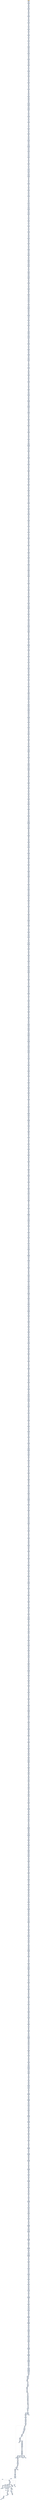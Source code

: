 digraph G {
node[shape=rectangle,style=filled,fillcolor=lightsteelblue,color=lightsteelblue]
bgcolor="transparent"
a0x00401b93movzbl_cl_eax[label="start\nmovzbl %cl, %eax",fillcolor="orange",color="lightgrey"];
a0x00401b96movl_0x409bd0UINT32__8esp_[label="0x00401b96\nmovl $0x409bd0<UINT32>, -8(%esp)"];
a0x00401b9emovzbl_cl_eax[label="0x00401b9e\nmovzbl %cl, %eax"];
a0x00401ba1movl__8esp__edi[label="0x00401ba1\nmovl -8(%esp), %edi"];
a0x00401ba5movl_0xdfebbf8dUINT32_eax[label="0x00401ba5\nmovl $0xdfebbf8d<UINT32>, %eax"];
a0x00401baastosl_eax_es_edi_[label="0x00401baa\nstosl %eax, %es:(%edi)"];
a0x00401babaddw_cx_bp[label="0x00401bab\naddw %cx, %bp"];
a0x00401baexorl_eax_eax[label="0x00401bae\nxorl %eax, %eax"];
a0x00401bb0movb_0x4UINT8_al[label="0x00401bb0\nmovb $0x4<UINT8>, %al"];
a0x00401bb2addl_eax__8esp_[label="0x00401bb2\naddl %eax, -8(%esp)"];
a0x00401bb6movzbl_ah_ebx[label="0x00401bb6\nmovzbl %ah, %ebx"];
a0x00401bb9movl__8esp__eax[label="0x00401bb9\nmovl -8(%esp), %eax"];
a0x00401bbdaddl_0x44c70040UINT32_eax_[label="0x00401bbd\naddl $0x44c70040<UINT32>, (%eax)"];
a0x00401bc3andl_eax_esi[label="0x00401bc3\nandl %eax, %esi"];
a0x00401bc5movl_eax_edi[label="0x00401bc5\nmovl %eax, %edi"];
a0x00401bc7testl_ecx_ebp[label="0x00401bc7\ntestl %ecx, %ebp"];
a0x00401bc9xorl_eax_eax[label="0x00401bc9\nxorl %eax, %eax"];
a0x00401bcbmovb_0x4UINT8_al[label="0x00401bcb\nmovb $0x4<UINT8>, %al"];
a0x00401bcdaddl_eax__8esp_[label="0x00401bcd\naddl %eax, -8(%esp)"];
a0x00401bd1movl_eax_edi[label="0x00401bd1\nmovl %eax, %edi"];
a0x00401bd3testl_ecx_ebp[label="0x00401bd3\ntestl %ecx, %ebp"];
a0x00401bd5movl__8esp__ecx[label="0x00401bd5\nmovl -8(%esp), %ecx"];
a0x00401bd9addl_0x6bd0f824UINT32_ecx_[label="0x00401bd9\naddl $0x6bd0f824<UINT32>, (%ecx)"];
a0x00401bdftestl_ecx_ebp[label="0x00401bdf\ntestl %ecx, %ebp"];
a0x00401be1imull_ebx_eax[label="0x00401be1\nimull %ebx, %eax"];
a0x00401be3andw_di_dx[label="0x00401be3\nandw %di, %dx"];
a0x00401be6xorl_edx_edx[label="0x00401be6\nxorl %edx, %edx"];
a0x00401be8movb_0x4UINT8_dl[label="0x00401be8\nmovb $0x4<UINT8>, %dl"];
a0x00401beaaddl_edx__8esp_[label="0x00401bea\naddl %edx, -8(%esp)"];
a0x00401beeimull_ebx_eax[label="0x00401bee\nimull %ebx, %eax"];
a0x00401bf0movl__8esp__edx[label="0x00401bf0\nmovl -8(%esp), %edx"];
a0x00401bf4movl_0xbf8d0040UINT32_edx_[label="0x00401bf4\nmovl $0xbf8d0040<UINT32>, (%edx)"];
a0x00401bfaandw_di_dx[label="0x00401bfa\nandw %di, %dx"];
a0x00401bfdorl_eax_edx[label="0x00401bfd\norl %eax, %edx"];
a0x00401bffmovw_dx_bp[label="0x00401bff\nmovw %dx, %bp"];
a0x00401c02xorl_edx_edx[label="0x00401c02\nxorl %edx, %edx"];
a0x00401c04movb_0x4UINT8_dl[label="0x00401c04\nmovb $0x4<UINT8>, %dl"];
a0x00401c06addl_edx__8esp_[label="0x00401c06\naddl %edx, -8(%esp)"];
a0x00401c0aorl_eax_edx[label="0x00401c0a\norl %eax, %edx"];
a0x00401c0cmovl__8esp__edx[label="0x00401c0c\nmovl -8(%esp), %edx"];
a0x00401c10addl_0x40dfebUINT32_edx_[label="0x00401c10\naddl $0x40dfeb<UINT32>, (%edx)"];
a0x00401c16movw_dx_bp[label="0x00401c16\nmovw %dx, %bp"];
a0x00401c19xorl_eax_eax[label="0x00401c19\nxorl %eax, %eax"];
a0x00401c1bmovb_0x4UINT8_al[label="0x00401c1b\nmovb $0x4<UINT8>, %al"];
a0x00401c1daddl_eax__8esp_[label="0x00401c1d\naddl %eax, -8(%esp)"];
a0x00401c21testw_si_ax[label="0x00401c21\ntestw %si, %ax"];
a0x00401c24orl_esi_ebx[label="0x00401c24\norl %esi, %ebx"];
a0x00401c26movl__8esp__ecx[label="0x00401c26\nmovl -8(%esp), %ecx"];
a0x00401c2aaddl_0xf8244c8bUINT32_ecx_[label="0x00401c2a\naddl $0xf8244c8b<UINT32>, (%ecx)"];
a0x00401c30orl_esi_ebx[label="0x00401c30\norl %esi, %ebx"];
a0x00401c32xorl_ecx_ecx[label="0x00401c32\nxorl %ecx, %ecx"];
a0x00401c34movb_0x4UINT8_cl[label="0x00401c34\nmovb $0x4<UINT8>, %cl"];
a0x00401c36addl_ecx__8esp_[label="0x00401c36\naddl %ecx, -8(%esp)"];
a0x00401c3asubw_ax_di[label="0x00401c3a\nsubw %ax, %di"];
a0x00401c3dxorw_si_dx[label="0x00401c3d\nxorw %si, %dx"];
a0x00401c40movl__8esp__ecx[label="0x00401c40\nmovl -8(%esp), %ecx"];
a0x00401c44movl_0xbe900181UINT32_ecx_[label="0x00401c44\nmovl $0xbe900181<UINT32>, (%ecx)"];
a0x00401c4axorw_si_dx[label="0x00401c4a\nxorw %si, %dx"];
a0x00401c4dxorl_ebx_ebx[label="0x00401c4d\nxorl %ebx, %ebx"];
a0x00401c4fmovb_0x4UINT8_bl[label="0x00401c4f\nmovb $0x4<UINT8>, %bl"];
a0x00401c51addl_ebx__8esp_[label="0x00401c51\naddl %ebx, -8(%esp)"];
a0x00401c55subw_bp_di[label="0x00401c55\nsubw %bp, %di"];
a0x00401c58movzbl_dh_eax[label="0x00401c58\nmovzbl %dh, %eax"];
a0x00401c5bmovl__8esp__eax[label="0x00401c5b\nmovl -8(%esp), %eax"];
a0x00401c5faddl_0xf8854010UINT32_eax_[label="0x00401c5f\naddl $0xf8854010<UINT32>, (%eax)"];
a0x00401c65movzbl_dh_eax[label="0x00401c65\nmovzbl %dh, %eax"];
a0x00401c68addl_0x2UINT8_ecx[label="0x00401c68\naddl $0x2<UINT8>, %ecx"];
a0x00401c6bxorl_eax_eax[label="0x00401c6b\nxorl %eax, %eax"];
a0x00401c6dmovb_0x4UINT8_al[label="0x00401c6d\nmovb $0x4<UINT8>, %al"];
a0x00401c6faddl_eax__8esp_[label="0x00401c6f\naddl %eax, -8(%esp)"];
a0x00401c73addl_0x2UINT8_ecx[label="0x00401c73\naddl $0x2<UINT8>, %ecx"];
a0x00401c76leal_0x2ebp__edx[label="0x00401c76\nleal 0x2(%ebp), %edx"];
a0x00401c79movl__8esp__eax[label="0x00401c79\nmovl -8(%esp), %eax"];
a0x00401c7daddl_0x4b1c933UINT32_eax_[label="0x00401c7d\naddl $0x4b1c933<UINT32>, (%eax)"];
a0x00401c83leal_0x2ebp__edx[label="0x00401c83\nleal 0x2(%ebp), %edx"];
a0x00401c86xorl_ecx_ecx[label="0x00401c86\nxorl %ecx, %ecx"];
a0x00401c88movb_0x4UINT8_cl[label="0x00401c88\nmovb $0x4<UINT8>, %cl"];
a0x00401c8aaddl_ecx__8esp_[label="0x00401c8a\naddl %ecx, -8(%esp)"];
a0x00401c8esubw_di_si[label="0x00401c8e\nsubw %di, %si"];
a0x00401c91movsbl_ah_edx[label="0x00401c91\nmovsbl %ah, %edx"];
a0x00401c94movl__8esp__eax[label="0x00401c94\nmovl -8(%esp), %eax"];
a0x00401c98movl_0xf8244c01UINT32_eax_[label="0x00401c98\nmovl $0xf8244c01<UINT32>, (%eax)"];
a0x00401c9emovsbl_ah_edx[label="0x00401c9e\nmovsbl %ah, %edx"];
a0x00401ca1leal_0x2ecx__eax[label="0x00401ca1\nleal 0x2(%ecx), %eax"];
a0x00401ca4xorl_ebx_ebx[label="0x00401ca4\nxorl %ebx, %ebx"];
a0x00401ca6movb_0x4UINT8_bl[label="0x00401ca6\nmovb $0x4<UINT8>, %bl"];
a0x00401ca8addl_ebx__8esp_[label="0x00401ca8\naddl %ebx, -8(%esp)"];
a0x00401cacleal_0x2ecx__eax[label="0x00401cac\nleal 0x2(%ecx), %eax"];
a0x00401cafmovl__8esp__eax[label="0x00401caf\nmovl -8(%esp), %eax"];
a0x00401cb3movl_0x66cf2b66UINT32_eax_[label="0x00401cb3\nmovl $0x66cf2b66<UINT32>, (%eax)"];
a0x00401cb9addl_ebx_esi[label="0x00401cb9\naddl %ebx, %esi"];
a0x00401cbbandw_bp_si[label="0x00401cbb\nandw %bp, %si"];
a0x00401cbexorl_ecx_ecx[label="0x00401cbe\nxorl %ecx, %ecx"];
a0x00401cc0movb_0x4UINT8_cl[label="0x00401cc0\nmovb $0x4<UINT8>, %cl"];
a0x00401cc2addl_ecx__8esp_[label="0x00401cc2\naddl %ecx, -8(%esp)"];
a0x00401cc6andw_bp_si[label="0x00401cc6\nandw %bp, %si"];
a0x00401cc9movl__8esp__ebx[label="0x00401cc9\nmovl -8(%esp), %ebx"];
a0x00401ccdaddl_0x448bf30bUINT32_ebx_[label="0x00401ccd\naddl $0x448bf30b<UINT32>, (%ebx)"];
a0x00401cd3sbbl_0x2UINT8_ebx[label="0x00401cd3\nsbbl $0x2<UINT8>, %ebx"];
a0x00401cd6xorl_edx_edx[label="0x00401cd6\nxorl %edx, %edx"];
a0x00401cd8movb_0x4UINT8_dl[label="0x00401cd8\nmovb $0x4<UINT8>, %dl"];
a0x00401cdaaddl_edx__8esp_[label="0x00401cda\naddl %edx, -8(%esp)"];
a0x00401cdeandl_ecx_ebx[label="0x00401cde\nandl %ecx, %ebx"];
a0x00401ce0movl__8esp__edx[label="0x00401ce0\nmovl -8(%esp), %edx"];
a0x00401ce4orl_0x81f824UINT32_edx_[label="0x00401ce4\norl $0x81f824<UINT32>, (%edx)"];
a0x00401ceaxorl_ebx_ebp[label="0x00401cea\nxorl %ebx, %ebp"];
a0x00401cecmovl_ebx_edx[label="0x00401cec\nmovl %ebx, %edx"];
a0x00401ceetestl_edi_esi[label="0x00401cee\ntestl %edi, %esi"];
a0x00401cf0xorl_edx_edx[label="0x00401cf0\nxorl %edx, %edx"];
a0x00401cf2movb_0x4UINT8_dl[label="0x00401cf2\nmovb $0x4<UINT8>, %dl"];
a0x00401cf4addl_edx__8esp_[label="0x00401cf4\naddl %edx, -8(%esp)"];
a0x00401cf8movl_ebx_edx[label="0x00401cf8\nmovl %ebx, %edx"];
a0x00401cfamovl__8esp__edx[label="0x00401cfa\nmovl -8(%esp), %edx"];
a0x00401cfeaddl_0xbd9df374UINT32_edx_[label="0x00401cfe\naddl $0xbd9df374<UINT32>, (%edx)"];
a0x00401d04testl_edi_esi[label="0x00401d04\ntestl %edi, %esi"];
a0x00401d06subl_eax_edi[label="0x00401d06\nsubl %eax, %edi"];
a0x00401d08xorl_ebx_ebx[label="0x00401d08\nxorl %ebx, %ebx"];
a0x00401d0amovb_0x4UINT8_bl[label="0x00401d0a\nmovb $0x4<UINT8>, %bl"];
a0x00401d0caddl_ebx__8esp_[label="0x00401d0c\naddl %ebx, -8(%esp)"];
a0x00401d10subl_eax_edi[label="0x00401d10\nsubl %eax, %edi"];
a0x00401d12testw_dx_si[label="0x00401d12\ntestw %dx, %si"];
a0x00401d15movl__8esp__edx[label="0x00401d15\nmovl -8(%esp), %edx"];
a0x00401d19movl_0xf3343081UINT32_edx_[label="0x00401d19\nmovl $0xf3343081<UINT32>, (%edx)"];
a0x00401d1ftestw_dx_si[label="0x00401d1f\ntestw %dx, %si"];
a0x00401d22andl_edi_ebx[label="0x00401d22\nandl %edi, %ebx"];
a0x00401d24imull_edx_eax[label="0x00401d24\nimull %edx, %eax"];
a0x00401d26testl_eax_ecx[label="0x00401d26\ntestl %eax, %ecx"];
a0x00401d28xorl_edx_edx[label="0x00401d28\nxorl %edx, %edx"];
a0x00401d2amovb_0x4UINT8_dl[label="0x00401d2a\nmovb $0x4<UINT8>, %dl"];
a0x00401d2caddl_edx__8esp_[label="0x00401d2c\naddl %edx, -8(%esp)"];
a0x00401d30andl_edi_ebx[label="0x00401d30\nandl %edi, %ebx"];
a0x00401d32movl__8esp__ecx[label="0x00401d32\nmovl -8(%esp), %ecx"];
a0x00401d36addl_0xb66ad22UINT32_ecx_[label="0x00401d36\naddl $0xb66ad22<UINT32>, (%ecx)"];
a0x00401d3cimull_edx_eax[label="0x00401d3c\nimull %edx, %eax"];
a0x00401d3etestl_eax_ecx[label="0x00401d3e\ntestl %eax, %ecx"];
a0x00401d40sbbl_0x40dcffUINT32_eax[label="0x00401d40\nsbbl $0x40dcff<UINT32>, %eax"];
a0x00401d46xorl_eax_eax[label="0x00401d46\nxorl %eax, %eax"];
a0x00401d48movb_0x4UINT8_al[label="0x00401d48\nmovb $0x4<UINT8>, %al"];
a0x00401d4aaddl_eax__8esp_[label="0x00401d4a\naddl %eax, -8(%esp)"];
a0x00401d4etestl_eax_ecx[label="0x00401d4e\ntestl %eax, %ecx"];
a0x00401d50movl__8esp__edi[label="0x00401d50\nmovl -8(%esp), %edi"];
a0x00401d54movl_0xb2d233f3UINT32_eax[label="0x00401d54\nmovl $0xb2d233f3<UINT32>, %eax"];
a0x00401d59stosl_eax_es_edi_[label="0x00401d59\nstosl %eax, %es:(%edi)"];
a0x00401d5asbbl_0x40dcffUINT32_eax[label="0x00401d5a\nsbbl $0x40dcff<UINT32>, %eax"];
a0x00401d60movl_0x40fd7aUINT32_esi[label="0x00401d60\nmovl $0x40fd7a<UINT32>, %esi"];
a0x00401d65xorl_ecx_ecx[label="0x00401d65\nxorl %ecx, %ecx"];
a0x00401d67movb_0x4UINT8_cl[label="0x00401d67\nmovb $0x4<UINT8>, %cl"];
a0x00401d69addl_ecx__8esp_[label="0x00401d69\naddl %ecx, -8(%esp)"];
a0x00401d6dmovl_0x40fd7aUINT32_esi[label="0x00401d6d\nmovl $0x40fd7a<UINT32>, %esi"];
a0x00401d72movl__8esp__eax[label="0x00401d72\nmovl -8(%esp), %eax"];
a0x00401d76addl_0x24540104UINT32_eax_[label="0x00401d76\naddl $0x24540104<UINT32>, (%eax)"];
a0x00401d7cxorw_si_dx[label="0x00401d7c\nxorw %si, %dx"];
a0x00401d7fxorl_edx_edx[label="0x00401d7f\nxorl %edx, %edx"];
a0x00401d81testl_edi_edi[label="0x00401d81\ntestl %edi, %edi"];
a0x00401d83xorl_ebx_ebx[label="0x00401d83\nxorl %ebx, %ebx"];
a0x00401d85movb_0x4UINT8_bl[label="0x00401d85\nmovb $0x4<UINT8>, %bl"];
a0x00401d87addl_ebx__8esp_[label="0x00401d87\naddl %ebx, -8(%esp)"];
a0x00401d8bxorl_edx_edx[label="0x00401d8b\nxorl %edx, %edx"];
a0x00401d8dmovl__8esp__edi[label="0x00401d8d\nmovl -8(%esp), %edi"];
a0x00401d91movl_0x8bf08bf8UINT32_eax[label="0x00401d91\nmovl $0x8bf08bf8<UINT32>, %eax"];
a0x00401d96stosl_eax_es_edi_[label="0x00401d96\nstosl %eax, %es:(%edi)"];
a0x00401d97testl_edi_edi[label="0x00401d97\ntestl %edi, %edi"];
a0x00401d99xorl_eax_eax[label="0x00401d99\nxorl %eax, %eax"];
a0x00401d9bmovb_0x4UINT8_al[label="0x00401d9b\nmovb $0x4<UINT8>, %al"];
a0x00401d9daddl_eax__8esp_[label="0x00401d9d\naddl %eax, -8(%esp)"];
a0x00401da1xorw_ax_bp[label="0x00401da1\nxorw %ax, %bp"];
a0x00401da4movl__8esp__eax[label="0x00401da4\nmovl -8(%esp), %eax"];
a0x00401da8orl_0x81f82454UINT32_eax_[label="0x00401da8\norl $0x81f82454<UINT32>, (%eax)"];
a0x00401daeandl_ecx_edx[label="0x00401dae\nandl %ecx, %edx"];
a0x00401db0orw_di_dx[label="0x00401db0\norw %di, %dx"];
a0x00401db3movw_ax_dx[label="0x00401db3\nmovw %ax, %dx"];
a0x00401db6xorl_ebx_ebx[label="0x00401db6\nxorl %ebx, %ebx"];
a0x00401db8movb_0x4UINT8_bl[label="0x00401db8\nmovb $0x4<UINT8>, %bl"];
a0x00401dbaaddl_ebx__8esp_[label="0x00401dba\naddl %ebx, -8(%esp)"];
a0x00401dbeorw_di_dx[label="0x00401dbe\norw %di, %dx"];
a0x00401dc1movl__8esp__ecx[label="0x00401dc1\nmovl -8(%esp), %ecx"];
a0x00401dc5addl_0x7ea52a02UINT32_ecx_[label="0x00401dc5\naddl $0x7ea52a02<UINT32>, (%ecx)"];
a0x00401dcbmovw_ax_dx[label="0x00401dcb\nmovw %ax, %dx"];
a0x00401dcexorl_ecx_ecx[label="0x00401dce\nxorl %ecx, %ecx"];
a0x00401dd0movb_0x4UINT8_cl[label="0x00401dd0\nmovb $0x4<UINT8>, %cl"];
a0x00401dd2addl_ecx__8esp_[label="0x00401dd2\naddl %ecx, -8(%esp)"];
a0x00401dd6orl_ecx_edx[label="0x00401dd6\norl %ecx, %edx"];
a0x00401dd8movl__8esp__ebx[label="0x00401dd8\nmovl -8(%esp), %ebx"];
a0x00401ddcaddl_0x7a3281cdUINT32_ebx_[label="0x00401ddc\naddl $0x7a3281cd<UINT32>, (%ebx)"];
a0x00401de2subw_bp_bx[label="0x00401de2\nsubw %bp, %bx"];
a0x00401de5subl_eax_edi[label="0x00401de5\nsubl %eax, %edi"];
a0x00401de7xorl_ecx_ecx[label="0x00401de7\nxorl %ecx, %ecx"];
a0x00401de9movb_0x4UINT8_cl[label="0x00401de9\nmovb $0x4<UINT8>, %cl"];
a0x00401debaddl_ecx__8esp_[label="0x00401deb\naddl %ecx, -8(%esp)"];
a0x00401defsubl_eax_edi[label="0x00401def\nsubl %eax, %edi"];
a0x00401df1leal_0x40fdeeecx__ebx[label="0x00401df1\nleal 0x40fdee(%ecx), %ebx"];
a0x00401df7movl__8esp__edx[label="0x00401df7\nmovl -8(%esp), %edx"];
a0x00401dfbaddl_0x85747ee5UINT32_edx_[label="0x00401dfb\naddl $0x85747ee5<UINT32>, (%edx)"];
a0x00401e01leal_0x40fdeeecx__ebx[label="0x00401e01\nleal 0x40fdee(%ecx), %ebx"];
a0x00401e07xorl_eax_eax[label="0x00401e07\nxorl %eax, %eax"];
a0x00401e09movb_0x4UINT8_al[label="0x00401e09\nmovb $0x4<UINT8>, %al"];
a0x00401e0baddl_eax__8esp_[label="0x00401e0b\naddl %eax, -8(%esp)"];
a0x00401e0fmovl_edi_edx[label="0x00401e0f\nmovl %edi, %edx"];
a0x00401e11shrdl_0x3UINT8_ebx_eax[label="0x00401e11\nshrdl $0x3<UINT8>, %ebx, %eax"];
a0x00401e15movl__8esp__edx[label="0x00401e15\nmovl -8(%esp), %edx"];
a0x00401e19movl_0xb2d233cdUINT32_edx_[label="0x00401e19\nmovl $0xb2d233cd<UINT32>, (%edx)"];
a0x00401e1fshrdl_0x3UINT8_ebx_eax[label="0x00401e1f\nshrdl $0x3<UINT8>, %ebx, %eax"];
a0x00401e23xorl_ecx_ecx[label="0x00401e23\nxorl %ecx, %ecx"];
a0x00401e25movb_0x4UINT8_cl[label="0x00401e25\nmovb $0x4<UINT8>, %cl"];
a0x00401e27addl_ecx__8esp_[label="0x00401e27\naddl %ecx, -8(%esp)"];
a0x00401e2bsubl_0x2UINT8_edx[label="0x00401e2b\nsubl $0x2<UINT8>, %edx"];
a0x00401e2emovl__8esp__ecx[label="0x00401e2e\nmovl -8(%esp), %ecx"];
a0x00401e32addl_0x24540104UINT32_ecx_[label="0x00401e32\naddl $0x24540104<UINT32>, (%ecx)"];
a0x00401e38subw_di_cx[label="0x00401e38\nsubw %di, %cx"];
a0x00401e3bleal_0x40ff7eedi__esi[label="0x00401e3b\nleal 0x40ff7e(%edi), %esi"];
a0x00401e41xorl_ebx_ebx[label="0x00401e41\nxorl %ebx, %ebx"];
a0x00401e43movb_0x4UINT8_bl[label="0x00401e43\nmovb $0x4<UINT8>, %bl"];
a0x00401e45addl_ebx__8esp_[label="0x00401e45\naddl %ebx, -8(%esp)"];
a0x00401e49leal_0x40ff7eedi__esi[label="0x00401e49\nleal 0x40ff7e(%edi), %esi"];
a0x00401e4fmovl__8esp__ecx[label="0x00401e4f\nmovl -8(%esp), %ecx"];
a0x00401e53addl_0x2d983f8UINT32_ecx_[label="0x00401e53\naddl $0x2d983f8<UINT32>, (%ecx)"];
a0x00401e59movl_esi_ecx[label="0x00401e59\nmovl %esi, %ecx"];
a0x00401e5bandw_di_cx[label="0x00401e5b\nandw %di, %cx"];
a0x00401e5exorl_ebx_ebx[label="0x00401e5e\nxorl %ebx, %ebx"];
a0x00401e60movb_0x4UINT8_bl[label="0x00401e60\nmovb $0x4<UINT8>, %bl"];
a0x00401e62addl_ebx__8esp_[label="0x00401e62\naddl %ebx, -8(%esp)"];
a0x00401e66andw_di_cx[label="0x00401e66\nandw %di, %cx"];
a0x00401e69addl_edi_ecx[label="0x00401e69\naddl %edi, %ecx"];
a0x00401e6bmovl__8esp__eax[label="0x00401e6b\nmovl -8(%esp), %eax"];
a0x00401e6faddl_0xf8244c8bUINT32_eax_[label="0x00401e6f\naddl $0xf8244c8b<UINT32>, (%eax)"];
a0x00401e75addl_edi_ecx[label="0x00401e75\naddl %edi, %ecx"];
a0x00401e77xorl_ecx_ecx[label="0x00401e77\nxorl %ecx, %ecx"];
a0x00401e79movb_0x4UINT8_cl[label="0x00401e79\nmovb $0x4<UINT8>, %cl"];
a0x00401e7baddl_ecx__8esp_[label="0x00401e7b\naddl %ecx, -8(%esp)"];
a0x00401e7ftestw_di_di[label="0x00401e7f\ntestw %di, %di"];
a0x00401e82roll_0x2UINT8_eax[label="0x00401e82\nroll $0x2<UINT8>, %eax"];
a0x00401e85movl__8esp__edi[label="0x00401e85\nmovl -8(%esp), %edi"];
a0x00401e89movl_0x3e80181UINT32_eax[label="0x00401e89\nmovl $0x3e80181<UINT32>, %eax"];
a0x00401e8estosl_eax_es_edi_[label="0x00401e8e\nstosl %eax, %es:(%edi)"];
a0x00401e8froll_0x2UINT8_eax[label="0x00401e8f\nroll $0x2<UINT8>, %eax"];
a0x00401e92shldl_0x3UINT8_ecx_eax[label="0x00401e92\nshldl $0x3<UINT8>, %ecx, %eax"];
a0x00401e96xorl_ebx_ebx[label="0x00401e96\nxorl %ebx, %ebx"];
a0x00401e98movb_0x4UINT8_bl[label="0x00401e98\nmovb $0x4<UINT8>, %bl"];
a0x00401e9aaddl_ebx__8esp_[label="0x00401e9a\naddl %ebx, -8(%esp)"];
a0x00401e9eshldl_0x3UINT8_ecx_eax[label="0x00401e9e\nshldl $0x3<UINT8>, %ecx, %eax"];
a0x00401ea2movl__8esp__edi[label="0x00401ea2\nmovl -8(%esp), %edi"];
a0x00401ea6movl_0xe8830000UINT32_eax[label="0x00401ea6\nmovl $0xe8830000<UINT32>, %eax"];
a0x00401eabstosl_eax_es_edi_[label="0x00401eab\nstosl %eax, %es:(%edi)"];
a0x00401eacmovw_dx_dx[label="0x00401eac\nmovw %dx, %dx"];
a0x00401eafmovl_esi_ebx[label="0x00401eaf\nmovl %esi, %ebx"];
a0x00401eb1orl_edi_edx[label="0x00401eb1\norl %edi, %edx"];
a0x00401eb3xorl_ecx_ecx[label="0x00401eb3\nxorl %ecx, %ecx"];
a0x00401eb5movb_0x4UINT8_cl[label="0x00401eb5\nmovb $0x4<UINT8>, %cl"];
a0x00401eb7addl_ecx__8esp_[label="0x00401eb7\naddl %ecx, -8(%esp)"];
a0x00401ebbmovl_esi_ebx[label="0x00401ebb\nmovl %esi, %ebx"];
a0x00401ebdmovl__8esp__edi[label="0x00401ebd\nmovl -8(%esp), %edi"];
a0x00401ec1movl_0xb3db3302UINT32_eax[label="0x00401ec1\nmovl $0xb3db3302<UINT32>, %eax"];
a0x00401ec6stosl_eax_es_edi_[label="0x00401ec6\nstosl %eax, %es:(%edi)"];
a0x00401ec7orl_edi_edx[label="0x00401ec7\norl %edi, %edx"];
a0x00401ec9orl_ebp_ecx[label="0x00401ec9\norl %ebp, %ecx"];
a0x00401ecbxorl_ecx_ecx[label="0x00401ecb\nxorl %ecx, %ecx"];
a0x00401ecdmovb_0x4UINT8_cl[label="0x00401ecd\nmovb $0x4<UINT8>, %cl"];
a0x00401ecfaddl_ecx__8esp_[label="0x00401ecf\naddl %ecx, -8(%esp)"];
a0x00401ed3orl_ebp_ecx[label="0x00401ed3\norl %ebp, %ecx"];
a0x00401ed5movl__8esp__eax[label="0x00401ed5\nmovl -8(%esp), %eax"];
a0x00401ed9addl_0x245c0104UINT32_eax_[label="0x00401ed9\naddl $0x245c0104<UINT32>, (%eax)"];
a0x00401edftestw_bx_ax[label="0x00401edf\ntestw %bx, %ax"];
a0x00401ee2leal_0x2ecx__edi[label="0x00401ee2\nleal 0x2(%ecx), %edi"];
a0x00401ee5xorl_eax_eax[label="0x00401ee5\nxorl %eax, %eax"];
a0x00401ee7movb_0x4UINT8_al[label="0x00401ee7\nmovb $0x4<UINT8>, %al"];
a0x00401ee9addl_eax__8esp_[label="0x00401ee9\naddl %eax, -8(%esp)"];
a0x00401eedleal_0x2ecx__edi[label="0x00401eed\nleal 0x2(%ecx), %edi"];
a0x00401ef0movl__8esp__edi[label="0x00401ef0\nmovl -8(%esp), %edi"];
a0x00401ef4movl_0x7f868df8UINT32_eax[label="0x00401ef4\nmovl $0x7f868df8<UINT32>, %eax"];
a0x00401ef9stosl_eax_es_edi_[label="0x00401ef9\nstosl %eax, %es:(%edi)"];
a0x00401efaaddw_si_di[label="0x00401efa\naddw %si, %di"];
a0x00401efdleal_0x2edx__ebx[label="0x00401efd\nleal 0x2(%edx), %ebx"];
a0x00401f00subw_dx_di[label="0x00401f00\nsubw %dx, %di"];
a0x00401f03xorl_edx_edx[label="0x00401f03\nxorl %edx, %edx"];
a0x00401f05movb_0x4UINT8_dl[label="0x00401f05\nmovb $0x4<UINT8>, %dl"];
a0x00401f07addl_edx__8esp_[label="0x00401f07\naddl %edx, -8(%esp)"];
a0x00401f0bleal_0x2edx__ebx[label="0x00401f0b\nleal 0x2(%edx), %ebx"];
a0x00401f0emovl__8esp__eax[label="0x00401f0e\nmovl -8(%esp), %eax"];
a0x00401f12addl_0x8b0040d9UINT32_eax_[label="0x00401f12\naddl $0x8b0040d9<UINT32>, (%eax)"];
a0x00401f18subw_dx_di[label="0x00401f18\nsubw %dx, %di"];
a0x00401f1borl_0x40dc7eUINT32_ebx[label="0x00401f1b\norl $0x40dc7e<UINT32>, %ebx"];
a0x00401f21xorl_ebx_ebx[label="0x00401f21\nxorl %ebx, %ebx"];
a0x00401f23movb_0x4UINT8_bl[label="0x00401f23\nmovb $0x4<UINT8>, %bl"];
a0x00401f25addl_ebx__8esp_[label="0x00401f25\naddl %ebx, -8(%esp)"];
a0x00401f29orl_0x40dc7eUINT32_ebx[label="0x00401f29\norl $0x40dc7e<UINT32>, %ebx"];
a0x00401f2fmovl__8esp__edx[label="0x00401f2f\nmovl -8(%esp), %edx"];
a0x00401f33movl_0x81f8244cUINT32_edx_[label="0x00401f33\nmovl $0x81f8244c<UINT32>, (%edx)"];
a0x00401f39shll_0x2UINT8_eax[label="0x00401f39\nshll $0x2<UINT8>, %eax"];
a0x00401f3cxorl_ebx_ebx[label="0x00401f3c\nxorl %ebx, %ebx"];
a0x00401f3emovb_0x4UINT8_bl[label="0x00401f3e\nmovb $0x4<UINT8>, %bl"];
a0x00401f40addl_ebx__8esp_[label="0x00401f40\naddl %ebx, -8(%esp)"];
a0x00401f44sbbl_0x40dc7bUINT32_esi[label="0x00401f44\nsbbl $0x40dc7b<UINT32>, %esi"];
a0x00401f4amovl__8esp__ecx[label="0x00401f4a\nmovl -8(%esp), %ecx"];
a0x00401f4eaddl_0xbfa4f301UINT32_ecx_[label="0x00401f4e\naddl $0xbfa4f301<UINT32>, (%ecx)"];
a0x00401f54xorl_eax_esi[label="0x00401f54\nxorl %eax, %esi"];
a0x00401f56movl_eax_esi[label="0x00401f56\nmovl %eax, %esi"];
a0x00401f58xorl_ebx_edi[label="0x00401f58\nxorl %ebx, %edi"];
a0x00401f5axorl_edx_edx[label="0x00401f5a\nxorl %edx, %edx"];
a0x00401f5cmovb_0x4UINT8_dl[label="0x00401f5c\nmovb $0x4<UINT8>, %dl"];
a0x00401f5eaddl_edx__8esp_[label="0x00401f5e\naddl %edx, -8(%esp)"];
a0x00401f62movl_eax_esi[label="0x00401f62\nmovl %eax, %esi"];
a0x00401f64movl__8esp__edx[label="0x00401f64\nmovl -8(%esp), %edx"];
a0x00401f68movl_0xdfbe0f10UINT32_edx_[label="0x00401f68\nmovl $0xdfbe0f10<UINT32>, (%edx)"];
a0x00401f6exorl_ebx_edi[label="0x00401f6e\nxorl %ebx, %edi"];
a0x00401f70xorl_edx_edx[label="0x00401f70\nxorl %edx, %edx"];
a0x00401f72movb_0x4UINT8_dl[label="0x00401f72\nmovb $0x4<UINT8>, %dl"];
a0x00401f74addl_edx__8esp_[label="0x00401f74\naddl %edx, -8(%esp)"];
a0x00401f78movw_dx_si[label="0x00401f78\nmovw %dx, %si"];
a0x00401f7bmovl__8esp__ecx[label="0x00401f7b\nmovl -8(%esp), %ecx"];
a0x00401f7faddl_0x4b0c033UINT32_ecx_[label="0x00401f7f\naddl $0x4b0c033<UINT32>, (%ecx)"];
a0x00401f85xaddl_eax_eax[label="0x00401f85\nxaddl %eax, %eax"];
a0x00401f88subw_cx_bp[label="0x00401f88\nsubw %cx, %bp"];
a0x00401f8bxorl_ebx_ebx[label="0x00401f8b\nxorl %ebx, %ebx"];
a0x00401f8dmovb_0x4UINT8_bl[label="0x00401f8d\nmovb $0x4<UINT8>, %bl"];
a0x00401f8faddl_ebx__8esp_[label="0x00401f8f\naddl %ebx, -8(%esp)"];
a0x00401f93subw_cx_bp[label="0x00401f93\nsubw %cx, %bp"];
a0x00401f96movl__8esp__edi[label="0x00401f96\nmovl -8(%esp), %edi"];
a0x00401f9amovl_0xf8244401UINT32_eax[label="0x00401f9a\nmovl $0xf8244401<UINT32>, %eax"];
a0x00401f9fstosl_eax_es_edi_[label="0x00401f9f\nstosl %eax, %es:(%edi)"];
a0x00401fa0movw_cx_bp[label="0x00401fa0\nmovw %cx, %bp"];
a0x00401fa3movsbl_ch_edx[label="0x00401fa3\nmovsbl %ch, %edx"];
a0x00401fa6xorl_ebx_ebx[label="0x00401fa6\nxorl %ebx, %ebx"];
a0x00401fa8movb_0x4UINT8_bl[label="0x00401fa8\nmovb $0x4<UINT8>, %bl"];
a0x00401faaaddl_ebx__8esp_[label="0x00401faa\naddl %ebx, -8(%esp)"];
a0x00401faemovsbl_ch_edx[label="0x00401fae\nmovsbl %ch, %edx"];
a0x00401fb1movl__8esp__ecx[label="0x00401fb1\nmovl -8(%esp), %ecx"];
a0x00401fb5addl_0x8bfb0366UINT32_ecx_[label="0x00401fb5\naddl $0x8bfb0366<UINT32>, (%ecx)"];
a0x00401fbbmovzbl_bh_eax[label="0x00401fbb\nmovzbl %bh, %eax"];
a0x00401fbexorl_eax_eax[label="0x00401fbe\nxorl %eax, %eax"];
a0x00401fc0movb_0x4UINT8_al[label="0x00401fc0\nmovb $0x4<UINT8>, %al"];
a0x00401fc2addl_eax__8esp_[label="0x00401fc2\naddl %eax, -8(%esp)"];
a0x00401fc6subw_bp_di[label="0x00401fc6\nsubw %bp, %di"];
a0x00401fc9movl__8esp__eax[label="0x00401fc9\nmovl -8(%esp), %eax"];
a0x00401fcdmovl_0x81f82454UINT32_eax_[label="0x00401fcd\nmovl $0x81f82454<UINT32>, (%eax)"];
a0x00401fd3addl_ecx_edx[label="0x00401fd3\naddl %ecx, %edx"];
a0x00401fd5andl_eax_edx[label="0x00401fd5\nandl %eax, %edx"];
a0x00401fd7xorl_eax_eax[label="0x00401fd7\nxorl %eax, %eax"];
a0x00401fd9movb_0x4UINT8_al[label="0x00401fd9\nmovb $0x4<UINT8>, %al"];
a0x00401fdbaddl_eax__8esp_[label="0x00401fdb\naddl %eax, -8(%esp)"];
a0x00401fdfandl_eax_edx[label="0x00401fdf\nandl %eax, %edx"];
a0x00401fe1movl__8esp__edi[label="0x00401fe1\nmovl -8(%esp), %edi"];
a0x00401fe5movl_0x3afad602UINT32_eax[label="0x00401fe5\nmovl $0x3afad602<UINT32>, %eax"];
a0x00401feastosl_eax_es_edi_[label="0x00401fea\nstosl %eax, %es:(%edi)"];
a0x00401febrcll_0x2UINT8_ebx[label="0x00401feb\nrcll $0x2<UINT8>, %ebx"];
a0x00401feexorl_ecx_ecx[label="0x00401fee\nxorl %ecx, %ecx"];
a0x00401ff0movb_0x4UINT8_cl[label="0x00401ff0\nmovb $0x4<UINT8>, %cl"];
a0x00401ff2addl_ecx__8esp_[label="0x00401ff2\naddl %ecx, -8(%esp)"];
a0x00401ff6leal_0x40d8f8ebp__ecx[label="0x00401ff6\nleal 0x40d8f8(%ebp), %ecx"];
a0x00401ffcmovl__8esp__edx[label="0x00401ffc\nmovl -8(%esp), %edx"];
a0x00402000addl_0x963281f7UINT32_edx_[label="0x00402000\naddl $0x963281f7<UINT32>, (%edx)"];
a0x00402006andw_di_cx[label="0x00402006\nandw %di, %cx"];
a0x00402009xorl_eax_eax[label="0x00402009\nxorl %eax, %eax"];
a0x0040200bmovb_0x4UINT8_al[label="0x0040200b\nmovb $0x4<UINT8>, %al"];
a0x0040200daddl_eax__8esp_[label="0x0040200d\naddl %eax, -8(%esp)"];
a0x00402011leal_0x2edx__edx[label="0x00402011\nleal 0x2(%edx), %edx"];
a0x00402014movl__8esp__edx[label="0x00402014\nmovl -8(%esp), %edx"];
a0x00402018orl_0xc14c3abaUINT32_edx_[label="0x00402018\norl $0xc14c3aba<UINT32>, (%edx)"];
a0x0040201etestl_ebp_eax[label="0x0040201e\ntestl %ebp, %eax"];
a0x00402020andl_0x40fe78UINT32_ecx[label="0x00402020\nandl $0x40fe78<UINT32>, %ecx"];
a0x00402026xorl_edx_edx[label="0x00402026\nxorl %edx, %edx"];
a0x00402028movb_0x4UINT8_dl[label="0x00402028\nmovb $0x4<UINT8>, %dl"];
a0x0040202aaddl_edx__8esp_[label="0x0040202a\naddl %edx, -8(%esp)"];
a0x0040202eandl_0x40fe78UINT32_ecx[label="0x0040202e\nandl $0x40fe78<UINT32>, %ecx"];
a0x00402034movl__8esp__edx[label="0x00402034\nmovl -8(%esp), %edx"];
a0x00402038movl_0xd23302e0UINT32_edx_[label="0x00402038\nmovl $0xd23302e0<UINT32>, (%edx)"];
a0x0040203emovsbl_bl_edx[label="0x0040203e\nmovsbl %bl, %edx"];
a0x00402041movw_bp_ax[label="0x00402041\nmovw %bp, %ax"];
a0x00402044xorl_ebx_ebx[label="0x00402044\nxorl %ebx, %ebx"];
a0x00402046movb_0x4UINT8_bl[label="0x00402046\nmovb $0x4<UINT8>, %bl"];
a0x00402048addl_ebx__8esp_[label="0x00402048\naddl %ebx, -8(%esp)"];
a0x0040204cmovw_bp_ax[label="0x0040204c\nmovw %bp, %ax"];
a0x0040204fmovl__8esp__ecx[label="0x0040204f\nmovl -8(%esp), %ecx"];
a0x00402053movl_0x540104b2UINT32_ecx_[label="0x00402053\nmovl $0x540104b2<UINT32>, (%ecx)"];
a0x00402059testl_edi_esi[label="0x00402059\ntestl %edi, %esi"];
a0x0040205borl_0x40f8efUINT32_eax[label="0x0040205b\norl $0x40f8ef<UINT32>, %eax"];
a0x00402061xorl_ebx_ebx[label="0x00402061\nxorl %ebx, %ebx"];
a0x00402063movb_0x4UINT8_bl[label="0x00402063\nmovb $0x4<UINT8>, %bl"];
a0x00402065addl_ebx__8esp_[label="0x00402065\naddl %ebx, -8(%esp)"];
a0x00402069orl_0x40f8efUINT32_eax[label="0x00402069\norl $0x40f8ef<UINT32>, %eax"];
a0x0040206fmovl__8esp__ebx[label="0x0040206f\nmovl -8(%esp), %ebx"];
a0x00402073movl_0xc903f824UINT32_ebx_[label="0x00402073\nmovl $0xc903f824<UINT32>, (%ebx)"];
a0x00402079addl_ebx_ebp[label="0x00402079\naddl %ebx, %ebp"];
a0x0040207bxorl_ebx_ebx[label="0x0040207b\nxorl %ebx, %ebx"];
a0x0040207dmovb_0x4UINT8_bl[label="0x0040207d\nmovb $0x4<UINT8>, %bl"];
a0x0040207faddl_ebx__8esp_[label="0x0040207f\naddl %ebx, -8(%esp)"];
a0x00402083xorl_edi_ecx[label="0x00402083\nxorl %edi, %ecx"];
a0x00402085movl__8esp__edi[label="0x00402085\nmovl -8(%esp), %edi"];
a0x00402089movl_0xf824548bUINT32_eax[label="0x00402089\nmovl $0xf824548b<UINT32>, %eax"];
a0x0040208estosl_eax_es_edi_[label="0x0040208e\nstosl %eax, %es:(%edi)"];
a0x0040208faddl_edx_ecx[label="0x0040208f\naddl %edx, %ecx"];
a0x00402091xorl_edx_edx[label="0x00402091\nxorl %edx, %edx"];
a0x00402093movb_0x4UINT8_dl[label="0x00402093\nmovb $0x4<UINT8>, %dl"];
a0x00402095addl_edx__8esp_[label="0x00402095\naddl %edx, -8(%esp)"];
a0x00402099movzbl_dl_edx[label="0x00402099\nmovzbl %dl, %edx"];
a0x0040209cmovl__8esp__ecx[label="0x0040209c\nmovl -8(%esp), %ecx"];
a0x004020a0addl_0xf7b20281UINT32_ecx_[label="0x004020a0\naddl $0xf7b20281<UINT32>, (%ecx)"];
a0x004020a6leal_0x2ebp__eax[label="0x004020a6\nleal 0x2(%ebp), %eax"];
a0x004020a9xorl_eax_eax[label="0x004020a9\nxorl %eax, %eax"];
a0x004020abmovb_0x4UINT8_al[label="0x004020ab\nmovb $0x4<UINT8>, %al"];
a0x004020adaddl_eax__8esp_[label="0x004020ad\naddl %eax, -8(%esp)"];
a0x004020b1addw_ax_bx[label="0x004020b1\naddw %ax, %bx"];
a0x004020b4addw_bp_ax[label="0x004020b4\naddw %bp, %ax"];
a0x004020b7movl__8esp__edx[label="0x004020b7\nmovl -8(%esp), %edx"];
a0x004020bbaddl_0x3281ed82UINT32_edx_[label="0x004020bb\naddl $0x3281ed82<UINT32>, (%edx)"];
a0x004020c1addw_bp_ax[label="0x004020c1\naddw %bp, %ax"];
a0x004020c4leal_0x40d86becx__edx[label="0x004020c4\nleal 0x40d86b(%ecx), %edx"];
a0x004020caxorl_eax_eax[label="0x004020ca\nxorl %eax, %eax"];
a0x004020ccmovb_0x4UINT8_al[label="0x004020cc\nmovb $0x4<UINT8>, %al"];
a0x004020ceaddl_eax__8esp_[label="0x004020ce\naddl %eax, -8(%esp)"];
a0x004020d2leal_0x40d86becx__edx[label="0x004020d2\nleal 0x40d86b(%ecx), %edx"];
a0x004020d8movl__8esp__edi[label="0x004020d8\nmovl -8(%esp), %edi"];
a0x004020dcpushl_0xed82f472UINT32[label="0x004020dc\npushl $0xed82f472<UINT32>"];
a0x004020e1movl_esp_esi[label="0x004020e1\nmovl %esp, %esi"];
a0x004020e3movsl_ds_esi__es_edi_[label="0x004020e3\nmovsl %ds:(%esi), %es:(%edi)"];
a0x004020e4popl_eax[label="0x004020e4\npopl %eax"];
a0x004020e5addw_si_bp[label="0x004020e5\naddw %si, %bp"];
a0x004020e8subl_0x40dd7dUINT32_edx[label="0x004020e8\nsubl $0x40dd7d<UINT32>, %edx"];
a0x004020eexorl_ebx_ebx[label="0x004020ee\nxorl %ebx, %ebx"];
a0x004020f0movb_0x4UINT8_bl[label="0x004020f0\nmovb $0x4<UINT8>, %bl"];
a0x004020f2addl_ebx__8esp_[label="0x004020f2\naddl %ebx, -8(%esp)"];
a0x004020f6subl_0x40dd7dUINT32_edx[label="0x004020f6\nsubl $0x40dd7d<UINT32>, %edx"];
a0x004020fcmovl__8esp__eax[label="0x004020fc\nmovl -8(%esp), %eax"];
a0x00402100addl_0x33fe2b66UINT32_eax_[label="0x00402100\naddl $0x33fe2b66<UINT32>, (%eax)"];
a0x00402106movzbl_dl_edx[label="0x00402106\nmovzbl %dl, %edx"];
a0x00402109movzbl_bl_edx[label="0x00402109\nmovzbl %bl, %edx"];
a0x0040210csubl_0x40fe78UINT32_esi[label="0x0040210c\nsubl $0x40fe78<UINT32>, %esi"];
a0x00402112xorl_ecx_ecx[label="0x00402112\nxorl %ecx, %ecx"];
a0x00402114movb_0x4UINT8_cl[label="0x00402114\nmovb $0x4<UINT8>, %cl"];
a0x00402116addl_ecx__8esp_[label="0x00402116\naddl %ecx, -8(%esp)"];
a0x0040211amovzbl_bl_edx[label="0x0040211a\nmovzbl %bl, %edx"];
a0x0040211dmovl__8esp__eax[label="0x0040211d\nmovl -8(%esp), %eax"];
a0x00402121movl_0x104b2d2UINT32_eax_[label="0x00402121\nmovl $0x104b2d2<UINT32>, (%eax)"];
a0x00402127subl_0x40fe78UINT32_esi[label="0x00402127\nsubl $0x40fe78<UINT32>, %esi"];
a0x0040212dxorl_ecx_ecx[label="0x0040212d\nxorl %ecx, %ecx"];
a0x0040212fmovb_0x4UINT8_cl[label="0x0040212f\nmovb $0x4<UINT8>, %cl"];
a0x00402131addl_ecx__8esp_[label="0x00402131\naddl %ecx, -8(%esp)"];
a0x00402135subw_ax_di[label="0x00402135\nsubw %ax, %di"];
a0x00402138movl__8esp__ecx[label="0x00402138\nmovl -8(%esp), %ecx"];
a0x0040213caddl_0x66f82454UINT32_ecx_[label="0x0040213c\naddl $0x66f82454<UINT32>, (%ecx)"];
a0x00402142andw_si_di[label="0x00402142\nandw %si, %di"];
a0x00402145xorl_eax_eax[label="0x00402145\nxorl %eax, %eax"];
a0x00402147movb_0x4UINT8_al[label="0x00402147\nmovb $0x4<UINT8>, %al"];
a0x00402149addl_eax__8esp_[label="0x00402149\naddl %eax, -8(%esp)"];
a0x0040214dandl_ebx_ebp[label="0x0040214d\nandl %ebx, %ebp"];
a0x0040214fmovl__8esp__edx[label="0x0040214f\nmovl -8(%esp), %edx"];
a0x00402153addl_0x448bde33UINT32_edx_[label="0x00402153\naddl $0x448bde33<UINT32>, (%edx)"];
a0x00402159subl_esi_ebx[label="0x00402159\nsubl %esi, %ebx"];
a0x0040215bxorl_edx_esi[label="0x0040215b\nxorl %edx, %esi"];
a0x0040215dxorl_ecx_ecx[label="0x0040215d\nxorl %ecx, %ecx"];
a0x0040215fmovb_0x4UINT8_cl[label="0x0040215f\nmovb $0x4<UINT8>, %cl"];
a0x00402161addl_ecx__8esp_[label="0x00402161\naddl %ecx, -8(%esp)"];
a0x00402165xorl_edx_esi[label="0x00402165\nxorl %edx, %esi"];
a0x00402167movzbl_cl_ebx[label="0x00402167\nmovzbl %cl, %ebx"];
a0x0040216amovl__8esp__edx[label="0x0040216a\nmovl -8(%esp), %edx"];
a0x0040216eaddl_0x81f824UINT32_edx_[label="0x0040216e\naddl $0x81f824<UINT32>, (%edx)"];
a0x00402174movzbl_cl_ebx[label="0x00402174\nmovzbl %cl, %ebx"];
a0x00402177movl_0x40fd6bUINT32_eax[label="0x00402177\nmovl $0x40fd6b<UINT32>, %eax"];
a0x0040217cxorl_edx_edx[label="0x0040217c\nxorl %edx, %edx"];
a0x0040217emovb_0x4UINT8_dl[label="0x0040217e\nmovb $0x4<UINT8>, %dl"];
a0x00402180addl_edx__8esp_[label="0x00402180\naddl %edx, -8(%esp)"];
a0x00402184movl_0x40fd6bUINT32_eax[label="0x00402184\nmovl $0x40fd6b<UINT32>, %eax"];
a0x00402189movl__8esp__edx[label="0x00402189\nmovl -8(%esp), %edx"];
a0x0040218dorl_0x1000c781UINT32_edx_[label="0x0040218d\norl $0x1000c781<UINT32>, (%edx)"];
a0x00402193testw_bp_si[label="0x00402193\ntestw %bp, %si"];
a0x00402196movsbl_ah_ecx[label="0x00402196\nmovsbl %ah, %ecx"];
a0x00402199xorl_ecx_ecx[label="0x00402199\nxorl %ecx, %ecx"];
a0x0040219bmovb_0x4UINT8_cl[label="0x0040219b\nmovb $0x4<UINT8>, %cl"];
a0x0040219daddl_ecx__8esp_[label="0x0040219d\naddl %ecx, -8(%esp)"];
a0x004021a1movsbl_ah_ecx[label="0x004021a1\nmovsbl %ah, %ecx"];
a0x004021a4movl__8esp__ebx[label="0x004021a4\nmovl -8(%esp), %ebx"];
a0x004021a8addl_0x302c6c1UINT32_ebx_[label="0x004021a8\naddl $0x302c6c1<UINT32>, (%ebx)"];
a0x004021aercll_0x2UINT8_edx[label="0x004021ae\nrcll $0x2<UINT8>, %edx"];
a0x004021b1testw_si_cx[label="0x004021b1\ntestw %si, %cx"];
a0x004021b4xorl_ebx_ebx[label="0x004021b4\nxorl %ebx, %ebx"];
a0x004021b6movb_0x4UINT8_bl[label="0x004021b6\nmovb $0x4<UINT8>, %bl"];
a0x004021b8addl_ebx__8esp_[label="0x004021b8\naddl %ebx, -8(%esp)"];
a0x004021bctestw_si_cx[label="0x004021bc\ntestw %si, %cx"];
a0x004021bfmovl__8esp__ebx[label="0x004021bf\nmovl -8(%esp), %ebx"];
a0x004021c3addl_0xb2d233f1UINT32_ebx_[label="0x004021c3\naddl $0xb2d233f1<UINT32>, (%ebx)"];
a0x004021c9leal_0x2edi__edx[label="0x004021c9\nleal 0x2(%edi), %edx"];
a0x004021ccxorl_edx_edx[label="0x004021cc\nxorl %edx, %edx"];
a0x004021cemovb_0x4UINT8_dl[label="0x004021ce\nmovb $0x4<UINT8>, %dl"];
a0x004021d0addl_edx__8esp_[label="0x004021d0\naddl %edx, -8(%esp)"];
a0x004021d4movl_ecx_edi[label="0x004021d4\nmovl %ecx, %edi"];
a0x004021d6movl__8esp__edi[label="0x004021d6\nmovl -8(%esp), %edi"];
a0x004021damovl_0x24540104UINT32_eax[label="0x004021da\nmovl $0x24540104<UINT32>, %eax"];
a0x004021dfstosl_eax_es_edi_[label="0x004021df\nstosl %eax, %es:(%edi)"];
a0x004021e0leal_0x2esi__edi[label="0x004021e0\nleal 0x2(%esi), %edi"];
a0x004021e3xorl_ebx_ebx[label="0x004021e3\nxorl %ebx, %ebx"];
a0x004021e5movb_0x4UINT8_bl[label="0x004021e5\nmovb $0x4<UINT8>, %bl"];
a0x004021e7addl_ebx__8esp_[label="0x004021e7\naddl %ebx, -8(%esp)"];
a0x004021ebsbbl_0x40fefaUINT32_ecx[label="0x004021eb\nsbbl $0x40fefa<UINT32>, %ecx"];
a0x004021f1movl__8esp__ecx[label="0x004021f1\nmovl -8(%esp), %ecx"];
a0x004021f5addl_0xbf103f8UINT32_ecx_[label="0x004021f5\naddl $0xbf103f8<UINT32>, (%ecx)"];
a0x004021fborl_ebx_esi[label="0x004021fb\norl %ebx, %esi"];
a0x004021fdorw_si_dx[label="0x004021fd\norw %si, %dx"];
a0x00402200notl_ebp[label="0x00402200\nnotl %ebp"];
a0x00402202andl_ebx_ebp[label="0x00402202\nandl %ebx, %ebp"];
a0x00402204xorl_eax_eax[label="0x00402204\nxorl %eax, %eax"];
a0x00402206movb_0x4UINT8_al[label="0x00402206\nmovb $0x4<UINT8>, %al"];
a0x00402208addl_eax__8esp_[label="0x00402208\naddl %eax, -8(%esp)"];
a0x0040220corw_si_dx[label="0x0040220c\norw %si, %dx"];
a0x0040220fmovl__8esp__edi[label="0x0040220f\nmovl -8(%esp), %edi"];
a0x00402213movl_0x24548bf0UINT32_eax[label="0x00402213\nmovl $0x24548bf0<UINT32>, %eax"];
a0x00402218stosl_eax_es_edi_[label="0x00402218\nstosl %eax, %es:(%edi)"];
a0x00402219notl_ebp[label="0x00402219\nnotl %ebp"];
a0x0040221bandl_ebx_ebp[label="0x0040221b\nandl %ebx, %ebp"];
a0x0040221dxorl_ecx_ecx[label="0x0040221d\nxorl %ecx, %ecx"];
a0x0040221fmovb_0x4UINT8_cl[label="0x0040221f\nmovb $0x4<UINT8>, %cl"];
a0x00402221addl_ecx__8esp_[label="0x00402221\naddl %ecx, -8(%esp)"];
a0x00402225andl_ebx_ebp[label="0x00402225\nandl %ebx, %ebp"];
a0x00402227movzbl_ah_eax[label="0x00402227\nmovzbl %ah, %eax"];
a0x0040222amovl__8esp__edx[label="0x0040222a\nmovl -8(%esp), %edx"];
a0x0040222emovl_0x281f8UINT32_edx_[label="0x0040222e\nmovl $0x281f8<UINT32>, (%edx)"];
a0x00402234movzbl_ah_eax[label="0x00402234\nmovzbl %ah, %eax"];
a0x00402237xorl_esi_ebp[label="0x00402237\nxorl %esi, %ebp"];
a0x00402239xorl_ebx_ebx[label="0x00402239\nxorl %ebx, %ebx"];
a0x0040223bmovb_0x4UINT8_bl[label="0x0040223b\nmovb $0x4<UINT8>, %bl"];
a0x0040223daddl_ebx__8esp_[label="0x0040223d\naddl %ebx, -8(%esp)"];
a0x00402241xorl_esi_ebp[label="0x00402241\nxorl %esi, %ebp"];
a0x00402243orl_ebp_ebp[label="0x00402243\norl %ebp, %ebp"];
a0x00402245movl__8esp__edi[label="0x00402245\nmovl -8(%esp), %edi"];
a0x00402249movl_0xbbe5700UINT32_eax[label="0x00402249\nmovl $0xbbe5700<UINT32>, %eax"];
a0x0040224estosl_eax_es_edi_[label="0x0040224e\nstosl %eax, %es:(%edi)"];
a0x0040224forl_ebp_ebp[label="0x0040224f\norl %ebp, %ebp"];
a0x00402251xaddl_ebx_eax[label="0x00402251\nxaddl %ebx, %eax"];
a0x00402254testw_bp_si[label="0x00402254\ntestw %bp, %si"];
a0x00402257xorl_ebx_ebx[label="0x00402257\nxorl %ebx, %ebx"];
a0x00402259movb_0x4UINT8_bl[label="0x00402259\nmovb $0x4<UINT8>, %bl"];
a0x0040225baddl_ebx__8esp_[label="0x0040225b\naddl %ebx, -8(%esp)"];
a0x0040225fxaddl_ebx_eax[label="0x0040225f\nxaddl %ebx, %eax"];
a0x00402262testw_bp_si[label="0x00402262\ntestw %bp, %si"];
a0x00402265movl__8esp__edx[label="0x00402265\nmovl -8(%esp), %edx"];
a0x00402269addl_0x33db8bf0UINT32_edx_[label="0x00402269\naddl $0x33db8bf0<UINT32>, (%edx)"];
a0x0040226ftestw_bp_si[label="0x0040226f\ntestw %bp, %si"];
a0x00402272xorl_ecx_ecx[label="0x00402272\nxorl %ecx, %ecx"];
a0x00402274movb_0x4UINT8_cl[label="0x00402274\nmovb $0x4<UINT8>, %cl"];
a0x00402276addl_ecx__8esp_[label="0x00402276\naddl %ecx, -8(%esp)"];
a0x0040227arcll_0x2UINT8_edx[label="0x0040227a\nrcll $0x2<UINT8>, %edx"];
a0x0040227dmovl__8esp__ebx[label="0x0040227d\nmovl -8(%esp), %ebx"];
a0x00402281addl_0x104b1c9UINT32_ebx_[label="0x00402281\naddl $0x104b1c9<UINT32>, (%ebx)"];
a0x00402287subl_0x2UINT8_ebp[label="0x00402287\nsubl $0x2<UINT8>, %ebp"];
a0x0040228amovl_esi_ebx[label="0x0040228a\nmovl %esi, %ebx"];
a0x0040228cxorl_ebx_ebx[label="0x0040228c\nxorl %ebx, %ebx"];
a0x0040228emovb_0x4UINT8_bl[label="0x0040228e\nmovb $0x4<UINT8>, %bl"];
a0x00402290addl_ebx__8esp_[label="0x00402290\naddl %ebx, -8(%esp)"];
a0x00402294movl_esi_ebx[label="0x00402294\nmovl %esi, %ebx"];
a0x00402296movl__8esp__eax[label="0x00402296\nmovl -8(%esp), %eax"];
a0x0040229aaddl_0x8bf8244cUINT32_eax_[label="0x0040229a\naddl $0x8bf8244c<UINT32>, (%eax)"];
a0x004022a0movl_0x40df7dUINT32_ecx[label="0x004022a0\nmovl $0x40df7d<UINT32>, %ecx"];
a0x004022a5xorl_eax_eax[label="0x004022a5\nxorl %eax, %eax"];
a0x004022a7movb_0x4UINT8_al[label="0x004022a7\nmovb $0x4<UINT8>, %al"];
a0x004022a9addl_eax__8esp_[label="0x004022a9\naddl %eax, -8(%esp)"];
a0x004022adxorl_ebx_ebp[label="0x004022ad\nxorl %ebx, %ebp"];
a0x004022aforl_0x40faefUINT32_edi[label="0x004022af\norl $0x40faef<UINT32>, %edi"];
a0x004022b5movl__8esp__edx[label="0x004022b5\nmovl -8(%esp), %edx"];
a0x004022b9addl_0xd33366dbUINT32_edx_[label="0x004022b9\naddl $0xd33366db<UINT32>, (%edx)"];
a0x004022bforl_0x40faefUINT32_edi[label="0x004022bf\norl $0x40faef<UINT32>, %edi"];
a0x004022c5xorl_edx_edx[label="0x004022c5\nxorl %edx, %edx"];
a0x004022c7movb_0x4UINT8_dl[label="0x004022c7\nmovb $0x4<UINT8>, %dl"];
a0x004022c9addl_edx__8esp_[label="0x004022c9\naddl %edx, -8(%esp)"];
a0x004022cdmovl_ebx_ecx[label="0x004022cd\nmovl %ebx, %ecx"];
a0x004022cfroll_0x2UINT8_esi[label="0x004022cf\nroll $0x2<UINT8>, %esi"];
a0x004022d2movl__8esp__edi[label="0x004022d2\nmovl -8(%esp), %edi"];
a0x004022d6movl_0xf824548bUINT32_eax[label="0x004022d6\nmovl $0xf824548b<UINT32>, %eax"];
a0x004022dbstosl_eax_es_edi_[label="0x004022db\nstosl %eax, %es:(%edi)"];
a0x004022dcroll_0x2UINT8_esi[label="0x004022dc\nroll $0x2<UINT8>, %esi"];
a0x004022dfmull_esi_eax[label="0x004022df\nmull %esi, %eax"];
a0x004022e1xorl_ecx_ecx[label="0x004022e1\nxorl %ecx, %ecx"];
a0x004022e3movb_0x4UINT8_cl[label="0x004022e3\nmovb $0x4<UINT8>, %cl"];
a0x004022e5addl_ecx__8esp_[label="0x004022e5\naddl %ecx, -8(%esp)"];
a0x004022e9mull_esi_eax[label="0x004022e9\nmull %esi, %eax"];
a0x004022ebaddw_bp_bx[label="0x004022eb\naddw %bp, %bx"];
a0x004022eemovl__8esp__edx[label="0x004022ee\nmovl -8(%esp), %edx"];
a0x004022f2addl_0x10000281UINT32_edx_[label="0x004022f2\naddl $0x10000281<UINT32>, (%edx)"];
a0x004022f8addw_bp_bx[label="0x004022f8\naddw %bp, %bx"];
a0x004022fbmovzbl_ah_eax[label="0x004022fb\nmovzbl %ah, %eax"];
a0x004022fexorl_eax_eax[label="0x004022fe\nxorl %eax, %eax"];
a0x00402300movb_0x4UINT8_al[label="0x00402300\nmovb $0x4<UINT8>, %al"];
a0x00402302addl_eax__8esp_[label="0x00402302\naddl %eax, -8(%esp)"];
a0x00402306movzbl_ah_eax[label="0x00402306\nmovzbl %ah, %eax"];
a0x00402309movl__8esp__ebx[label="0x00402309\nmovl -8(%esp), %ebx"];
a0x0040230daddl_0x33660040UINT32_ebx_[label="0x0040230d\naddl $0x33660040<UINT32>, (%ebx)"];
a0x00402313addl_eax_eax[label="0x00402313\naddl %eax, %eax"];
a0x00402315andl_ecx_eax[label="0x00402315\nandl %ecx, %eax"];
a0x00402317movsbl_bh_eax[label="0x00402317\nmovsbl %bh, %eax"];
a0x0040231axorl_ebx_ebx[label="0x0040231a\nxorl %ebx, %ebx"];
a0x0040231cmovb_0x4UINT8_bl[label="0x0040231c\nmovb $0x4<UINT8>, %bl"];
a0x0040231eaddl_ebx__8esp_[label="0x0040231e\naddl %ebx, -8(%esp)"];
a0x00402322andl_ecx_eax[label="0x00402322\nandl %ecx, %eax"];
a0x00402324movl__8esp__eax[label="0x00402324\nmovl -8(%esp), %eax"];
a0x00402328movl_0x66fe2bd3UINT32_eax_[label="0x00402328\nmovl $0x66fe2bd3<UINT32>, (%eax)"];
a0x0040232emovsbl_bh_eax[label="0x0040232e\nmovsbl %bh, %eax"];
a0x00402331movl_ebp_ebp[label="0x00402331\nmovl %ebp, %ebp"];
a0x00402333movw_bp_ax[label="0x00402333\nmovw %bp, %ax"];
a0x00402336xorl_edx_edx[label="0x00402336\nxorl %edx, %edx"];
a0x00402338movb_0x4UINT8_dl[label="0x00402338\nmovb $0x4<UINT8>, %dl"];
a0x0040233aaddl_edx__8esp_[label="0x0040233a\naddl %edx, -8(%esp)"];
a0x0040233emovl_ebp_ebp[label="0x0040233e\nmovl %ebp, %ebp"];
a0x00402340movw_bp_ax[label="0x00402340\nmovw %bp, %ax"];
a0x00402343movl__8esp__edx[label="0x00402343\nmovl -8(%esp), %edx"];
a0x00402347orl_0xc933cd33UINT32_edx_[label="0x00402347\norl $0xc933cd33<UINT32>, (%edx)"];
a0x0040234dmovw_bp_ax[label="0x0040234d\nmovw %bp, %ax"];
a0x00402350xorl_ecx_ecx[label="0x00402350\nxorl %ecx, %ecx"];
a0x00402352movb_0x4UINT8_cl[label="0x00402352\nmovb $0x4<UINT8>, %cl"];
a0x00402354addl_ecx__8esp_[label="0x00402354\naddl %ecx, -8(%esp)"];
a0x00402358subl_ecx_ebx[label="0x00402358\nsubl %ecx, %ebx"];
a0x0040235amovl_0x40faf8UINT32_ebx[label="0x0040235a\nmovl $0x40faf8<UINT32>, %ebx"];
a0x0040235fmovl__8esp__edx[label="0x0040235f\nmovl -8(%esp), %edx"];
a0x00402363addl_0x4c0104b1UINT32_edx_[label="0x00402363\naddl $0x4c0104b1<UINT32>, (%edx)"];
a0x00402369movl_0x40faf8UINT32_ebx[label="0x00402369\nmovl $0x40faf8<UINT32>, %ebx"];
a0x0040236emovzbl_bh_ecx[label="0x0040236e\nmovzbl %bh, %ecx"];
a0x00402371xorl_ecx_ecx[label="0x00402371\nxorl %ecx, %ecx"];
a0x00402373movb_0x4UINT8_cl[label="0x00402373\nmovb $0x4<UINT8>, %cl"];
a0x00402375addl_ecx__8esp_[label="0x00402375\naddl %ecx, -8(%esp)"];
a0x00402379movzbl_bh_ecx[label="0x00402379\nmovzbl %bh, %ecx"];
a0x0040237cmovl__8esp__edx[label="0x0040237c\nmovl -8(%esp), %edx"];
a0x00402380addl_0xfe2bf824UINT32_edx_[label="0x00402380\naddl $0xfe2bf824<UINT32>, (%edx)"];
a0x00402386testw_cx_bx[label="0x00402386\ntestw %cx, %bx"];
a0x00402389subl_edx_ebp[label="0x00402389\nsubl %edx, %ebp"];
a0x0040238bxorw_ax_dx[label="0x0040238b\nxorw %ax, %dx"];
a0x0040238exorl_ecx_ecx[label="0x0040238e\nxorl %ecx, %ecx"];
a0x00402390movb_0x4UINT8_cl[label="0x00402390\nmovb $0x4<UINT8>, %cl"];
a0x00402392addl_ecx__8esp_[label="0x00402392\naddl %ecx, -8(%esp)"];
a0x00402396subl_edx_ebp[label="0x00402396\nsubl %edx, %ebp"];
a0x00402398movl__8esp__edi[label="0x00402398\nmovl -8(%esp), %edi"];
a0x0040239cmovl_0x8bcd3366UINT32_eax[label="0x0040239c\nmovl $0x8bcd3366<UINT32>, %eax"];
a0x004023a1stosl_eax_es_edi_[label="0x004023a1\nstosl %eax, %es:(%edi)"];
a0x004023a2xorw_ax_dx[label="0x004023a2\nxorw %ax, %dx"];
a0x004023a5addw_cx_cx[label="0x004023a5\naddw %cx, %cx"];
a0x004023a8xorl_ebx_ebx[label="0x004023a8\nxorl %ebx, %ebx"];
a0x004023aamovb_0x4UINT8_bl[label="0x004023aa\nmovb $0x4<UINT8>, %bl"];
a0x004023acaddl_ebx__8esp_[label="0x004023ac\naddl %ebx, -8(%esp)"];
a0x004023b0addw_cx_cx[label="0x004023b0\naddw %cx, %cx"];
a0x004023b3movl__8esp__edi[label="0x004023b3\nmovl -8(%esp), %edi"];
a0x004023b7movl_0x81f82454UINT32_eax[label="0x004023b7\nmovl $0x81f82454<UINT32>, %eax"];
a0x004023bcstosl_eax_es_edi_[label="0x004023bc\nstosl %eax, %es:(%edi)"];
a0x004023bdtestw_ax_dx[label="0x004023bd\ntestw %ax, %dx"];
a0x004023c0xorl_eax_eax[label="0x004023c0\nxorl %eax, %eax"];
a0x004023c2movb_0x4UINT8_al[label="0x004023c2\nmovb $0x4<UINT8>, %al"];
a0x004023c4addl_eax__8esp_[label="0x004023c4\naddl %eax, -8(%esp)"];
a0x004023c8andl_ebx_esi[label="0x004023c8\nandl %ebx, %esi"];
a0x004023caaddl_eax_eax[label="0x004023ca\naddl %eax, %eax"];
a0x004023ccmovl__8esp__ecx[label="0x004023cc\nmovl -8(%esp), %ecx"];
a0x004023d0addl_0x3a846a02UINT32_ecx_[label="0x004023d0\naddl $0x3a846a02<UINT32>, (%ecx)"];
a0x004023d6addl_eax_eax[label="0x004023d6\naddl %eax, %eax"];
a0x004023d8xchgl_eax_esi[label="0x004023d8\nxchgl %eax, %esi"];
a0x004023d9xorl_eax_ebx[label="0x004023d9\nxorl %eax, %ebx"];
a0x004023dbmovzbl_al_ecx[label="0x004023db\nmovzbl %al, %ecx"];
a0x004023dexorl_ebx_ebx[label="0x004023de\nxorl %ebx, %ebx"];
a0x004023e0movb_0x4UINT8_bl[label="0x004023e0\nmovb $0x4<UINT8>, %bl"];
a0x004023e2addl_ebx__8esp_[label="0x004023e2\naddl %ebx, -8(%esp)"];
a0x004023e6xchgl_eax_esi[label="0x004023e6\nxchgl %eax, %esi"];
a0x004023e7xorl_eax_ebx[label="0x004023e7\nxorl %eax, %ebx"];
a0x004023e9movl__8esp__ecx[label="0x004023e9\nmovl -8(%esp), %ecx"];
a0x004023edaddl_0x82328152UINT32_ecx_[label="0x004023ed\naddl $0x82328152<UINT32>, (%ecx)"];
a0x004023f3xorl_eax_ebx[label="0x004023f3\nxorl %eax, %ebx"];
a0x004023f5xorl_ebx_ebx[label="0x004023f5\nxorl %ebx, %ebx"];
a0x004023f7movb_0x4UINT8_bl[label="0x004023f7\nmovb $0x4<UINT8>, %bl"];
a0x004023f9addl_ebx__8esp_[label="0x004023f9\naddl %ebx, -8(%esp)"];
a0x004023fdmovzbl_al_ecx[label="0x004023fd\nmovzbl %al, %ecx"];
a0x00402400andl_edi_edi[label="0x00402400\nandl %edi, %edi"];
a0x00402402movl__8esp__edx[label="0x00402402\nmovl -8(%esp), %edx"];
a0x00402406addl_0x66523a91UINT32_edx_[label="0x00402406\naddl $0x66523a91<UINT32>, (%edx)"];
a0x0040240candl_edi_edi[label="0x0040240c\nandl %edi, %edi"];
a0x0040240eaddw_dx_bx[label="0x0040240e\naddw %dx, %bx"];
a0x00402411xorl_edx_edx[label="0x00402411\nxorl %edx, %edx"];
a0x00402413movb_0x4UINT8_dl[label="0x00402413\nmovb $0x4<UINT8>, %dl"];
a0x00402415addl_edx__8esp_[label="0x00402415\naddl %edx, -8(%esp)"];
a0x00402419addw_dx_bx[label="0x00402419\naddw %dx, %bx"];
a0x0040241cmovl__8esp__eax[label="0x0040241c\nmovl -8(%esp), %eax"];
a0x00402420addl_0xd233cd33UINT32_eax_[label="0x00402420\naddl $0xd233cd33<UINT32>, (%eax)"];
a0x00402426testw_bx_bp[label="0x00402426\ntestw %bx, %bp"];
a0x00402429xorl_eax_eax[label="0x00402429\nxorl %eax, %eax"];
a0x0040242bmovb_0x4UINT8_al[label="0x0040242b\nmovb $0x4<UINT8>, %al"];
a0x0040242daddl_eax__8esp_[label="0x0040242d\naddl %eax, -8(%esp)"];
a0x00402431andl_ebp_edi[label="0x00402431\nandl %ebp, %edi"];
a0x00402433movl__8esp__ecx[label="0x00402433\nmovl -8(%esp), %ecx"];
a0x00402437addl_0x540104b2UINT32_ecx_[label="0x00402437\naddl $0x540104b2<UINT32>, (%ecx)"];
a0x0040243dxorl_ebx_ecx[label="0x0040243d\nxorl %ebx, %ecx"];
a0x0040243fandw_dx_ax[label="0x0040243f\nandw %dx, %ax"];
a0x00402442leal_0x2edi__edx[label="0x00402442\nleal 0x2(%edi), %edx"];
a0x00402445xorl_edx_edx[label="0x00402445\nxorl %edx, %edx"];
a0x00402447movb_0x4UINT8_dl[label="0x00402447\nmovb $0x4<UINT8>, %dl"];
a0x00402449addl_edx__8esp_[label="0x00402449\naddl %edx, -8(%esp)"];
a0x0040244dandw_dx_ax[label="0x0040244d\nandw %dx, %ax"];
a0x00402450leal_0x2edi__edx[label="0x00402450\nleal 0x2(%edi), %edx"];
a0x00402453movl__8esp__eax[label="0x00402453\nmovl -8(%esp), %eax"];
a0x00402457addl_0xd2f7f824UINT32_eax_[label="0x00402457\naddl $0xd2f7f824<UINT32>, (%eax)"];
a0x0040245dleal_0x2edi__edx[label="0x0040245d\nleal 0x2(%edi), %edx"];
a0x00402460orw_cx_si[label="0x00402460\norw %cx, %si"];
a0x00402463xorl_edx_edx[label="0x00402463\nxorl %edx, %edx"];
a0x00402465movb_0x4UINT8_dl[label="0x00402465\nmovb $0x4<UINT8>, %dl"];
a0x00402467addl_edx__8esp_[label="0x00402467\naddl %edx, -8(%esp)"];
a0x0040246borw_cx_si[label="0x0040246b\norw %cx, %si"];
a0x0040246emovl__8esp__ebx[label="0x0040246e\nmovl -8(%esp), %ebx"];
a0x00402472movl_0xf824448bUINT32_ebx_[label="0x00402472\nmovl $0xf824448b<UINT32>, (%ebx)"];
a0x00402478andl_ebx_esi[label="0x00402478\nandl %ebx, %esi"];
a0x0040247axorl_ecx_ecx[label="0x0040247a\nxorl %ecx, %ecx"];
a0x0040247cmovb_0x4UINT8_cl[label="0x0040247c\nmovb $0x4<UINT8>, %cl"];
a0x0040247eaddl_ecx__8esp_[label="0x0040247e\naddl %ecx, -8(%esp)"];
a0x00402482leal_0x2eax__esi[label="0x00402482\nleal 0x2(%eax), %esi"];
a0x00402485movl__8esp__eax[label="0x00402485\nmovl -8(%esp), %eax"];
a0x00402489orl_0x33180081UINT32_eax_[label="0x00402489\norl $0x33180081<UINT32>, (%eax)"];
a0x0040248fshll_0x2UINT8_ecx[label="0x0040248f\nshll $0x2<UINT8>, %ecx"];
a0x00402492subw_di_cx[label="0x00402492\nsubw %di, %cx"];
a0x00402495xorl_eax_eax[label="0x00402495\nxorl %eax, %eax"];
a0x00402497movb_0x4UINT8_al[label="0x00402497\nmovb $0x4<UINT8>, %al"];
a0x00402499addl_eax__8esp_[label="0x00402499\naddl %eax, -8(%esp)"];
a0x0040249dsubw_di_cx[label="0x0040249d\nsubw %di, %cx"];
a0x004024a0movzbl_cl_ecx[label="0x004024a0\nmovzbl %cl, %ecx"];
a0x004024a3movl__8esp__ebx[label="0x004024a3\nmovl -8(%esp), %ebx"];
a0x004024a7addl_0x3081777bUINT32_ebx_[label="0x004024a7\naddl $0x3081777b<UINT32>, (%ebx)"];
a0x004024admovzbl_cl_ecx[label="0x004024ad\nmovzbl %cl, %ecx"];
a0x004024b0xorl_edx_edx[label="0x004024b0\nxorl %edx, %edx"];
a0x004024b2movb_0x4UINT8_dl[label="0x004024b2\nmovb $0x4<UINT8>, %dl"];
a0x004024b4addl_edx__8esp_[label="0x004024b4\naddl %edx, -8(%esp)"];
a0x004024b8testl_ecx_eax[label="0x004024b8\ntestl %ecx, %eax"];
a0x004024batestw_bx_di[label="0x004024ba\ntestw %bx, %di"];
a0x004024bdmovl__8esp__ecx[label="0x004024bd\nmovl -8(%esp), %ecx"];
a0x004024c1orl_0x277b8c18UINT32_ecx_[label="0x004024c1\norl $0x277b8c18<UINT32>, (%ecx)"];
a0x004024c7testw_bx_di[label="0x004024c7\ntestw %bx, %di"];
a0x004024caxorw_di_si[label="0x004024ca\nxorw %di, %si"];
a0x004024cdxorl_edx_edx[label="0x004024cd\nxorl %edx, %edx"];
a0x004024cfmovb_0x4UINT8_dl[label="0x004024cf\nmovb $0x4<UINT8>, %dl"];
a0x004024d1addl_edx__8esp_[label="0x004024d1\naddl %edx, -8(%esp)"];
a0x004024d5xorw_di_si[label="0x004024d5\nxorw %di, %si"];
a0x004024d8movl__8esp__ecx[label="0x004024d8\nmovl -8(%esp), %ecx"];
a0x004024dcmovl_0x3302508dUINT32_ecx_[label="0x004024dc\nmovl $0x3302508d<UINT32>, (%ecx)"];
a0x004024e2negl_edi[label="0x004024e2\nnegl %edi"];
a0x004024e4xorl_edx_edx[label="0x004024e4\nxorl %edx, %edx"];
a0x004024e6movb_0x4UINT8_dl[label="0x004024e6\nmovb $0x4<UINT8>, %dl"];
a0x004024e8addl_edx__8esp_[label="0x004024e8\naddl %edx, -8(%esp)"];
a0x004024ecsubw_cx_cx[label="0x004024ec\nsubw %cx, %cx"];
a0x004024efmovzbl_ch_ebx[label="0x004024ef\nmovzbl %ch, %ebx"];
a0x004024f2movl__8esp__ebx[label="0x004024f2\nmovl -8(%esp), %ebx"];
a0x004024f6addl_0x104b3dbUINT32_ebx_[label="0x004024f6\naddl $0x104b3db<UINT32>, (%ebx)"];
a0x004024fcmovzbl_ch_ebx[label="0x004024fc\nmovzbl %ch, %ebx"];
a0x004024ffsubl_edi_edx[label="0x004024ff\nsubl %edi, %edx"];
a0x00402501andw_bx_dx[label="0x00402501\nandw %bx, %dx"];
a0x00402504xorl_ecx_ecx[label="0x00402504\nxorl %ecx, %ecx"];
a0x00402506movb_0x4UINT8_cl[label="0x00402506\nmovb $0x4<UINT8>, %cl"];
a0x00402508addl_ecx__8esp_[label="0x00402508\naddl %ecx, -8(%esp)"];
a0x0040250csubl_edi_edx[label="0x0040250c\nsubl %edi, %edx"];
a0x0040250eandw_bx_dx[label="0x0040250e\nandw %bx, %dx"];
a0x00402511movl__8esp__eax[label="0x00402511\nmovl -8(%esp), %eax"];
a0x00402515movl_0x8df8245cUINT32_eax_[label="0x00402515\nmovl $0x8df8245c<UINT32>, (%eax)"];
a0x0040251bandw_bx_dx[label="0x0040251b\nandw %bx, %dx"];
a0x0040251eandw_bp_di[label="0x0040251e\nandw %bp, %di"];
a0x00402521subw_ax_dx[label="0x00402521\nsubw %ax, %dx"];
a0x00402524xorl_ebx_ebx[label="0x00402524\nxorl %ebx, %ebx"];
a0x00402526movb_0x4UINT8_bl[label="0x00402526\nmovb $0x4<UINT8>, %bl"];
a0x00402528addl_ebx__8esp_[label="0x00402528\naddl %ebx, -8(%esp)"];
a0x0040252candw_bp_di[label="0x0040252c\nandw %bp, %di"];
a0x0040252fsubw_ax_dx[label="0x0040252f\nsubw %ax, %dx"];
a0x00402532movl__8esp__ebx[label="0x00402532\nmovl -8(%esp), %ebx"];
a0x00402536addl_0xef0b0276UINT32_ebx_[label="0x00402536\naddl $0xef0b0276<UINT32>, (%ebx)"];
a0x0040253csubw_ax_dx[label="0x0040253c\nsubw %ax, %dx"];
a0x0040253fxorl_ecx_ecx[label="0x0040253f\nxorl %ecx, %ecx"];
a0x00402541movb_0x4UINT8_cl[label="0x00402541\nmovb $0x4<UINT8>, %cl"];
a0x00402543addl_ecx__8esp_[label="0x00402543\naddl %ecx, -8(%esp)"];
a0x00402547movl_ebp_ebx[label="0x00402547\nmovl %ebp, %ebx"];
a0x00402549movl__8esp__eax[label="0x00402549\nmovl -8(%esp), %eax"];
a0x0040254daddl_0xf8245c8bUINT32_eax_[label="0x0040254d\naddl $0xf8245c8b<UINT32>, (%eax)"];
a0x00402553xorw_di_bp[label="0x00402553\nxorw %di, %bp"];
a0x00402556orw_ax_bp[label="0x00402556\norw %ax, %bp"];
a0x00402559addl_0x2UINT8_ebp[label="0x00402559\naddl $0x2<UINT8>, %ebp"];
a0x0040255cxorl_eax_eax[label="0x0040255c\nxorl %eax, %eax"];
a0x0040255emovb_0x4UINT8_al[label="0x0040255e\nmovb $0x4<UINT8>, %al"];
a0x00402560addl_eax__8esp_[label="0x00402560\naddl %eax, -8(%esp)"];
a0x00402564orw_ax_bp[label="0x00402564\norw %ax, %bp"];
a0x00402567movl__8esp__edi[label="0x00402567\nmovl -8(%esp), %edi"];
a0x0040256bmovl_0x6d560381UINT32_eax[label="0x0040256b\nmovl $0x6d560381<UINT32>, %eax"];
a0x00402570stosl_eax_es_edi_[label="0x00402570\nstosl %eax, %es:(%edi)"];
a0x00402571addl_0x2UINT8_ebp[label="0x00402571\naddl $0x2<UINT8>, %ebp"];
a0x00402574xorl_ebx_ebx[label="0x00402574\nxorl %ebx, %ebx"];
a0x00402576movb_0x4UINT8_bl[label="0x00402576\nmovb $0x4<UINT8>, %bl"];
a0x00402578addl_ebx__8esp_[label="0x00402578\naddl %ebx, -8(%esp)"];
a0x0040257croll_0x2UINT8_eax[label="0x0040257c\nroll $0x2<UINT8>, %eax"];
a0x0040257fmovl__8esp__ebx[label="0x0040257f\nmovl -8(%esp), %ebx"];
a0x00402583addl_0x338190e2UINT32_ebx_[label="0x00402583\naddl $0x338190e2<UINT32>, (%ebx)"];
a0x00402589movl_eax_esi[label="0x00402589\nmovl %eax, %esi"];
a0x0040258bleal_0x40d9fcebx__eax[label="0x0040258b\nleal 0x40d9fc(%ebx), %eax"];
a0x00402591xorl_edx_edx[label="0x00402591\nxorl %edx, %edx"];
a0x00402593movb_0x4UINT8_dl[label="0x00402593\nmovb $0x4<UINT8>, %dl"];
a0x00402595addl_edx__8esp_[label="0x00402595\naddl %edx, -8(%esp)"];
a0x00402599leal_0x40d9fcebx__eax[label="0x00402599\nleal 0x40d9fc(%ebx), %eax"];
a0x0040259fmovl__8esp__edx[label="0x0040259f\nmovl -8(%esp), %edx"];
a0x004025a3addl_0x90596d17UINT32_edx_[label="0x004025a3\naddl $0x90596d17<UINT32>, (%edx)"];
a0x004025a9testl_ebp_edi[label="0x004025a9\ntestl %ebp, %edi"];
a0x004025absubw_dx_ax[label="0x004025ab\nsubw %dx, %ax"];
a0x004025aexorl_ebp_ebx[label="0x004025ae\nxorl %ebp, %ebx"];
a0x004025b0movw_cx_cx[label="0x004025b0\nmovw %cx, %cx"];
a0x004025b3xorl_edx_edx[label="0x004025b3\nxorl %edx, %edx"];
a0x004025b5movb_0x4UINT8_dl[label="0x004025b5\nmovb $0x4<UINT8>, %dl"];
a0x004025b7addl_edx__8esp_[label="0x004025b7\naddl %edx, -8(%esp)"];
a0x004025bbsubw_dx_ax[label="0x004025bb\nsubw %dx, %ax"];
a0x004025bemovl__8esp__ecx[label="0x004025be\nmovl -8(%esp), %ecx"];
a0x004025c2addl_0x2366ef0bUINT32_ecx_[label="0x004025c2\naddl $0x2366ef0b<UINT32>, (%ecx)"];
a0x004025c8xorl_ebp_ebx[label="0x004025c8\nxorl %ebp, %ebx"];
a0x004025camovw_cx_cx[label="0x004025ca\nmovw %cx, %cx"];
a0x004025cdxorw_bx_bx[label="0x004025cd\nxorw %bx, %bx"];
a0x004025d0xorl_edx_edx[label="0x004025d0\nxorl %edx, %edx"];
a0x004025d2movb_0x4UINT8_dl[label="0x004025d2\nmovb $0x4<UINT8>, %dl"];
a0x004025d4addl_edx__8esp_[label="0x004025d4\naddl %edx, -8(%esp)"];
a0x004025d8movw_cx_cx[label="0x004025d8\nmovw %cx, %cx"];
a0x004025dbmovl__8esp__edx[label="0x004025db\nmovl -8(%esp), %edx"];
a0x004025dforl_0xbdf03d8UINT32_edx_[label="0x004025df\norl $0xbdf03d8<UINT32>, (%edx)"];
a0x004025e5xorw_bx_bx[label="0x004025e5\nxorw %bx, %bx"];
a0x004025e8orl_ebx_edx[label="0x004025e8\norl %ebx, %edx"];
a0x004025eamull_ebp_eax[label="0x004025ea\nmull %ebp, %eax"];
a0x004025ecxorl_edx_edx[label="0x004025ec\nxorl %edx, %edx"];
a0x004025eemovb_0x4UINT8_dl[label="0x004025ee\nmovb $0x4<UINT8>, %dl"];
a0x004025f0addl_edx__8esp_[label="0x004025f0\naddl %edx, -8(%esp)"];
a0x004025f4orl_ebx_edx[label="0x004025f4\norl %ebx, %edx"];
a0x004025f6movl__8esp__ebx[label="0x004025f6\nmovl -8(%esp), %ebx"];
a0x004025faorl_0xb1c933c3UINT32_ebx_[label="0x004025fa\norl $0xb1c933c3<UINT32>, (%ebx)"];
a0x00402600mull_ebp_eax[label="0x00402600\nmull %ebp, %eax"];
a0x00402602andw_dx_si[label="0x00402602\nandw %dx, %si"];
a0x00402605leal_0x2eax__eax[label="0x00402605\nleal 0x2(%eax), %eax"];
a0x00402608xorl_ecx_ecx[label="0x00402608\nxorl %ecx, %ecx"];
a0x0040260amovb_0x4UINT8_cl[label="0x0040260a\nmovb $0x4<UINT8>, %cl"];
a0x0040260caddl_ecx__8esp_[label="0x0040260c\naddl %ecx, -8(%esp)"];
a0x00402610andw_dx_si[label="0x00402610\nandw %dx, %si"];
a0x00402613movl__8esp__ebx[label="0x00402613\nmovl -8(%esp), %ebx"];
a0x00402617addl_0x244c0104UINT32_ebx_[label="0x00402617\naddl $0x244c0104<UINT32>, (%ebx)"];
a0x0040261dleal_0x2eax__eax[label="0x0040261d\nleal 0x2(%eax), %eax"];
a0x00402620xorl_eax_eax[label="0x00402620\nxorl %eax, %eax"];
a0x00402622movb_0x4UINT8_al[label="0x00402622\nmovb $0x4<UINT8>, %al"];
a0x00402624addl_eax__8esp_[label="0x00402624\naddl %eax, -8(%esp)"];
a0x00402628sbbl_0x40dc7bUINT32_esi[label="0x00402628\nsbbl $0x40dc7b<UINT32>, %esi"];
a0x0040262emovl__8esp__ecx[label="0x0040262e\nmovl -8(%esp), %ecx"];
a0x00402632addl_0xd82366f8UINT32_ecx_[label="0x00402632\naddl $0xd82366f8<UINT32>, (%ecx)"];
a0x00402638movl_ecx_eax[label="0x00402638\nmovl %ecx, %eax"];
a0x0040263amovw_si_cx[label="0x0040263a\nmovw %si, %cx"];
a0x0040263dxorl_eax_eax[label="0x0040263d\nxorl %eax, %eax"];
a0x0040263fmovb_0x4UINT8_al[label="0x0040263f\nmovb $0x4<UINT8>, %al"];
a0x00402641addl_eax__8esp_[label="0x00402641\naddl %eax, -8(%esp)"];
a0x00402645movw_si_cx[label="0x00402645\nmovw %si, %cx"];
a0x00402648movl__8esp__ebx[label="0x00402648\nmovl -8(%esp), %ebx"];
a0x0040264cmovl_0x4c8bdf03UINT32_ebx_[label="0x0040264c\nmovl $0x4c8bdf03<UINT32>, (%ebx)"];
a0x00402652xorl_ebx_ebp[label="0x00402652\nxorl %ebx, %ebp"];
a0x00402654xorl_edx_edx[label="0x00402654\nxorl %edx, %edx"];
a0x00402656movb_0x4UINT8_dl[label="0x00402656\nmovb $0x4<UINT8>, %dl"];
a0x00402658addl_edx__8esp_[label="0x00402658\naddl %edx, -8(%esp)"];
a0x0040265cmovl_ebx_esi[label="0x0040265c\nmovl %ebx, %esi"];
a0x0040265exorw_si_si[label="0x0040265e\nxorw %si, %si"];
a0x00402661movl__8esp__ebx[label="0x00402661\nmovl -8(%esp), %ebx"];
a0x00402665movl_0x181f824UINT32_ebx_[label="0x00402665\nmovl $0x181f824<UINT32>, (%ebx)"];
a0x0040266bxorw_si_si[label="0x0040266b\nxorw %si, %si"];
a0x0040266eshll_0x2UINT8_edi[label="0x0040266e\nshll $0x2<UINT8>, %edi"];
a0x00402671xorl_ebx_ebx[label="0x00402671\nxorl %ebx, %ebx"];
a0x00402673movb_0x4UINT8_bl[label="0x00402673\nmovb $0x4<UINT8>, %bl"];
a0x00402675addl_ebx__8esp_[label="0x00402675\naddl %ebx, -8(%esp)"];
a0x00402679shll_0x2UINT8_edi[label="0x00402679\nshll $0x2<UINT8>, %edi"];
a0x0040267cmovl__8esp__eax[label="0x0040267c\nmovl -8(%esp), %eax"];
a0x00402680movl_0xfae79a89UINT32_eax_[label="0x00402680\nmovl $0xfae79a89<UINT32>, (%eax)"];
a0x00402686shll_0x2UINT8_esi[label="0x00402686\nshll $0x2<UINT8>, %esi"];
a0x00402689leal_0x40d9fcebx__eax[label="0x00402689\nleal 0x40d9fc(%ebx), %eax"];
a0x0040268fxorl_ebx_ebx[label="0x0040268f\nxorl %ebx, %ebx"];
a0x00402691movb_0x4UINT8_bl[label="0x00402691\nmovb $0x4<UINT8>, %bl"];
a0x00402693addl_ebx__8esp_[label="0x00402693\naddl %ebx, -8(%esp)"];
a0x00402697leal_0x40d9fcebx__eax[label="0x00402697\nleal 0x40d9fc(%ebx), %eax"];
a0x0040269dmovl__8esp__edx[label="0x0040269d\nmovl -8(%esp), %edx"];
a0x004026a1addl_0x9a4d3181UINT32_edx_[label="0x004026a1\naddl $0x9a4d3181<UINT32>, (%edx)"];
a0x004026a7movzbl_bl_eax[label="0x004026a7\nmovzbl %bl, %eax"];
a0x004026aaorl_edx_ebx[label="0x004026aa\norl %edx, %ebx"];
a0x004026acmull_esi_eax[label="0x004026ac\nmull %esi, %eax"];
a0x004026aexorl_ecx_ecx[label="0x004026ae\nxorl %ecx, %ecx"];
a0x004026b0movb_0x4UINT8_cl[label="0x004026b0\nmovb $0x4<UINT8>, %cl"];
a0x004026b2addl_ecx__8esp_[label="0x004026b2\naddl %ecx, -8(%esp)"];
a0x004026b6orl_edx_ebx[label="0x004026b6\norl %edx, %ebx"];
a0x004026b8mull_esi_eax[label="0x004026b8\nmull %esi, %eax"];
a0x004026bamovl__8esp__edx[label="0x004026ba\nmovl -8(%esp), %edx"];
a0x004026beaddl_0xdf0344e7UINT32_edx_[label="0x004026be\naddl $0xdf0344e7<UINT32>, (%edx)"];
a0x004026c4mull_esi_eax[label="0x004026c4\nmull %esi, %eax"];
a0x004026c6xorw_si_cx[label="0x004026c6\nxorw %si, %cx"];
a0x004026c9xorl_edx_edx[label="0x004026c9\nxorl %edx, %edx"];
a0x004026cbmovb_0x4UINT8_dl[label="0x004026cb\nmovb $0x4<UINT8>, %dl"];
a0x004026cdaddl_edx__8esp_[label="0x004026cd\naddl %edx, -8(%esp)"];
a0x004026d1xorw_si_cx[label="0x004026d1\nxorw %si, %cx"];
a0x004026d4movl__8esp__edx[label="0x004026d4\nmovl -8(%esp), %edx"];
a0x004026d8addl_0x4b3db33UINT32_edx_[label="0x004026d8\naddl $0x4b3db33<UINT32>, (%edx)"];
a0x004026dexorl_0x40f8feUINT32_esi[label="0x004026de\nxorl $0x40f8fe<UINT32>, %esi"];
a0x004026e4xorl_ebx_ebx[label="0x004026e4\nxorl %ebx, %ebx"];
a0x004026e6movb_0x4UINT8_bl[label="0x004026e6\nmovb $0x4<UINT8>, %bl"];
a0x004026e8addl_ebx__8esp_[label="0x004026e8\naddl %ebx, -8(%esp)"];
a0x004026ecxorw_bx_si[label="0x004026ec\nxorw %bx, %si"];
a0x004026efmovl__8esp__edi[label="0x004026ef\nmovl -8(%esp), %edi"];
a0x004026f3movl_0xf8245c01UINT32_eax[label="0x004026f3\nmovl $0xf8245c01<UINT32>, %eax"];
a0x004026f8stosl_eax_es_edi_[label="0x004026f8\nstosl %eax, %es:(%edi)"];
a0x004026f9xorw_bp_si[label="0x004026f9\nxorw %bp, %si"];
a0x004026fcorl_esi_esi[label="0x004026fc\norl %esi, %esi"];
a0x004026fexorl_edx_edx[label="0x004026fe\nxorl %edx, %edx"];
a0x00402700movb_0x4UINT8_dl[label="0x00402700\nmovb $0x4<UINT8>, %dl"];
a0x00402702addl_edx__8esp_[label="0x00402702\naddl %edx, -8(%esp)"];
a0x00402706orl_esi_esi[label="0x00402706\norl %esi, %esi"];
a0x00402708movl__8esp__edx[label="0x00402708\nmovl -8(%esp), %edx"];
a0x0040270caddl_0x448bc30bUINT32_edx_[label="0x0040270c\naddl $0x448bc30b<UINT32>, (%edx)"];
a0x00402712movw_cx_bp[label="0x00402712\nmovw %cx, %bp"];
a0x00402715testw_si_bp[label="0x00402715\ntestw %si, %bp"];
a0x00402718xorl_ebx_ebx[label="0x00402718\nxorl %ebx, %ebx"];
a0x0040271amovb_0x4UINT8_bl[label="0x0040271a\nmovb $0x4<UINT8>, %bl"];
a0x0040271caddl_ebx__8esp_[label="0x0040271c\naddl %ebx, -8(%esp)"];
a0x00402720testw_si_bp[label="0x00402720\ntestw %si, %bp"];
a0x00402723movl__8esp__edx[label="0x00402723\nmovl -8(%esp), %edx"];
a0x00402727addl_0x81f824UINT32_edx_[label="0x00402727\naddl $0x81f824<UINT32>, (%edx)"];
a0x0040272dorl_eax_ebp[label="0x0040272d\norl %eax, %ebp"];
a0x0040272fandw_cx_cx[label="0x0040272f\nandw %cx, %cx"];
a0x00402732xorl_edx_edx[label="0x00402732\nxorl %edx, %edx"];
a0x00402734movb_0x4UINT8_dl[label="0x00402734\nmovb $0x4<UINT8>, %dl"];
a0x00402736addl_edx__8esp_[label="0x00402736\naddl %edx, -8(%esp)"];
a0x0040273aandw_cx_cx[label="0x0040273a\nandw %cx, %cx"];
a0x0040273dmovl__8esp__ebx[label="0x0040273d\nmovl -8(%esp), %ebx"];
a0x00402741addl_0x401000UINT32_ebx_[label="0x00402741\naddl $0x401000<UINT32>, (%ebx)"];
a0x00402747rcll_0x2UINT8_esi[label="0x00402747\nrcll $0x2<UINT8>, %esi"];
a0x0040274aleal_0x2edx__ecx[label="0x0040274a\nleal 0x2(%edx), %ecx"];
a0x0040274dxorl_edx_edx[label="0x0040274d\nxorl %edx, %edx"];
a0x0040274fmovb_0x4UINT8_dl[label="0x0040274f\nmovb $0x4<UINT8>, %dl"];
a0x00402751addl_edx__8esp_[label="0x00402751\naddl %edx, -8(%esp)"];
a0x00402755leal_0x2edx__ecx[label="0x00402755\nleal 0x2(%edx), %ecx"];
a0x00402758subw_dx_ax[label="0x00402758\nsubw %dx, %ax"];
a0x0040275bmovl__8esp__edx[label="0x0040275b\nmovl -8(%esp), %edx"];
a0x0040275faddl_0xc933c223UINT32_edx_[label="0x0040275f\naddl $0xc933c223<UINT32>, (%edx)"];
a0x00402765subw_dx_ax[label="0x00402765\nsubw %dx, %ax"];
a0x00402768xorl_ecx_ecx[label="0x00402768\nxorl %ecx, %ecx"];
a0x0040276amovb_0x4UINT8_cl[label="0x0040276a\nmovb $0x4<UINT8>, %cl"];
a0x0040276caddl_ecx__8esp_[label="0x0040276c\naddl %ecx, -8(%esp)"];
a0x00402770orl_eax_edi[label="0x00402770\norl %eax, %edi"];
a0x00402772movl__8esp__ebx[label="0x00402772\nmovl -8(%esp), %ebx"];
a0x00402776movl_0x4c0104b1UINT32_ebx_[label="0x00402776\nmovl $0x4c0104b1<UINT32>, (%ebx)"];
a0x0040277ctestw_si_dx[label="0x0040277c\ntestw %si, %dx"];
a0x0040277forl_eax_edi[label="0x0040277f\norl %eax, %edi"];
a0x00402781subw_bp_cx[label="0x00402781\nsubw %bp, %cx"];
a0x00402784xorl_ecx_ecx[label="0x00402784\nxorl %ecx, %ecx"];
a0x00402786movb_0x4UINT8_cl[label="0x00402786\nmovb $0x4<UINT8>, %cl"];
a0x00402788addl_ecx__8esp_[label="0x00402788\naddl %ecx, -8(%esp)"];
a0x0040278corl_eax_edi[label="0x0040278c\norl %eax, %edi"];
a0x0040278emovl__8esp__ebx[label="0x0040278e\nmovl -8(%esp), %ebx"];
a0x00402792orl_0xee2bf824UINT32_ebx_[label="0x00402792\norl $0xee2bf824<UINT32>, (%ebx)"];
a0x00402798subw_bp_cx[label="0x00402798\nsubw %bp, %cx"];
a0x0040279bmovl_edx_edi[label="0x0040279b\nmovl %edx, %edi"];
a0x0040279dxorl_ecx_ecx[label="0x0040279d\nxorl %ecx, %ecx"];
a0x0040279fmovb_0x4UINT8_cl[label="0x0040279f\nmovb $0x4<UINT8>, %cl"];
a0x004027a1addl_ecx__8esp_[label="0x004027a1\naddl %ecx, -8(%esp)"];
a0x004027a5movl_edx_edi[label="0x004027a5\nmovl %edx, %edi"];
a0x004027a7testl_ebp_ebp[label="0x004027a7\ntestl %ebp, %ebp"];
a0x004027a9movl__8esp__ebx[label="0x004027a9\nmovl -8(%esp), %ebx"];
a0x004027admovl_0x8bd72366UINT32_ebx_[label="0x004027ad\nmovl $0x8bd72366<UINT32>, (%ebx)"];
a0x004027b3testl_ebp_ebp[label="0x004027b3\ntestl %ebp, %ebp"];
a0x004027b5shrl_0x2UINT8_edx[label="0x004027b5\nshrl $0x2<UINT8>, %edx"];
a0x004027b8xorl_ebx_ebx[label="0x004027b8\nxorl %ebx, %ebx"];
a0x004027bamovb_0x4UINT8_bl[label="0x004027ba\nmovb $0x4<UINT8>, %bl"];
a0x004027bcaddl_ebx__8esp_[label="0x004027bc\naddl %ebx, -8(%esp)"];
a0x004027c0shrl_0x2UINT8_edx[label="0x004027c0\nshrl $0x2<UINT8>, %edx"];
a0x004027c3movl__8esp__edx[label="0x004027c3\nmovl -8(%esp), %edx"];
a0x004027c7orl_0x81f8245cUINT32_edx_[label="0x004027c7\norl $0x81f8245c<UINT32>, (%edx)"];
a0x004027cdsubw_cx_bp[label="0x004027cd\nsubw %cx, %bp"];
a0x004027d0subw_dx_dx[label="0x004027d0\nsubw %dx, %dx"];
a0x004027d3xorl_eax_eax[label="0x004027d3\nxorl %eax, %eax"];
a0x004027d5movb_0x4UINT8_al[label="0x004027d5\nmovb $0x4<UINT8>, %al"];
a0x004027d7addl_eax__8esp_[label="0x004027d7\naddl %eax, -8(%esp)"];
a0x004027dbsubw_dx_dx[label="0x004027db\nsubw %dx, %dx"];
a0x004027demovl__8esp__edx[label="0x004027de\nmovl -8(%esp), %edx"];
a0x004027e2addl_0xa4ccf03UINT32_edx_[label="0x004027e2\naddl $0xa4ccf03<UINT32>, (%edx)"];
a0x004027e8testl_edi_ecx[label="0x004027e8\ntestl %edi, %ecx"];
a0x004027eaaddl_0x40fdf8UINT32_edi[label="0x004027ea\naddl $0x40fdf8<UINT32>, %edi"];
a0x004027f0xorl_ebx_ebx[label="0x004027f0\nxorl %ebx, %ebx"];
a0x004027f2movb_0x4UINT8_bl[label="0x004027f2\nmovb $0x4<UINT8>, %bl"];
a0x004027f4addl_ebx__8esp_[label="0x004027f4\naddl %ebx, -8(%esp)"];
a0x004027f8addl_0x40fdf8UINT32_edi[label="0x004027f8\naddl $0x40fdf8<UINT32>, %edi"];
a0x004027femovl__8esp__eax[label="0x004027fe\nmovl -8(%esp), %eax"];
a0x00402802movl_0x2733811dUINT32_eax_[label="0x00402802\nmovl $0x2733811d<UINT32>, (%eax)"];
a0x00402808movl_ecx_ebp[label="0x00402808\nmovl %ecx, %ebp"];
a0x0040280aleal_0x2eax__edi[label="0x0040280a\nleal 0x2(%eax), %edi"];
a0x0040280dorl_0x40dceaUINT32_edx[label="0x0040280d\norl $0x40dcea<UINT32>, %edx"];
a0x00402813xorl_eax_eax[label="0x00402813\nxorl %eax, %eax"];
a0x00402815movb_0x4UINT8_al[label="0x00402815\nmovb $0x4<UINT8>, %al"];
a0x00402817addl_eax__8esp_[label="0x00402817\naddl %eax, -8(%esp)"];
a0x0040281bleal_0x2eax__edi[label="0x0040281b\nleal 0x2(%eax), %edi"];
a0x0040281emovl__8esp__ebx[label="0x0040281e\nmovl -8(%esp), %ebx"];
a0x00402822movl_0x661d0a4dUINT32_ebx_[label="0x00402822\nmovl $0x661d0a4d<UINT32>, (%ebx)"];
a0x00402828orl_0x40dceaUINT32_edx[label="0x00402828\norl $0x40dcea<UINT32>, %edx"];
a0x0040282exorl_ecx_ecx[label="0x0040282e\nxorl %ecx, %ecx"];
a0x00402830movb_0x4UINT8_cl[label="0x00402830\nmovb $0x4<UINT8>, %cl"];
a0x00402832addl_ecx__8esp_[label="0x00402832\naddl %ecx, -8(%esp)"];
a0x00402836movsbl_ch_edx[label="0x00402836\nmovsbl %ch, %edx"];
a0x00402839movl__8esp__ecx[label="0x00402839\nmovl -8(%esp), %ecx"];
a0x0040283dmovl_0xd233d723UINT32_ecx_[label="0x0040283d\nmovl $0xd233d723<UINT32>, (%ecx)"];
a0x00402843orw_bx_ax[label="0x00402843\norw %bx, %ax"];
a0x00402846xorl_eax_eax[label="0x00402846\nxorl %eax, %eax"];
a0x00402848movb_0x4UINT8_al[label="0x00402848\nmovb $0x4<UINT8>, %al"];
a0x0040284aaddl_eax__8esp_[label="0x0040284a\naddl %eax, -8(%esp)"];
a0x0040284emovl_esi_ebp[label="0x0040284e\nmovl %esi, %ebp"];
a0x00402850movl__8esp__edx[label="0x00402850\nmovl -8(%esp), %edx"];
a0x00402854movl_0x540104b2UINT32_edx_[label="0x00402854\nmovl $0x540104b2<UINT32>, (%edx)"];
a0x0040285aaddl_ebp_esi[label="0x0040285a\naddl %ebp, %esi"];
a0x0040285crcll_0x2UINT8_esi[label="0x0040285c\nrcll $0x2<UINT8>, %esi"];
a0x0040285ftestl_ecx_ecx[label="0x0040285f\ntestl %ecx, %ecx"];
a0x00402861xorl_edx_edx[label="0x00402861\nxorl %edx, %edx"];
a0x00402863movb_0x4UINT8_dl[label="0x00402863\nmovb $0x4<UINT8>, %dl"];
a0x00402865addl_edx__8esp_[label="0x00402865\naddl %edx, -8(%esp)"];
a0x00402869rcll_0x2UINT8_esi[label="0x00402869\nrcll $0x2<UINT8>, %esi"];
a0x0040286cmovl__8esp__edx[label="0x0040286c\nmovl -8(%esp), %edx"];
a0x00402870addl_0xe5c1f824UINT32_edx_[label="0x00402870\naddl $0xe5c1f824<UINT32>, (%edx)"];
a0x00402876testl_ecx_ecx[label="0x00402876\ntestl %ecx, %ecx"];
a0x00402878subw_si_dx[label="0x00402878\nsubw %si, %dx"];
a0x0040287bxorl_eax_eax[label="0x0040287b\nxorl %eax, %eax"];
a0x0040287dmovb_0x4UINT8_al[label="0x0040287d\nmovb $0x4<UINT8>, %al"];
a0x0040287faddl_eax__8esp_[label="0x0040287f\naddl %eax, -8(%esp)"];
a0x00402883subw_si_dx[label="0x00402883\nsubw %si, %dx"];
a0x00402886movl__8esp__edx[label="0x00402886\nmovl -8(%esp), %edx"];
a0x0040288amovl_0xdbbe0f02UINT32_edx_[label="0x0040288a\nmovl $0xdbbe0f02<UINT32>, (%edx)"];
a0x00402890subw_cx_di[label="0x00402890\nsubw %cx, %di"];
a0x00402893addw_bx_ax[label="0x00402893\naddw %bx, %ax"];
a0x00402896testw_bp_si[label="0x00402896\ntestw %bp, %si"];
a0x00402899xorl_edx_edx[label="0x00402899\nxorl %edx, %edx"];
a0x0040289bmovb_0x4UINT8_dl[label="0x0040289b\nmovb $0x4<UINT8>, %dl"];
a0x0040289daddl_edx__8esp_[label="0x0040289d\naddl %edx, -8(%esp)"];
a0x004028a1addw_bx_ax[label="0x004028a1\naddw %bx, %ax"];
a0x004028a4movl__8esp__edx[label="0x004028a4\nmovl -8(%esp), %edx"];
a0x004028a8addl_0xf8244c8bUINT32_edx_[label="0x004028a8\naddl $0xf8244c8b<UINT32>, (%edx)"];
a0x004028aetestw_bp_si[label="0x004028ae\ntestw %bp, %si"];
a0x004028b1xorl_ecx_ecx[label="0x004028b1\nxorl %ecx, %ecx"];
a0x004028b3movb_0x4UINT8_cl[label="0x004028b3\nmovb $0x4<UINT8>, %cl"];
a0x004028b5addl_ecx__8esp_[label="0x004028b5\naddl %ecx, -8(%esp)"];
a0x004028b9subl_0x40fe78UINT32_esi[label="0x004028b9\nsubl $0x40fe78<UINT32>, %esi"];
a0x004028bfmovl__8esp__ecx[label="0x004028bf\nmovl -8(%esp), %ecx"];
a0x004028c3movl_0xc3000181UINT32_ecx_[label="0x004028c3\nmovl $0xc3000181<UINT32>, (%ecx)"];
a0x004028c9xorl_ebx_ebp[label="0x004028c9\nxorl %ebx, %ebp"];
a0x004028cbsubw_di_dx[label="0x004028cb\nsubw %di, %dx"];
a0x004028cexorl_edx_edx[label="0x004028ce\nxorl %edx, %edx"];
a0x004028d0movb_0x4UINT8_dl[label="0x004028d0\nmovb $0x4<UINT8>, %dl"];
a0x004028d2addl_edx__8esp_[label="0x004028d2\naddl %edx, -8(%esp)"];
a0x004028d6subw_di_dx[label="0x004028d6\nsubw %di, %dx"];
a0x004028d9movl__8esp__edx[label="0x004028d9\nmovl -8(%esp), %edx"];
a0x004028ddmovl_0xbe0fbd60UINT32_edx_[label="0x004028dd\nmovl $0xbe0fbd60<UINT32>, (%edx)"];
a0x004028e3leal_0x2ebp__edx[label="0x004028e3\nleal 0x2(%ebp), %edx"];
a0x004028e6orl_edx_edx[label="0x004028e6\norl %edx, %edx"];
a0x004028e8xorl_ecx_ecx[label="0x004028e8\nxorl %ecx, %ecx"];
a0x004028eamovb_0x4UINT8_cl[label="0x004028ea\nmovb $0x4<UINT8>, %cl"];
a0x004028ecaddl_ecx__8esp_[label="0x004028ec\naddl %ecx, -8(%esp)"];
a0x004028f0orl_edx_edx[label="0x004028f0\norl %edx, %edx"];
a0x004028f2movsbl_ch_ebx[label="0x004028f2\nmovsbl %ch, %ebx"];
a0x004028f5movl__8esp__ecx[label="0x004028f5\nmovl -8(%esp), %ecx"];
a0x004028f9movl_0x3d833dbUINT32_ecx_[label="0x004028f9\nmovl $0x3d833db<UINT32>, (%ecx)"];
a0x004028ffmovsbl_ch_ebx[label="0x004028ff\nmovsbl %ch, %ebx"];
a0x00402902andl_0x40de7dUINT32_ebp[label="0x00402902\nandl $0x40de7d<UINT32>, %ebp"];
a0x00402908xorl_ebx_ebx[label="0x00402908\nxorl %ebx, %ebx"];
a0x0040290amovb_0x4UINT8_bl[label="0x0040290a\nmovb $0x4<UINT8>, %bl"];
a0x0040290caddl_ebx__8esp_[label="0x0040290c\naddl %ebx, -8(%esp)"];
a0x00402910andl_0x40de7dUINT32_ebp[label="0x00402910\nandl $0x40de7d<UINT32>, %ebp"];
a0x00402916movl__8esp__ecx[label="0x00402916\nmovl -8(%esp), %ecx"];
a0x0040291amovl_0xb0c033dfUINT32_ecx_[label="0x0040291a\nmovl $0xb0c033df<UINT32>, (%ecx)"];
a0x00402920xorw_bx_ax[label="0x00402920\nxorw %bx, %ax"];
a0x00402923testl_ebp_edx[label="0x00402923\ntestl %ebp, %edx"];
a0x00402925movzbl_cl_edx[label="0x00402925\nmovzbl %cl, %edx"];
a0x00402928xorl_ebx_ebx[label="0x00402928\nxorl %ebx, %ebx"];
a0x0040292amovb_0x4UINT8_bl[label="0x0040292a\nmovb $0x4<UINT8>, %bl"];
a0x0040292caddl_ebx__8esp_[label="0x0040292c\naddl %ebx, -8(%esp)"];
a0x00402930testl_ebp_edx[label="0x00402930\ntestl %ebp, %edx"];
a0x00402932movl__8esp__edx[label="0x00402932\nmovl -8(%esp), %edx"];
a0x00402936movl_0x24440104UINT32_edx_[label="0x00402936\nmovl $0x24440104<UINT32>, (%edx)"];
a0x0040293cmovzbl_cl_edx[label="0x0040293c\nmovzbl %cl, %edx"];
a0x0040293faddw_cx_bp[label="0x0040293f\naddw %cx, %bp"];
a0x00402942xorl_edx_edx[label="0x00402942\nxorl %edx, %edx"];
a0x00402944movb_0x4UINT8_dl[label="0x00402944\nmovb $0x4<UINT8>, %dl"];
a0x00402946addl_edx__8esp_[label="0x00402946\naddl %edx, -8(%esp)"];
a0x0040294aaddw_cx_bp[label="0x0040294a\naddw %cx, %bp"];
a0x0040294daddl_edi_edx[label="0x0040294d\naddl %edi, %edx"];
a0x0040294fmovl__8esp__eax[label="0x0040294f\nmovl -8(%esp), %eax"];
a0x00402953addl_0x8bd833f8UINT32_eax_[label="0x00402953\naddl $0x8bd833f8<UINT32>, (%eax)"];
a0x00402959addl_edi_edx[label="0x00402959\naddl %edi, %edx"];
a0x0040295bxorl_ecx_ecx[label="0x0040295b\nxorl %ecx, %ecx"];
a0x0040295dmovb_0x4UINT8_cl[label="0x0040295d\nmovb $0x4<UINT8>, %cl"];
a0x0040295faddl_ecx__8esp_[label="0x0040295f\naddl %ecx, -8(%esp)"];
a0x00402963orl_edi_edi[label="0x00402963\norl %edi, %edi"];
a0x00402965movl__8esp__ecx[label="0x00402965\nmovl -8(%esp), %ecx"];
a0x00402969orl_0x81f82454UINT32_ecx_[label="0x00402969\norl $0x81f82454<UINT32>, (%ecx)"];
a0x0040296fmovw_cx_di[label="0x0040296f\nmovw %cx, %di"];
a0x00402972addw_bx_ax[label="0x00402972\naddw %bx, %ax"];
a0x00402975xorl_ebx_ebx[label="0x00402975\nxorl %ebx, %ebx"];
a0x00402977movb_0x4UINT8_bl[label="0x00402977\nmovb $0x4<UINT8>, %bl"];
a0x00402979addl_ebx__8esp_[label="0x00402979\naddl %ebx, -8(%esp)"];
a0x0040297daddw_bx_ax[label="0x0040297d\naddw %bx, %ax"];
a0x00402980movl__8esp__edx[label="0x00402980\nmovl -8(%esp), %edx"];
a0x00402984movl_0x402UINT32_edx_[label="0x00402984\nmovl $0x402<UINT32>, (%edx)"];
a0x0040298aaddw_di_dx[label="0x0040298a\naddw %di, %dx"];
a0x0040298dxorl_eax_eax[label="0x0040298d\nxorl %eax, %eax"];
a0x0040298fmovb_0x4UINT8_al[label="0x0040298f\nmovb $0x4<UINT8>, %al"];
a0x00402991addl_eax__8esp_[label="0x00402991\naddl %eax, -8(%esp)"];
a0x00402995addw_bx_ax[label="0x00402995\naddw %bx, %ax"];
a0x00402998movl__8esp__edx[label="0x00402998\nmovl -8(%esp), %edx"];
a0x0040299caddl_0x66df0300UINT32_edx_[label="0x0040299c\naddl $0x66df0300<UINT32>, (%edx)"];
a0x004029a2movw_bp_ax[label="0x004029a2\nmovw %bp, %ax"];
a0x004029a5xorl_ecx_ecx[label="0x004029a5\nxorl %ecx, %ecx"];
a0x004029a7movb_0x4UINT8_cl[label="0x004029a7\nmovb $0x4<UINT8>, %cl"];
a0x004029a9addl_ecx__8esp_[label="0x004029a9\naddl %ecx, -8(%esp)"];
a0x004029adleal_0x40fe6fedx__esi[label="0x004029ad\nleal 0x40fe6f(%edx), %esi"];
a0x004029b3movl__8esp__ecx[label="0x004029b3\nmovl -8(%esp), %ecx"];
a0x004029b7movl_0x2366f30bUINT32_ecx_[label="0x004029b7\nmovl $0x2366f30b<UINT32>, (%ecx)"];
a0x004029bdaddw_ax_dx[label="0x004029bd\naddw %ax, %dx"];
a0x004029c0xorl_ecx_ecx[label="0x004029c0\nxorl %ecx, %ecx"];
a0x004029c2movb_0x4UINT8_cl[label="0x004029c2\nmovb $0x4<UINT8>, %cl"];
a0x004029c4addl_ecx__8esp_[label="0x004029c4\naddl %ecx, -8(%esp)"];
a0x004029c8orw_cx_ax[label="0x004029c8\norw %cx, %ax"];
a0x004029cbmovl__8esp__eax[label="0x004029cb\nmovl -8(%esp), %eax"];
a0x004029cfmovl_0xb3db33c8UINT32_eax_[label="0x004029cf\nmovl $0xb3db33c8<UINT32>, (%eax)"];
a0x004029d5subl_ebx_ebx[label="0x004029d5\nsubl %ebx, %ebx"];
a0x004029d7testw_ax_cx[label="0x004029d7\ntestw %ax, %cx"];
a0x004029daleal_0x2esi__ecx[label="0x004029da\nleal 0x2(%esi), %ecx"];
a0x004029ddxorl_edx_edx[label="0x004029dd\nxorl %edx, %edx"];
a0x004029dfmovb_0x4UINT8_dl[label="0x004029df\nmovb $0x4<UINT8>, %dl"];
a0x004029e1addl_edx__8esp_[label="0x004029e1\naddl %edx, -8(%esp)"];
a0x004029e5testw_ax_cx[label="0x004029e5\ntestw %ax, %cx"];
a0x004029e8movl__8esp__ecx[label="0x004029e8\nmovl -8(%esp), %ecx"];
a0x004029ecaddl_0x245c0104UINT32_ecx_[label="0x004029ec\naddl $0x245c0104<UINT32>, (%ecx)"];
a0x004029f2leal_0x2esi__ecx[label="0x004029f2\nleal 0x2(%esi), %ecx"];
a0x004029f5movzbl_cl_ebx[label="0x004029f5\nmovzbl %cl, %ebx"];
a0x004029f8xorl_eax_eax[label="0x004029f8\nxorl %eax, %eax"];
a0x004029famovb_0x4UINT8_al[label="0x004029fa\nmovb $0x4<UINT8>, %al"];
a0x004029fcaddl_eax__8esp_[label="0x004029fc\naddl %eax, -8(%esp)"];
a0x00402a00movzbl_cl_ebx[label="0x00402a00\nmovzbl %cl, %ebx"];
a0x00402a03shldl_0x3UINT8_edx_eax[label="0x00402a03\nshldl $0x3<UINT8>, %edx, %eax"];
a0x00402a07movl__8esp__edx[label="0x00402a07\nmovl -8(%esp), %edx"];
a0x00402a0baddl_0xf30b66f8UINT32_edx_[label="0x00402a0b\naddl $0xf30b66f8<UINT32>, (%edx)"];
a0x00402a11shldl_0x3UINT8_edx_eax[label="0x00402a11\nshldl $0x3<UINT8>, %edx, %eax"];
a0x00402a15addl_0x2UINT8_ecx[label="0x00402a15\naddl $0x2<UINT8>, %ecx"];
a0x00402a18xorl_eax_eax[label="0x00402a18\nxorl %eax, %eax"];
a0x00402a1amovb_0x4UINT8_al[label="0x00402a1a\nmovb $0x4<UINT8>, %al"];
a0x00402a1caddl_eax__8esp_[label="0x00402a1c\naddl %eax, -8(%esp)"];
a0x00402a20addl_0x2UINT8_ecx[label="0x00402a20\naddl $0x2<UINT8>, %ecx"];
a0x00402a23movl__8esp__eax[label="0x00402a23\nmovl -8(%esp), %eax"];
a0x00402a27movl_0x8bc82366UINT32_eax_[label="0x00402a27\nmovl $0x8bc82366<UINT32>, (%eax)"];
a0x00402a2dtestw_cx_bp[label="0x00402a2d\ntestw %cx, %bp"];
a0x00402a30subl_ebx_edi[label="0x00402a30\nsubl %ebx, %edi"];
a0x00402a32mull_ebx_eax[label="0x00402a32\nmull %ebx, %eax"];
a0x00402a34movl_edx_eax[label="0x00402a34\nmovl %edx, %eax"];
a0x00402a36xorl_ecx_ecx[label="0x00402a36\nxorl %ecx, %ecx"];
a0x00402a38movb_0x4UINT8_cl[label="0x00402a38\nmovb $0x4<UINT8>, %cl"];
a0x00402a3aaddl_ecx__8esp_[label="0x00402a3a\naddl %ecx, -8(%esp)"];
a0x00402a3esubl_ebx_edi[label="0x00402a3e\nsubl %ebx, %edi"];
a0x00402a40movl__8esp__eax[label="0x00402a40\nmovl -8(%esp), %eax"];
a0x00402a44movl_0x81f82454UINT32_eax_[label="0x00402a44\nmovl $0x81f82454<UINT32>, (%eax)"];
a0x00402a4amull_ebx_eax[label="0x00402a4a\nmull %ebx, %eax"];
a0x00402a4cmovl_edx_eax[label="0x00402a4c\nmovl %edx, %eax"];
a0x00402a4etestw_bp_ax[label="0x00402a4e\ntestw %bp, %ax"];
a0x00402a51xorl_ecx_ecx[label="0x00402a51\nxorl %ecx, %ecx"];
a0x00402a53movb_0x4UINT8_cl[label="0x00402a53\nmovb $0x4<UINT8>, %cl"];
a0x00402a55addl_ecx__8esp_[label="0x00402a55\naddl %ecx, -8(%esp)"];
a0x00402a59movl_edx_eax[label="0x00402a59\nmovl %edx, %eax"];
a0x00402a5bmovl__8esp__edx[label="0x00402a5b\nmovl -8(%esp), %edx"];
a0x00402a5faddl_0xb192cf02UINT32_edx_[label="0x00402a5f\naddl $0xb192cf02<UINT32>, (%edx)"];
a0x00402a65testw_bp_ax[label="0x00402a65\ntestw %bp, %ax"];
a0x00402a68xorl_ebx_ebx[label="0x00402a68\nxorl %ebx, %ebx"];
a0x00402a6amovb_0x4UINT8_bl[label="0x00402a6a\nmovb $0x4<UINT8>, %bl"];
a0x00402a6caddl_ebx__8esp_[label="0x00402a6c\naddl %ebx, -8(%esp)"];
a0x00402a70leal_0x40fc6fedx__edx[label="0x00402a70\nleal 0x40fc6f(%edx), %edx"];
a0x00402a76movl__8esp__ecx[label="0x00402a76\nmovl -8(%esp), %ecx"];
a0x00402a7amovl_0x7632813aUINT32_ecx_[label="0x00402a7a\nmovl $0x7632813a<UINT32>, (%ecx)"];
a0x00402a80orw_si_cx[label="0x00402a80\norw %si, %cx"];
a0x00402a83xorw_bp_di[label="0x00402a83\nxorw %bp, %di"];
a0x00402a86xorl_ebx_ebx[label="0x00402a86\nxorl %ebx, %ebx"];
a0x00402a88movb_0x4UINT8_bl[label="0x00402a88\nmovb $0x4<UINT8>, %bl"];
a0x00402a8aaddl_ebx__8esp_[label="0x00402a8a\naddl %ebx, -8(%esp)"];
a0x00402a8exorw_bp_di[label="0x00402a8e\nxorw %bp, %di"];
a0x00402a91movl__8esp__ebx[label="0x00402a91\nmovl -8(%esp), %ebx"];
a0x00402a95movl_0x6634b192UINT32_ebx_[label="0x00402a95\nmovl $0x6634b192<UINT32>, (%ebx)"];
a0x00402a9brorl_0x2UINT8_edx[label="0x00402a9b\nrorl $0x2<UINT8>, %edx"];
a0x00402a9exorl_ecx_ecx[label="0x00402a9e\nxorl %ecx, %ecx"];
a0x00402aa0movb_0x4UINT8_cl[label="0x00402aa0\nmovb $0x4<UINT8>, %cl"];
a0x00402aa2addl_ecx__8esp_[label="0x00402aa2\naddl %ecx, -8(%esp)"];
a0x00402aa6orl_esi_ecx[label="0x00402aa6\norl %esi, %ecx"];
a0x00402aa8movl__8esp__edx[label="0x00402aa8\nmovl -8(%esp), %edx"];
a0x00402aacaddl_0xc10fc823UINT32_edx_[label="0x00402aac\naddl $0xc10fc823<UINT32>, (%edx)"];
a0x00402ab2addl_eax_edx[label="0x00402ab2\naddl %eax, %edx"];
a0x00402ab4testw_si_bp[label="0x00402ab4\ntestw %si, %bp"];
a0x00402ab7testl_ebp_esi[label="0x00402ab7\ntestl %ebp, %esi"];
a0x00402ab9xorl_ebx_ebx[label="0x00402ab9\nxorl %ebx, %ebx"];
a0x00402abbmovb_0x4UINT8_bl[label="0x00402abb\nmovb $0x4<UINT8>, %bl"];
a0x00402abdaddl_ebx__8esp_[label="0x00402abd\naddl %ebx, -8(%esp)"];
a0x00402ac1testw_si_bp[label="0x00402ac1\ntestw %si, %bp"];
a0x00402ac4movl__8esp__edx[label="0x00402ac4\nmovl -8(%esp), %edx"];
a0x00402ac8addl_0xb1c933c8UINT32_edx_[label="0x00402ac8\naddl $0xb1c933c8<UINT32>, (%edx)"];
a0x00402acetestl_ebp_esi[label="0x00402ace\ntestl %ebp, %esi"];
a0x00402ad0testw_bx_bx[label="0x00402ad0\ntestw %bx, %bx"];
a0x00402ad3xorl_eax_eax[label="0x00402ad3\nxorl %eax, %eax"];
a0x00402ad5movb_0x4UINT8_al[label="0x00402ad5\nmovb $0x4<UINT8>, %al"];
a0x00402ad7addl_eax__8esp_[label="0x00402ad7\naddl %eax, -8(%esp)"];
a0x00402adbtestw_bx_bx[label="0x00402adb\ntestw %bx, %bx"];
a0x00402adeleal_0x2esi__ebp[label="0x00402ade\nleal 0x2(%esi), %ebp"];
a0x00402ae1movl__8esp__ebx[label="0x00402ae1\nmovl -8(%esp), %ebx"];
a0x00402ae5addl_0x244c0104UINT32_ebx_[label="0x00402ae5\naddl $0x244c0104<UINT32>, (%ebx)"];
a0x00402aebleal_0x2esi__ebp[label="0x00402aeb\nleal 0x2(%esi), %ebp"];
a0x00402aeexorl_ecx_ecx[label="0x00402aee\nxorl %ecx, %ecx"];
a0x00402af0movb_0x4UINT8_cl[label="0x00402af0\nmovb $0x4<UINT8>, %cl"];
a0x00402af2addl_ecx__8esp_[label="0x00402af2\naddl %ecx, -8(%esp)"];
a0x00402af6addl_0x2UINT8_ebx[label="0x00402af6\naddl $0x2<UINT8>, %ebx"];
a0x00402af9movl__8esp__eax[label="0x00402af9\nmovl -8(%esp), %eax"];
a0x00402afdaddl_0xc8c10ff8UINT32_eax_[label="0x00402afd\naddl $0xc8c10ff8<UINT32>, (%eax)"];
a0x00402b03movl_ebp_edx[label="0x00402b03\nmovl %ebp, %edx"];
a0x00402b05xchgl_eax_ebp[label="0x00402b05\nxchgl %eax, %ebp"];
a0x00402b06addw_si_bx[label="0x00402b06\naddw %si, %bx"];
a0x00402b09roll_0x2UINT8_esi[label="0x00402b09\nroll $0x2<UINT8>, %esi"];
a0x00402b0cxorl_ecx_ecx[label="0x00402b0c\nxorl %ecx, %ecx"];
a0x00402b0emovb_0x4UINT8_cl[label="0x00402b0e\nmovb $0x4<UINT8>, %cl"];
a0x00402b10addl_ecx__8esp_[label="0x00402b10\naddl %ecx, -8(%esp)"];
a0x00402b14xchgl_eax_ebp[label="0x00402b14\nxchgl %eax, %ebp"];
a0x00402b15addw_si_bx[label="0x00402b15\naddw %si, %bx"];
a0x00402b18movl__8esp__eax[label="0x00402b18\nmovl -8(%esp), %eax"];
a0x00402b1cmovl_0xf8244c8bUINT32_eax_[label="0x00402b1c\nmovl $0xf8244c8b<UINT32>, (%eax)"];
a0x00402b22addw_si_bx[label="0x00402b22\naddw %si, %bx"];
a0x00402b25xorl_ebx_ebx[label="0x00402b25\nxorl %ebx, %ebx"];
a0x00402b27movb_0x4UINT8_bl[label="0x00402b27\nmovb $0x4<UINT8>, %bl"];
a0x00402b29addl_ebx__8esp_[label="0x00402b29\naddl %ebx, -8(%esp)"];
a0x00402b2droll_0x2UINT8_esi[label="0x00402b2d\nroll $0x2<UINT8>, %esi"];
a0x00402b30movl__8esp__ecx[label="0x00402b30\nmovl -8(%esp), %ecx"];
a0x00402b34addl_0x8d000181UINT32_ecx_[label="0x00402b34\naddl $0x8d000181<UINT32>, (%ecx)"];
a0x00402b3amovw_si_bx[label="0x00402b3a\nmovw %si, %bx"];
a0x00402b3dshrl_0x2UINT8_ecx[label="0x00402b3d\nshrl $0x2<UINT8>, %ecx"];
a0x00402b40xorl_eax_eax[label="0x00402b40\nxorl %eax, %eax"];
a0x00402b42movb_0x4UINT8_al[label="0x00402b42\nmovb $0x4<UINT8>, %al"];
a0x00402b44addl_eax__8esp_[label="0x00402b44\naddl %eax, -8(%esp)"];
a0x00402b48shrl_0x2UINT8_ecx[label="0x00402b48\nshrl $0x2<UINT8>, %ecx"];
a0x00402b4bmovl__8esp__ebx[label="0x00402b4b\nmovl -8(%esp), %ebx"];
a0x00402b4forl_0x85662444UINT32_ebx_[label="0x00402b4f\norl $0x85662444<UINT32>, (%ebx)"];
a0x00402b55subw_cx_cx[label="0x00402b55\nsubw %cx, %cx"];
a0x00402b58xorl_ebx_ebx[label="0x00402b58\nxorl %ebx, %ebx"];
a0x00402b5amovb_0x4UINT8_bl[label="0x00402b5a\nmovb $0x4<UINT8>, %bl"];
a0x00402b5caddl_ebx__8esp_[label="0x00402b5c\naddl %ebx, -8(%esp)"];
a0x00402b60addl_eax_esi[label="0x00402b60\naddl %eax, %esi"];
a0x00402b62movl__8esp__ebx[label="0x00402b62\nmovl -8(%esp), %ebx"];
a0x00402b66addl_0xff8e8dcaUINT32_ebx_[label="0x00402b66\naddl $0xff8e8dca<UINT32>, (%ebx)"];
a0x00402b6candw_di_si[label="0x00402b6c\nandw %di, %si"];
a0x00402b6fxorl_eax_eax[label="0x00402b6f\nxorl %eax, %eax"];
a0x00402b71movb_0x4UINT8_al[label="0x00402b71\nmovb $0x4<UINT8>, %al"];
a0x00402b73addl_eax__8esp_[label="0x00402b73\naddl %eax, -8(%esp)"];
a0x00402b77addl_ebx_ebx[label="0x00402b77\naddl %ebx, %ebx"];
a0x00402b79xorl_eax_esi[label="0x00402b79\nxorl %eax, %esi"];
a0x00402b7bmovl__8esp__ecx[label="0x00402b7b\nmovl -8(%esp), %ecx"];
a0x00402b7forl_0x330040deUINT32_ecx_[label="0x00402b7f\norl $0x330040de<UINT32>, (%ecx)"];
a0x00402b85xorl_eax_esi[label="0x00402b85\nxorl %eax, %esi"];
a0x00402b87andl_edi_ecx[label="0x00402b87\nandl %edi, %ecx"];
a0x00402b89testl_esi_edx[label="0x00402b89\ntestl %esi, %edx"];
a0x00402b8bimull_eax_eax[label="0x00402b8b\nimull %eax, %eax"];
a0x00402b8dxorl_edx_edx[label="0x00402b8d\nxorl %edx, %edx"];
a0x00402b8fmovb_0x4UINT8_dl[label="0x00402b8f\nmovb $0x4<UINT8>, %dl"];
a0x00402b91addl_edx__8esp_[label="0x00402b91\naddl %edx, -8(%esp)"];
a0x00402b95andl_edi_ecx[label="0x00402b95\nandl %edi, %ecx"];
a0x00402b97testl_esi_edx[label="0x00402b97\ntestl %esi, %edx"];
a0x00402b99movl__8esp__ebx[label="0x00402b99\nmovl -8(%esp), %ebx"];
a0x00402b9dorl_0x104b3dbUINT32_ebx_[label="0x00402b9d\norl $0x104b3db<UINT32>, (%ebx)"];
a0x00402ba3testl_esi_edx[label="0x00402ba3\ntestl %esi, %edx"];
a0x00402ba5xorl_ecx_ecx[label="0x00402ba5\nxorl %ecx, %ecx"];
a0x00402ba7movb_0x4UINT8_cl[label="0x00402ba7\nmovb $0x4<UINT8>, %cl"];
a0x00402ba9addl_ecx__8esp_[label="0x00402ba9\naddl %ecx, -8(%esp)"];
a0x00402badimull_eax_eax[label="0x00402bad\nimull %eax, %eax"];
a0x00402bafshll_0x2UINT8_ebx[label="0x00402baf\nshll $0x2<UINT8>, %ebx"];
a0x00402bb2movl__8esp__eax[label="0x00402bb2\nmovl -8(%esp), %eax"];
a0x00402bb6addl_0x8df8245cUINT32_eax_[label="0x00402bb6\naddl $0x8df8245c<UINT32>, (%eax)"];
a0x00402bbcshll_0x2UINT8_ebx[label="0x00402bbc\nshll $0x2<UINT8>, %ebx"];
a0x00402bbfxorl_ebx_ebx[label="0x00402bbf\nxorl %ebx, %ebx"];
a0x00402bc1movb_0x4UINT8_bl[label="0x00402bc1\nmovb $0x4<UINT8>, %bl"];
a0x00402bc3addl_ebx__8esp_[label="0x00402bc3\naddl %ebx, -8(%esp)"];
a0x00402bc7andl_ebx_edi[label="0x00402bc7\nandl %ebx, %edi"];
a0x00402bc9movl__8esp__edi[label="0x00402bc9\nmovl -8(%esp), %edi"];
a0x00402bcdmovl_0x40deff8eUINT32_eax[label="0x00402bcd\nmovl $0x40deff8e<UINT32>, %eax"];
a0x00402bd2stosl_eax_es_edi_[label="0x00402bd2\nstosl %eax, %es:(%edi)"];
a0x00402bd3orw_di_di[label="0x00402bd3\norw %di, %di"];
a0x00402bd6subw_di_bx[label="0x00402bd6\nsubw %di, %bx"];
a0x00402bd9xorl_eax_eax[label="0x00402bd9\nxorl %eax, %eax"];
a0x00402bdbmovb_0x4UINT8_al[label="0x00402bdb\nmovb $0x4<UINT8>, %al"];
a0x00402bddaddl_eax__8esp_[label="0x00402bdd\naddl %eax, -8(%esp)"];
a0x00402be1subw_di_bx[label="0x00402be1\nsubw %di, %bx"];
a0x00402be4movl__8esp__edx[label="0x00402be4\nmovl -8(%esp), %edx"];
a0x00402be8movl_0x24548b00UINT32_edx_[label="0x00402be8\nmovl $0x24548b00<UINT32>, (%edx)"];
a0x00402beemovzbl_bh_ecx[label="0x00402bee\nmovzbl %bh, %ecx"];
a0x00402bf1xorl_edx_edx[label="0x00402bf1\nxorl %edx, %edx"];
a0x00402bf3movb_0x4UINT8_dl[label="0x00402bf3\nmovb $0x4<UINT8>, %dl"];
a0x00402bf5addl_edx__8esp_[label="0x00402bf5\naddl %edx, -8(%esp)"];
a0x00402bf9leal_0x40d8f8ebp__ecx[label="0x00402bf9\nleal 0x40d8f8(%ebp), %ecx"];
a0x00402bffmovl__8esp__edx[label="0x00402bff\nmovl -8(%esp), %edx"];
a0x00402c03movl_0x280281f8UINT32_edx_[label="0x00402c03\nmovl $0x280281f8<UINT32>, (%edx)"];
a0x00402c09orl_ecx_ebx[label="0x00402c09\norl %ecx, %ebx"];
a0x00402c0bsubw_si_ax[label="0x00402c0b\nsubw %si, %ax"];
a0x00402c0exorl_eax_eax[label="0x00402c0e\nxorl %eax, %eax"];
a0x00402c10movb_0x4UINT8_al[label="0x00402c10\nmovb $0x4<UINT8>, %al"];
a0x00402c12addl_eax__8esp_[label="0x00402c12\naddl %eax, -8(%esp)"];
a0x00402c16subw_si_ax[label="0x00402c16\nsubw %si, %ax"];
a0x00402c19shldl_0x3UINT8_edx_eax[label="0x00402c19\nshldl $0x3<UINT8>, %edx, %eax"];
a0x00402c1dmovl__8esp__eax[label="0x00402c1d\nmovl -8(%esp), %eax"];
a0x00402c21movl_0x331000baUINT32_eax_[label="0x00402c21\nmovl $0x331000ba<UINT32>, (%eax)"];
a0x00402c27shldl_0x3UINT8_edx_eax[label="0x00402c27\nshldl $0x3<UINT8>, %edx, %eax"];
a0x00402c2bxorl_eax_eax[label="0x00402c2b\nxorl %eax, %eax"];
a0x00402c2dmovb_0x4UINT8_al[label="0x00402c2d\nmovb $0x4<UINT8>, %al"];
a0x00402c2faddl_eax__8esp_[label="0x00402c2f\naddl %eax, -8(%esp)"];
a0x00402c33subl_edi_ebx[label="0x00402c33\nsubl %edi, %ebx"];
a0x00402c35movl__8esp__edx[label="0x00402c35\nmovl -8(%esp), %edx"];
a0x00402c39addl_0xb1c933f6UINT32_edx_[label="0x00402c39\naddl $0xb1c933f6<UINT32>, (%edx)"];
a0x00402c3fsubw_di_dx[label="0x00402c3f\nsubw %di, %dx"];
a0x00402c42xorw_ax_dx[label="0x00402c42\nxorw %ax, %dx"];
a0x00402c45xorl_edx_edx[label="0x00402c45\nxorl %edx, %edx"];
a0x00402c47movb_0x4UINT8_dl[label="0x00402c47\nmovb $0x4<UINT8>, %dl"];
a0x00402c49addl_edx__8esp_[label="0x00402c49\naddl %edx, -8(%esp)"];
a0x00402c4dxorw_ax_dx[label="0x00402c4d\nxorw %ax, %dx"];
a0x00402c50addl_edx_edi[label="0x00402c50\naddl %edx, %edi"];
a0x00402c52movl__8esp__ebx[label="0x00402c52\nmovl -8(%esp), %ebx"];
a0x00402c56addl_0x244c0104UINT32_ebx_[label="0x00402c56\naddl $0x244c0104<UINT32>, (%ebx)"];
a0x00402c5caddl_edx_edi[label="0x00402c5c\naddl %edx, %edi"];
a0x00402c5exorl_ebx_ebx[label="0x00402c5e\nxorl %ebx, %ebx"];
a0x00402c60movb_0x4UINT8_bl[label="0x00402c60\nmovb $0x4<UINT8>, %bl"];
a0x00402c62addl_ebx__8esp_[label="0x00402c62\naddl %ebx, -8(%esp)"];
a0x00402c66testl_edx_eax[label="0x00402c66\ntestl %edx, %eax"];
a0x00402c68leal_0x2ecx__esi[label="0x00402c68\nleal 0x2(%ecx), %esi"];
a0x00402c6bmovl__8esp__eax[label="0x00402c6b\nmovl -8(%esp), %eax"];
a0x00402c6faddl_0x8bdf03f8UINT32_eax_[label="0x00402c6f\naddl $0x8bdf03f8<UINT32>, (%eax)"];
a0x00402c75leal_0x2ecx__esi[label="0x00402c75\nleal 0x2(%ecx), %esi"];
a0x00402c78xorl_ebx_ebx[label="0x00402c78\nxorl %ebx, %ebx"];
a0x00402c7amovb_0x4UINT8_bl[label="0x00402c7a\nmovb $0x4<UINT8>, %bl"];
a0x00402c7caddl_ebx__8esp_[label="0x00402c7c\naddl %ebx, -8(%esp)"];
a0x00402c80orw_si_di[label="0x00402c80\norw %si, %di"];
a0x00402c83movl__8esp__eax[label="0x00402c83\nmovl -8(%esp), %eax"];
a0x00402c87addl_0x81f8245cUINT32_eax_[label="0x00402c87\naddl $0x81f8245c<UINT32>, (%eax)"];
a0x00402c8dxorw_dx_bx[label="0x00402c8d\nxorw %dx, %bx"];
a0x00402c90andl_0x40deffUINT32_ebx[label="0x00402c90\nandl $0x40deff<UINT32>, %ebx"];
a0x00402c96xorl_eax_eax[label="0x00402c96\nxorl %eax, %eax"];
a0x00402c98movb_0x4UINT8_al[label="0x00402c98\nmovb $0x4<UINT8>, %al"];
a0x00402c9aaddl_eax__8esp_[label="0x00402c9a\naddl %eax, -8(%esp)"];
a0x00402c9eandl_0x40deffUINT32_ebx[label="0x00402c9e\nandl $0x40deff<UINT32>, %ebx"];
a0x00402ca4movl__8esp__ecx[label="0x00402ca4\nmovl -8(%esp), %ecx"];
a0x00402ca8movl_0x2b000003UINT32_ecx_[label="0x00402ca8\nmovl $0x2b000003<UINT32>, (%ecx)"];
a0x00402caetestl_edx_ecx[label="0x00402cae\ntestl %edx, %ecx"];
a0x00402cb0movsbl_cl_edx[label="0x00402cb0\nmovsbl %cl, %edx"];
a0x00402cb3movzbl_cl_eax[label="0x00402cb3\nmovzbl %cl, %eax"];
a0x00402cb6xorl_ebx_ebx[label="0x00402cb6\nxorl %ebx, %ebx"];
a0x00402cb8movb_0x4UINT8_bl[label="0x00402cb8\nmovb $0x4<UINT8>, %bl"];
a0x00402cbaaddl_ebx__8esp_[label="0x00402cba\naddl %ebx, -8(%esp)"];
a0x00402cbemovsbl_cl_edx[label="0x00402cbe\nmovsbl %cl, %edx"];
a0x00402cc1movzbl_cl_eax[label="0x00402cc1\nmovzbl %cl, %eax"];
a0x00402cc4movl__8esp__edx[label="0x00402cc4\nmovl -8(%esp), %edx"];
a0x00402cc8addl_0xe82366caUINT32_edx_[label="0x00402cc8\naddl $0xe82366ca<UINT32>, (%edx)"];
a0x00402ccemovzbl_cl_eax[label="0x00402cce\nmovzbl %cl, %eax"];
a0x00402cd1andw_ax_di[label="0x00402cd1\nandw %ax, %di"];
a0x00402cd4andl_edx_eax[label="0x00402cd4\nandl %edx, %eax"];
a0x00402cd6xorl_ecx_ecx[label="0x00402cd6\nxorl %ecx, %ecx"];
a0x00402cd8movb_0x4UINT8_cl[label="0x00402cd8\nmovb $0x4<UINT8>, %cl"];
a0x00402cdaaddl_ecx__8esp_[label="0x00402cda\naddl %ecx, -8(%esp)"];
a0x00402cdeandw_ax_di[label="0x00402cde\nandw %ax, %di"];
a0x00402ce1movl__8esp__edi[label="0x00402ce1\nmovl -8(%esp), %edi"];
a0x00402ce5movl_0x85cd0b66UINT32_eax[label="0x00402ce5\nmovl $0x85cd0b66<UINT32>, %eax"];
a0x00402ceastosl_eax_es_edi_[label="0x00402cea\nstosl %eax, %es:(%edi)"];
a0x00402cebandl_edx_eax[label="0x00402ceb\nandl %edx, %eax"];
a0x00402cedmovl_edx_edi[label="0x00402ced\nmovl %edx, %edi"];
a0x00402cefleal_0x2ebx__ecx[label="0x00402cef\nleal 0x2(%ebx), %ecx"];
a0x00402cf2xorl_eax_eax[label="0x00402cf2\nxorl %eax, %eax"];
a0x00402cf4movb_0x4UINT8_al[label="0x00402cf4\nmovb $0x4<UINT8>, %al"];
a0x00402cf6addl_eax__8esp_[label="0x00402cf6\naddl %eax, -8(%esp)"];
a0x00402cfamovl_edx_edi[label="0x00402cfa\nmovl %edx, %edi"];
a0x00402cfcmovl__8esp__ebx[label="0x00402cfc\nmovl -8(%esp), %ebx"];
a0x00402d00addl_0xb2d233edUINT32_ebx_[label="0x00402d00\naddl $0xb2d233ed<UINT32>, (%ebx)"];
a0x00402d06leal_0x2ebx__ecx[label="0x00402d06\nleal 0x2(%ebx), %ecx"];
a0x00402d09notl_ebp[label="0x00402d09\nnotl %ebp"];
a0x00402d0bxorl_eax_eax[label="0x00402d0b\nxorl %eax, %eax"];
a0x00402d0dmovb_0x4UINT8_al[label="0x00402d0d\nmovb $0x4<UINT8>, %al"];
a0x00402d0faddl_eax__8esp_[label="0x00402d0f\naddl %eax, -8(%esp)"];
a0x00402d13notl_ebp[label="0x00402d13\nnotl %ebp"];
a0x00402d15orl_ecx_ecx[label="0x00402d15\norl %ecx, %ecx"];
a0x00402d17leal_0x2ecx__ecx[label="0x00402d17\nleal 0x2(%ecx), %ecx"];
a0x00402d1amovl__8esp__ecx[label="0x00402d1a\nmovl -8(%esp), %ecx"];
a0x00402d1eaddl_0x24540104UINT32_ecx_[label="0x00402d1e\naddl $0x24540104<UINT32>, (%ecx)"];
a0x00402d24orl_ecx_ecx[label="0x00402d24\norl %ecx, %ecx"];
a0x00402d26leal_0x2ecx__ecx[label="0x00402d26\nleal 0x2(%ecx), %ecx"];
a0x00402d29xorl_eax_eax[label="0x00402d29\nxorl %eax, %eax"];
a0x00402d2bmovb_0x4UINT8_al[label="0x00402d2b\nmovb $0x4<UINT8>, %al"];
a0x00402d2daddl_eax__8esp_[label="0x00402d2d\naddl %eax, -8(%esp)"];
a0x00402d31leal_0x2ecx__ecx[label="0x00402d31\nleal 0x2(%ecx), %ecx"];
a0x00402d34movl__8esp__ebx[label="0x00402d34\nmovl -8(%esp), %ebx"];
a0x00402d38movl_0xcd0b66f8UINT32_ebx_[label="0x00402d38\nmovl $0xcd0b66f8<UINT32>, (%ebx)"];
a0x00402d3eandl_edx_edx[label="0x00402d3e\nandl %edx, %edx"];
a0x00402d40xorl_ebx_ebx[label="0x00402d40\nxorl %ebx, %ebx"];
a0x00402d42movb_0x4UINT8_bl[label="0x00402d42\nmovb $0x4<UINT8>, %bl"];
a0x00402d44addl_ebx__8esp_[label="0x00402d44\naddl %ebx, -8(%esp)"];
a0x00402d48movw_di_bx[label="0x00402d48\nmovw %di, %bx"];
a0x00402d4bmovl__8esp__ebx[label="0x00402d4b\nmovl -8(%esp), %ebx"];
a0x00402d4fmovl_0xf824548bUINT32_ebx_[label="0x00402d4f\nmovl $0xf824548b<UINT32>, (%ebx)"];
a0x00402d55andl_esi_edx[label="0x00402d55\nandl %esi, %edx"];
a0x00402d57addl_ebx_esi[label="0x00402d57\naddl %ebx, %esi"];
a0x00402d59xorl_eax_eax[label="0x00402d59\nxorl %eax, %eax"];
a0x00402d5bmovb_0x4UINT8_al[label="0x00402d5b\nmovb $0x4<UINT8>, %al"];
a0x00402d5daddl_eax__8esp_[label="0x00402d5d\naddl %eax, -8(%esp)"];
a0x00402d61addl_ebx_esi[label="0x00402d61\naddl %ebx, %esi"];
a0x00402d63movl__8esp__ecx[label="0x00402d63\nmovl -8(%esp), %ecx"];
a0x00402d67addl_0xfe290281UINT32_ecx_[label="0x00402d67\naddl $0xfe290281<UINT32>, (%ecx)"];
a0x00402d6dtestl_ecx_ecx[label="0x00402d6d\ntestl %ecx, %ecx"];
a0x00402d6fmovsbl_dl_edx[label="0x00402d6f\nmovsbl %dl, %edx"];
a0x00402d72movsbl_bl_ebx[label="0x00402d72\nmovsbl %bl, %ebx"];
a0x00402d75xorl_eax_eax[label="0x00402d75\nxorl %eax, %eax"];
a0x00402d77movb_0x4UINT8_al[label="0x00402d77\nmovb $0x4<UINT8>, %al"];
a0x00402d79addl_eax__8esp_[label="0x00402d79\naddl %eax, -8(%esp)"];
a0x00402d7dmovsbl_dl_edx[label="0x00402d7d\nmovsbl %dl, %edx"];
a0x00402d80movl__8esp__eax[label="0x00402d80\nmovl -8(%esp), %eax"];
a0x00402d84addl_0x32813772UINT32_eax_[label="0x00402d84\naddl $0x32813772<UINT32>, (%eax)"];
a0x00402d8amovsbl_bl_ebx[label="0x00402d8a\nmovsbl %bl, %ebx"];
a0x00402d8dtestl_0x40db6bUINT32_edi[label="0x00402d8d\ntestl $0x40db6b<UINT32>, %edi"];
a0x00402d93xorl_edx_edx[label="0x00402d93\nxorl %edx, %edx"];
a0x00402d95movb_0x4UINT8_dl[label="0x00402d95\nmovb $0x4<UINT8>, %dl"];
a0x00402d97addl_edx__8esp_[label="0x00402d97\naddl %edx, -8(%esp)"];
a0x00402d9btestl_0x40db6bUINT32_edi[label="0x00402d9b\ntestl $0x40db6b<UINT32>, %edi"];
a0x00402da1movl__8esp__ebx[label="0x00402da1\nmovl -8(%esp), %ebx"];
a0x00402da5orl_0x3ff73c02UINT32_ebx_[label="0x00402da5\norl $0x3ff73c02<UINT32>, (%ebx)"];
a0x00402dabxorw_ax_cx[label="0x00402dab\nxorw %ax, %cx"];
a0x00402daexorl_edx_edx[label="0x00402dae\nxorl %edx, %edx"];
a0x00402db0movb_0x4UINT8_dl[label="0x00402db0\nmovb $0x4<UINT8>, %dl"];
a0x00402db2addl_edx__8esp_[label="0x00402db2\naddl %edx, -8(%esp)"];
a0x00402db6orl_0x40f8efUINT32_eax[label="0x00402db6\norl $0x40f8ef<UINT32>, %eax"];
a0x00402dbcmovl__8esp__ebx[label="0x00402dbc\nmovl -8(%esp), %ebx"];
a0x00402dc0addl_0xdb33ed85UINT32_ebx_[label="0x00402dc0\naddl $0xdb33ed85<UINT32>, (%ebx)"];
a0x00402dc6addl_edx_ebx[label="0x00402dc6\naddl %edx, %ebx"];
a0x00402dc8orl_0x40f9ffUINT32_esi[label="0x00402dc8\norl $0x40f9ff<UINT32>, %esi"];
a0x00402dcexorl_edx_edx[label="0x00402dce\nxorl %edx, %edx"];
a0x00402dd0movb_0x4UINT8_dl[label="0x00402dd0\nmovb $0x4<UINT8>, %dl"];
a0x00402dd2addl_edx__8esp_[label="0x00402dd2\naddl %edx, -8(%esp)"];
a0x00402dd6orl_0x40f9ffUINT32_esi[label="0x00402dd6\norl $0x40f9ff<UINT32>, %esi"];
a0x00402ddcmovl__8esp__ecx[label="0x00402ddc\nmovl -8(%esp), %ecx"];
a0x00402de0movl_0x5c0104b3UINT32_ecx_[label="0x00402de0\nmovl $0x5c0104b3<UINT32>, (%ecx)"];
a0x00402de6shldl_0x3UINT8_eax_eax[label="0x00402de6\nshldl $0x3<UINT8>, %eax, %eax"];
a0x00402deaxorl_ebx_ebx[label="0x00402dea\nxorl %ebx, %ebx"];
a0x00402decmovb_0x4UINT8_bl[label="0x00402dec\nmovb $0x4<UINT8>, %bl"];
a0x00402deeaddl_ebx__8esp_[label="0x00402dee\naddl %ebx, -8(%esp)"];
a0x00402df2leal_0x2esi__ecx[label="0x00402df2\nleal 0x2(%esi), %ecx"];
a0x00402df5movl__8esp__eax[label="0x00402df5\nmovl -8(%esp), %eax"];
a0x00402df9addl_0xc381f824UINT32_eax_[label="0x00402df9\naddl $0xc381f824<UINT32>, (%eax)"];
a0x00402dffandw_si_bp[label="0x00402dff\nandw %si, %bp"];
a0x00402e02addl_0x40d9ecUINT32_ebp[label="0x00402e02\naddl $0x40d9ec<UINT32>, %ebp"];
a0x00402e08xorl_ecx_ecx[label="0x00402e08\nxorl %ecx, %ecx"];
a0x00402e0amovb_0x4UINT8_cl[label="0x00402e0a\nmovb $0x4<UINT8>, %cl"];
a0x00402e0caddl_ecx__8esp_[label="0x00402e0c\naddl %ecx, -8(%esp)"];
a0x00402e10addl_0x40d9ecUINT32_ebp[label="0x00402e10\naddl $0x40d9ec<UINT32>, %ebp"];
a0x00402e16movl__8esp__ebx[label="0x00402e16\nmovl -8(%esp), %ebx"];
a0x00402e1aaddl_0x40df7bUINT32_ebx_[label="0x00402e1a\naddl $0x40df7b<UINT32>, (%ebx)"];
a0x00402e20leal_0x2edi__ebx[label="0x00402e20\nleal 0x2(%edi), %ebx"];
a0x00402e23leal_0x2ebx__ebp[label="0x00402e23\nleal 0x2(%ebx), %ebp"];
a0x00402e26movsbl_cl_eax[label="0x00402e26\nmovsbl %cl, %eax"];
a0x00402e29xorl_ebx_ebx[label="0x00402e29\nxorl %ebx, %ebx"];
a0x00402e2bmovb_0x4UINT8_bl[label="0x00402e2b\nmovb $0x4<UINT8>, %bl"];
a0x00402e2daddl_ebx__8esp_[label="0x00402e2d\naddl %ebx, -8(%esp)"];
a0x00402e31leal_0x2ebx__ebp[label="0x00402e31\nleal 0x2(%ebx), %ebp"];
a0x00402e34movl__8esp__eax[label="0x00402e34\nmovl -8(%esp), %eax"];
a0x00402e38orl_0xf824548bUINT32_eax_[label="0x00402e38\norl $0xf824548b<UINT32>, (%eax)"];
a0x00402e3emovsbl_cl_eax[label="0x00402e3e\nmovsbl %cl, %eax"];
a0x00402e41movsbl_cl_ebx[label="0x00402e41\nmovsbl %cl, %ebx"];
a0x00402e44xorw_si_dx[label="0x00402e44\nxorw %si, %dx"];
a0x00402e47xorl_ebx_ebx[label="0x00402e47\nxorl %ebx, %ebx"];
a0x00402e49movb_0x4UINT8_bl[label="0x00402e49\nmovb $0x4<UINT8>, %bl"];
a0x00402e4baddl_ebx__8esp_[label="0x00402e4b\naddl %ebx, -8(%esp)"];
a0x00402e4fmovsbl_cl_ebx[label="0x00402e4f\nmovsbl %cl, %ebx"];
a0x00402e52movl__8esp__ecx[label="0x00402e52\nmovl -8(%esp), %ecx"];
a0x00402e56movl_0x4a50281UINT32_ecx_[label="0x00402e56\nmovl $0x4a50281<UINT32>, (%ecx)"];
a0x00402e5cxorw_si_dx[label="0x00402e5c\nxorw %si, %dx"];
a0x00402e5fxorl_ebx_ebx[label="0x00402e5f\nxorl %ebx, %ebx"];
a0x00402e61movb_0x4UINT8_bl[label="0x00402e61\nmovb $0x4<UINT8>, %bl"];
a0x00402e63addl_ebx__8esp_[label="0x00402e63\naddl %ebx, -8(%esp)"];
a0x00402e67andl_ebp_ebx[label="0x00402e67\nandl %ebp, %ebx"];
a0x00402e69leal_0x2eax__edi[label="0x00402e69\nleal 0x2(%eax), %edi"];
a0x00402e6cmovl__8esp__ecx[label="0x00402e6c\nmovl -8(%esp), %ecx"];
a0x00402e70addl_0x32816f3eUINT32_ecx_[label="0x00402e70\naddl $0x32816f3e<UINT32>, (%ecx)"];
a0x00402e76leal_0x2eax__edi[label="0x00402e76\nleal 0x2(%eax), %edi"];
a0x00402e79xorl_ebx_ebx[label="0x00402e79\nxorl %ebx, %ebx"];
a0x00402e7bmovb_0x4UINT8_bl[label="0x00402e7b\nmovb $0x4<UINT8>, %bl"];
a0x00402e7daddl_ebx__8esp_[label="0x00402e7d\naddl %ebx, -8(%esp)"];
a0x00402e81andw_di_bx[label="0x00402e81\nandw %di, %bx"];
a0x00402e84movl__8esp__eax[label="0x00402e84\nmovl -8(%esp), %eax"];
a0x00402e88addl_0x994dce9eUINT32_eax_[label="0x00402e88\naddl $0x994dce9e<UINT32>, (%eax)"];
a0x00402e8emovw_bx_di[label="0x00402e8e\nmovw %bx, %di"];
a0x00402e91orl_edi_edi[label="0x00402e91\norl %edi, %edi"];
a0x00402e93movw_cx_cx[label="0x00402e93\nmovw %cx, %cx"];
a0x00402e96xorl_ebx_ebx[label="0x00402e96\nxorl %ebx, %ebx"];
a0x00402e98movb_0x4UINT8_bl[label="0x00402e98\nmovb $0x4<UINT8>, %bl"];
a0x00402e9aaddl_ebx__8esp_[label="0x00402e9a\naddl %ebx, -8(%esp)"];
a0x00402e9eorl_edi_edi[label="0x00402e9e\norl %edi, %edi"];
a0x00402ea0movl__8esp__ecx[label="0x00402ea0\nmovl -8(%esp), %ecx"];
a0x00402ea4addl_0x66f10b66UINT32_ecx_[label="0x00402ea4\naddl $0x66f10b66<UINT32>, (%ecx)"];
a0x00402eaamovw_cx_cx[label="0x00402eaa\nmovw %cx, %cx"];
a0x00402eadxorl_edx_edx[label="0x00402ead\nxorl %edx, %edx"];
a0x00402eafmovb_0x4UINT8_dl[label="0x00402eaf\nmovb $0x4<UINT8>, %dl"];
a0x00402eb1addl_edx__8esp_[label="0x00402eb1\naddl %edx, -8(%esp)"];
a0x00402eb5andw_bp_bp[label="0x00402eb5\nandw %bp, %bp"];
a0x00402eb8movl__8esp__ecx[label="0x00402eb8\nmovl -8(%esp), %ecx"];
a0x00402ebcmovl_0xe6f7dd0bUINT32_ecx_[label="0x00402ebc\nmovl $0xe6f7dd0b<UINT32>, (%ecx)"];
a0x00402ec2andl_ebx_edx[label="0x00402ec2\nandl %ebx, %edx"];
a0x00402ec4xorl_eax_eax[label="0x00402ec4\nxorl %eax, %eax"];
a0x00402ec6movb_0x4UINT8_al[label="0x00402ec6\nmovb $0x4<UINT8>, %al"];
a0x00402ec8addl_eax__8esp_[label="0x00402ec8\naddl %eax, -8(%esp)"];
a0x00402eccxorl_esi_edx[label="0x00402ecc\nxorl %esi, %edx"];
a0x00402ecemovl__8esp__ecx[label="0x00402ece\nmovl -8(%esp), %ecx"];
a0x00402ed2addl_0x4b1c933UINT32_ecx_[label="0x00402ed2\naddl $0x4b1c933<UINT32>, (%ecx)"];
a0x00402ed8movsbl_dh_eax[label="0x00402ed8\nmovsbl %dh, %eax"];
a0x00402edbxorl_ebx_ebx[label="0x00402edb\nxorl %ebx, %ebx"];
a0x00402eddmovb_0x4UINT8_bl[label="0x00402edd\nmovb $0x4<UINT8>, %bl"];
a0x00402edfaddl_ebx__8esp_[label="0x00402edf\naddl %ebx, -8(%esp)"];
a0x00402ee3addl_ecx_eax[label="0x00402ee3\naddl %ecx, %eax"];
a0x00402ee5xchgl_eax_edi[label="0x00402ee5\nxchgl %eax, %edi"];
a0x00402ee6xorw_cx_cx[label="0x00402ee6\nxorw %cx, %cx"];
a0x00402ee9movl__8esp__eax[label="0x00402ee9\nmovl -8(%esp), %eax"];
a0x00402eedmovl_0xf8244c01UINT32_eax_[label="0x00402eed\nmovl $0xf8244c01<UINT32>, (%eax)"];
a0x00402ef3xchgl_eax_edi[label="0x00402ef3\nxchgl %eax, %edi"];
a0x00402ef4xorw_cx_cx[label="0x00402ef4\nxorw %cx, %cx"];
a0x00402ef7addl_edx_edx[label="0x00402ef7\naddl %edx, %edx"];
a0x00402ef9xorw_bp_dx[label="0x00402ef9\nxorw %bp, %dx"];
a0x00402efcxorl_ecx_ecx[label="0x00402efc\nxorl %ecx, %ecx"];
a0x00402efemovb_0x4UINT8_cl[label="0x00402efe\nmovb $0x4<UINT8>, %cl"];
a0x00402f00addl_ecx__8esp_[label="0x00402f00\naddl %ecx, -8(%esp)"];
a0x00402f04xorw_cx_cx[label="0x00402f04\nxorw %cx, %cx"];
a0x00402f07movl__8esp__edx[label="0x00402f07\nmovl -8(%esp), %edx"];
a0x00402f0borl_0xf7dd0b66UINT32_edx_[label="0x00402f0b\norl $0xf7dd0b66<UINT32>, (%edx)"];
a0x00402f11addl_edx_edx[label="0x00402f11\naddl %edx, %edx"];
a0x00402f13xorw_bp_dx[label="0x00402f13\nxorw %bp, %dx"];
a0x00402f16addl_0x2UINT8_edi[label="0x00402f16\naddl $0x2<UINT8>, %edi"];
a0x00402f19xorl_eax_eax[label="0x00402f19\nxorl %eax, %eax"];
a0x00402f1bmovb_0x4UINT8_al[label="0x00402f1b\nmovb $0x4<UINT8>, %al"];
a0x00402f1daddl_eax__8esp_[label="0x00402f1d\naddl %eax, -8(%esp)"];
a0x00402f21xorw_bp_dx[label="0x00402f21\nxorw %bp, %dx"];
a0x00402f24movl__8esp__eax[label="0x00402f24\nmovl -8(%esp), %eax"];
a0x00402f28addl_0x24548be6UINT32_eax_[label="0x00402f28\naddl $0x24548be6<UINT32>, (%eax)"];
a0x00402f2eaddl_0x2UINT8_edi[label="0x00402f2e\naddl $0x2<UINT8>, %edi"];
a0x00402f31subl_esi_ebp[label="0x00402f31\nsubl %esi, %ebp"];
a0x00402f33xorl_0x40fd6bUINT32_ecx[label="0x00402f33\nxorl $0x40fd6b<UINT32>, %ecx"];
a0x00402f39xorl_ecx_ecx[label="0x00402f39\nxorl %ecx, %ecx"];
a0x00402f3bmovb_0x4UINT8_cl[label="0x00402f3b\nmovb $0x4<UINT8>, %cl"];
a0x00402f3daddl_ecx__8esp_[label="0x00402f3d\naddl %ecx, -8(%esp)"];
a0x00402f41subl_esi_ebp[label="0x00402f41\nsubl %esi, %ebp"];
a0x00402f43movl__8esp__edx[label="0x00402f43\nmovl -8(%esp), %edx"];
a0x00402f47addl_0x910281f8UINT32_edx_[label="0x00402f47\naddl $0x910281f8<UINT32>, (%edx)"];
a0x00402f4dxorl_0x40fd6bUINT32_ecx[label="0x00402f4d\nxorl $0x40fd6b<UINT32>, %ecx"];
a0x00402f53xorl_ebx_ebx[label="0x00402f53\nxorl %ebx, %ebx"];
a0x00402f55movb_0x4UINT8_bl[label="0x00402f55\nmovb $0x4<UINT8>, %bl"];
a0x00402f57addl_ebx__8esp_[label="0x00402f57\naddl %ebx, -8(%esp)"];
a0x00402f5bandl_ebx_edi[label="0x00402f5b\nandl %ebx, %edi"];
a0x00402f5dleal_0x2esi__ebx[label="0x00402f5d\nleal 0x2(%esi), %ebx"];
a0x00402f60movl__8esp__edx[label="0x00402f60\nmovl -8(%esp), %edx"];
a0x00402f64orl_0x81ec17b3UINT32_edx_[label="0x00402f64\norl $0x81ec17b3<UINT32>, (%edx)"];
a0x00402f6aleal_0x2esi__ebx[label="0x00402f6a\nleal 0x2(%esi), %ebx"];
a0x00402f6dxorl_eax_eax[label="0x00402f6d\nxorl %eax, %eax"];
a0x00402f6fmovb_0x4UINT8_al[label="0x00402f6f\nmovb $0x4<UINT8>, %al"];
a0x00402f71addl_eax__8esp_[label="0x00402f71\naddl %eax, -8(%esp)"];
a0x00402f75testl_edx_ebp[label="0x00402f75\ntestl %edx, %ebp"];
a0x00402f77addl_edx_eax[label="0x00402f77\naddl %edx, %eax"];
a0x00402f79movl__8esp__eax[label="0x00402f79\nmovl -8(%esp), %eax"];
a0x00402f7dmovl_0x44e3c632UINT32_eax_[label="0x00402f7d\nmovl $0x44e3c632<UINT32>, (%eax)"];
a0x00402f83addl_edx_eax[label="0x00402f83\naddl %edx, %eax"];
a0x00402f85xorl_eax_eax[label="0x00402f85\nxorl %eax, %eax"];
a0x00402f87movb_0x4UINT8_al[label="0x00402f87\nmovb $0x4<UINT8>, %al"];
a0x00402f89addl_eax__8esp_[label="0x00402f89\naddl %eax, -8(%esp)"];
a0x00402f8dmovl_ebx_ebx[label="0x00402f8d\nmovl %ebx, %ebx"];
a0x00402f8forw_dx_si[label="0x00402f8f\norw %dx, %si"];
a0x00402f92movl__8esp__ebx[label="0x00402f92\nmovl -8(%esp), %ebx"];
a0x00402f96movl_0x66e6f757UINT32_ebx_[label="0x00402f96\nmovl $0x66e6f757<UINT32>, (%ebx)"];
a0x00402f9corw_dx_si[label="0x00402f9c\norw %dx, %si"];
a0x00402f9forl_esi_edi[label="0x00402f9f\norl %esi, %edi"];
a0x00402fa1xorl_ecx_ecx[label="0x00402fa1\nxorl %ecx, %ecx"];
a0x00402fa3movb_0x4UINT8_cl[label="0x00402fa3\nmovb $0x4<UINT8>, %cl"];
a0x00402fa5addl_ecx__8esp_[label="0x00402fa5\naddl %ecx, -8(%esp)"];
a0x00402fa9orl_esi_edi[label="0x00402fa9\norl %esi, %edi"];
a0x00402fabsubw_ax_si[label="0x00402fab\nsubw %ax, %si"];
a0x00402faemovl__8esp__ecx[label="0x00402fae\nmovl -8(%esp), %ecx"];
a0x00402fb2addl_0xdef7d885UINT32_ecx_[label="0x00402fb2\naddl $0xdef7d885<UINT32>, (%ecx)"];
a0x00402fb8subw_ax_si[label="0x00402fb8\nsubw %ax, %si"];
a0x00402fbbxorl_ebx_ebx[label="0x00402fbb\nxorl %ebx, %ebx"];
a0x00402fbdmovb_0x4UINT8_bl[label="0x00402fbd\nmovb $0x4<UINT8>, %bl"];
a0x00402fbfaddl_ebx__8esp_[label="0x00402fbf\naddl %ebx, -8(%esp)"];
a0x00402fc3orw_dx_bx[label="0x00402fc3\norw %dx, %bx"];
a0x00402fc6movl__8esp__eax[label="0x00402fc6\nmovl -8(%esp), %eax"];
a0x00402fcamovl_0x40df7ab9UINT32_eax_[label="0x00402fca\nmovl $0x40df7ab9<UINT32>, (%eax)"];
a0x00402fd0addw_bx_bx[label="0x00402fd0\naddw %bx, %bx"];
a0x00402fd3testw_cx_bx[label="0x00402fd3\ntestw %cx, %bx"];
a0x00402fd6xorl_ecx_ecx[label="0x00402fd6\nxorl %ecx, %ecx"];
a0x00402fd8movb_0x4UINT8_cl[label="0x00402fd8\nmovb $0x4<UINT8>, %cl"];
a0x00402fdaaddl_ecx__8esp_[label="0x00402fda\naddl %ecx, -8(%esp)"];
a0x00402fdetestw_cx_bx[label="0x00402fde\ntestw %cx, %bx"];
a0x00402fe1movl__8esp__ecx[label="0x00402fe1\nmovl -8(%esp), %ecx"];
a0x00402fe5addl_0xb0c03300UINT32_ecx_[label="0x00402fe5\naddl $0xb0c03300<UINT32>, (%ecx)"];
a0x00402febmovw_bx_dx[label="0x00402feb\nmovw %bx, %dx"];
a0x00402feexorl_edx_edx[label="0x00402fee\nxorl %edx, %edx"];
a0x00402ff0movb_0x4UINT8_dl[label="0x00402ff0\nmovb $0x4<UINT8>, %dl"];
a0x00402ff2addl_edx__8esp_[label="0x00402ff2\naddl %edx, -8(%esp)"];
a0x00402ff6addl_eax_esi[label="0x00402ff6\naddl %eax, %esi"];
a0x00402ff8addl_edx_esi[label="0x00402ff8\naddl %edx, %esi"];
a0x00402ffaorl_ebp_ebp[label="0x00402ffa\norl %ebp, %ebp"];
a0x00402ffcmovl__8esp__ebx[label="0x00402ffc\nmovl -8(%esp), %ebx"];
a0x00403000addl_0x24440104UINT32_ebx_[label="0x00403000\naddl $0x24440104<UINT32>, (%ebx)"];
a0x00403006addl_edx_esi[label="0x00403006\naddl %edx, %esi"];
a0x00403008orl_ebp_ebp[label="0x00403008\norl %ebp, %ebp"];
a0x0040300atestl_edi_edx[label="0x0040300a\ntestl %edi, %edx"];
a0x0040300cxorl_ebx_ebx[label="0x0040300c\nxorl %ebx, %ebx"];
a0x0040300emovb_0x4UINT8_bl[label="0x0040300e\nmovb $0x4<UINT8>, %bl"];
a0x00403010addl_ebx__8esp_[label="0x00403010\naddl %ebx, -8(%esp)"];
a0x00403014orl_ebp_ebp[label="0x00403014\norl %ebp, %ebp"];
a0x00403016testl_edi_edx[label="0x00403016\ntestl %edi, %edx"];
a0x00403018notl_eax[label="0x00403018\nnotl %eax"];
a0x0040301amovl__8esp__ebx[label="0x0040301a\nmovl -8(%esp), %ebx"];
a0x0040301eaddl_0xd88566f8UINT32_ebx_[label="0x0040301e\naddl $0xd88566f8<UINT32>, (%ebx)"];
a0x00403024testl_edi_edx[label="0x00403024\ntestl %edi, %edx"];
a0x00403026xorl_ebx_ebx[label="0x00403026\nxorl %ebx, %ebx"];
a0x00403028movb_0x4UINT8_bl[label="0x00403028\nmovb $0x4<UINT8>, %bl"];
a0x0040302aaddl_ebx__8esp_[label="0x0040302a\naddl %ebx, -8(%esp)"];
a0x0040302enotl_eax[label="0x0040302e\nnotl %eax"];
a0x00403030leal_0x2ecx__edx[label="0x00403030\nleal 0x2(%ecx), %edx"];
a0x00403033movl__8esp__eax[label="0x00403033\nmovl -8(%esp), %eax"];
a0x00403037addl_0x5c8bdef7UINT32_eax_[label="0x00403037\naddl $0x5c8bdef7<UINT32>, (%eax)"];
a0x0040303dleal_0x2ecx__edx[label="0x0040303d\nleal 0x2(%ecx), %edx"];
a0x00403040movl_ebp_ebx[label="0x00403040\nmovl %ebp, %ebx"];
a0x00403042xorl_eax_eax[label="0x00403042\nxorl %eax, %eax"];
a0x00403044movb_0x4UINT8_al[label="0x00403044\nmovb $0x4<UINT8>, %al"];
a0x00403046addl_eax__8esp_[label="0x00403046\naddl %eax, -8(%esp)"];
a0x0040304amovl_ebp_ebx[label="0x0040304a\nmovl %ebp, %ebx"];
a0x0040304ctestl_esi_ebx[label="0x0040304c\ntestl %esi, %ebx"];
a0x0040304emovl__8esp__eax[label="0x0040304e\nmovl -8(%esp), %eax"];
a0x00403052movl_0x381f824UINT32_eax_[label="0x00403052\nmovl $0x381f824<UINT32>, (%eax)"];
a0x00403058testl_esi_ebx[label="0x00403058\ntestl %esi, %ebx"];
a0x0040305axorw_si_cx[label="0x0040305a\nxorw %si, %cx"];
a0x0040305dxorl_ebx_ebx[label="0x0040305d\nxorl %ebx, %ebx"];
a0x0040305fmovb_0x4UINT8_bl[label="0x0040305f\nmovb $0x4<UINT8>, %bl"];
a0x00403061addl_ebx__8esp_[label="0x00403061\naddl %ebx, -8(%esp)"];
a0x00403065xorw_si_cx[label="0x00403065\nxorw %si, %cx"];
a0x00403068movsbl_cl_ecx[label="0x00403068\nmovsbl %cl, %ecx"];
a0x0040306bmovl__8esp__edx[label="0x0040306b\nmovl -8(%esp), %edx"];
a0x0040306fmovl_0x33b93803UINT32_edx_[label="0x0040306f\nmovl $0x33b93803<UINT32>, (%edx)"];
a0x00403075movsbl_cl_ecx[label="0x00403075\nmovsbl %cl, %ecx"];
a0x00403078xorl_edx_edx[label="0x00403078\nxorl %edx, %edx"];
a0x0040307amovb_0x4UINT8_dl[label="0x0040307a\nmovb $0x4<UINT8>, %dl"];
a0x0040307caddl_edx__8esp_[label="0x0040307c\naddl %edx, -8(%esp)"];
a0x00403080rorl_0x2UINT8_eax[label="0x00403080\nrorl $0x2<UINT8>, %eax"];
a0x00403083movl__8esp__eax[label="0x00403083\nmovl -8(%esp), %eax"];
a0x00403087orl_0x39033381UINT32_eax_[label="0x00403087\norl $0x39033381<UINT32>, (%eax)"];
a0x0040308dorw_si_bx[label="0x0040308d\norw %si, %bx"];
a0x00403090rcll_0x2UINT8_ecx[label="0x00403090\nrcll $0x2<UINT8>, %ecx"];
a0x00403093xorl_ecx_ecx[label="0x00403093\nxorl %ecx, %ecx"];
a0x00403095movb_0x4UINT8_cl[label="0x00403095\nmovb $0x4<UINT8>, %cl"];
a0x00403097addl_ecx__8esp_[label="0x00403097\naddl %ecx, -8(%esp)"];
a0x0040309brcll_0x2UINT8_ecx[label="0x0040309b\nrcll $0x2<UINT8>, %ecx"];
a0x0040309exchgl_eax_edx[label="0x0040309e\nxchgl %eax, %edx"];
a0x0040309fmovl__8esp__eax[label="0x0040309f\nmovl -8(%esp), %eax"];
a0x004030a3orl_0xdef733b9UINT32_eax_[label="0x004030a3\norl $0xdef733b9<UINT32>, (%eax)"];
a0x004030a9xchgl_eax_edx[label="0x004030a9\nxchgl %eax, %edx"];
a0x004030aaxorl_ecx_edx[label="0x004030aa\nxorl %ecx, %edx"];
a0x004030acxorw_di_cx[label="0x004030ac\nxorw %di, %cx"];
a0x004030afsubw_si_bp[label="0x004030af\nsubw %si, %bp"];
a0x004030b2xorl_edx_edx[label="0x004030b2\nxorl %edx, %edx"];
a0x004030b4movb_0x4UINT8_dl[label="0x004030b4\nmovb $0x4<UINT8>, %dl"];
a0x004030b6addl_edx__8esp_[label="0x004030b6\naddl %edx, -8(%esp)"];
a0x004030baxorl_ecx_edx[label="0x004030ba\nxorl %ecx, %edx"];
a0x004030bcxorw_di_cx[label="0x004030bc\nxorw %di, %cx"];
a0x004030bfmovl__8esp__ecx[label="0x004030bf\nmovl -8(%esp), %ecx"];
a0x004030c3addl_0x40df7ab9UINT32_ecx_[label="0x004030c3\naddl $0x40df7ab9<UINT32>, (%ecx)"];
a0x004030c9xorw_di_cx[label="0x004030c9\nxorw %di, %cx"];
a0x004030ccsubw_si_bp[label="0x004030cc\nsubw %si, %bp"];
a0x004030cfxorl_ebx_ebx[label="0x004030cf\nxorl %ebx, %ebx"];
a0x004030d1movb_0x4UINT8_bl[label="0x004030d1\nmovb $0x4<UINT8>, %bl"];
a0x004030d3addl_ebx__8esp_[label="0x004030d3\naddl %ebx, -8(%esp)"];
a0x004030d7subw_si_bp[label="0x004030d7\nsubw %si, %bp"];
a0x004030damovl__8esp__ebx[label="0x004030da\nmovl -8(%esp), %ebx"];
a0x004030demovl_0xfa036600UINT32_ebx_[label="0x004030de\nmovl $0xfa036600<UINT32>, (%ebx)"];
a0x004030e4sbbl_0x40dcffUINT32_eax[label="0x004030e4\nsbbl $0x40dcff<UINT32>, %eax"];
a0x004030eaxorl_ecx_ecx[label="0x004030ea\nxorl %ecx, %ecx"];
a0x004030ecmovb_0x4UINT8_cl[label="0x004030ec\nmovb $0x4<UINT8>, %cl"];
a0x004030eeaddl_ecx__8esp_[label="0x004030ee\naddl %ecx, -8(%esp)"];
a0x004030f2subw_di_bp[label="0x004030f2\nsubw %di, %bp"];
a0x004030f5leal_0x40d86becx__edx[label="0x004030f5\nleal 0x40d86b(%ecx), %edx"];
a0x004030fbmovl__8esp__edi[label="0x004030fb\nmovl -8(%esp), %edi"];
a0x004030ffmovl_0x4b1c933UINT32_eax[label="0x004030ff\nmovl $0x4b1c933<UINT32>, %eax"];
a0x00403104stosl_eax_es_edi_[label="0x00403104\nstosl %eax, %es:(%edi)"];
a0x00403105leal_0x40d86becx__edx[label="0x00403105\nleal 0x40d86b(%ecx), %edx"];
a0x0040310bxorl_ecx_ecx[label="0x0040310b\nxorl %ecx, %ecx"];
a0x0040310dmovb_0x4UINT8_cl[label="0x0040310d\nmovb $0x4<UINT8>, %cl"];
a0x0040310faddl_ecx__8esp_[label="0x0040310f\naddl %ecx, -8(%esp)"];
a0x00403113addl_edi_ebp[label="0x00403113\naddl %edi, %ebp"];
a0x00403115movl__8esp__edx[label="0x00403115\nmovl -8(%esp), %edx"];
a0x00403119addl_0xf8244c01UINT32_edx_[label="0x00403119\naddl $0xf8244c01<UINT32>, (%edx)"];
a0x0040311fandl_ebp_ecx[label="0x0040311f\nandl %ebp, %ecx"];
a0x00403121subw_bx_ax[label="0x00403121\nsubw %bx, %ax"];
a0x00403124xorl_ecx_ecx[label="0x00403124\nxorl %ecx, %ecx"];
a0x00403126movb_0x4UINT8_cl[label="0x00403126\nmovb $0x4<UINT8>, %cl"];
a0x00403128addl_ecx__8esp_[label="0x00403128\naddl %ecx, -8(%esp)"];
a0x0040312csubw_bx_ax[label="0x0040312c\nsubw %bx, %ax"];
a0x0040312forw_dx_cx[label="0x0040312f\norw %dx, %cx"];
a0x00403132movl__8esp__edx[label="0x00403132\nmovl -8(%esp), %edx"];
a0x00403136movl_0x40df7ab9UINT32_edx_[label="0x00403136\nmovl $0x40df7ab9<UINT32>, (%edx)"];
a0x0040313corw_dx_cx[label="0x0040313c\norw %dx, %cx"];
a0x0040313fxorl_ecx_ecx[label="0x0040313f\nxorl %ecx, %ecx"];
a0x00403141movb_0x4UINT8_cl[label="0x00403141\nmovb $0x4<UINT8>, %cl"];
a0x00403143addl_ecx__8esp_[label="0x00403143\naddl %ecx, -8(%esp)"];
a0x00403147testl_ecx_ebp[label="0x00403147\ntestl %ecx, %ebp"];
a0x00403149movl__8esp__edx[label="0x00403149\nmovl -8(%esp), %edx"];
a0x0040314dmovl_0x24448b00UINT32_edx_[label="0x0040314d\nmovl $0x24448b00<UINT32>, (%edx)"];
a0x00403153subw_bx_cx[label="0x00403153\nsubw %bx, %cx"];
a0x00403156testw_di_di[label="0x00403156\ntestw %di, %di"];
a0x00403159xorl_ecx_ecx[label="0x00403159\nxorl %ecx, %ecx"];
a0x0040315bmovb_0x4UINT8_cl[label="0x0040315b\nmovb $0x4<UINT8>, %cl"];
a0x0040315daddl_ecx__8esp_[label="0x0040315d\naddl %ecx, -8(%esp)"];
a0x00403161testw_di_di[label="0x00403161\ntestw %di, %di"];
a0x00403164movl__8esp__ecx[label="0x00403164\nmovl -8(%esp), %ecx"];
a0x00403168movl_0xbb0081f8UINT32_ecx_[label="0x00403168\nmovl $0xbb0081f8<UINT32>, (%ecx)"];
a0x0040316enotl_ecx[label="0x0040316e\nnotl %ecx"];
a0x00403170leal_0x40fffaesi__eax[label="0x00403170\nleal 0x40fffa(%esi), %eax"];
a0x00403176xorl_eax_eax[label="0x00403176\nxorl %eax, %eax"];
a0x00403178movb_0x4UINT8_al[label="0x00403178\nmovb $0x4<UINT8>, %al"];
a0x0040317aaddl_eax__8esp_[label="0x0040317a\naddl %eax, -8(%esp)"];
a0x0040317eleal_0x40fffaesi__eax[label="0x0040317e\nleal 0x40fffa(%esi), %eax"];
a0x00403184movl__8esp__ecx[label="0x00403184\nmovl -8(%esp), %ecx"];
a0x00403188addl_0x81289ebaUINT32_ecx_[label="0x00403188\naddl $0x81289eba<UINT32>, (%ecx)"];
a0x0040318eleal_0x2eax__edi[label="0x0040318e\nleal 0x2(%eax), %edi"];
a0x00403191xorw_di_bp[label="0x00403191\nxorw %di, %bp"];
a0x00403194xorl_ebx_ebx[label="0x00403194\nxorl %ebx, %ebx"];
a0x00403196movb_0x4UINT8_bl[label="0x00403196\nmovb $0x4<UINT8>, %bl"];
a0x00403198addl_ebx__8esp_[label="0x00403198\naddl %ebx, -8(%esp)"];
a0x0040319cxorw_di_bp[label="0x0040319c\nxorw %di, %bp"];
a0x0040319fmovl__8esp__eax[label="0x0040319f\nmovl -8(%esp), %eax"];
a0x004031a3addl_0x15423030UINT32_eax_[label="0x004031a3\naddl $0x15423030<UINT32>, (%eax)"];
a0x004031a9xorl_0x40dee9UINT32_edx[label="0x004031a9\nxorl $0x40dee9<UINT32>, %edx"];
a0x004031afxorl_ecx_ecx[label="0x004031af\nxorl %ecx, %ecx"];
a0x004031b1movb_0x4UINT8_cl[label="0x004031b1\nmovb $0x4<UINT8>, %cl"];
a0x004031b3addl_ecx__8esp_[label="0x004031b3\naddl %ecx, -8(%esp)"];
a0x004031b7orw_ax_di[label="0x004031b7\norw %ax, %di"];
a0x004031bamovl__8esp__edi[label="0x004031ba\nmovl -8(%esp), %edi"];
a0x004031bemovl_0xfa03662eUINT32_eax[label="0x004031be\nmovl $0xfa03662e<UINT32>, %eax"];
a0x004031c3stosl_eax_es_edi_[label="0x004031c3\nstosl %eax, %es:(%edi)"];
a0x004031c4shll_0x2UINT8_edi[label="0x004031c4\nshll $0x2<UINT8>, %edi"];
a0x004031c7leal_0x2ecx__esi[label="0x004031c7\nleal 0x2(%ecx), %esi"];
a0x004031caxorl_ecx_ecx[label="0x004031ca\nxorl %ecx, %ecx"];
a0x004031ccmovb_0x4UINT8_cl[label="0x004031cc\nmovb $0x4<UINT8>, %cl"];
a0x004031ceaddl_ecx__8esp_[label="0x004031ce\naddl %ecx, -8(%esp)"];
a0x004031d2leal_0x2ecx__esi[label="0x004031d2\nleal 0x2(%ecx), %esi"];
a0x004031d5movsbl_dh_eax[label="0x004031d5\nmovsbl %dh, %eax"];
a0x004031d8movl__8esp__ebx[label="0x004031d8\nmovl -8(%esp), %ebx"];
a0x004031dcaddl_0x33da3366UINT32_ebx_[label="0x004031dc\naddl $0x33da3366<UINT32>, (%ebx)"];
a0x004031e2movsbl_dh_eax[label="0x004031e2\nmovsbl %dh, %eax"];
a0x004031e5testl_ecx_ebx[label="0x004031e5\ntestl %ecx, %ebx"];
a0x004031e7testl_edi_ebp[label="0x004031e7\ntestl %edi, %ebp"];
a0x004031e9xorl_ebx_ebx[label="0x004031e9\nxorl %ebx, %ebx"];
a0x004031ebmovb_0x4UINT8_bl[label="0x004031eb\nmovb $0x4<UINT8>, %bl"];
a0x004031edaddl_ebx__8esp_[label="0x004031ed\naddl %ebx, -8(%esp)"];
a0x004031f1testl_ecx_ebx[label="0x004031f1\ntestl %ecx, %ebx"];
a0x004031f3testl_edi_ebp[label="0x004031f3\ntestl %edi, %ebp"];
a0x004031f5rorl_0x2UINT8_edx[label="0x004031f5\nrorl $0x2<UINT8>, %edx"];
a0x004031f8movl__8esp__ecx[label="0x004031f8\nmovl -8(%esp), %ecx"];
a0x004031fcaddl_0x104b1c9UINT32_ecx_[label="0x004031fc\naddl $0x104b1c9<UINT32>, (%ecx)"];
a0x00403202testl_edi_ebp[label="0x00403202\ntestl %edi, %ebp"];
a0x00403204rorl_0x2UINT8_edx[label="0x00403204\nrorl $0x2<UINT8>, %edx"];
a0x00403207xorl_ebx_ebx[label="0x00403207\nxorl %ebx, %ebx"];
a0x00403209movb_0x4UINT8_bl[label="0x00403209\nmovb $0x4<UINT8>, %bl"];
a0x0040320baddl_ebx__8esp_[label="0x0040320b\naddl %ebx, -8(%esp)"];
a0x0040320frorl_0x2UINT8_edx[label="0x0040320f\nrorl $0x2<UINT8>, %edx"];
a0x00403212movl__8esp__ecx[label="0x00403212\nmovl -8(%esp), %ecx"];
a0x00403216movl_0x66f8244cUINT32_ecx_[label="0x00403216\nmovl $0x66f8244c<UINT32>, (%ecx)"];
a0x0040321csubw_si_dx[label="0x0040321c\nsubw %si, %dx"];
a0x0040321fxorl_edx_edx[label="0x0040321f\nxorl %edx, %edx"];
a0x00403221movb_0x4UINT8_dl[label="0x00403221\nmovb $0x4<UINT8>, %dl"];
a0x00403223addl_edx__8esp_[label="0x00403223\naddl %edx, -8(%esp)"];
a0x00403227rorl_0x2UINT8_ecx[label="0x00403227\nrorl $0x2<UINT8>, %ecx"];
a0x0040322amovl__8esp__edx[label="0x0040322a\nmovl -8(%esp), %edx"];
a0x0040322eaddl_0x448bda33UINT32_edx_[label="0x0040322e\naddl $0x448bda33<UINT32>, (%edx)"];
a0x00403234xchgl_eax_edi[label="0x00403234\nxchgl %eax, %edi"];
a0x00403235leal_0x40fffbesi__esi[label="0x00403235\nleal 0x40fffb(%esi), %esi"];
a0x0040323bsubl_0x40dd7dUINT32_edx[label="0x0040323b\nsubl $0x40dd7d<UINT32>, %edx"];
a0x00403241xorl_ecx_ecx[label="0x00403241\nxorl %ecx, %ecx"];
a0x00403243movb_0x4UINT8_cl[label="0x00403243\nmovb $0x4<UINT8>, %cl"];
a0x00403245addl_ecx__8esp_[label="0x00403245\naddl %ecx, -8(%esp)"];
a0x00403249leal_0x40fffbesi__esi[label="0x00403249\nleal 0x40fffb(%esi), %esi"];
a0x0040324fmovl__8esp__ebx[label="0x0040324f\nmovl -8(%esp), %ebx"];
a0x00403253addl_0x81f824UINT32_ebx_[label="0x00403253\naddl $0x81f824<UINT32>, (%ebx)"];
a0x00403259subl_0x40dd7dUINT32_edx[label="0x00403259\nsubl $0x40dd7d<UINT32>, %edx"];
a0x0040325fxorl_eax_eax[label="0x0040325f\nxorl %eax, %eax"];
a0x00403261movb_0x4UINT8_al[label="0x00403261\nmovb $0x4<UINT8>, %al"];
a0x00403263addl_eax__8esp_[label="0x00403263\naddl %eax, -8(%esp)"];
a0x00403267andl_ebp_ecx[label="0x00403267\nandl %ebp, %ecx"];
a0x00403269movl__8esp__ecx[label="0x00403269\nmovl -8(%esp), %ecx"];
a0x0040326dmovl_0x4e8bd233UINT32_ecx_[label="0x0040326d\nmovl $0x4e8bd233<UINT32>, (%ecx)"];
a0x00403273movl_edx_edi[label="0x00403273\nmovl %edx, %edi"];
a0x00403275leal_0x40fafcebx__edi[label="0x00403275\nleal 0x40fafc(%ebx), %edi"];
a0x0040327bxorl_ebx_ebx[label="0x0040327b\nxorl %ebx, %ebx"];
a0x0040327dmovb_0x4UINT8_bl[label="0x0040327d\nmovb $0x4<UINT8>, %bl"];
a0x0040327faddl_ebx__8esp_[label="0x0040327f\naddl %ebx, -8(%esp)"];
a0x00403283leal_0x40fafcebx__edi[label="0x00403283\nleal 0x40fafc(%ebx), %edi"];
a0x00403289movl__8esp__ecx[label="0x00403289\nmovl -8(%esp), %ecx"];
a0x0040328dmovl_0x2366f32bUINT32_ecx_[label="0x0040328d\nmovl $0x2366f32b<UINT32>, (%ecx)"];
a0x00403293xorl_esi_edx[label="0x00403293\nxorl %esi, %edx"];
a0x00403295shll_0x2UINT8_eax[label="0x00403295\nshll $0x2<UINT8>, %eax"];
a0x00403298addl_0x40f97dUINT32_esi[label="0x00403298\naddl $0x40f97d<UINT32>, %esi"];
a0x0040329exorl_ecx_ecx[label="0x0040329e\nxorl %ecx, %ecx"];
a0x004032a0movb_0x4UINT8_cl[label="0x004032a0\nmovb $0x4<UINT8>, %cl"];
a0x004032a2addl_ecx__8esp_[label="0x004032a2\naddl %ecx, -8(%esp)"];
a0x004032a6shll_0x2UINT8_eax[label="0x004032a6\nshll $0x2<UINT8>, %eax"];
a0x004032a9movl__8esp__ebx[label="0x004032a9\nmovl -8(%esp), %ebx"];
a0x004032adaddl_0x2c083cbUINT32_ebx_[label="0x004032ad\naddl $0x2c083cb<UINT32>, (%ebx)"];
a0x004032b3addl_0x40f97dUINT32_esi[label="0x004032b3\naddl $0x40f97d<UINT32>, %esi"];
a0x004032b9xorl_ebx_ebx[label="0x004032b9\nxorl %ebx, %ebx"];
a0x004032bbmovb_0x4UINT8_bl[label="0x004032bb\nmovb $0x4<UINT8>, %bl"];
a0x004032bdaddl_ebx__8esp_[label="0x004032bd\naddl %ebx, -8(%esp)"];
a0x004032c1movsbl_bh_ecx[label="0x004032c1\nmovsbl %bh, %ecx"];
a0x004032c4movl__8esp__eax[label="0x004032c4\nmovl -8(%esp), %eax"];
a0x004032c8addl_0x4b1c933UINT32_eax_[label="0x004032c8\naddl $0x4b1c933<UINT32>, (%eax)"];
a0x004032cexorl_eax_ebx[label="0x004032ce\nxorl %eax, %ebx"];
a0x004032d0xorl_ebx_ebx[label="0x004032d0\nxorl %ebx, %ebx"];
a0x004032d2movb_0x4UINT8_bl[label="0x004032d2\nmovb $0x4<UINT8>, %bl"];
a0x004032d4addl_ebx__8esp_[label="0x004032d4\naddl %ebx, -8(%esp)"];
a0x004032d8movw_bp_si[label="0x004032d8\nmovw %bp, %si"];
a0x004032dbleal_0x2esi__ecx[label="0x004032db\nleal 0x2(%esi), %ecx"];
a0x004032demovl__8esp__edx[label="0x004032de\nmovl -8(%esp), %edx"];
a0x004032e2addl_0xf8244c01UINT32_edx_[label="0x004032e2\naddl $0xf8244c01<UINT32>, (%edx)"];
a0x004032e8leal_0x2esi__ecx[label="0x004032e8\nleal 0x2(%esi), %ecx"];
a0x004032ebxorl_eax_eax[label="0x004032eb\nxorl %eax, %eax"];
a0x004032edmovb_0x4UINT8_al[label="0x004032ed\nmovb $0x4<UINT8>, %al"];
a0x004032efaddl_eax__8esp_[label="0x004032ef\naddl %eax, -8(%esp)"];
a0x004032f3andl_ebx_edi[label="0x004032f3\nandl %ebx, %edi"];
a0x004032f5movl__8esp__edx[label="0x004032f5\nmovl -8(%esp), %edx"];
a0x004032f9orl_0x8bcb2366UINT32_edx_[label="0x004032f9\norl $0x8bcb2366<UINT32>, (%edx)"];
a0x004032ffsubw_si_ax[label="0x004032ff\nsubw %si, %ax"];
a0x00403302xorl_eax_eax[label="0x00403302\nxorl %eax, %eax"];
a0x00403304movb_0x4UINT8_al[label="0x00403304\nmovb $0x4<UINT8>, %al"];
a0x00403306addl_eax__8esp_[label="0x00403306\naddl %eax, -8(%esp)"];
a0x0040330amovl_ecx_ebp[label="0x0040330a\nmovl %ecx, %ebp"];
a0x0040330cmovl__8esp__eax[label="0x0040330c\nmovl -8(%esp), %eax"];
a0x00403310movl_0x81f8244cUINT32_eax_[label="0x00403310\nmovl $0x81f8244c<UINT32>, (%eax)"];
a0x00403316movsbl_bh_eax[label="0x00403316\nmovsbl %bh, %eax"];
a0x00403319xorl_edx_edx[label="0x00403319\nxorl %edx, %edx"];
a0x0040331bmovb_0x4UINT8_dl[label="0x0040331b\nmovb $0x4<UINT8>, %dl"];
a0x0040331daddl_edx__8esp_[label="0x0040331d\naddl %edx, -8(%esp)"];
a0x00403321movzbl_cl_ebx[label="0x00403321\nmovzbl %cl, %ebx"];
a0x00403324movl__8esp__edx[label="0x00403324\nmovl -8(%esp), %edx"];
a0x00403328addl_0xf9f70101UINT32_edx_[label="0x00403328\naddl $0xf9f70101<UINT32>, (%edx)"];
a0x0040332emovsbl_dl_ebx[label="0x0040332e\nmovsbl %dl, %ebx"];
a0x00403331xorl_eax_eax[label="0x00403331\nxorl %eax, %eax"];
a0x00403333movb_0x4UINT8_al[label="0x00403333\nmovb $0x4<UINT8>, %al"];
a0x00403335addl_eax__8esp_[label="0x00403335\naddl %eax, -8(%esp)"];
a0x00403339subl_ebx_edx[label="0x00403339\nsubl %ebx, %edx"];
a0x0040333brcll_0x2UINT8_edx[label="0x0040333b\nrcll $0x2<UINT8>, %edx"];
a0x0040333emovl__8esp__edx[label="0x0040333e\nmovl -8(%esp), %edx"];
a0x00403342movl_0x2c08303UINT32_edx_[label="0x00403342\nmovl $0x2c08303<UINT32>, (%edx)"];
a0x00403348rcll_0x2UINT8_edx[label="0x00403348\nrcll $0x2<UINT8>, %edx"];
a0x0040334bmovw_bx_di[label="0x0040334b\nmovw %bx, %di"];
a0x0040334exorl_ecx_ecx[label="0x0040334e\nxorl %ecx, %ecx"];
a0x00403350movb_0x4UINT8_cl[label="0x00403350\nmovb $0x4<UINT8>, %cl"];
a0x00403352addl_ecx__8esp_[label="0x00403352\naddl %ecx, -8(%esp)"];
a0x00403356movw_bx_di[label="0x00403356\nmovw %bx, %di"];
a0x00403359movl__8esp__ebx[label="0x00403359\nmovl -8(%esp), %ebx"];
a0x0040335daddl_0x4b3db33UINT32_ebx_[label="0x0040335d\naddl $0x4b3db33<UINT32>, (%ebx)"];
a0x00403363subl_edi_ebx[label="0x00403363\nsubl %edi, %ebx"];
a0x00403365xorl_edx_edx[label="0x00403365\nxorl %edx, %edx"];
a0x00403367movb_0x4UINT8_dl[label="0x00403367\nmovb $0x4<UINT8>, %dl"];
a0x00403369addl_edx__8esp_[label="0x00403369\naddl %edx, -8(%esp)"];
a0x0040336dandw_bp_ax[label="0x0040336d\nandw %bp, %ax"];
a0x00403370movl__8esp__ebx[label="0x00403370\nmovl -8(%esp), %ebx"];
a0x00403374addl_0xf8245c01UINT32_ebx_[label="0x00403374\naddl $0xf8245c01<UINT32>, (%ebx)"];
a0x0040337atestl_ecx_edi[label="0x0040337a\ntestl %ecx, %edi"];
a0x0040337cxaddl_eax_eax[label="0x0040337c\nxaddl %eax, %eax"];
a0x0040337fandw_bp_di[label="0x0040337f\nandw %bp, %di"];
a0x00403382xorl_ecx_ecx[label="0x00403382\nxorl %ecx, %ecx"];
a0x00403384movb_0x4UINT8_cl[label="0x00403384\nmovb $0x4<UINT8>, %cl"];
a0x00403386addl_ecx__8esp_[label="0x00403386\naddl %ecx, -8(%esp)"];
a0x0040338axaddl_eax_eax[label="0x0040338a\nxaddl %eax, %eax"];
a0x0040338dandw_bp_di[label="0x0040338d\nandw %bp, %di"];
a0x00403390movl__8esp__ebx[label="0x00403390\nmovl -8(%esp), %ebx"];
a0x00403394addl_0x83f13366UINT32_ebx_[label="0x00403394\naddl $0x83f13366<UINT32>, (%ebx)"];
a0x0040339aandw_bp_di[label="0x0040339a\nandw %bp, %di"];
a0x0040339daddw_di_si[label="0x0040339d\naddw %di, %si"];
a0x004033a0orl_ebp_edi[label="0x004033a0\norl %ebp, %edi"];
a0x004033a2xorl_ebx_ebx[label="0x004033a2\nxorl %ebx, %ebx"];
a0x004033a4movb_0x4UINT8_bl[label="0x004033a4\nmovb $0x4<UINT8>, %bl"];
a0x004033a6addl_ebx__8esp_[label="0x004033a6\naddl %ebx, -8(%esp)"];
a0x004033aaaddw_di_si[label="0x004033aa\naddw %di, %si"];
a0x004033adorl_ebp_edi[label="0x004033ad\norl %ebp, %edi"];
a0x004033afmovl__8esp__edi[label="0x004033af\nmovl -8(%esp), %edi"];
a0x004033b3movl_0x548b02c2UINT32_eax[label="0x004033b3\nmovl $0x548b02c2<UINT32>, %eax"];
a0x004033b8stosl_eax_es_edi_[label="0x004033b8\nstosl %eax, %es:(%edi)"];
a0x004033b9orl_ebp_edi[label="0x004033b9\norl %ebp, %edi"];
a0x004033bborl_edi_ecx[label="0x004033bb\norl %edi, %ecx"];
a0x004033bdxorw_di_dx[label="0x004033bd\nxorw %di, %dx"];
a0x004033c0xorl_eax_eax[label="0x004033c0\nxorl %eax, %eax"];
a0x004033c2movb_0x4UINT8_al[label="0x004033c2\nmovb $0x4<UINT8>, %al"];
a0x004033c4addl_eax__8esp_[label="0x004033c4\naddl %eax, -8(%esp)"];
a0x004033c8orl_edi_ecx[label="0x004033c8\norl %edi, %ecx"];
a0x004033camovl__8esp__edx[label="0x004033ca\nmovl -8(%esp), %edx"];
a0x004033ceaddl_0x281f824UINT32_edx_[label="0x004033ce\naddl $0x281f824<UINT32>, (%edx)"];
a0x004033d4xorw_di_dx[label="0x004033d4\nxorw %di, %dx"];
a0x004033d7subl_ebp_eax[label="0x004033d7\nsubl %ebp, %eax"];
a0x004033d9subw_bx_ax[label="0x004033d9\nsubw %bx, %ax"];
a0x004033dcxorl_ebx_ebx[label="0x004033dc\nxorl %ebx, %ebx"];
a0x004033demovb_0x4UINT8_bl[label="0x004033de\nmovb $0x4<UINT8>, %bl"];
a0x004033e0addl_ebx__8esp_[label="0x004033e0\naddl %ebx, -8(%esp)"];
a0x004033e4subl_ebp_eax[label="0x004033e4\nsubl %ebp, %eax"];
a0x004033e6movl__8esp__edx[label="0x004033e6\nmovl -8(%esp), %edx"];
a0x004033eaaddl_0x178946d1UINT32_edx_[label="0x004033ea\naddl $0x178946d1<UINT32>, (%edx)"];
a0x004033f0subw_bx_ax[label="0x004033f0\nsubw %bx, %ax"];
a0x004033f3andl_ebx_edi[label="0x004033f3\nandl %ebx, %edi"];
a0x004033f5movw_bp_si[label="0x004033f5\nmovw %bp, %si"];
a0x004033f8xorl_edx_edx[label="0x004033f8\nxorl %edx, %edx"];
a0x004033famovb_0x4UINT8_dl[label="0x004033fa\nmovb $0x4<UINT8>, %dl"];
a0x004033fcaddl_edx__8esp_[label="0x004033fc\naddl %edx, -8(%esp)"];
a0x00403400andl_ebx_edi[label="0x00403400\nandl %ebx, %edi"];
a0x00403402movl__8esp__edi[label="0x00403402\nmovl -8(%esp), %edi"];
a0x00403406movl_0x3302c283UINT32_eax[label="0x00403406\nmovl $0x3302c283<UINT32>, %eax"];
a0x0040340bstosl_eax_es_edi_[label="0x0040340b\nstosl %eax, %es:(%edi)"];
a0x0040340cmovw_bp_si[label="0x0040340c\nmovw %bp, %si"];
a0x0040340fxorl_edx_edx[label="0x0040340f\nxorl %edx, %edx"];
a0x00403411movb_0x4UINT8_dl[label="0x00403411\nmovb $0x4<UINT8>, %dl"];
a0x00403413addl_edx__8esp_[label="0x00403413\naddl %edx, -8(%esp)"];
a0x00403417movzbl_ch_ecx[label="0x00403417\nmovzbl %ch, %ecx"];
a0x0040341amovl__8esp__ebx[label="0x0040341a\nmovl -8(%esp), %ebx"];
a0x0040341emovl_0x104b1c9UINT32_ebx_[label="0x0040341e\nmovl $0x104b1c9<UINT32>, (%ebx)"];
a0x00403424xorw_cx_dx[label="0x00403424\nxorw %cx, %dx"];
a0x00403427andl_0x40de7dUINT32_ebp[label="0x00403427\nandl $0x40de7d<UINT32>, %ebp"];
a0x0040342dxorl_ebx_ebx[label="0x0040342d\nxorl %ebx, %ebx"];
a0x0040342fmovb_0x4UINT8_bl[label="0x0040342f\nmovb $0x4<UINT8>, %bl"];
a0x00403431addl_ebx__8esp_[label="0x00403431\naddl %ebx, -8(%esp)"];
a0x00403435andl_0x40de7dUINT32_ebp[label="0x00403435\nandl $0x40de7d<UINT32>, %ebp"];
a0x0040343bmovl__8esp__edi[label="0x0040343b\nmovl -8(%esp), %edi"];
a0x0040343fmovl_0x8bf8244cUINT32_eax[label="0x0040343f\nmovl $0x8bf8244c<UINT32>, %eax"];
a0x00403444stosl_eax_es_edi_[label="0x00403444\nstosl %eax, %es:(%edi)"];
a0x00403445xorw_cx_di[label="0x00403445\nxorw %cx, %di"];
a0x00403448xorl_ecx_ecx[label="0x00403448\nxorl %ecx, %ecx"];
a0x0040344amovb_0x4UINT8_cl[label="0x0040344a\nmovb $0x4<UINT8>, %cl"];
a0x0040344caddl_ecx__8esp_[label="0x0040344c\naddl %ecx, -8(%esp)"];
a0x00403450addl_0x2UINT8_edi[label="0x00403450\naddl $0x2<UINT8>, %edi"];
a0x00403453movl__8esp__ecx[label="0x00403453\nmovl -8(%esp), %ecx"];
a0x00403457movl_0x24548bf1UINT32_ecx_[label="0x00403457\nmovl $0x24548bf1<UINT32>, (%ecx)"];
a0x0040345dsubl_edi_edx[label="0x0040345d\nsubl %edi, %edx"];
a0x0040345faddw_di_cx[label="0x0040345f\naddw %di, %cx"];
a0x00403462addw_si_ax[label="0x00403462\naddw %si, %ax"];
a0x00403465xorl_eax_eax[label="0x00403465\nxorl %eax, %eax"];
a0x00403467movb_0x4UINT8_al[label="0x00403467\nmovb $0x4<UINT8>, %al"];
a0x00403469addl_eax__8esp_[label="0x00403469\naddl %eax, -8(%esp)"];
a0x0040346daddw_di_cx[label="0x0040346d\naddw %di, %cx"];
a0x00403470movl__8esp__edx[label="0x00403470\nmovl -8(%esp), %edx"];
a0x00403474movl_0x30281f8UINT32_edx_[label="0x00403474\nmovl $0x30281f8<UINT32>, (%edx)"];
a0x0040347aaddw_si_ax[label="0x0040347a\naddw %si, %ax"];
a0x0040347dmovl_ebx_ecx[label="0x0040347d\nmovl %ebx, %ecx"];
a0x0040347fleal_0x2edi__edi[label="0x0040347f\nleal 0x2(%edi), %edi"];
a0x00403482xorl_ebx_ebx[label="0x00403482\nxorl %ebx, %ebx"];
a0x00403484movb_0x4UINT8_bl[label="0x00403484\nmovb $0x4<UINT8>, %bl"];
a0x00403486addl_ebx__8esp_[label="0x00403486\naddl %ebx, -8(%esp)"];
a0x0040348amovl_ebx_ecx[label="0x0040348a\nmovl %ebx, %ecx"];
a0x0040348cleal_0x2edi__edi[label="0x0040348c\nleal 0x2(%edi), %edi"];
a0x0040348fmovl__8esp__eax[label="0x0040348f\nmovl -8(%esp), %eax"];
a0x00403493addl_0x66dd2bfdUINT32_eax_[label="0x00403493\naddl $0x66dd2bfd<UINT32>, (%eax)"];
a0x00403499leal_0x2edi__edi[label="0x00403499\nleal 0x2(%edi), %edi"];
a0x0040349cnegl_ecx[label="0x0040349c\nnegl %ecx"];
a0x0040349exorl_ecx_ecx[label="0x0040349e\nxorl %ecx, %ecx"];
a0x004034a0movb_0x4UINT8_cl[label="0x004034a0\nmovb $0x4<UINT8>, %cl"];
a0x004034a2addl_ecx__8esp_[label="0x004034a2\naddl %ecx, -8(%esp)"];
a0x004034a6negl_ecx[label="0x004034a6\nnegl %ecx"];
a0x004034a8movl__8esp__edx[label="0x004034a8\nmovl -8(%esp), %edx"];
a0x004034acmovl_0xd233cf33UINT32_edx_[label="0x004034ac\nmovl $0xd233cf33<UINT32>, (%edx)"];
a0x004034b2leal_0x2esi__esi[label="0x004034b2\nleal 0x2(%esi), %esi"];
a0x004034b5xorl_ecx_ecx[label="0x004034b5\nxorl %ecx, %ecx"];
a0x004034b7movb_0x4UINT8_cl[label="0x004034b7\nmovb $0x4<UINT8>, %cl"];
a0x004034b9addl_ecx__8esp_[label="0x004034b9\naddl %ecx, -8(%esp)"];
a0x004034bdtestw_cx_si[label="0x004034bd\ntestw %cx, %si"];
a0x004034c0movl__8esp__ebx[label="0x004034c0\nmovl -8(%esp), %ebx"];
a0x004034c4addl_0x540104b2UINT32_ebx_[label="0x004034c4\naddl $0x540104b2<UINT32>, (%ebx)"];
a0x004034caaddl_0x2UINT8_esi[label="0x004034ca\naddl $0x2<UINT8>, %esi"];
a0x004034cdxorl_ebx_ebx[label="0x004034cd\nxorl %ebx, %ebx"];
a0x004034cfmovb_0x4UINT8_bl[label="0x004034cf\nmovb $0x4<UINT8>, %bl"];
a0x004034d1addl_ebx__8esp_[label="0x004034d1\naddl %ebx, -8(%esp)"];
a0x004034d5andl_esi_edi[label="0x004034d5\nandl %esi, %edi"];
a0x004034d7andw_di_ax[label="0x004034d7\nandw %di, %ax"];
a0x004034damovl__8esp__eax[label="0x004034da\nmovl -8(%esp), %eax"];
a0x004034deorl_0xc503f824UINT32_eax_[label="0x004034de\norl $0xc503f824<UINT32>, (%eax)"];
a0x004034e4andw_di_ax[label="0x004034e4\nandw %di, %ax"];
a0x004034e7movw_si_ax[label="0x004034e7\nmovw %si, %ax"];
a0x004034eaxorl_ecx_ecx[label="0x004034ea\nxorl %ecx, %ecx"];
a0x004034ecmovb_0x4UINT8_cl[label="0x004034ec\nmovb $0x4<UINT8>, %cl"];
a0x004034eeaddl_ecx__8esp_[label="0x004034ee\naddl %ecx, -8(%esp)"];
a0x004034f2movw_si_ax[label="0x004034f2\nmovw %si, %ax"];
a0x004034f5movl__8esp__ecx[label="0x004034f5\nmovl -8(%esp), %ecx"];
a0x004034f9orl_0xf824448bUINT32_ecx_[label="0x004034f9\norl $0xf824448b<UINT32>, (%ecx)"];
a0x004034ffleal_0x40d86becx__edx[label="0x004034ff\nleal 0x40d86b(%ecx), %edx"];
a0x00403505movw_bx_ax[label="0x00403505\nmovw %bx, %ax"];
a0x00403508xorl_ecx_ecx[label="0x00403508\nxorl %ecx, %ecx"];
a0x0040350amovb_0x4UINT8_cl[label="0x0040350a\nmovb $0x4<UINT8>, %cl"];
a0x0040350caddl_ecx__8esp_[label="0x0040350c\naddl %ecx, -8(%esp)"];
a0x00403510movw_bx_ax[label="0x00403510\nmovw %bx, %ax"];
a0x00403513sbbl_0x40fa68UINT32_edi[label="0x00403513\nsbbl $0x40fa68<UINT32>, %edi"];
a0x00403519movl__8esp__eax[label="0x00403519\nmovl -8(%esp), %eax"];
a0x0040351daddl_0xec750081UINT32_eax_[label="0x0040351d\naddl $0xec750081<UINT32>, (%eax)"];
a0x00403523sbbl_0x40fa68UINT32_edi[label="0x00403523\nsbbl $0x40fa68<UINT32>, %edi"];
a0x00403529xorl_edx_edx[label="0x00403529\nxorl %edx, %edx"];
a0x0040352bmovb_0x4UINT8_dl[label="0x0040352b\nmovb $0x4<UINT8>, %dl"];
a0x0040352daddl_edx__8esp_[label="0x0040352d\naddl %edx, -8(%esp)"];
a0x00403531sarl_0x2UINT8_esi[label="0x00403531\nsarl $0x2<UINT8>, %esi"];
a0x00403534movl__8esp__ebx[label="0x00403534\nmovl -8(%esp), %ebx"];
a0x00403538orl_0x23665f5bUINT32_ebx_[label="0x00403538\norl $0x23665f5b<UINT32>, (%ebx)"];
a0x0040353etestl_ecx_edx[label="0x0040353e\ntestl %ecx, %edx"];
a0x00403540xorl_eax_eax[label="0x00403540\nxorl %eax, %eax"];
a0x00403542movb_0x4UINT8_al[label="0x00403542\nmovb $0x4<UINT8>, %al"];
a0x00403544addl_eax__8esp_[label="0x00403544\naddl %eax, -8(%esp)"];
a0x00403548andl_edx_esi[label="0x00403548\nandl %edx, %esi"];
a0x0040354aorw_bp_di[label="0x0040354a\norw %bp, %di"];
a0x0040354dmovl__8esp__ebx[label="0x0040354d\nmovl -8(%esp), %ebx"];
a0x00403551movl_0xb0c033eeUINT32_ebx_[label="0x00403551\nmovl $0xb0c033ee<UINT32>, (%ebx)"];
a0x00403557orw_bp_di[label="0x00403557\norw %bp, %di"];
a0x0040355axorl_edx_edx[label="0x0040355a\nxorl %edx, %edx"];
a0x0040355cmovb_0x4UINT8_dl[label="0x0040355c\nmovb $0x4<UINT8>, %dl"];
a0x0040355eaddl_edx__8esp_[label="0x0040355e\naddl %edx, -8(%esp)"];
a0x00403562movl_ebx_esi[label="0x00403562\nmovl %ebx, %esi"];
a0x00403564andw_cx_ax[label="0x00403564\nandw %cx, %ax"];
a0x00403567movl__8esp__ebx[label="0x00403567\nmovl -8(%esp), %ebx"];
a0x0040356bmovl_0x24440104UINT32_ebx_[label="0x0040356b\nmovl $0x24440104<UINT32>, (%ebx)"];
a0x00403571andw_cx_ax[label="0x00403571\nandw %cx, %ax"];
a0x00403574testw_ax_bx[label="0x00403574\ntestw %ax, %bx"];
a0x00403577testl_eax_edi[label="0x00403577\ntestl %eax, %edi"];
a0x00403579xorl_edx_edx[label="0x00403579\nxorl %edx, %edx"];
a0x0040357bmovb_0x4UINT8_dl[label="0x0040357b\nmovb $0x4<UINT8>, %dl"];
a0x0040357daddl_edx__8esp_[label="0x0040357d\naddl %edx, -8(%esp)"];
a0x00403581testw_ax_bx[label="0x00403581\ntestw %ax, %bx"];
a0x00403584movl__8esp__eax[label="0x00403584\nmovl -8(%esp), %eax"];
a0x00403588movl_0xed8396f8UINT32_eax_[label="0x00403588\nmovl $0xed8396f8<UINT32>, (%eax)"];
a0x0040358etestl_eax_edi[label="0x0040358e\ntestl %eax, %edi"];
a0x00403590addw_bp_ax[label="0x00403590\naddw %bp, %ax"];
a0x00403593xorl_eax_eax[label="0x00403593\nxorl %eax, %eax"];
a0x00403595movb_0x4UINT8_al[label="0x00403595\nmovb $0x4<UINT8>, %al"];
a0x00403597addl_eax__8esp_[label="0x00403597\naddl %eax, -8(%esp)"];
a0x0040359baddw_bp_ax[label="0x0040359b\naddw %bp, %ax"];
a0x0040359emovl_edi_ecx[label="0x0040359e\nmovl %edi, %ecx"];
a0x004035a0movl__8esp__eax[label="0x004035a0\nmovl -8(%esp), %eax"];
a0x004035a4addl_0x24448b02UINT32_eax_[label="0x004035a4\naddl $0x24448b02<UINT32>, (%eax)"];
a0x004035aamovl_edi_ecx[label="0x004035aa\nmovl %edi, %ecx"];
a0x004035acxorl_eax_eax[label="0x004035ac\nxorl %eax, %eax"];
a0x004035aemovb_0x4UINT8_al[label="0x004035ae\nmovb $0x4<UINT8>, %al"];
a0x004035b0addl_eax__8esp_[label="0x004035b0\naddl %eax, -8(%esp)"];
a0x004035b4addw_cx_di[label="0x004035b4\naddw %cx, %di"];
a0x004035b7testw_dx_ax[label="0x004035b7\ntestw %dx, %ax"];
a0x004035bamovl__8esp__edi[label="0x004035ba\nmovl -8(%esp), %edi"];
a0x004035bemovl_0x8b0081f8UINT32_eax[label="0x004035be\nmovl $0x8b0081f8<UINT32>, %eax"];
a0x004035c3stosl_eax_es_edi_[label="0x004035c3\nstosl %eax, %es:(%edi)"];
a0x004035c4testw_dx_ax[label="0x004035c4\ntestw %dx, %ax"];
a0x004035c7sarl_0x2UINT8_eax[label="0x004035c7\nsarl $0x2<UINT8>, %eax"];
a0x004035caleal_0x2ebx__eax[label="0x004035ca\nleal 0x2(%ebx), %eax"];
a0x004035cdxorl_ecx_ecx[label="0x004035cd\nxorl %ecx, %ecx"];
a0x004035cfmovb_0x4UINT8_cl[label="0x004035cf\nmovb $0x4<UINT8>, %cl"];
a0x004035d1addl_ecx__8esp_[label="0x004035d1\naddl %ecx, -8(%esp)"];
a0x004035d5sarl_0x2UINT8_eax[label="0x004035d5\nsarl $0x2<UINT8>, %eax"];
a0x004035d8leal_0x2ebx__eax[label="0x004035d8\nleal 0x2(%ebx), %eax"];
a0x004035dbmovl__8esp__eax[label="0x004035db\nmovl -8(%esp), %eax"];
a0x004035dfmovl_0x838156f7UINT32_eax_[label="0x004035df\nmovl $0x838156f7<UINT32>, (%eax)"];
a0x004035e5leal_0x2ebx__eax[label="0x004035e5\nleal 0x2(%ebx), %eax"];
a0x004035e8xorl_eax_eax[label="0x004035e8\nxorl %eax, %eax"];
a0x004035eamovb_0x4UINT8_al[label="0x004035ea\nmovb $0x4<UINT8>, %al"];
a0x004035ecaddl_eax__8esp_[label="0x004035ec\naddl %eax, -8(%esp)"];
a0x004035f0xorw_dx_bp[label="0x004035f0\nxorw %dx, %bp"];
a0x004035f3xorl_0x40dafeUINT32_ebp[label="0x004035f3\nxorl $0x40dafe<UINT32>, %ebp"];
a0x004035f9movl__8esp__eax[label="0x004035f9\nmovl -8(%esp), %eax"];
a0x004035fdmovl_0x36602edUINT32_eax_[label="0x004035fd\nmovl $0x36602ed<UINT32>, (%eax)"];
a0x00403603xorl_0x40dafeUINT32_ebp[label="0x00403603\nxorl $0x40dafe<UINT32>, %ebp"];
a0x00403609xorl_ebx_ebx[label="0x00403609\nxorl %ebx, %ebx"];
a0x0040360bmovb_0x4UINT8_bl[label="0x0040360b\nmovb $0x4<UINT8>, %bl"];
a0x0040360daddl_ebx__8esp_[label="0x0040360d\naddl %ebx, -8(%esp)"];
a0x00403611andw_cx_bp[label="0x00403611\nandw %cx, %bp"];
a0x00403614movl__8esp__ecx[label="0x00403614\nmovl -8(%esp), %ecx"];
a0x00403618addl_0xb0c033c1UINT32_ecx_[label="0x00403618\naddl $0xb0c033c1<UINT32>, (%ecx)"];
a0x0040361eleal_0x40ffecebp__ebp[label="0x0040361e\nleal 0x40ffec(%ebp), %ebp"];
a0x00403624subl_ecx_esi[label="0x00403624\nsubl %ecx, %esi"];
a0x00403626xorl_ebx_ebx[label="0x00403626\nxorl %ebx, %ebx"];
a0x00403628movb_0x4UINT8_bl[label="0x00403628\nmovb $0x4<UINT8>, %bl"];
a0x0040362aaddl_ebx__8esp_[label="0x0040362a\naddl %ebx, -8(%esp)"];
a0x0040362esubl_ecx_esi[label="0x0040362e\nsubl %ecx, %esi"];
a0x00403630movl__8esp__eax[label="0x00403630\nmovl -8(%esp), %eax"];
a0x00403634addl_0x24440104UINT32_eax_[label="0x00403634\naddl $0x24440104<UINT32>, (%eax)"];
a0x0040363asubl_eax_eax[label="0x0040363a\nsubl %eax, %eax"];
a0x0040363cmovl_eax_eax[label="0x0040363c\nmovl %eax, %eax"];
a0x0040363emovzbl_dl_eax[label="0x0040363e\nmovzbl %dl, %eax"];
a0x00403641xorl_edx_edx[label="0x00403641\nxorl %edx, %edx"];
a0x00403643movb_0x4UINT8_dl[label="0x00403643\nmovb $0x4<UINT8>, %dl"];
a0x00403645addl_edx__8esp_[label="0x00403645\naddl %edx, -8(%esp)"];
a0x00403649movl_eax_eax[label="0x00403649\nmovl %eax, %eax"];
a0x0040364bmovzbl_dl_eax[label="0x0040364b\nmovzbl %dl, %eax"];
a0x0040364emovl__8esp__ecx[label="0x0040364e\nmovl -8(%esp), %ecx"];
a0x00403652orl_0xc10366f8UINT32_ecx_[label="0x00403652\norl $0xc10366f8<UINT32>, (%ecx)"];
a0x00403658movzbl_dl_eax[label="0x00403658\nmovzbl %dl, %eax"];
a0x0040365bshll_0x2UINT8_ebp[label="0x0040365b\nshll $0x2<UINT8>, %ebp"];
a0x0040365exorl_ebx_ebx[label="0x0040365e\nxorl %ebx, %ebx"];
a0x00403660movb_0x4UINT8_bl[label="0x00403660\nmovb $0x4<UINT8>, %bl"];
a0x00403662addl_ebx__8esp_[label="0x00403662\naddl %ebx, -8(%esp)"];
a0x00403666shll_0x2UINT8_ebp[label="0x00403666\nshll $0x2<UINT8>, %ebp"];
a0x00403669movl__8esp__ebx[label="0x00403669\nmovl -8(%esp), %ebx"];
a0x0040366dmovl_0x4c8bce8bUINT32_ebx_[label="0x0040366d\nmovl $0x4c8bce8b<UINT32>, (%ebx)"];
a0x00403673andl_ebp_ebx[label="0x00403673\nandl %ebp, %ebx"];
a0x00403675testl_ebx_edx[label="0x00403675\ntestl %ebx, %edx"];
a0x00403677andl_edi_ebp[label="0x00403677\nandl %edi, %ebp"];
a0x00403679andl_esi_esi[label="0x00403679\nandl %esi, %esi"];
a0x0040367bxorl_ecx_ecx[label="0x0040367b\nxorl %ecx, %ecx"];
a0x0040367dmovb_0x4UINT8_cl[label="0x0040367d\nmovb $0x4<UINT8>, %cl"];
a0x0040367faddl_ecx__8esp_[label="0x0040367f\naddl %ecx, -8(%esp)"];
a0x00403683testl_ebx_edx[label="0x00403683\ntestl %ebx, %edx"];
a0x00403685movl__8esp__edx[label="0x00403685\nmovl -8(%esp), %edx"];
a0x00403689addl_0x181f824UINT32_edx_[label="0x00403689\naddl $0x181f824<UINT32>, (%edx)"];
a0x0040368fandl_edi_ebp[label="0x0040368f\nandl %edi, %ebp"];
a0x00403691andl_esi_esi[label="0x00403691\nandl %esi, %esi"];
a0x00403693orl_ebx_esi[label="0x00403693\norl %ebx, %esi"];
a0x00403695xorl_eax_eax[label="0x00403695\nxorl %eax, %eax"];
a0x00403697movb_0x4UINT8_al[label="0x00403697\nmovb $0x4<UINT8>, %al"];
a0x00403699addl_eax__8esp_[label="0x00403699\naddl %eax, -8(%esp)"];
a0x0040369dandl_esi_esi[label="0x0040369d\nandl %esi, %esi"];
a0x0040369forl_ebx_esi[label="0x0040369f\norl %ebx, %esi"];
a0x004036a1movl__8esp__ebx[label="0x004036a1\nmovl -8(%esp), %ebx"];
a0x004036a5movl_0x3103998aUINT32_ebx_[label="0x004036a5\nmovl $0x3103998a<UINT32>, (%ebx)"];
a0x004036aborl_ebx_esi[label="0x004036ab\norl %ebx, %esi"];
a0x004036admovw_bx_ax[label="0x004036ad\nmovw %bx, %ax"];
a0x004036b0leal_0x2ecx__eax[label="0x004036b0\nleal 0x2(%ecx), %eax"];
a0x004036b3xorl_eax_eax[label="0x004036b3\nxorl %eax, %eax"];
a0x004036b5movb_0x4UINT8_al[label="0x004036b5\nmovb $0x4<UINT8>, %al"];
a0x004036b7addl_eax__8esp_[label="0x004036b7\naddl %eax, -8(%esp)"];
a0x004036bbmovw_bx_ax[label="0x004036bb\nmovw %bx, %ax"];
a0x004036beleal_0x2ecx__eax[label="0x004036be\nleal 0x2(%ecx), %eax"];
a0x004036c1movl__8esp__eax[label="0x004036c1\nmovl -8(%esp), %eax"];
a0x004036c5addl_0x994d3181UINT32_eax_[label="0x004036c5\naddl $0x994d3181<UINT32>, (%eax)"];
a0x004036cbleal_0x2ecx__eax[label="0x004036cb\nleal 0x2(%ecx), %eax"];
a0x004036cexorl_eax_eax[label="0x004036ce\nxorl %eax, %eax"];
a0x004036d0movb_0x4UINT8_al[label="0x004036d0\nmovb $0x4<UINT8>, %al"];
a0x004036d2addl_eax__8esp_[label="0x004036d2\naddl %eax, -8(%esp)"];
a0x004036d6addw_bp_cx[label="0x004036d6\naddw %bp, %cx"];
a0x004036d9addl_ebx_esi[label="0x004036d9\naddl %ebx, %esi"];
a0x004036dbmovl__8esp__eax[label="0x004036db\nmovl -8(%esp), %eax"];
a0x004036dfmovl_0xce8b3102UINT32_eax_[label="0x004036df\nmovl $0xce8b3102<UINT32>, (%eax)"];
a0x004036e5addl_ebx_esi[label="0x004036e5\naddl %ebx, %esi"];
a0x004036e7movw_cx_dx[label="0x004036e7\nmovw %cx, %dx"];
a0x004036eatestw_ax_di[label="0x004036ea\ntestw %ax, %di"];
a0x004036edxorl_ecx_ecx[label="0x004036ed\nxorl %ecx, %ecx"];
a0x004036efmovb_0x4UINT8_cl[label="0x004036ef\nmovb $0x4<UINT8>, %cl"];
a0x004036f1addl_ecx__8esp_[label="0x004036f1\naddl %ecx, -8(%esp)"];
a0x004036f5movw_cx_dx[label="0x004036f5\nmovw %cx, %dx"];
a0x004036f8testw_ax_di[label="0x004036f8\ntestw %ax, %di"];
a0x004036fbmovl__8esp__eax[label="0x004036fb\nmovl -8(%esp), %eax"];
a0x004036ffmovl_0xf7d90366UINT32_eax_[label="0x004036ff\nmovl $0xf7d90366<UINT32>, (%eax)"];
a0x00403705testw_ax_di[label="0x00403705\ntestw %ax, %di"];
a0x00403708xorw_cx_dx[label="0x00403708\nxorw %cx, %dx"];
a0x0040370btestl_ebx_ebx[label="0x0040370b\ntestl %ebx, %ebx"];
a0x0040370dxorl_eax_eax[label="0x0040370d\nxorl %eax, %eax"];
a0x0040370fmovb_0x4UINT8_al[label="0x0040370f\nmovb $0x4<UINT8>, %al"];
a0x00403711addl_eax__8esp_[label="0x00403711\naddl %eax, -8(%esp)"];
a0x00403715xorw_cx_dx[label="0x00403715\nxorw %cx, %dx"];
a0x00403718movl__8esp__ebx[label="0x00403718\nmovl -8(%esp), %ebx"];
a0x0040371cmovl_0xb2d233efUINT32_ebx_[label="0x0040371c\nmovl $0xb2d233ef<UINT32>, (%ebx)"];
a0x00403722testl_ebx_ebx[label="0x00403722\ntestl %ebx, %ebx"];
a0x00403724xorl_edx_edx[label="0x00403724\nxorl %edx, %edx"];
a0x00403726movb_0x4UINT8_dl[label="0x00403726\nmovb $0x4<UINT8>, %dl"];
a0x00403728addl_edx__8esp_[label="0x00403728\naddl %edx, -8(%esp)"];
a0x0040372cmovl_ecx_edi[label="0x0040372c\nmovl %ecx, %edi"];
a0x0040372eorw_bp_dx[label="0x0040372e\norw %bp, %dx"];
a0x00403731movl__8esp__ecx[label="0x00403731\nmovl -8(%esp), %ecx"];
a0x00403735orl_0x24540104UINT32_ecx_[label="0x00403735\norl $0x24540104<UINT32>, (%ecx)"];
a0x0040373borw_bp_dx[label="0x0040373b\norw %bp, %dx"];
a0x0040373exorl_eax_eax[label="0x0040373e\nxorl %eax, %eax"];
a0x00403740movb_0x4UINT8_al[label="0x00403740\nmovb $0x4<UINT8>, %al"];
a0x00403742addl_eax__8esp_[label="0x00403742\naddl %eax, -8(%esp)"];
a0x00403746testw_bp_si[label="0x00403746\ntestw %bp, %si"];
a0x00403749movl__8esp__ecx[label="0x00403749\nmovl -8(%esp), %ecx"];
a0x0040374dmovl_0xd90366f8UINT32_ecx_[label="0x0040374d\nmovl $0xd90366f8<UINT32>, (%ecx)"];
a0x00403753leal_0x2ecx__ecx[label="0x00403753\nleal 0x2(%ecx), %ecx"];
a0x00403756movw_di_di[label="0x00403756\nmovw %di, %di"];
a0x00403759xorl_ebx_ebx[label="0x00403759\nxorl %ebx, %ebx"];
a0x0040375bmovb_0x4UINT8_bl[label="0x0040375b\nmovb $0x4<UINT8>, %bl"];
a0x0040375daddl_ebx__8esp_[label="0x0040375d\naddl %ebx, -8(%esp)"];
a0x00403761movw_di_di[label="0x00403761\nmovw %di, %di"];
a0x00403764leal_0x40fe6fedx__esi[label="0x00403764\nleal 0x40fe6f(%edx), %esi"];
a0x0040376amovl__8esp__ebx[label="0x0040376a\nmovl -8(%esp), %ebx"];
a0x0040376emovl_0xf8244c8bUINT32_ebx_[label="0x0040376e\nmovl $0xf8244c8b<UINT32>, (%ebx)"];
a0x00403774leal_0x40fe6fedx__esi[label="0x00403774\nleal 0x40fe6f(%edx), %esi"];
a0x0040377axorl_ecx_ecx[label="0x0040377a\nxorl %ecx, %ecx"];
a0x0040377cmovb_0x4UINT8_cl[label="0x0040377c\nmovb $0x4<UINT8>, %cl"];
a0x0040377eaddl_ecx__8esp_[label="0x0040377e\naddl %ecx, -8(%esp)"];
a0x00403782orl_ebx_edx[label="0x00403782\norl %ebx, %edx"];
a0x00403784testw_cx_bp[label="0x00403784\ntestw %cx, %bp"];
a0x00403787movl__8esp__ebx[label="0x00403787\nmovl -8(%esp), %ebx"];
a0x0040378baddl_0x53000181UINT32_ebx_[label="0x0040378b\naddl $0x53000181<UINT32>, (%ebx)"];
a0x00403791testw_cx_bp[label="0x00403791\ntestw %cx, %bp"];
a0x00403794movw_di_di[label="0x00403794\nmovw %di, %di"];
a0x00403797testl_ebx_esi[label="0x00403797\ntestl %ebx, %esi"];
a0x00403799xorl_ecx_ecx[label="0x00403799\nxorl %ecx, %ecx"];
a0x0040379bmovb_0x4UINT8_cl[label="0x0040379b\nmovb $0x4<UINT8>, %cl"];
a0x0040379daddl_ecx__8esp_[label="0x0040379d\naddl %ecx, -8(%esp)"];
a0x004037a1movw_di_di[label="0x004037a1\nmovw %di, %di"];
a0x004037a4movl__8esp__ebx[label="0x004037a4\nmovl -8(%esp), %ebx"];
a0x004037a8addl_0xeff7068bUINT32_ebx_[label="0x004037a8\naddl $0xeff7068b<UINT32>, (%ebx)"];
a0x004037aetestl_ebx_esi[label="0x004037ae\ntestl %ebx, %esi"];
a0x004037b0xorw_bx_si[label="0x004037b0\nxorw %bx, %si"];
a0x004037b3xorl_eax_eax[label="0x004037b3\nxorl %eax, %eax"];
a0x004037b5movb_0x4UINT8_al[label="0x004037b5\nmovb $0x4<UINT8>, %al"];
a0x004037b7addl_eax__8esp_[label="0x004037b7\naddl %eax, -8(%esp)"];
a0x004037bbxorw_bx_si[label="0x004037bb\nxorw %bx, %si"];
a0x004037beaddl_ebx_eax[label="0x004037be\naddl %ebx, %eax"];
a0x004037c0movl__8esp__ebx[label="0x004037c0\nmovl -8(%esp), %ebx"];
a0x004037c4addl_0x4b2d233UINT32_ebx_[label="0x004037c4\naddl $0x4b2d233<UINT32>, (%ebx)"];
a0x004037caaddl_ebx_eax[label="0x004037ca\naddl %ebx, %eax"];
a0x004037ccmovw_ax_si[label="0x004037cc\nmovw %ax, %si"];
a0x004037cfxorl_eax_eax[label="0x004037cf\nxorl %eax, %eax"];
a0x004037d1movb_0x4UINT8_al[label="0x004037d1\nmovb $0x4<UINT8>, %al"];
a0x004037d3addl_eax__8esp_[label="0x004037d3\naddl %eax, -8(%esp)"];
a0x004037d7movw_ax_si[label="0x004037d7\nmovw %ax, %si"];
a0x004037damovl__8esp__edi[label="0x004037da\nmovl -8(%esp), %edi"];
a0x004037demovl_0xf8245401UINT32_eax[label="0x004037de\nmovl $0xf8245401<UINT32>, %eax"];
a0x004037e3stosl_eax_es_edi_[label="0x004037e3\nstosl %eax, %es:(%edi)"];
a0x004037e4movzbl_dl_eax[label="0x004037e4\nmovzbl %dl, %eax"];
a0x004037e7xorl_ebx_ebx[label="0x004037e7\nxorl %ebx, %ebx"];
a0x004037e9movb_0x4UINT8_bl[label="0x004037e9\nmovb $0x4<UINT8>, %bl"];
a0x004037ebaddl_ebx__8esp_[label="0x004037eb\naddl %ebx, -8(%esp)"];
a0x004037efsubl_edx_ebx[label="0x004037ef\nsubl %edx, %ebx"];
a0x004037f1xorw_bp_bp[label="0x004037f1\nxorw %bp, %bp"];
a0x004037f4movl__8esp__ebx[label="0x004037f4\nmovl -8(%esp), %ebx"];
a0x004037f8movl_0x8302e7c1UINT32_ebx_[label="0x004037f8\nmovl $0x8302e7c1<UINT32>, (%ebx)"];
a0x004037fexorw_bp_bp[label="0x004037fe\nxorw %bp, %bp"];
a0x00403801xorl_edx_edx[label="0x00403801\nxorl %edx, %edx"];
a0x00403803movb_0x4UINT8_dl[label="0x00403803\nmovb $0x4<UINT8>, %dl"];
a0x00403805addl_edx__8esp_[label="0x00403805\naddl %edx, -8(%esp)"];
a0x00403809addl_0x40fc6cUINT32_edx[label="0x00403809\naddl $0x40fc6c<UINT32>, %edx"];
a0x0040380fmovl__8esp__ebx[label="0x0040380f\nmovl -8(%esp), %ebx"];
a0x00403813addl_0x4c8b02daUINT32_ebx_[label="0x00403813\naddl $0x4c8b02da<UINT32>, (%ebx)"];
a0x00403819subw_bx_bp[label="0x00403819\nsubw %bx, %bp"];
a0x0040381cxorl_edx_edx[label="0x0040381c\nxorl %edx, %edx"];
a0x0040381emovb_0x4UINT8_dl[label="0x0040381e\nmovb $0x4<UINT8>, %dl"];
a0x00403820addl_edx__8esp_[label="0x00403820\naddl %edx, -8(%esp)"];
a0x00403824addw_bp_si[label="0x00403824\naddw %bp, %si"];
a0x00403827orl_ebx_ebx[label="0x00403827\norl %ebx, %ebx"];
a0x00403829movl__8esp__ebx[label="0x00403829\nmovl -8(%esp), %ebx"];
a0x0040382dorl_0x181f824UINT32_ebx_[label="0x0040382d\norl $0x181f824<UINT32>, (%ebx)"];
a0x00403833orl_ebx_ebx[label="0x00403833\norl %ebx, %ebx"];
a0x00403835addw_ax_bp[label="0x00403835\naddw %ax, %bp"];
a0x00403838andw_si_si[label="0x00403838\nandw %si, %si"];
a0x0040383bxorl_eax_eax[label="0x0040383b\nxorl %eax, %eax"];
a0x0040383dmovb_0x4UINT8_al[label="0x0040383d\nmovb $0x4<UINT8>, %al"];
a0x0040383faddl_eax__8esp_[label="0x0040383f\naddl %eax, -8(%esp)"];
a0x00403843addw_ax_bp[label="0x00403843\naddw %ax, %bp"];
a0x00403846movl__8esp__edi[label="0x00403846\nmovl -8(%esp), %edi"];
a0x0040384apushl_0x4e8bd233UINT32[label="0x0040384a\npushl $0x4e8bd233<UINT32>"];
a0x0040384fmovl_esp_esi[label="0x0040384f\nmovl %esp, %esi"];
a0x00403851movsl_ds_esi__es_edi_[label="0x00403851\nmovsl %ds:(%esi), %es:(%edi)"];
a0x00403852popl_eax[label="0x00403852\npopl %eax"];
a0x00403853andw_si_si[label="0x00403853\nandw %si, %si"];
a0x00403856movzbl_dh_ebx[label="0x00403856\nmovzbl %dh, %ebx"];
a0x00403859xorl_eax_eax[label="0x00403859\nxorl %eax, %eax"];
a0x0040385bmovb_0x4UINT8_al[label="0x0040385b\nmovb $0x4<UINT8>, %al"];
a0x0040385daddl_eax__8esp_[label="0x0040385d\naddl %eax, -8(%esp)"];
a0x00403861movzbl_dh_ebx[label="0x00403861\nmovzbl %dh, %ebx"];
a0x00403864xorw_di_bx[label="0x00403864\nxorw %di, %bx"];
a0x00403867movl__8esp__eax[label="0x00403867\nmovl -8(%esp), %eax"];
a0x0040386baddl_0x8b02da83UINT32_eax_[label="0x0040386b\naddl $0x8b02da83<UINT32>, (%eax)"];
a0x00403871xorw_di_bx[label="0x00403871\nxorw %di, %bx"];
a0x00403874xorl_ebx_ebx[label="0x00403874\nxorl %ebx, %ebx"];
a0x00403876movb_0x4UINT8_bl[label="0x00403876\nmovb $0x4<UINT8>, %bl"];
a0x00403878addl_ebx__8esp_[label="0x00403878\naddl %ebx, -8(%esp)"];
a0x0040387csbbl_0x2UINT8_esi[label="0x0040387c\nsbbl $0x2<UINT8>, %esi"];
a0x0040387fmovl__8esp__eax[label="0x0040387f\nmovl -8(%esp), %eax"];
a0x00403883addl_0xb1c933f6UINT32_eax_[label="0x00403883\naddl $0xb1c933f6<UINT32>, (%eax)"];
a0x00403889addw_ax_cx[label="0x00403889\naddw %ax, %cx"];
a0x0040388cxorl_ebx_ebx[label="0x0040388c\nxorl %ebx, %ebx"];
a0x0040388emovb_0x4UINT8_bl[label="0x0040388e\nmovb $0x4<UINT8>, %bl"];
a0x00403890addl_ebx__8esp_[label="0x00403890\naddl %ebx, -8(%esp)"];
a0x00403894testl_edx_ebp[label="0x00403894\ntestl %edx, %ebp"];
a0x00403896movl__8esp__eax[label="0x00403896\nmovl -8(%esp), %eax"];
a0x0040389aaddl_0x244c0104UINT32_eax_[label="0x0040389a\naddl $0x244c0104<UINT32>, (%eax)"];
a0x004038a0orw_cx_si[label="0x004038a0\norw %cx, %si"];
a0x004038a3xorl_ebx_ebx[label="0x004038a3\nxorl %ebx, %ebx"];
a0x004038a5movb_0x4UINT8_bl[label="0x004038a5\nmovb $0x4<UINT8>, %bl"];
a0x004038a7addl_ebx__8esp_[label="0x004038a7\naddl %ebx, -8(%esp)"];
a0x004038abaddw_ax_bp[label="0x004038ab\naddw %ax, %bp"];
a0x004038aemovl__8esp__edi[label="0x004038ae\nmovl -8(%esp), %edi"];
a0x004038b2pushl_0x66f68bf8UINT32[label="0x004038b2\npushl $0x66f68bf8<UINT32>"];
a0x004038b7movl_esp_esi[label="0x004038b7\nmovl %esp, %esi"];
a0x004038b9movsl_ds_esi__es_edi_[label="0x004038b9\nmovsl %ds:(%esi), %es:(%edi)"];
a0x004038bapopl_eax[label="0x004038ba\npopl %eax"];
a0x004038bbmovzbl_bl_edx[label="0x004038bb\nmovzbl %bl, %edx"];
a0x004038betestw_bp_bp[label="0x004038be\ntestw %bp, %bp"];
a0x004038c1xorl_eax_eax[label="0x004038c1\nxorl %eax, %eax"];
a0x004038c3movb_0x4UINT8_al[label="0x004038c3\nmovb $0x4<UINT8>, %al"];
a0x004038c5addl_eax__8esp_[label="0x004038c5\naddl %eax, -8(%esp)"];
a0x004038c9testw_bp_bp[label="0x004038c9\ntestw %bp, %bp"];
a0x004038ccmovl__8esp__eax[label="0x004038cc\nmovl -8(%esp), %eax"];
a0x004038d0movl_0x4c8bc633UINT32_eax_[label="0x004038d0\nmovl $0x4c8bc633<UINT32>, (%eax)"];
a0x004038d6addl_edi_ecx[label="0x004038d6\naddl %edi, %ecx"];
a0x004038d8leal_0x2eax__esi[label="0x004038d8\nleal 0x2(%eax), %esi"];
a0x004038dbsubl_0x40fe78UINT32_esi[label="0x004038db\nsubl $0x40fe78<UINT32>, %esi"];
a0x004038e1xorl_ecx_ecx[label="0x004038e1\nxorl %ecx, %ecx"];
a0x004038e3movb_0x4UINT8_cl[label="0x004038e3\nmovb $0x4<UINT8>, %cl"];
a0x004038e5addl_ecx__8esp_[label="0x004038e5\naddl %ecx, -8(%esp)"];
a0x004038e9leal_0x2eax__esi[label="0x004038e9\nleal 0x2(%eax), %esi"];
a0x004038ecmovl__8esp__eax[label="0x004038ec\nmovl -8(%esp), %eax"];
a0x004038f0addl_0x181f824UINT32_eax_[label="0x004038f0\naddl $0x181f824<UINT32>, (%eax)"];
a0x004038f6subl_0x40fe78UINT32_esi[label="0x004038f6\nsubl $0x40fe78<UINT32>, %esi"];
a0x004038fcxorl_ecx_ecx[label="0x004038fc\nxorl %ecx, %ecx"];
a0x004038femovb_0x4UINT8_cl[label="0x004038fe\nmovb $0x4<UINT8>, %cl"];
a0x00403900addl_ecx__8esp_[label="0x00403900\naddl %ecx, -8(%esp)"];
a0x00403904orl_esi_ecx[label="0x00403904\norl %esi, %ecx"];
a0x00403906movl__8esp__edx[label="0x00403906\nmovl -8(%esp), %edx"];
a0x0040390aorl_0x56b33a48UINT32_edx_[label="0x0040390a\norl $0x56b33a48<UINT32>, (%edx)"];
a0x00403910addl_eax_edi[label="0x00403910\naddl %eax, %edi"];
a0x00403912xorl_ecx_ecx[label="0x00403912\nxorl %ecx, %ecx"];
a0x00403914movb_0x4UINT8_cl[label="0x00403914\nmovb $0x4<UINT8>, %cl"];
a0x00403916addl_ecx__8esp_[label="0x00403916\naddl %ecx, -8(%esp)"];
a0x0040391aorl_ebp_ecx[label="0x0040391a\norl %ebp, %ecx"];
a0x0040391cmovl__8esp__eax[label="0x0040391c\nmovl -8(%esp), %eax"];
a0x00403920orl_0xcd493181UINT32_eax_[label="0x00403920\norl $0xcd493181<UINT32>, (%eax)"];
a0x00403926xorl_ebx_ebx[label="0x00403926\nxorl %ebx, %ebx"];
a0x00403928xorl_eax_eax[label="0x00403928\nxorl %eax, %eax"];
a0x0040392amovb_0x4UINT8_al[label="0x0040392a\nmovb $0x4<UINT8>, %al"];
a0x0040392caddl_eax__8esp_[label="0x0040392c\naddl %eax, -8(%esp)"];
a0x00403930orl_esi_esi[label="0x00403930\norl %esi, %esi"];
a0x00403932movl__8esp__edx[label="0x00403932\nmovl -8(%esp), %edx"];
a0x00403936orl_0x3366554aUINT32_edx_[label="0x00403936\norl $0x3366554a<UINT32>, (%edx)"];
a0x0040393cmovw_cx_ax[label="0x0040393c\nmovw %cx, %ax"];
a0x0040393fxorl_ecx_ebp[label="0x0040393f\nxorl %ecx, %ebp"];
a0x00403941addl_edi_edi[label="0x00403941\naddl %edi, %edi"];
a0x00403943xorl_ecx_ecx[label="0x00403943\nxorl %ecx, %ecx"];
a0x00403945movb_0x4UINT8_cl[label="0x00403945\nmovb $0x4<UINT8>, %cl"];
a0x00403947addl_ecx__8esp_[label="0x00403947\naddl %ecx, -8(%esp)"];
a0x0040394bxorl_ecx_ebp[label="0x0040394b\nxorl %ecx, %ebp"];
a0x0040394dmovl__8esp__eax[label="0x0040394d\nmovl -8(%esp), %eax"];
a0x00403951addl_0xb2d233c6UINT32_eax_[label="0x00403951\naddl $0xb2d233c6<UINT32>, (%eax)"];
a0x00403957addl_edi_edi[label="0x00403957\naddl %edi, %edi"];
a0x00403959xorl_ecx_ecx[label="0x00403959\nxorl %ecx, %ecx"];
a0x0040395bmovb_0x4UINT8_cl[label="0x0040395b\nmovb $0x4<UINT8>, %cl"];
a0x0040395daddl_ecx__8esp_[label="0x0040395d\naddl %ecx, -8(%esp)"];
a0x00403961addl_ecx_esi[label="0x00403961\naddl %ecx, %esi"];
a0x00403963xchgl_eax_esi[label="0x00403963\nxchgl %eax, %esi"];
a0x00403964addw_di_ax[label="0x00403964\naddw %di, %ax"];
a0x00403967movl__8esp__eax[label="0x00403967\nmovl -8(%esp), %eax"];
a0x0040396baddl_0x24540104UINT32_eax_[label="0x0040396b\naddl $0x24540104<UINT32>, (%eax)"];
a0x00403971xchgl_eax_esi[label="0x00403971\nxchgl %eax, %esi"];
a0x00403972addw_di_ax[label="0x00403972\naddw %di, %ax"];
a0x00403975xorl_ecx_ecx[label="0x00403975\nxorl %ecx, %ecx"];
a0x00403977movb_0x4UINT8_cl[label="0x00403977\nmovb $0x4<UINT8>, %cl"];
a0x00403979addl_ecx__8esp_[label="0x00403979\naddl %ecx, -8(%esp)"];
a0x0040397daddw_di_ax[label="0x0040397d\naddw %di, %ax"];
a0x00403980testl_ecx_edi[label="0x00403980\ntestl %ecx, %edi"];
a0x00403982movl__8esp__eax[label="0x00403982\nmovl -8(%esp), %eax"];
a0x00403986movl_0x8bef23f8UINT32_eax_[label="0x00403986\nmovl $0x8bef23f8<UINT32>, (%eax)"];
a0x0040398ctestl_ecx_edi[label="0x0040398c\ntestl %ecx, %edi"];
a0x0040398exorl_ecx_ecx[label="0x0040398e\nxorl %ecx, %ecx"];
a0x00403990movb_0x4UINT8_cl[label="0x00403990\nmovb $0x4<UINT8>, %cl"];
a0x00403992addl_ecx__8esp_[label="0x00403992\naddl %ecx, -8(%esp)"];
a0x00403996sbbl_0x2UINT8_esi[label="0x00403996\nsbbl $0x2<UINT8>, %esi"];
a0x00403999movl__8esp__eax[label="0x00403999\nmovl -8(%esp), %eax"];
a0x0040399daddl_0x81f8244cUINT32_eax_[label="0x0040399d\naddl $0x81f8244c<UINT32>, (%eax)"];
a0x004039a3leal_0x40dbe8edx__eax[label="0x004039a3\nleal 0x40dbe8(%edx), %eax"];
a0x004039a9xorl_ebx_ebx[label="0x004039a9\nxorl %ebx, %ebx"];
a0x004039abmovb_0x4UINT8_bl[label="0x004039ab\nmovb $0x4<UINT8>, %bl"];
a0x004039adaddl_ebx__8esp_[label="0x004039ad\naddl %ebx, -8(%esp)"];
a0x004039b1movsbl_al_ecx[label="0x004039b1\nmovsbl %al, %ecx"];
a0x004039b4shrl_0x2UINT8_ecx[label="0x004039b4\nshrl $0x2<UINT8>, %ecx"];
a0x004039b7movl__8esp__eax[label="0x004039b7\nmovl -8(%esp), %eax"];
a0x004039bbaddl_0xb4ffc801UINT32_eax_[label="0x004039bb\naddl $0xb4ffc801<UINT32>, (%eax)"];
a0x004039c1shrl_0x2UINT8_ecx[label="0x004039c1\nshrl $0x2<UINT8>, %ecx"];
a0x004039c4xorl_ebx_ebx[label="0x004039c4\nxorl %ebx, %ebx"];
a0x004039c6movb_0x4UINT8_bl[label="0x004039c6\nmovb $0x4<UINT8>, %bl"];
a0x004039c8addl_ebx__8esp_[label="0x004039c8\naddl %ebx, -8(%esp)"];
a0x004039ccnotl_esi[label="0x004039cc\nnotl %esi"];
a0x004039celeal_0x2edi__ebp[label="0x004039ce\nleal 0x2(%edi), %ebp"];
a0x004039d1movl__8esp__ecx[label="0x004039d1\nmovl -8(%esp), %ecx"];
a0x004039d5orl_0x193181faUINT32_ecx_[label="0x004039d5\norl $0x193181fa<UINT32>, (%ecx)"];
a0x004039dbleal_0x2edi__ebp[label="0x004039db\nleal 0x2(%edi), %ebp"];
a0x004039detestl_edx_ebp[label="0x004039de\ntestl %edx, %ebp"];
a0x004039e0rcll_0x2UINT8_ebx[label="0x004039e0\nrcll $0x2<UINT8>, %ebx"];
a0x004039e3xorl_eax_eax[label="0x004039e3\nxorl %eax, %eax"];
a0x004039e5movb_0x4UINT8_al[label="0x004039e5\nmovb $0x4<UINT8>, %al"];
a0x004039e7addl_eax__8esp_[label="0x004039e7\naddl %eax, -8(%esp)"];
a0x004039ebtestl_edx_ebp[label="0x004039eb\ntestl %edx, %ebp"];
a0x004039edmovl__8esp__eax[label="0x004039ed\nmovl -8(%esp), %eax"];
a0x004039f1addl_0x66ed3db9UINT32_eax_[label="0x004039f1\naddl $0x66ed3db9<UINT32>, (%eax)"];
a0x004039f7rcll_0x2UINT8_ebx[label="0x004039f7\nrcll $0x2<UINT8>, %ebx"];
a0x004039faxorl_ecx_ebp[label="0x004039fa\nxorl %ecx, %ebp"];
a0x004039fcleal_0x2ebp__ebp[label="0x004039fc\nleal 0x2(%ebp), %ebp"];
a0x004039ffxorl_ebx_ebx[label="0x004039ff\nxorl %ebx, %ebx"];
a0x00403a01movb_0x4UINT8_bl[label="0x00403a01\nmovb $0x4<UINT8>, %bl"];
a0x00403a03addl_ebx__8esp_[label="0x00403a03\naddl %ebx, -8(%esp)"];
a0x00403a07xorl_ecx_ebp[label="0x00403a07\nxorl %ecx, %ebp"];
a0x00403a09movl__8esp__eax[label="0x00403a09\nmovl -8(%esp), %eax"];
a0x00403a0dorl_0xf60bea8bUINT32_eax_[label="0x00403a0d\norl $0xf60bea8b<UINT32>, (%eax)"];
a0x00403a13leal_0x2ebp__ebp[label="0x00403a13\nleal 0x2(%ebp), %ebp"];
a0x00403a16notl_ecx[label="0x00403a16\nnotl %ecx"];
a0x00403a18andw_bx_dx[label="0x00403a18\nandw %bx, %dx"];
a0x00403a1bxorl_ecx_ecx[label="0x00403a1b\nxorl %ecx, %ecx"];
a0x00403a1dmovb_0x4UINT8_cl[label="0x00403a1d\nmovb $0x4<UINT8>, %cl"];
a0x00403a1faddl_ecx__8esp_[label="0x00403a1f\naddl %ecx, -8(%esp)"];
a0x00403a23notl_ecx[label="0x00403a23\nnotl %ecx"];
a0x00403a25movl__8esp__eax[label="0x00403a25\nmovl -8(%esp), %eax"];
a0x00403a29addl_0xdae9838dUINT32_eax_[label="0x00403a29\naddl $0xdae9838d<UINT32>, (%eax)"];
a0x00403a2fandw_bx_dx[label="0x00403a2f\nandw %bx, %dx"];
a0x00403a32orl_ebp_ecx[label="0x00403a32\norl %ebp, %ecx"];
a0x00403a34addw_ax_bp[label="0x00403a34\naddw %ax, %bp"];
a0x00403a37xorl_ebx_ebx[label="0x00403a37\nxorl %ebx, %ebx"];
a0x00403a39movb_0x4UINT8_bl[label="0x00403a39\nmovb $0x4<UINT8>, %bl"];
a0x00403a3baddl_ebx__8esp_[label="0x00403a3b\naddl %ebx, -8(%esp)"];
a0x00403a3forl_ebp_ecx[label="0x00403a3f\norl %ebp, %ecx"];
a0x00403a41movl__8esp__eax[label="0x00403a41\nmovl -8(%esp), %eax"];
a0x00403a45orl_0xc9330040UINT32_eax_[label="0x00403a45\norl $0xc9330040<UINT32>, (%eax)"];
a0x00403a4baddw_ax_bp[label="0x00403a4b\naddw %ax, %bp"];
a0x00403a4exorl_eax_eax[label="0x00403a4e\nxorl %eax, %eax"];
a0x00403a50movb_0x4UINT8_al[label="0x00403a50\nmovb $0x4<UINT8>, %al"];
a0x00403a52addl_eax__8esp_[label="0x00403a52\naddl %eax, -8(%esp)"];
a0x00403a56addw_ax_bp[label="0x00403a56\naddw %ax, %bp"];
a0x00403a59movl__8esp__edi[label="0x00403a59\nmovl -8(%esp), %edi"];
a0x00403a5dpushl_0x4c0104b1UINT32[label="0x00403a5d\npushl $0x4c0104b1<UINT32>"];
a0x00403a62movl_esp_esi[label="0x00403a62\nmovl %esp, %esi"];
a0x00403a64movsl_ds_esi__es_edi_[label="0x00403a64\nmovsl %ds:(%esi), %es:(%edi)"];
a0x00403a65popl_eax[label="0x00403a65\npopl %eax"];
a0x00403a66subw_bx_dx[label="0x00403a66\nsubw %bx, %dx"];
a0x00403a69subl_0x40fb7bUINT32_eax[label="0x00403a69\nsubl $0x40fb7b<UINT32>, %eax"];
a0x00403a6fxorl_eax_eax[label="0x00403a6f\nxorl %eax, %eax"];
a0x00403a71movb_0x4UINT8_al[label="0x00403a71\nmovb $0x4<UINT8>, %al"];
a0x00403a73addl_eax__8esp_[label="0x00403a73\naddl %eax, -8(%esp)"];
a0x00403a77subl_0x40fb7bUINT32_eax[label="0x00403a77\nsubl $0x40fb7b<UINT32>, %eax"];
a0x00403a7dmovl__8esp__eax[label="0x00403a7d\nmovl -8(%esp), %eax"];
a0x00403a81orl_0xf60bf824UINT32_eax_[label="0x00403a81\norl $0xf60bf824<UINT32>, (%eax)"];
a0x00403a87movsbl_dl_edx[label="0x00403a87\nmovsbl %dl, %edx"];
a0x00403a8aaddw_di_ax[label="0x00403a8a\naddw %di, %ax"];
a0x00403a8dxorl_eax_eax[label="0x00403a8d\nxorl %eax, %eax"];
a0x00403a8fmovb_0x4UINT8_al[label="0x00403a8f\nmovb $0x4<UINT8>, %al"];
a0x00403a91addl_eax__8esp_[label="0x00403a91\naddl %eax, -8(%esp)"];
a0x00403a95addw_di_ax[label="0x00403a95\naddw %di, %ax"];
a0x00403a98movl__8esp__eax[label="0x00403a98\nmovl -8(%esp), %eax"];
a0x00403a9corl_0xdae9838dUINT32_eax_[label="0x00403a9c\norl $0xdae9838d<UINT32>, (%eax)"];
a0x00403aa2addw_ax_bp[label="0x00403aa2\naddw %ax, %bp"];
a0x00403aa5xorl_eax_eax[label="0x00403aa5\nxorl %eax, %eax"];
a0x00403aa7movb_0x4UINT8_al[label="0x00403aa7\nmovb $0x4<UINT8>, %al"];
a0x00403aa9addl_eax__8esp_[label="0x00403aa9\naddl %eax, -8(%esp)"];
a0x00403aadaddw_ax_bp[label="0x00403aad\naddw %ax, %bp"];
a0x00403ab0movl__8esp__edi[label="0x00403ab0\nmovl -8(%esp), %edi"];
a0x00403ab4pushl_0x548b0040UINT32[label="0x00403ab4\npushl $0x548b0040<UINT32>"];
a0x00403ab9movl_esp_esi[label="0x00403ab9\nmovl %esp, %esi"];
a0x00403abbmovsl_ds_esi__es_edi_[label="0x00403abb\nmovsl %ds:(%esi), %es:(%edi)"];
a0x00403abcpopl_eax[label="0x00403abc\npopl %eax"];
a0x00403abdaddw_ax_bp[label="0x00403abd\naddw %ax, %bp"];
a0x00403ac0xorl_eax_eax[label="0x00403ac0\nxorl %eax, %eax"];
a0x00403ac2movb_0x4UINT8_al[label="0x00403ac2\nmovb $0x4<UINT8>, %al"];
a0x00403ac4addl_eax__8esp_[label="0x00403ac4\naddl %eax, -8(%esp)"];
a0x00403ac8addw_ax_bp[label="0x00403ac8\naddw %ax, %bp"];
a0x00403acbmovl__8esp__edi[label="0x00403acb\nmovl -8(%esp), %edi"];
a0x00403acfpushl_0x281f824UINT32[label="0x00403acf\npushl $0x281f824<UINT32>"];
a0x00403ad4movl_esp_esi[label="0x00403ad4\nmovl %esp, %esi"];
a0x00403ad6movsl_ds_esi__es_edi_[label="0x00403ad6\nmovsl %ds:(%esi), %es:(%edi)"];
a0x00403ad7popl_eax[label="0x00403ad7\npopl %eax"];
a0x00403ad8addw_ax_bp[label="0x00403ad8\naddw %ax, %bp"];
a0x00403adbxorl_eax_eax[label="0x00403adb\nxorl %eax, %eax"];
a0x00403addmovb_0x4UINT8_al[label="0x00403add\nmovb $0x4<UINT8>, %al"];
a0x00403adfaddl_eax__8esp_[label="0x00403adf\naddl %eax, -8(%esp)"];
a0x00403ae3addw_ax_bp[label="0x00403ae3\naddw %ax, %bp"];
a0x00403ae6movl__8esp__edi[label="0x00403ae6\nmovl -8(%esp), %edi"];
a0x00403aeapushl_0xdd2bfd03UINT32[label="0x00403aea\npushl $0xdd2bfd03<UINT32>"];
a0x00403aefmovl_esp_esi[label="0x00403aef\nmovl %esp, %esi"];
a0x00403af1movsl_ds_esi__es_edi_[label="0x00403af1\nmovsl %ds:(%esi), %es:(%edi)"];
a0x00403af2popl_eax[label="0x00403af2\npopl %eax"];
a0x00403af3addw_ax_bp[label="0x00403af3\naddw %ax, %bp"];
a0x00403af6xorl_eax_eax[label="0x00403af6\nxorl %eax, %eax"];
a0x00403af8movb_0x4UINT8_al[label="0x00403af8\nmovb $0x4<UINT8>, %al"];
a0x00403afaaddl_eax__8esp_[label="0x00403afa\naddl %eax, -8(%esp)"];
a0x00403afeaddw_ax_bp[label="0x00403afe\naddw %ax, %bp"];
a0x00403b01movl__8esp__edi[label="0x00403b01\nmovl -8(%esp), %edi"];
a0x00403b05pushl_0xdae9838dUINT32[label="0x00403b05\npushl $0xdae9838d<UINT32>"];
a0x00403b0amovl_esp_esi[label="0x00403b0a\nmovl %esp, %esi"];
a0x00403b0cmovsl_ds_esi__es_edi_[label="0x00403b0c\nmovsl %ds:(%esi), %es:(%edi)"];
a0x00403b0dpopl_eax[label="0x00403b0d\npopl %eax"];
a0x00403b0emovl_esi_esi[label="0x00403b0e\nmovl %esi, %esi"];
a0x00403b10leal_0x2edi__esi[label="0x00403b10\nleal 0x2(%edi), %esi"];
a0x00403b13xorl_eax_eax[label="0x00403b13\nxorl %eax, %eax"];
a0x00403b15movb_0x4UINT8_al[label="0x00403b15\nmovb $0x4<UINT8>, %al"];
a0x00403b17addl_eax__8esp_[label="0x00403b17\naddl %eax, -8(%esp)"];
a0x00403b1bleal_0x2edi__esi[label="0x00403b1b\nleal 0x2(%edi), %esi"];
a0x00403b1emovl__8esp__eax[label="0x00403b1e\nmovl -8(%esp), %eax"];
a0x00403b22addl_0xdb330040UINT32_eax_[label="0x00403b22\naddl $0xdb330040<UINT32>, (%eax)"];
a0x00403b28xorl_edx_edi[label="0x00403b28\nxorl %edx, %edi"];
a0x00403b2aorw_di_bp[label="0x00403b2a\norw %di, %bp"];
a0x00403b2dxorl_ebx_ebx[label="0x00403b2d\nxorl %ebx, %ebx"];
a0x00403b2fmovb_0x4UINT8_bl[label="0x00403b2f\nmovb $0x4<UINT8>, %bl"];
a0x00403b31addl_ebx__8esp_[label="0x00403b31\naddl %ebx, -8(%esp)"];
a0x00403b35orw_di_bp[label="0x00403b35\norw %di, %bp"];
a0x00403b38movl__8esp__eax[label="0x00403b38\nmovl -8(%esp), %eax"];
a0x00403b3corl_0x5c0104b3UINT32_eax_[label="0x00403b3c\norl $0x5c0104b3<UINT32>, (%eax)"];
a0x00403b42shldl_0x3UINT8_edx_eax[label="0x00403b42\nshldl $0x3<UINT8>, %edx, %eax"];
a0x00403b46subw_bp_di[label="0x00403b46\nsubw %bp, %di"];
a0x00403b49xorl_eax_eax[label="0x00403b49\nxorl %eax, %eax"];
a0x00403b4bmovb_0x4UINT8_al[label="0x00403b4b\nmovb $0x4<UINT8>, %al"];
a0x00403b4daddl_eax__8esp_[label="0x00403b4d\naddl %eax, -8(%esp)"];
a0x00403b51subw_bp_di[label="0x00403b51\nsubw %bp, %di"];
a0x00403b54movl__8esp__eax[label="0x00403b54\nmovl -8(%esp), %eax"];
a0x00403b58addl_0x8b66f824UINT32_eax_[label="0x00403b58\naddl $0x8b66f824<UINT32>, (%eax)"];
a0x00403b5eorw_cx_si[label="0x00403b5e\norw %cx, %si"];
a0x00403b61xorl_ebx_ebx[label="0x00403b61\nxorl %ebx, %ebx"];
a0x00403b63movb_0x4UINT8_bl[label="0x00403b63\nmovb $0x4<UINT8>, %bl"];
a0x00403b65addl_ebx__8esp_[label="0x00403b65\naddl %ebx, -8(%esp)"];
a0x00403b69addw_ax_bp[label="0x00403b69\naddw %ax, %bp"];
a0x00403b6cmovl__8esp__edi[label="0x00403b6c\nmovl -8(%esp), %edi"];
a0x00403b70pushl_0x2c583f5UINT32[label="0x00403b70\npushl $0x2c583f5<UINT32>"];
a0x00403b75movl_esp_esi[label="0x00403b75\nmovl %esp, %esi"];
a0x00403b77movsl_ds_esi__es_edi_[label="0x00403b77\nmovsl %ds:(%esi), %es:(%edi)"];
a0x00403b78popl_eax[label="0x00403b78\npopl %eax"];
a0x00403b79movzbl_bl_edx[label="0x00403b79\nmovzbl %bl, %edx"];
a0x00403b7ctestw_bp_bp[label="0x00403b7c\ntestw %bp, %bp"];
a0x00403b7fxorl_eax_eax[label="0x00403b7f\nxorl %eax, %eax"];
a0x00403b81movb_0x4UINT8_al[label="0x00403b81\nmovb $0x4<UINT8>, %al"];
a0x00403b83addl_eax__8esp_[label="0x00403b83\naddl %eax, -8(%esp)"];
a0x00403b87testw_bp_bp[label="0x00403b87\ntestw %bp, %bp"];
a0x00403b8amovl__8esp__eax[label="0x00403b8a\nmovl -8(%esp), %eax"];
a0x00403b8emovl_0xf824548bUINT32_eax_[label="0x00403b8e\nmovl $0xf824548b<UINT32>, (%eax)"];
a0x00403b94movl_0x40f8eeUINT32_ebp[label="0x00403b94\nmovl $0x40f8ee<UINT32>, %ebp"];
a0x00403b99testl_esi_ebp[label="0x00403b99\ntestl %esi, %ebp"];
a0x00403b9bsubl_0x40fe78UINT32_esi[label="0x00403b9b\nsubl $0x40fe78<UINT32>, %esi"];
a0x00403ba1xorl_ecx_ecx[label="0x00403ba1\nxorl %ecx, %ecx"];
a0x00403ba3movb_0x4UINT8_cl[label="0x00403ba3\nmovb $0x4<UINT8>, %cl"];
a0x00403ba5addl_ecx__8esp_[label="0x00403ba5\naddl %ecx, -8(%esp)"];
a0x00403ba9testl_esi_ebp[label="0x00403ba9\ntestl %esi, %ebp"];
a0x00403babsubl_0x40fe78UINT32_esi[label="0x00403bab\nsubl $0x40fe78<UINT32>, %esi"];
a0x00403bb1movl__8esp__eax[label="0x00403bb1\nmovl -8(%esp), %eax"];
a0x00403bb5movl_0xec750281UINT32_eax_[label="0x00403bb5\nmovl $0xec750281<UINT32>, (%eax)"];
a0x00403bbbsubl_0x40fe78UINT32_esi[label="0x00403bbb\nsubl $0x40fe78<UINT32>, %esi"];
a0x00403bc1xorl_ecx_ecx[label="0x00403bc1\nxorl %ecx, %ecx"];
a0x00403bc3movb_0x4UINT8_cl[label="0x00403bc3\nmovb $0x4<UINT8>, %cl"];
a0x00403bc5addl_ecx__8esp_[label="0x00403bc5\naddl %ecx, -8(%esp)"];
a0x00403bc9orl_esi_ecx[label="0x00403bc9\norl %esi, %ecx"];
a0x00403bcbmovl__8esp__edx[label="0x00403bcb\nmovl -8(%esp), %edx"];
a0x00403bcforl_0xc5835e5bUINT32_edx_[label="0x00403bcf\norl $0xc5835e5b<UINT32>, (%edx)"];
a0x00403bd5addl_edi_edi[label="0x00403bd5\naddl %edi, %edi"];
a0x00403bd7xorl_ecx_ecx[label="0x00403bd7\nxorl %ecx, %ecx"];
a0x00403bd9movb_0x4UINT8_cl[label="0x00403bd9\nmovb $0x4<UINT8>, %cl"];
a0x00403bdbaddl_ecx__8esp_[label="0x00403bdb\naddl %ecx, -8(%esp)"];
a0x00403bdfandl_ecx_eax[label="0x00403bdf\nandl %ecx, %eax"];
a0x00403be1movl__8esp__eax[label="0x00403be1\nmovl -8(%esp), %eax"];
a0x00403be5movl_0xb1c93302UINT32_eax_[label="0x00403be5\nmovl $0xb1c93302<UINT32>, (%eax)"];
a0x00403bebxorl_ebx_ebx[label="0x00403beb\nxorl %ebx, %ebx"];
a0x00403bedxorl_eax_eax[label="0x00403bed\nxorl %eax, %eax"];
a0x00403befmovb_0x4UINT8_al[label="0x00403bef\nmovb $0x4<UINT8>, %al"];
a0x00403bf1addl_eax__8esp_[label="0x00403bf1\naddl %eax, -8(%esp)"];
a0x00403bf5orl_esi_esi[label="0x00403bf5\norl %esi, %esi"];
a0x00403bf7movl__8esp__edx[label="0x00403bf7\nmovl -8(%esp), %edx"];
a0x00403bfborl_0x244c0104UINT32_edx_[label="0x00403bfb\norl $0x244c0104<UINT32>, (%edx)"];
a0x00403c01addl_ebp_edi[label="0x00403c01\naddl %ebp, %edi"];
a0x00403c03sbbl_0x40dcffUINT32_eax[label="0x00403c03\nsbbl $0x40dcff<UINT32>, %eax"];
a0x00403c09xorl_ecx_ecx[label="0x00403c09\nxorl %ecx, %ecx"];
a0x00403c0bmovb_0x4UINT8_cl[label="0x00403c0b\nmovb $0x4<UINT8>, %cl"];
a0x00403c0daddl_ecx__8esp_[label="0x00403c0d\naddl %ecx, -8(%esp)"];
a0x00403c11sbbl_0x40dcffUINT32_eax[label="0x00403c11\nsbbl $0x40dcff<UINT32>, %eax"];
a0x00403c17movl__8esp__ecx[label="0x00403c17\nmovl -8(%esp), %ecx"];
a0x00403c1baddl_0xf8a40ff8UINT32_ecx_[label="0x00403c1b\naddl $0xf8a40ff8<UINT32>, (%ecx)"];
a0x00403c21andl_esi_esi[label="0x00403c21\nandl %esi, %esi"];
a0x00403c23xorl_ebx_ebx[label="0x00403c23\nxorl %ebx, %ebx"];
a0x00403c25movb_0x4UINT8_bl[label="0x00403c25\nmovb $0x4<UINT8>, %bl"];
a0x00403c27addl_ebx__8esp_[label="0x00403c27\naddl %ebx, -8(%esp)"];
a0x00403c2bleal_0x2edi__esi[label="0x00403c2b\nleal 0x2(%edi), %esi"];
a0x00403c2emovl__8esp__eax[label="0x00403c2e\nmovl -8(%esp), %eax"];
a0x00403c32movl_0x24448b03UINT32_eax_[label="0x00403c32\nmovl $0x24448b03<UINT32>, (%eax)"];
a0x00403c38xchgl_eax_edi[label="0x00403c38\nxchgl %eax, %edi"];
a0x00403c39leal_0x2edi__esi[label="0x00403c39\nleal 0x2(%edi), %esi"];
a0x00403c3cxorl_ecx_ecx[label="0x00403c3c\nxorl %ecx, %ecx"];
a0x00403c3emovb_0x4UINT8_cl[label="0x00403c3e\nmovb $0x4<UINT8>, %cl"];
a0x00403c40addl_ecx__8esp_[label="0x00403c40\naddl %ecx, -8(%esp)"];
a0x00403c44leal_0x2edi__esi[label="0x00403c44\nleal 0x2(%edi), %esi"];
a0x00403c47movl__8esp__eax[label="0x00403c47\nmovl -8(%esp), %eax"];
a0x00403c4bmovl_0x5f0081f8UINT32_eax_[label="0x00403c4b\nmovl $0x5f0081f8<UINT32>, (%eax)"];
a0x00403c51movzbl_al_ebx[label="0x00403c51\nmovzbl %al, %ebx"];
a0x00403c54xorl_ecx_ecx[label="0x00403c54\nxorl %ecx, %ecx"];
a0x00403c56movb_0x4UINT8_cl[label="0x00403c56\nmovb $0x4<UINT8>, %cl"];
a0x00403c58addl_ecx__8esp_[label="0x00403c58\naddl %ecx, -8(%esp)"];
a0x00403c5csubw_ax_bx[label="0x00403c5c\nsubw %ax, %bx"];
a0x00403c5fandw_ax_dx[label="0x00403c5f\nandw %ax, %dx"];
a0x00403c62movl__8esp__eax[label="0x00403c62\nmovl -8(%esp), %eax"];
a0x00403c66movl_0x6633048bUINT32_eax_[label="0x00403c66\nmovl $0x6633048b<UINT32>, (%eax)"];
a0x00403c6candw_ax_dx[label="0x00403c6c\nandw %ax, %dx"];
a0x00403c6forl_esi_ecx[label="0x00403c6f\norl %esi, %ecx"];
a0x00403c71roll_0x2UINT8_edi[label="0x00403c71\nroll $0x2<UINT8>, %edi"];
a0x00403c74xorl_ebx_ebx[label="0x00403c74\nxorl %ebx, %ebx"];
a0x00403c76movb_0x4UINT8_bl[label="0x00403c76\nmovb $0x4<UINT8>, %bl"];
a0x00403c78addl_ebx__8esp_[label="0x00403c78\naddl %ebx, -8(%esp)"];
a0x00403c7corl_esi_ecx[label="0x00403c7c\norl %esi, %ecx"];
a0x00403c7emovl__8esp__edx[label="0x00403c7e\nmovl -8(%esp), %edx"];
a0x00403c82orl_0xf20bc823UINT32_edx_[label="0x00403c82\norl $0xf20bc823<UINT32>, (%edx)"];
a0x00403c88roll_0x2UINT8_edi[label="0x00403c88\nroll $0x2<UINT8>, %edi"];
a0x00403c8bxorl_ecx_ecx[label="0x00403c8b\nxorl %ecx, %ecx"];
a0x00403c8dmovb_0x4UINT8_cl[label="0x00403c8d\nmovb $0x4<UINT8>, %cl"];
a0x00403c8faddl_ecx__8esp_[label="0x00403c8f\naddl %ecx, -8(%esp)"];
a0x00403c93orw_dx_bx[label="0x00403c93\norw %dx, %bx"];
a0x00403c96movl__8esp__eax[label="0x00403c96\nmovl -8(%esp), %eax"];
a0x00403c9amovl_0x4b1c933UINT32_eax_[label="0x00403c9a\nmovl $0x4b1c933<UINT32>, (%eax)"];
a0x00403ca0xorl_ebx_ebx[label="0x00403ca0\nxorl %ebx, %ebx"];
a0x00403ca2xorl_eax_eax[label="0x00403ca2\nxorl %eax, %eax"];
a0x00403ca4movb_0x4UINT8_al[label="0x00403ca4\nmovb $0x4<UINT8>, %al"];
a0x00403ca6addl_eax__8esp_[label="0x00403ca6\naddl %eax, -8(%esp)"];
a0x00403caaorl_esi_esi[label="0x00403caa\norl %esi, %esi"];
a0x00403cacmovl__8esp__edx[label="0x00403cac\nmovl -8(%esp), %edx"];
a0x00403cb0orl_0xf8244c01UINT32_edx_[label="0x00403cb0\norl $0xf8244c01<UINT32>, (%edx)"];
a0x00403cb6testl_ebx_eax[label="0x00403cb6\ntestl %ebx, %eax"];
a0x00403cb8xorl_ecx_ecx[label="0x00403cb8\nxorl %ecx, %ecx"];
a0x00403cbamovb_0x4UINT8_cl[label="0x00403cba\nmovb $0x4<UINT8>, %cl"];
a0x00403cbcaddl_ecx__8esp_[label="0x00403cbc\naddl %ecx, -8(%esp)"];
a0x00403cc0addw_ax_bp[label="0x00403cc0\naddw %ax, %bp"];
a0x00403cc3movl__8esp__edi[label="0x00403cc3\nmovl -8(%esp), %edi"];
a0x00403cc7pushl_0xbe0ff20bUINT32[label="0x00403cc7\npushl $0xbe0ff20b<UINT32>"];
a0x00403cccmovl_esp_esi[label="0x00403ccc\nmovl %esp, %esi"];
a0x00403ccemovsl_ds_esi__es_edi_[label="0x00403cce\nmovsl %ds:(%esi), %es:(%edi)"];
a0x00403ccfpopl_eax[label="0x00403ccf\npopl %eax"];
a0x00403cd0andl_esi_edx[label="0x00403cd0\nandl %esi, %edx"];
a0x00403cd2xorl_eax_eax[label="0x00403cd2\nxorl %eax, %eax"];
a0x00403cd4movb_0x4UINT8_al[label="0x00403cd4\nmovb $0x4<UINT8>, %al"];
a0x00403cd6addl_eax__8esp_[label="0x00403cd6\naddl %eax, -8(%esp)"];
a0x00403cdaleal_0x2edi__esi[label="0x00403cda\nleal 0x2(%edi), %esi"];
a0x00403cddmovl__8esp__eax[label="0x00403cdd\nmovl -8(%esp), %eax"];
a0x00403ce1movl_0x245c8bd9UINT32_eax_[label="0x00403ce1\nmovl $0x245c8bd9<UINT32>, (%eax)"];
a0x00403ce7orl_esi_ebp[label="0x00403ce7\norl %esi, %ebp"];
a0x00403ce9testl_ebx_esi[label="0x00403ce9\ntestl %ebx, %esi"];
a0x00403cebandl_0x40fa6aUINT32_edi[label="0x00403ceb\nandl $0x40fa6a<UINT32>, %edi"];
a0x00403cf1xorl_ecx_ecx[label="0x00403cf1\nxorl %ecx, %ecx"];
a0x00403cf3movb_0x4UINT8_cl[label="0x00403cf3\nmovb $0x4<UINT8>, %cl"];
a0x00403cf5addl_ecx__8esp_[label="0x00403cf5\naddl %ecx, -8(%esp)"];
a0x00403cf9testl_ebx_esi[label="0x00403cf9\ntestl %ebx, %esi"];
a0x00403cfbmovl__8esp__eax[label="0x00403cfb\nmovl -8(%esp), %eax"];
a0x00403cfforl_0x20381f8UINT32_eax_[label="0x00403cff\norl $0x20381f8<UINT32>, (%eax)"];
a0x00403d05andl_0x40fa6aUINT32_edi[label="0x00403d05\nandl $0x40fa6a<UINT32>, %edi"];
a0x00403d0bxorl_ecx_ecx[label="0x00403d0b\nxorl %ecx, %ecx"];
a0x00403d0dmovb_0x4UINT8_cl[label="0x00403d0d\nmovb $0x4<UINT8>, %cl"];
a0x00403d0faddl_ecx__8esp_[label="0x00403d0f\naddl %ecx, -8(%esp)"];
a0x00403d13movzbl_bl_ebx[label="0x00403d13\nmovzbl %bl, %ebx"];
a0x00403d16movl__8esp__edi[label="0x00403d16\nmovl -8(%esp), %edi"];
a0x00403d1apushl_0x81dd3ac1UINT32[label="0x00403d1a\npushl $0x81dd3ac1<UINT32>"];
a0x00403d1fmovl_esp_esi[label="0x00403d1f\nmovl %esp, %esi"];
a0x00403d21movsl_ds_esi__es_edi_[label="0x00403d21\nmovsl %ds:(%esi), %es:(%edi)"];
a0x00403d22popl_eax[label="0x00403d22\npopl %eax"];
a0x00403d23orl_ecx_ebx[label="0x00403d23\norl %ecx, %ebx"];
a0x00403d25subl_0x2UINT8_edi[label="0x00403d25\nsubl $0x2<UINT8>, %edi"];
a0x00403d28xorl_eax_eax[label="0x00403d28\nxorl %eax, %eax"];
a0x00403d2amovb_0x4UINT8_al[label="0x00403d2a\nmovb $0x4<UINT8>, %al"];
a0x00403d2caddl_eax__8esp_[label="0x00403d2c\naddl %eax, -8(%esp)"];
a0x00403d30subl_0x2UINT8_edi[label="0x00403d30\nsubl $0x2<UINT8>, %edi"];
a0x00403d33movl__8esp__eax[label="0x00403d33\nmovl -8(%esp), %eax"];
a0x00403d37addl_0x1853333UINT32_eax_[label="0x00403d37\naddl $0x1853333<UINT32>, (%eax)"];
a0x00403d3dleal_0x2ebp__edi[label="0x00403d3d\nleal 0x2(%ebp), %edi"];
a0x00403d40orl_edx_ebx[label="0x00403d40\norl %edx, %ebx"];
a0x00403d42orl_edx_edi[label="0x00403d42\norl %edx, %edi"];
a0x00403d44andw_di_bx[label="0x00403d44\nandw %di, %bx"];
a0x00403d47xorl_ebx_ebx[label="0x00403d47\nxorl %ebx, %ebx"];
a0x00403d49movb_0x4UINT8_bl[label="0x00403d49\nmovb $0x4<UINT8>, %bl"];
a0x00403d4baddl_ebx__8esp_[label="0x00403d4b\naddl %ebx, -8(%esp)"];
a0x00403d4forl_edx_ebx[label="0x00403d4f\norl %edx, %ebx"];
a0x00403d51orl_edx_edi[label="0x00403d51\norl %edx, %edi"];
a0x00403d53movl__8esp__edx[label="0x00403d53\nmovl -8(%esp), %edx"];
a0x00403d57orl_0xd9be0f21UINT32_edx_[label="0x00403d57\norl $0xd9be0f21<UINT32>, (%edx)"];
a0x00403d5dorl_edx_edi[label="0x00403d5d\norl %edx, %edi"];
a0x00403d5fxorl_eax_eax[label="0x00403d5f\nxorl %eax, %eax"];
a0x00403d61movb_0x4UINT8_al[label="0x00403d61\nmovb $0x4<UINT8>, %al"];
a0x00403d63addl_eax__8esp_[label="0x00403d63\naddl %eax, -8(%esp)"];
a0x00403d67andw_di_bx[label="0x00403d67\nandw %di, %bx"];
a0x00403d6aroll_0x2UINT8_edi[label="0x00403d6a\nroll $0x2<UINT8>, %edi"];
a0x00403d6dmovl__8esp__eax[label="0x00403d6d\nmovl -8(%esp), %eax"];
a0x00403d71addl_0xc933f10bUINT32_eax_[label="0x00403d71\naddl $0xc933f10b<UINT32>, (%eax)"];
a0x00403d77roll_0x2UINT8_edi[label="0x00403d77\nroll $0x2<UINT8>, %edi"];
a0x00403d7axorl_ecx_ecx[label="0x00403d7a\nxorl %ecx, %ecx"];
a0x00403d7cmovb_0x4UINT8_cl[label="0x00403d7c\nmovb $0x4<UINT8>, %cl"];
a0x00403d7eaddl_ecx__8esp_[label="0x00403d7e\naddl %ecx, -8(%esp)"];
a0x00403d82movzbl_bl_ebx[label="0x00403d82\nmovzbl %bl, %ebx"];
a0x00403d85movl__8esp__edi[label="0x00403d85\nmovl -8(%esp), %edi"];
a0x00403d89pushl_0x4c0104b1UINT32[label="0x00403d89\npushl $0x4c0104b1<UINT32>"];
a0x00403d8emovl_esp_esi[label="0x00403d8e\nmovl %esp, %esi"];
a0x00403d90movsl_ds_esi__es_edi_[label="0x00403d90\nmovsl %ds:(%esi), %es:(%edi)"];
a0x00403d91popl_eax[label="0x00403d91\npopl %eax"];
a0x00403d92movzbl_bl_ecx[label="0x00403d92\nmovzbl %bl, %ecx"];
a0x00403d95addw_bp_bx[label="0x00403d95\naddw %bp, %bx"];
a0x00403d98xorl_0x40fd6bUINT32_ecx[label="0x00403d98\nxorl $0x40fd6b<UINT32>, %ecx"];
a0x00403d9exorl_eax_eax[label="0x00403d9e\nxorl %eax, %eax"];
a0x00403da0movb_0x4UINT8_al[label="0x00403da0\nmovb $0x4<UINT8>, %al"];
a0x00403da2addl_eax__8esp_[label="0x00403da2\naddl %eax, -8(%esp)"];
a0x00403da6addw_bp_bx[label="0x00403da6\naddw %bp, %bx"];
a0x00403da9xorl_0x40fd6bUINT32_ecx[label="0x00403da9\nxorl $0x40fd6b<UINT32>, %ecx"];
a0x00403dafmovl__8esp__eax[label="0x00403daf\nmovl -8(%esp), %eax"];
a0x00403db3addl_0xf10bf824UINT32_eax_[label="0x00403db3\naddl $0xf10bf824<UINT32>, (%eax)"];
a0x00403db9xorl_0x40fd6bUINT32_ecx[label="0x00403db9\nxorl $0x40fd6b<UINT32>, %ecx"];
a0x00403dbfmovw_bp_ax[label="0x00403dbf\nmovw %bp, %ax"];
a0x00403dc2xorl_ebx_ebx[label="0x00403dc2\nxorl %ebx, %ebx"];
a0x00403dc4movb_0x4UINT8_bl[label="0x00403dc4\nmovb $0x4<UINT8>, %bl"];
a0x00403dc6addl_ebx__8esp_[label="0x00403dc6\naddl %ebx, -8(%esp)"];
a0x00403dcamovw_bp_ax[label="0x00403dca\nmovw %bp, %ax"];
a0x00403dcdmovl__8esp__edi[label="0x00403dcd\nmovl -8(%esp), %edi"];
a0x00403dd1movl_0xf824548bUINT32_eax[label="0x00403dd1\nmovl $0xf824548b<UINT32>, %eax"];
a0x00403dd6stosl_eax_es_edi_[label="0x00403dd6\nstosl %eax, %es:(%edi)"];
a0x00403dd7orl_edi_esi[label="0x00403dd7\norl %edi, %esi"];
a0x00403dd9notl_ecx[label="0x00403dd9\nnotl %ecx"];
a0x00403ddbmovzbl_ah_eax[label="0x00403ddb\nmovzbl %ah, %eax"];
a0x00403ddexorl_ecx_ecx[label="0x00403dde\nxorl %ecx, %ecx"];
a0x00403de0movb_0x4UINT8_cl[label="0x00403de0\nmovb $0x4<UINT8>, %cl"];
a0x00403de2addl_ecx__8esp_[label="0x00403de2\naddl %ecx, -8(%esp)"];
a0x00403de6notl_ecx[label="0x00403de6\nnotl %ecx"];
a0x00403de8movl__8esp__eax[label="0x00403de8\nmovl -8(%esp), %eax"];
a0x00403decaddl_0x5c410281UINT32_eax_[label="0x00403dec\naddl $0x5c410281<UINT32>, (%eax)"];
a0x00403df2movzbl_ah_eax[label="0x00403df2\nmovzbl %ah, %eax"];
a0x00403df5xorl_ebx_ebx[label="0x00403df5\nxorl %ebx, %ebx"];
a0x00403df7movb_0x4UINT8_bl[label="0x00403df7\nmovb $0x4<UINT8>, %bl"];
a0x00403df9addl_ebx__8esp_[label="0x00403df9\naddl %ebx, -8(%esp)"];
a0x00403dfdsbbl_0x40f9faUINT32_ebp[label="0x00403dfd\nsbbl $0x40f9fa<UINT32>, %ebp"];
a0x00403e03movl__8esp__ecx[label="0x00403e03\nmovl -8(%esp), %ecx"];
a0x00403e07addl_0x32816bc2UINT32_ecx_[label="0x00403e07\naddl $0x32816bc2<UINT32>, (%ecx)"];
a0x00403e0dxaddl_edx_eax[label="0x00403e0d\nxaddl %edx, %eax"];
a0x00403e10movsbl_dl_edx[label="0x00403e10\nmovsbl %dl, %edx"];
a0x00403e13xorl_ebx_ebx[label="0x00403e13\nxorl %ebx, %ebx"];
a0x00403e15movb_0x4UINT8_bl[label="0x00403e15\nmovb $0x4<UINT8>, %bl"];
a0x00403e17addl_ebx__8esp_[label="0x00403e17\naddl %ebx, -8(%esp)"];
a0x00403e1bmovsbl_dl_edx[label="0x00403e1b\nmovsbl %dl, %edx"];
a0x00403e1esubl_esi_ebp[label="0x00403e1e\nsubl %esi, %ebp"];
a0x00403e20movl__8esp__eax[label="0x00403e20\nmovl -8(%esp), %eax"];
a0x00403e24addl_0x9eb7816aUINT32_eax_[label="0x00403e24\naddl $0x9eb7816a<UINT32>, (%eax)"];
a0x00403e2asubl_esi_ebp[label="0x00403e2a\nsubl %esi, %ebp"];
a0x00403e2cmovzbl_bh_ebx[label="0x00403e2c\nmovzbl %bh, %ebx"];
a0x00403e2fsubl_edx_eax[label="0x00403e2f\nsubl %edx, %eax"];
a0x00403e31orl_esi_esi[label="0x00403e31\norl %esi, %esi"];
a0x00403e33xorl_edx_edx[label="0x00403e33\nxorl %edx, %edx"];
a0x00403e35movb_0x4UINT8_dl[label="0x00403e35\nmovb $0x4<UINT8>, %dl"];
a0x00403e37addl_edx__8esp_[label="0x00403e37\naddl %edx, -8(%esp)"];
a0x00403e3bmovzbl_bh_ebx[label="0x00403e3b\nmovzbl %bh, %ebx"];
a0x00403e3emovl__8esp__ebx[label="0x00403e3e\nmovl -8(%esp), %ebx"];
a0x00403e42addl_0xdb33d88bUINT32_ebx_[label="0x00403e42\naddl $0xdb33d88b<UINT32>, (%ebx)"];
a0x00403e48subl_edx_eax[label="0x00403e48\nsubl %edx, %eax"];
a0x00403e4aorl_esi_esi[label="0x00403e4a\norl %esi, %esi"];
a0x00403e4caddl_edi_ebx[label="0x00403e4c\naddl %edi, %ebx"];
a0x00403e4exorl_ebx_ebx[label="0x00403e4e\nxorl %ebx, %ebx"];
a0x00403e50movb_0x4UINT8_bl[label="0x00403e50\nmovb $0x4<UINT8>, %bl"];
a0x00403e52addl_ebx__8esp_[label="0x00403e52\naddl %ebx, -8(%esp)"];
a0x00403e56orl_esi_esi[label="0x00403e56\norl %esi, %esi"];
a0x00403e58movl__8esp__edx[label="0x00403e58\nmovl -8(%esp), %edx"];
a0x00403e5corl_0x5c0104b3UINT32_edx_[label="0x00403e5c\norl $0x5c0104b3<UINT32>, (%edx)"];
a0x00403e62addl_edi_ebx[label="0x00403e62\naddl %edi, %ebx"];
a0x00403e64movl_ebp_eax[label="0x00403e64\nmovl %ebp, %eax"];
a0x00403e66andl_eax_ebp[label="0x00403e66\nandl %eax, %ebp"];
a0x00403e68xorl_ebp_edx[label="0x00403e68\nxorl %ebp, %edx"];
a0x00403e6axorl_ecx_ecx[label="0x00403e6a\nxorl %ecx, %ecx"];
a0x00403e6cmovb_0x4UINT8_cl[label="0x00403e6c\nmovb $0x4<UINT8>, %cl"];
a0x00403e6eaddl_ecx__8esp_[label="0x00403e6e\naddl %ecx, -8(%esp)"];
a0x00403e72movl_ebp_eax[label="0x00403e72\nmovl %ebp, %eax"];
a0x00403e74andl_eax_ebp[label="0x00403e74\nandl %eax, %ebp"];
a0x00403e76movl__8esp__edx[label="0x00403e76\nmovl -8(%esp), %edx"];
a0x00403e7amovl_0xae8df824UINT32_edx_[label="0x00403e7a\nmovl $0xae8df824<UINT32>, (%edx)"];
a0x00403e80andl_eax_ebp[label="0x00403e80\nandl %eax, %ebp"];
a0x00403e82xorl_ebp_edx[label="0x00403e82\nxorl %ebp, %edx"];
a0x00403e84orl_esi_ebp[label="0x00403e84\norl %esi, %ebp"];
a0x00403e86subw_bp_di[label="0x00403e86\nsubw %bp, %di"];
a0x00403e89xorl_ecx_ecx[label="0x00403e89\nxorl %ecx, %ecx"];
a0x00403e8bmovb_0x4UINT8_cl[label="0x00403e8b\nmovb $0x4<UINT8>, %cl"];
a0x00403e8daddl_ecx__8esp_[label="0x00403e8d\naddl %ecx, -8(%esp)"];
a0x00403e91xorl_ebp_edx[label="0x00403e91\nxorl %ebp, %edx"];
a0x00403e93movl__8esp__ecx[label="0x00403e93\nmovl -8(%esp), %ecx"];
a0x00403e97movl_0x40def9UINT32_ecx_[label="0x00403e97\nmovl $0x40def9<UINT32>, (%ecx)"];
a0x00403e9dorl_esi_ebp[label="0x00403e9d\norl %esi, %ebp"];
a0x00403e9fsubw_bp_di[label="0x00403e9f\nsubw %bp, %di"];
a0x00403ea2movzbl_ah_ebx[label="0x00403ea2\nmovzbl %ah, %ebx"];
a0x00403ea5xorl_ecx_ecx[label="0x00403ea5\nxorl %ecx, %ecx"];
a0x00403ea7movb_0x4UINT8_cl[label="0x00403ea7\nmovb $0x4<UINT8>, %cl"];
a0x00403ea9addl_ecx__8esp_[label="0x00403ea9\naddl %ecx, -8(%esp)"];
a0x00403eadsubw_bp_di[label="0x00403ead\nsubw %bp, %di"];
a0x00403eb0movzbl_ah_ebx[label="0x00403eb0\nmovzbl %ah, %ebx"];
a0x00403eb3movl__8esp__eax[label="0x00403eb3\nmovl -8(%esp), %eax"];
a0x00403eb7movl_0xf8244c8bUINT32_eax_[label="0x00403eb7\nmovl $0xf8244c8b<UINT32>, (%eax)"];
a0x00403ebdmovzbl_ah_ebx[label="0x00403ebd\nmovzbl %ah, %ebx"];
a0x00403ec0leal_0x2eax__ecx[label="0x00403ec0\nleal 0x2(%eax), %ecx"];
a0x00403ec3xorl_eax_eax[label="0x00403ec3\nxorl %eax, %eax"];
a0x00403ec5movb_0x4UINT8_al[label="0x00403ec5\nmovb $0x4<UINT8>, %al"];
a0x00403ec7addl_eax__8esp_[label="0x00403ec7\naddl %eax, -8(%esp)"];
a0x00403ecbleal_0x2eax__ecx[label="0x00403ecb\nleal 0x2(%eax), %ecx"];
a0x00403ecemovl__8esp__eax[label="0x00403ece\nmovl -8(%esp), %eax"];
a0x00403ed2movl_0x7d200181UINT32_eax_[label="0x00403ed2\nmovl $0x7d200181<UINT32>, (%eax)"];
a0x00403ed8movw_cx_ax[label="0x00403ed8\nmovw %cx, %ax"];
a0x00403edbxorl_ecx_ebp[label="0x00403edb\nxorl %ecx, %ebp"];
a0x00403eddaddl_edi_edi[label="0x00403edd\naddl %edi, %edi"];
a0x00403edfxorl_ecx_ecx[label="0x00403edf\nxorl %ecx, %ecx"];
a0x00403ee1movb_0x4UINT8_cl[label="0x00403ee1\nmovb $0x4<UINT8>, %cl"];
a0x00403ee3addl_ecx__8esp_[label="0x00403ee3\naddl %ecx, -8(%esp)"];
a0x00403ee7xorl_ecx_ebp[label="0x00403ee7\nxorl %ecx, %ebp"];
a0x00403ee9movl__8esp__eax[label="0x00403ee9\nmovl -8(%esp), %eax"];
a0x00403eedaddl_0x31814f93UINT32_eax_[label="0x00403eed\naddl $0x31814f93<UINT32>, (%eax)"];
a0x00403ef3addl_edi_edi[label="0x00403ef3\naddl %edi, %edi"];
a0x00403ef5xorl_ecx_ecx[label="0x00403ef5\nxorl %ecx, %ecx"];
a0x00403ef7movb_0x4UINT8_cl[label="0x00403ef7\nmovb $0x4<UINT8>, %cl"];
a0x00403ef9addl_ecx__8esp_[label="0x00403ef9\naddl %ecx, -8(%esp)"];
a0x00403efdaddl_ecx_esi[label="0x00403efd\naddl %ecx, %esi"];
a0x00403effxchgl_eax_esi[label="0x00403eff\nxchgl %eax, %esi"];
a0x00403f00addw_di_ax[label="0x00403f00\naddw %di, %ax"];
a0x00403f03movl__8esp__eax[label="0x00403f03\nmovl -8(%esp), %eax"];
a0x00403f07addl_0xc4c6be41UINT32_eax_[label="0x00403f07\naddl $0xc4c6be41<UINT32>, (%eax)"];
a0x00403f0dxchgl_eax_esi[label="0x00403f0d\nxchgl %eax, %esi"];
a0x00403f0eaddw_di_ax[label="0x00403f0e\naddw %di, %ax"];
a0x00403f11xorl_ecx_ecx[label="0x00403f11\nxorl %ecx, %ecx"];
a0x00403f13movb_0x4UINT8_cl[label="0x00403f13\nmovb $0x4<UINT8>, %cl"];
a0x00403f15addl_ecx__8esp_[label="0x00403f15\naddl %ecx, -8(%esp)"];
a0x00403f19addw_di_ax[label="0x00403f19\naddw %di, %ax"];
a0x00403f1candl_0x40fa6aUINT32_edi[label="0x00403f1c\nandl $0x40fa6a<UINT32>, %edi"];
a0x00403f22movl__8esp__eax[label="0x00403f22\nmovl -8(%esp), %eax"];
a0x00403f26movl_0x8d024f8dUINT32_eax_[label="0x00403f26\nmovl $0x8d024f8d<UINT32>, (%eax)"];
a0x00403f2candl_0x40fa6aUINT32_edi[label="0x00403f2c\nandl $0x40fa6a<UINT32>, %edi"];
a0x00403f32xorl_ecx_ecx[label="0x00403f32\nxorl %ecx, %ecx"];
a0x00403f34movb_0x4UINT8_cl[label="0x00403f34\nmovb $0x4<UINT8>, %cl"];
a0x00403f36addl_ecx__8esp_[label="0x00403f36\naddl %ecx, -8(%esp)"];
a0x00403f3axorl_edx_edx[label="0x00403f3a\nxorl %edx, %edx"];
a0x00403f3cleal_0x40fc6fedx__edx[label="0x00403f3c\nleal 0x40fc6f(%edx), %edx"];
a0x00403f42movl__8esp__edi[label="0x00403f42\nmovl -8(%esp), %edi"];
a0x00403f46pushl_0x40fd7dafUINT32[label="0x00403f46\npushl $0x40fd7daf<UINT32>"];
a0x00403f4bmovl_esp_esi[label="0x00403f4b\nmovl %esp, %esi"];
a0x00403f4dmovsl_ds_esi__es_edi_[label="0x00403f4d\nmovsl %ds:(%esi), %es:(%edi)"];
a0x00403f4epopl_eax[label="0x00403f4e\npopl %eax"];
a0x00403f4fleal_0x40fc6fedx__edx[label="0x00403f4f\nleal 0x40fc6f(%edx), %edx"];
a0x00403f55xorl_ecx_ecx[label="0x00403f55\nxorl %ecx, %ecx"];
a0x00403f57movb_0x4UINT8_cl[label="0x00403f57\nmovb $0x4<UINT8>, %cl"];
a0x00403f59addl_ecx__8esp_[label="0x00403f59\naddl %ecx, -8(%esp)"];
a0x00403f5dtestw_cx_dx[label="0x00403f5d\ntestw %cx, %dx"];
a0x00403f60movl__8esp__eax[label="0x00403f60\nmovl -8(%esp), %eax"];
a0x00403f64addl_0xb2d23300UINT32_eax_[label="0x00403f64\naddl $0xb2d23300<UINT32>, (%eax)"];
a0x00403f6aandl_eax_eax[label="0x00403f6a\nandl %eax, %eax"];
a0x00403f6cxorl_ebx_ebx[label="0x00403f6c\nxorl %ebx, %ebx"];
a0x00403f6emovb_0x4UINT8_bl[label="0x00403f6e\nmovb $0x4<UINT8>, %bl"];
a0x00403f70addl_ebx__8esp_[label="0x00403f70\naddl %ebx, -8(%esp)"];
a0x00403f74orl_edx_edx[label="0x00403f74\norl %edx, %edx"];
a0x00403f76movl__8esp__ecx[label="0x00403f76\nmovl -8(%esp), %ecx"];
a0x00403f7aorl_0x24540104UINT32_ecx_[label="0x00403f7a\norl $0x24540104<UINT32>, (%ecx)"];
a0x00403f80orw_di_dx[label="0x00403f80\norw %di, %dx"];
a0x00403f83andw_bp_dx[label="0x00403f83\nandw %bp, %dx"];
a0x00403f86xorl_ecx_ecx[label="0x00403f86\nxorl %ecx, %ecx"];
a0x00403f88movb_0x4UINT8_cl[label="0x00403f88\nmovb $0x4<UINT8>, %cl"];
a0x00403f8aaddl_ecx__8esp_[label="0x00403f8a\naddl %ecx, -8(%esp)"];
a0x00403f8eandw_bp_dx[label="0x00403f8e\nandw %bp, %dx"];
a0x00403f91movzbl_ah_eax[label="0x00403f91\nmovzbl %ah, %eax"];
a0x00403f94movl__8esp__eax[label="0x00403f94\nmovl -8(%esp), %eax"];
a0x00403f98addl_0x6bd068f8UINT32_eax_[label="0x00403f98\naddl $0x6bd068f8<UINT32>, (%eax)"];
a0x00403f9emovzbl_ah_eax[label="0x00403f9e\nmovzbl %ah, %eax"];
a0x00403fa1xorl_ebx_ebx[label="0x00403fa1\nxorl %ebx, %ebx"];
a0x00403fa3movb_0x4UINT8_bl[label="0x00403fa3\nmovb $0x4<UINT8>, %bl"];
a0x00403fa5addl_ebx__8esp_[label="0x00403fa5\naddl %ebx, -8(%esp)"];
a0x00403fa9sbbl_0x40f9faUINT32_ebp[label="0x00403fa9\nsbbl $0x40f9fa<UINT32>, %ebp"];
a0x00403fafmovl__8esp__ecx[label="0x00403faf\nmovl -8(%esp), %ecx"];
a0x00403fb3addl_0x8dc30040UINT32_ecx_[label="0x00403fb3\naddl $0x8dc30040<UINT32>, (%ecx)"];
a0x00403fb9shrl_0x2UINT8_ecx[label="0x00403fb9\nshrl $0x2<UINT8>, %ecx"];
a0x00403fbcsbbl_0x40dc7bUINT32_esi[label="0x00403fbc\nsbbl $0x40dc7b<UINT32>, %esi"];
a0x00403fc2xorl_ebx_ebx[label="0x00403fc2\nxorl %ebx, %ebx"];
a0x00403fc4movb_0x4UINT8_bl[label="0x00403fc4\nmovb $0x4<UINT8>, %bl"];
a0x00403fc6addl_ebx__8esp_[label="0x00403fc6\naddl %ebx, -8(%esp)"];
a0x00403fcasbbl_0x40dc7bUINT32_esi[label="0x00403fca\nsbbl $0x40dc7b<UINT32>, %esi"];
a0x00403fd0movl__8esp__ecx[label="0x00403fd0\nmovl -8(%esp), %ecx"];
a0x00403fd4orl_0x40fd7dafUINT32_ecx_[label="0x00403fd4\norl $0x40fd7daf<UINT32>, (%ecx)"];
a0x00403fdatestl_ecx_edx[label="0x00403fda\ntestl %ecx, %edx"];
a0x00403fdcorw_di_cx[label="0x00403fdc\norw %di, %cx"];
a0x00403fdfandl_esi_edi[label="0x00403fdf\nandl %esi, %edi"];
a0x00403fe1xorl_eax_eax[label="0x00403fe1\nxorl %eax, %eax"];
a0x00403fe3movb_0x4UINT8_al[label="0x00403fe3\nmovb $0x4<UINT8>, %al"];
a0x00403fe5addl_eax__8esp_[label="0x00403fe5\naddl %eax, -8(%esp)"];
a0x00403fe9orw_di_cx[label="0x00403fe9\norw %di, %cx"];
a0x00403fecandl_esi_edi[label="0x00403fec\nandl %esi, %edi"];
a0x00403feemovl__8esp__eax[label="0x00403fee\nmovl -8(%esp), %eax"];
a0x00403ff2movl_0x0UINT32_eax_[label="0x00403ff2\nmovl $0x0<UINT32>, (%eax)"];
a0x00403ff8andl_esi_edi[label="0x00403ff8\nandl %esi, %edi"];
a0x00403ffaxorl_eax_eax[label="0x00403ffa\nxorl %eax, %eax"];
a0x00403ffcmovb_0x4UINT8_al[label="0x00403ffc\nmovb $0x4<UINT8>, %al"];
a0x00403ffeaddl_eax__8esp_[label="0x00403ffe\naddl %eax, -8(%esp)"];
a0x00404002jmp_0x00409bd0[label="0x00404002\njmp 0x00409bd0"];
a0x00409bd0leal_0x40dfebedi__edi[label="0x00409bd0\nleal 0x40dfeb(%edi), %edi"];
a0x00409bd6movl_0x406bd0UINT32__8esp_[label="0x00409bd6\nmovl $0x406bd0<UINT32>, -8(%esp)"];
a0x00409bdeleal_0x40dfebedi__edi[label="0x00409bde\nleal 0x40dfeb(%edi), %edi"];
a0x00409be4movl__8esp__ecx[label="0x00409be4\nmovl -8(%esp), %ecx"];
a0x00409be8addl_0x4010be90UINT32_ecx_[label="0x00409be8\naddl $0x4010be90<UINT32>, (%ecx)"];
a0x00409beetestl_edi_eax[label="0x00409bee\ntestl %edi, %eax"];
a0x00409bf0xorl_ecx_ecx[label="0x00409bf0\nxorl %ecx, %ecx"];
a0x00409bf2movb_0x4UINT8_cl[label="0x00409bf2\nmovb $0x4<UINT8>, %cl"];
a0x00409bf4addl_ecx__8esp_[label="0x00409bf4\naddl %ecx, -8(%esp)"];
a0x00409bf8subw_di_cx[label="0x00409bf8\nsubw %di, %cx"];
a0x00409bfborw_bx_si[label="0x00409bfb\norw %bx, %si"];
a0x00409bfemovl__8esp__eax[label="0x00409bfe\nmovl -8(%esp), %eax"];
a0x00409c02addl_0xbd9df374UINT32_eax_[label="0x00409c02\naddl $0xbd9df374<UINT32>, (%eax)"];
a0x00409c08xorl_0xad22f334UINT32_eax_[label="0x00409c08\nxorl $0xad22f334<UINT32>, (%eax)"];
a0x00409c0eorw_bx_si[label="0x00409c0e\norw %bx, %si"];
a0x00409c11xorl_edx_edx[label="0x00409c11\nxorl %edx, %edx"];
a0x00409c13movb_0x4UINT8_dl[label="0x00409c13\nmovb $0x4<UINT8>, %dl"];
a0x00409c15addl_edx__8esp_[label="0x00409c15\naddl %edx, -8(%esp)"];
a0x00409c19movl_eax_esi[label="0x00409c19\nmovl %eax, %esi"];
a0x00409c1bmovl__8esp__edx[label="0x00409c1b\nmovl -8(%esp), %edx"];
a0x00409c1faddl_0xcd7ea52aUINT32_edx_[label="0x00409c1f\naddl $0xcd7ea52a<UINT32>, (%edx)"];
a0x00409c25xorl_0x747ee57aUINT32_edx_[label="0x00409c25\nxorl $0x747ee57a<UINT32>, (%edx)"];
a0x00409c2btestl_ecx_ebp[label="0x00409c2b\ntestl %ecx, %ebp"];
a0x00409c2dxorl_edx_edx[label="0x00409c2d\nxorl %edx, %edx"];
a0x00409c2fmovb_0x4UINT8_dl[label="0x00409c2f\nmovb $0x4<UINT8>, %dl"];
a0x00409c31addl_edx__8esp_[label="0x00409c31\naddl %edx, -8(%esp)"];
a0x00409c35sbbl_0x2UINT8_ecx[label="0x00409c35\nsbbl $0x2<UINT8>, %ecx"];
a0x00409c38movl__8esp__ecx[label="0x00409c38\nmovl -8(%esp), %ecx"];
a0x00409c3caddl_0x3e8UINT32_ecx_[label="0x00409c3c\naddl $0x3e8<UINT32>, (%ecx)"];
a0x00409c42subl_0x2UINT8_eax[label="0x00409c42\nsubl $0x2<UINT8>, %eax"];
a0x00409c45xorl_ebx_ebx[label="0x00409c45\nxorl %ebx, %ebx"];
a0x00409c47movb_0x4UINT8_bl[label="0x00409c47\nmovb $0x4<UINT8>, %bl"];
a0x00409c49addl_ebx__8esp_[label="0x00409c49\naddl %ebx, -8(%esp)"];
a0x00409c4dleal_0x40d97fesi__eax[label="0x00409c4d\nleal 0x40d97f(%esi), %eax"];
a0x00409c53movl__8esp__ecx[label="0x00409c53\nmovl -8(%esp), %ecx"];
a0x00409c57addl_0x10bfa4f3UINT32_ecx_[label="0x00409c57\naddl $0x10bfa4f3<UINT32>, (%ecx)"];
a0x00409c5dmovsbl_bh_ebx[label="0x00409c5d\nmovsbl %bh, %ebx"];
a0x00409c60xorl_eax_eax[label="0x00409c60\nxorl %eax, %eax"];
a0x00409c62movb_0x4UINT8_al[label="0x00409c62\nmovb $0x4<UINT8>, %al"];
a0x00409c64addl_eax__8esp_[label="0x00409c64\naddl %eax, -8(%esp)"];
a0x00409c68addw_bx_di[label="0x00409c68\naddw %bx, %di"];
a0x00409c6bmovl__8esp__edx[label="0x00409c6b\nmovl -8(%esp), %edx"];
a0x00409c6faddl_0xf73afad6UINT32_edx_[label="0x00409c6f\naddl $0xf73afad6<UINT32>, (%edx)"];
a0x00409c75xorl_0x4c3aba96UINT32_edx_[label="0x00409c75\nxorl $0x4c3aba96<UINT32>, (%edx)"];
a0x00409c7bshll_0x2UINT8_eax[label="0x00409c7b\nshll $0x2<UINT8>, %eax"];
a0x00409c7exorl_edx_edx[label="0x00409c7e\nxorl %edx, %edx"];
a0x00409c80movb_0x4UINT8_dl[label="0x00409c80\nmovb $0x4<UINT8>, %dl"];
a0x00409c82addl_edx__8esp_[label="0x00409c82\naddl %edx, -8(%esp)"];
a0x00409c86addl_ecx_ecx[label="0x00409c86\naddl %ecx, %ecx"];
a0x00409c88movl__8esp__edx[label="0x00409c88\nmovl -8(%esp), %edx"];
a0x00409c8caddl_0xed82f7b2UINT32_edx_[label="0x00409c8c\naddl $0xed82f7b2<UINT32>, (%edx)"];
a0x00409c92xorl_0xed82f472UINT32_edx_[label="0x00409c92\nxorl $0xed82f472<UINT32>, (%edx)"];
a0x00409c98subw_si_di[label="0x00409c98\nsubw %si, %di"];
a0x00409c9bxorl_edx_edx[label="0x00409c9b\nxorl %edx, %edx"];
a0x00409c9dmovb_0x4UINT8_dl[label="0x00409c9d\nmovb $0x4<UINT8>, %dl"];
a0x00409c9faddl_edx__8esp_[label="0x00409c9f\naddl %edx, -8(%esp)"];
a0x00409ca3xorw_si_bx[label="0x00409ca3\nxorw %si, %bx"];
a0x00409ca6movl__8esp__eax[label="0x00409ca6\nmovl -8(%esp), %eax"];
a0x00409caaaddl_0x1000c781UINT32_eax_[label="0x00409caa\naddl $0x1000c781<UINT32>, (%eax)"];
a0x00409cb0roll_0x2UINT8_esi[label="0x00409cb0\nroll $0x2<UINT8>, %esi"];
a0x00409cb3addl_ecx_esi[label="0x00409cb3\naddl %ecx, %esi"];
a0x00409cb5xorl_edx_edx[label="0x00409cb5\nxorl %edx, %edx"];
a0x00409cb7movb_0x4UINT8_dl[label="0x00409cb7\nmovb $0x4<UINT8>, %dl"];
a0x00409cb9addl_edx__8esp_[label="0x00409cb9\naddl %edx, -8(%esp)"];
a0x00409cbdaddl_ecx_esi[label="0x00409cbd\naddl %ecx, %esi"];
a0x00409cbforl_eax_esi[label="0x00409cbf\norl %eax, %esi"];
a0x00409cc1movl__8esp__edx[label="0x00409cc1\nmovl -8(%esp), %edx"];
a0x00409cc5addl_0xbe570000UINT32_edx_[label="0x00409cc5\naddl $0xbe570000<UINT32>, (%edx)"];
a0x00409ccborl_eax_esi[label="0x00409ccb\norl %eax, %esi"];
a0x00409ccdmovl_ebx_ebx[label="0x00409ccd\nmovl %ebx, %ebx"];
a0x00409ccfxorl_ecx_ecx[label="0x00409ccf\nxorl %ecx, %ecx"];
a0x00409cd1movb_0x4UINT8_cl[label="0x00409cd1\nmovb $0x4<UINT8>, %cl"];
a0x00409cd3addl_ecx__8esp_[label="0x00409cd3\naddl %ecx, -8(%esp)"];
a0x00409cd7movl_ebx_ebx[label="0x00409cd7\nmovl %ebx, %ebx"];
a0x00409cd9xorw_bx_dx[label="0x00409cd9\nxorw %bx, %dx"];
a0x00409cdcmovl__8esp__edx[label="0x00409cdc\nmovl -8(%esp), %edx"];
a0x00409ce0addl_0x401000UINT32_edx_[label="0x00409ce0\naddl $0x401000<UINT32>, (%edx)"];
a0x00409ce6xorw_bx_dx[label="0x00409ce6\nxorw %bx, %dx"];
a0x00409ce9subl_esi_edi[label="0x00409ce9\nsubl %esi, %edi"];
a0x00409cebxorw_bp_cx[label="0x00409ceb\nxorw %bp, %cx"];
a0x00409ceexorl_ecx_ecx[label="0x00409cee\nxorl %ecx, %ecx"];
a0x00409cf0movb_0x4UINT8_cl[label="0x00409cf0\nmovb $0x4<UINT8>, %cl"];
a0x00409cf2addl_ecx__8esp_[label="0x00409cf2\naddl %ecx, -8(%esp)"];
a0x00409cf6subl_esi_edi[label="0x00409cf6\nsubl %esi, %edi"];
a0x00409cf8xorw_bp_cx[label="0x00409cf8\nxorw %bp, %cx"];
a0x00409cfbmovl__8esp__edx[label="0x00409cfb\nmovl -8(%esp), %edx"];
a0x00409cffaddl_0x523a846aUINT32_edx_[label="0x00409cff\naddl $0x523a846a<UINT32>, (%edx)"];
a0x00409d05xorl_0x523a9182UINT32_edx_[label="0x00409d05\nxorl $0x523a9182<UINT32>, (%edx)"];
a0x00409d0bxorw_bp_cx[label="0x00409d0b\nxorw %bp, %cx"];
a0x00409d0exorl_edx_edx[label="0x00409d0e\nxorl %edx, %edx"];
a0x00409d10movb_0x4UINT8_dl[label="0x00409d10\nmovb $0x4<UINT8>, %dl"];
a0x00409d12addl_edx__8esp_[label="0x00409d12\naddl %edx, -8(%esp)"];
a0x00409d16notl_edx[label="0x00409d16\nnotl %edx"];
a0x00409d18movl__8esp__eax[label="0x00409d18\nmovl -8(%esp), %eax"];
a0x00409d1caddl_0x777b3318UINT32_eax_[label="0x00409d1c\naddl $0x777b3318<UINT32>, (%eax)"];
a0x00409d22xorl_0x277b8c18UINT32_eax_[label="0x00409d22\nxorl $0x277b8c18<UINT32>, (%eax)"];
a0x00409d28leal_0x2eax__edx[label="0x00409d28\nleal 0x2(%eax), %edx"];
a0x00409d2bxorl_ebx_ebx[label="0x00409d2b\nxorl %ebx, %ebx"];
a0x00409d2dmovb_0x4UINT8_bl[label="0x00409d2d\nmovb $0x4<UINT8>, %bl"];
a0x00409d2faddl_ebx__8esp_[label="0x00409d2f\naddl %ebx, -8(%esp)"];
a0x00409d33leal_0x2esi__esi[label="0x00409d33\nleal 0x2(%esi), %esi"];
a0x00409d36orl_edi_ebp[label="0x00409d36\norl %edi, %ebp"];
a0x00409d38movl__8esp__ebx[label="0x00409d38\nmovl -8(%esp), %ebx"];
a0x00409d3caddl_0x90e26d56UINT32_ebx_[label="0x00409d3c\naddl $0x90e26d56<UINT32>, (%ebx)"];
a0x00409d42xorl_0x90596d17UINT32_ebx_[label="0x00409d42\nxorl $0x90596d17<UINT32>, (%ebx)"];
a0x00409d48orl_edi_ebp[label="0x00409d48\norl %edi, %ebp"];
a0x00409d4aandw_ax_bx[label="0x00409d4a\nandw %ax, %bx"];
a0x00409d4daddl_edi_ebx[label="0x00409d4d\naddl %edi, %ebx"];
a0x00409d4forl_ebx_eax[label="0x00409d4f\norl %ebx, %eax"];
a0x00409d51xorl_ecx_ecx[label="0x00409d51\nxorl %ecx, %ecx"];
a0x00409d53movb_0x4UINT8_cl[label="0x00409d53\nmovb $0x4<UINT8>, %cl"];
a0x00409d55addl_ecx__8esp_[label="0x00409d55\naddl %ecx, -8(%esp)"];
a0x00409d59andw_ax_bx[label="0x00409d59\nandw %ax, %bx"];
a0x00409d5caddl_edi_ebx[label="0x00409d5c\naddl %edi, %ebx"];
a0x00409d5emovl__8esp__ecx[label="0x00409d5e\nmovl -8(%esp), %ecx"];
a0x00409d62addl_0xfae79a89UINT32_ecx_[label="0x00409d62\naddl $0xfae79a89<UINT32>, (%ecx)"];
a0x00409d68xorl_0x44e79a4dUINT32_ecx_[label="0x00409d68\nxorl $0x44e79a4d<UINT32>, (%ecx)"];
a0x00409d6eaddl_edi_ebx[label="0x00409d6e\naddl %edi, %ebx"];
a0x00409d70xorl_ebx_ebx[label="0x00409d70\nxorl %ebx, %ebx"];
a0x00409d72movb_0x4UINT8_bl[label="0x00409d72\nmovb $0x4<UINT8>, %bl"];
a0x00409d74addl_ebx__8esp_[label="0x00409d74\naddl %ebx, -8(%esp)"];
a0x00409d78orl_ebx_eax[label="0x00409d78\norl %ebx, %eax"];
a0x00409d7amovl__8esp__eax[label="0x00409d7a\nmovl -8(%esp), %eax"];
a0x00409d7eaddl_0x401000UINT32_eax_[label="0x00409d7e\naddl $0x401000<UINT32>, (%eax)"];
a0x00409d84andl_edx_eax[label="0x00409d84\nandl %edx, %eax"];
a0x00409d86xorl_ecx_ecx[label="0x00409d86\nxorl %ecx, %ecx"];
a0x00409d88movb_0x4UINT8_cl[label="0x00409d88\nmovb $0x4<UINT8>, %cl"];
a0x00409d8aaddl_ecx__8esp_[label="0x00409d8a\naddl %ecx, -8(%esp)"];
a0x00409d8esubl_esi_ebp[label="0x00409d8e\nsubl %esi, %ebp"];
a0x00409d90andw_di_dx[label="0x00409d90\nandw %di, %dx"];
a0x00409d93movl__8esp__ebx[label="0x00409d93\nmovl -8(%esp), %ebx"];
a0x00409d97addl_0x1d0a4ccfUINT32_ebx_[label="0x00409d97\naddl $0x1d0a4ccf<UINT32>, (%ebx)"];
a0x00409d9dxorl_0x1d0a4d27UINT32_ebx_[label="0x00409d9d\nxorl $0x1d0a4d27<UINT32>, (%ebx)"];
a0x00409da3andw_di_dx[label="0x00409da3\nandw %di, %dx"];
a0x00409da6xorl_edx_edx[label="0x00409da6\nxorl %edx, %edx"];
a0x00409da8movb_0x4UINT8_dl[label="0x00409da8\nmovb $0x4<UINT8>, %dl"];
a0x00409daaaddl_edx__8esp_[label="0x00409daa\naddl %edx, -8(%esp)"];
a0x00409daeshll_0x2UINT8_ebp[label="0x00409dae\nshll $0x2<UINT8>, %ebp"];
a0x00409db1movsbl_bl_ebx[label="0x00409db1\nmovsbl %bl, %ebx"];
a0x00409db4movl__8esp__ecx[label="0x00409db4\nmovl -8(%esp), %ecx"];
a0x00409db8addl_0xbd60c300UINT32_ecx_[label="0x00409db8\naddl $0xbd60c300<UINT32>, (%ecx)"];
a0x00409dbemovsbl_bl_ebx[label="0x00409dbe\nmovsbl %bl, %ebx"];
a0x00409dc1xorl_eax_ebx[label="0x00409dc1\nxorl %eax, %ebx"];
a0x00409dc3addl_edi_ebx[label="0x00409dc3\naddl %edi, %ebx"];
a0x00409dc5xorl_eax_eax[label="0x00409dc5\nxorl %eax, %eax"];
a0x00409dc7movb_0x4UINT8_al[label="0x00409dc7\nmovb $0x4<UINT8>, %al"];
a0x00409dc9addl_eax__8esp_[label="0x00409dc9\naddl %eax, -8(%esp)"];
a0x00409dcdxorl_eax_ebx[label="0x00409dcd\nxorl %eax, %ebx"];
a0x00409dcfmovl__8esp__edx[label="0x00409dcf\nmovl -8(%esp), %edx"];
a0x00409dd3addl_0x4UINT32_edx_[label="0x00409dd3\naddl $0x4<UINT32>, (%edx)"];
a0x00409dd9addl_edi_ebx[label="0x00409dd9\naddl %edi, %ebx"];
a0x00409ddborw_bx_si[label="0x00409ddb\norw %bx, %si"];
a0x00409ddeandw_ax_cx[label="0x00409dde\nandw %ax, %cx"];
a0x00409de1xorl_ebx_ebx[label="0x00409de1\nxorl %ebx, %ebx"];
a0x00409de3movb_0x4UINT8_bl[label="0x00409de3\nmovb $0x4<UINT8>, %bl"];
a0x00409de5addl_ebx__8esp_[label="0x00409de5\naddl %ebx, -8(%esp)"];
a0x00409de9orw_bx_si[label="0x00409de9\norw %bx, %si"];
a0x00409decandw_ax_cx[label="0x00409dec\nandw %ax, %cx"];
a0x00409defmovl__8esp__edx[label="0x00409def\nmovl -8(%esp), %edx"];
a0x00409df3addl_0x3ab192cfUINT32_edx_[label="0x00409df3\naddl $0x3ab192cf<UINT32>, (%edx)"];
a0x00409df9xorl_0x34b19276UINT32_edx_[label="0x00409df9\nxorl $0x34b19276<UINT32>, (%edx)"];
a0x00409dffandw_ax_cx[label="0x00409dff\nandw %ax, %cx"];
a0x00409e02xaddl_ecx_eax[label="0x00409e02\nxaddl %ecx, %eax"];
a0x00409e05xorl_ecx_ecx[label="0x00409e05\nxorl %ecx, %ecx"];
a0x00409e07movb_0x4UINT8_cl[label="0x00409e07\nmovb $0x4<UINT8>, %cl"];
a0x00409e09addl_ecx__8esp_[label="0x00409e09\naddl %ecx, -8(%esp)"];
a0x00409e0dxaddl_ecx_eax[label="0x00409e0d\nxaddl %ecx, %eax"];
a0x00409e10movl__8esp__ecx[label="0x00409e10\nmovl -8(%esp), %ecx"];
a0x00409e14addl_0x24448d00UINT32_ecx_[label="0x00409e14\naddl $0x24448d00<UINT32>, (%ecx)"];
a0x00409e1atestw_cx_dx[label="0x00409e1a\ntestw %cx, %dx"];
a0x00409e1dleal_0x40deffesi__ecx[label="0x00409e1d\nleal 0x40deff(%esi), %ecx"];
a0x00409e23xorl_ebx_ebx[label="0x00409e23\nxorl %ebx, %ebx"];
a0x00409e25movb_0x4UINT8_bl[label="0x00409e25\nmovb $0x4<UINT8>, %bl"];
a0x00409e27addl_ebx__8esp_[label="0x00409e27\naddl %ebx, -8(%esp)"];
a0x00409e2bleal_0x40deffesi__ecx[label="0x00409e2b\nleal 0x40deff(%esi), %ecx"];
a0x00409e31movl__8esp__edx[label="0x00409e31\nmovl -8(%esp), %edx"];
a0x00409e35addl_0x1000ba28UINT32_edx_[label="0x00409e35\naddl $0x1000ba28<UINT32>, (%edx)"];
a0x00409e3bxorl_esi_esi[label="0x00409e3b\nxorl %esi, %esi"];
a0x00409e3dxorl_ecx_ecx[label="0x00409e3d\nxorl %ecx, %ecx"];
a0x00409e3fmovb_0x4UINT8_cl[label="0x00409e3f\nmovb $0x4<UINT8>, %cl"];
a0x00409e41addl_ecx__8esp_[label="0x00409e41\naddl %ecx, -8(%esp)"];
a0x00409e45addl_edi_ebx[label="0x00409e45\naddl %edi, %ebx"];
a0x00409e47movl__8esp__ebx[label="0x00409e47\nmovl -8(%esp), %ebx"];
a0x00409e4baddl_0xca2b0000UINT32_ebx_[label="0x00409e4b\naddl $0xca2b0000<UINT32>, (%ebx)"];
a0x00409e51andw_ax_bp[label="0x00409e51\nandw %ax, %bp"];
a0x00409e54orw_bp_cx[label="0x00409e54\norw %bp, %cx"];
a0x00409e57testl_ebp_ebp[label="0x00409e57\ntestl %ebp, %ebp"];
a0x00409e59xorl_edx_edx[label="0x00409e59\nxorl %edx, %edx"];
a0x00409e5bmovb_0x4UINT8_dl[label="0x00409e5b\nmovb $0x4<UINT8>, %dl"];
a0x00409e5daddl_edx__8esp_[label="0x00409e5d\naddl %edx, -8(%esp)"];
a0x00409e61orw_bp_cx[label="0x00409e61\norw %bp, %cx"];
a0x00409e64movl__8esp__edx[label="0x00409e64\nmovl -8(%esp), %edx"];
a0x00409e68addl_0x3772fe29UINT32_edx_[label="0x00409e68\naddl $0x3772fe29<UINT32>, (%edx)"];
a0x00409e6exorl_0x3ff73c02UINT32_edx_[label="0x00409e6e\nxorl $0x3ff73c02<UINT32>, (%edx)"];
a0x00409e74testl_ebp_ebp[label="0x00409e74\ntestl %ebp, %ebp"];
a0x00409e76xorl_ebx_ebx[label="0x00409e76\nxorl %ebx, %ebx"];
a0x00409e78movb_0x4UINT8_bl[label="0x00409e78\nmovb $0x4<UINT8>, %bl"];
a0x00409e7aaddl_ebx__8esp_[label="0x00409e7a\naddl %ebx, -8(%esp)"];
a0x00409e7eaddl_0x40df7bUINT32_ebx[label="0x00409e7e\naddl $0x40df7b<UINT32>, %ebx"];
a0x00409e84movl__8esp__edx[label="0x00409e84\nmovl -8(%esp), %edx"];
a0x00409e88addl_0x6f3e04a5UINT32_edx_[label="0x00409e88\naddl $0x6f3e04a5<UINT32>, (%edx)"];
a0x00409e8exorl_0x994dce9eUINT32_edx_[label="0x00409e8e\nxorl $0x994dce9e<UINT32>, (%edx)"];
a0x00409e94orw_cx_si[label="0x00409e94\norw %cx, %si"];
a0x00409e97orw_bp_bx[label="0x00409e97\norw %bp, %bx"];
a0x00409e9amull_esi_eax[label="0x00409e9a\nmull %esi, %eax"];
a0x00409e9cxorl_ecx_ecx[label="0x00409e9c\nxorl %ecx, %ecx"];
a0x00409e9emovb_0x4UINT8_cl[label="0x00409e9e\nmovb $0x4<UINT8>, %cl"];
a0x00409ea0addl_ecx__8esp_[label="0x00409ea0\naddl %ecx, -8(%esp)"];
a0x00409ea4orw_bp_bx[label="0x00409ea4\norw %bp, %bx"];
a0x00409ea7mull_esi_eax[label="0x00409ea7\nmull %esi, %eax"];
a0x00409ea9movl__8esp__edx[label="0x00409ea9\nmovl -8(%esp), %edx"];
a0x00409eadaddl_0xec17b391UINT32_edx_[label="0x00409ead\naddl $0xec17b391<UINT32>, (%edx)"];
a0x00409eb3xorl_0x5744e3c6UINT32_edx_[label="0x00409eb3\nxorl $0x5744e3c6<UINT32>, (%edx)"];
a0x00409eb9mull_esi_eax[label="0x00409eb9\nmull %esi, %eax"];
a0x00409ebbtestw_bx_ax[label="0x00409ebb\ntestw %bx, %ax"];
a0x00409ebenegl_esi[label="0x00409ebe\nnegl %esi"];
a0x00409ec0movl_0x40df7aUINT32_ecx[label="0x00409ec0\nmovl $0x40df7a<UINT32>, %ecx"];
a0x00409ec5xorl_eax_eax[label="0x00409ec5\nxorl %eax, %eax"];
a0x00409ec7movb_0x4UINT8_al[label="0x00409ec7\nmovb $0x4<UINT8>, %al"];
a0x00409ec9addl_eax__8esp_[label="0x00409ec9\naddl %eax, -8(%esp)"];
a0x00409ecdtestw_bx_ax[label="0x00409ecd\ntestw %bx, %ax"];
a0x00409ed0negl_esi[label="0x00409ed0\nnegl %esi"];
a0x00409ed2movl__8esp__ebx[label="0x00409ed2\nmovl -8(%esp), %ebx"];
a0x00409ed6addl_0x33b93803UINT32_ebx_[label="0x00409ed6\naddl $0x33b93803<UINT32>, (%ebx)"];
a0x00409edcxorl_0x33b93903UINT32_ebx_[label="0x00409edc\nxorl $0x33b93903<UINT32>, (%ebx)"];
a0x00409ee2negl_esi[label="0x00409ee2\nnegl %esi"];
a0x00409ee4movl_0x40df7aUINT32_ecx[label="0x00409ee4\nmovl $0x40df7a<UINT32>, %ecx"];
a0x00409ee9addw_dx_di[label="0x00409ee9\naddw %dx, %di"];
a0x00409eecxorl_ecx_ecx[label="0x00409eec\nxorl %ecx, %ecx"];
a0x00409eeemovb_0x4UINT8_cl[label="0x00409eee\nmovb $0x4<UINT8>, %cl"];
a0x00409ef0addl_ecx__8esp_[label="0x00409ef0\naddl %ecx, -8(%esp)"];
a0x00409ef4movl_0x40df7aUINT32_ecx[label="0x00409ef4\nmovl $0x40df7a<UINT32>, %ecx"];
a0x00409ef9movl__8esp__eax[label="0x00409ef9\nmovl -8(%esp), %eax"];
a0x00409efdaddl_0x289ebabbUINT32_eax_[label="0x00409efd\naddl $0x289ebabb<UINT32>, (%eax)"];
a0x00409f03xorl_0x2e154230UINT32_eax_[label="0x00409f03\nxorl $0x2e154230<UINT32>, (%eax)"];
a0x00409f09addw_dx_di[label="0x00409f09\naddw %dx, %di"];
a0x00409f0cxorw_dx_bx[label="0x00409f0c\nxorw %dx, %bx"];
a0x00409f0fxorl_ecx_ecx[label="0x00409f0f\nxorl %ecx, %ecx"];
a0x00409f11movb_0x4UINT8_cl[label="0x00409f11\nmovb $0x4<UINT8>, %cl"];
a0x00409f13addl_ecx__8esp_[label="0x00409f13\naddl %ecx, -8(%esp)"];
a0x00409f17xorw_dx_bx[label="0x00409f17\nxorw %dx, %bx"];
a0x00409f1amovl__8esp__eax[label="0x00409f1a\nmovl -8(%esp), %eax"];
a0x00409f1eaddl_0x4e8bd233UINT32_eax_[label="0x00409f1e\naddl $0x4e8bd233<UINT32>, (%eax)"];
a0x00409f24subl_ebx_esi[label="0x00409f24\nsubl %ebx, %esi"];
a0x00409f26andw_bx_cx[label="0x00409f26\nandw %bx, %cx"];
a0x00409f29addl_0x2UINT8_eax[label="0x00409f29\naddl $0x2<UINT8>, %eax"];
a0x00409f2cxorl_ecx_ecx[label="0x00409f2c\nxorl %ecx, %ecx"];
a0x00409f2emovb_0x4UINT8_cl[label="0x00409f2e\nmovb $0x4<UINT8>, %cl"];
a0x00409f30addl_ecx__8esp_[label="0x00409f30\naddl %ecx, -8(%esp)"];
a0x00409f34andw_bx_cx[label="0x00409f34\nandw %bx, %cx"];
a0x00409f37movl__8esp__ecx[label="0x00409f37\nmovl -8(%esp), %ecx"];
a0x00409f3baddl_0x3f9f701UINT32_ecx_[label="0x00409f3b\naddl $0x3f9f701<UINT32>, (%ecx)"];
a0x00409f41addl_0x2UINT8_eax[label="0x00409f41\naddl $0x2<UINT8>, %eax"];
a0x00409f44xorl_ebx_ebx[label="0x00409f44\nxorl %ebx, %ebx"];
a0x00409f46movb_0x4UINT8_bl[label="0x00409f46\nmovb $0x4<UINT8>, %bl"];
a0x00409f48addl_ebx__8esp_[label="0x00409f48\naddl %ebx, -8(%esp)"];
a0x00409f4cxorw_cx_si[label="0x00409f4c\nxorw %cx, %si"];
a0x00409f4faddl_0x2UINT8_edx[label="0x00409f4f\naddl $0x2<UINT8>, %edx"];
a0x00409f52movl__8esp__edx[label="0x00409f52\nmovl -8(%esp), %edx"];
a0x00409f56addl_0x178946d1UINT32_edx_[label="0x00409f56\naddl $0x178946d1<UINT32>, (%edx)"];
a0x00409f5caddl_0x2UINT8_edx[label="0x00409f5c\naddl $0x2<UINT8>, %edx"];
a0x00409f5fxorl_ecx_ecx[label="0x00409f5f\nxorl %ecx, %ecx"];
a0x00409f61movb_0x4UINT8_cl[label="0x00409f61\nmovb $0x4<UINT8>, %cl"];
a0x00409f63addl_ecx__8esp_[label="0x00409f63\naddl %ecx, -8(%esp)"];
a0x00409f67movl_ecx_esi[label="0x00409f67\nmovl %ecx, %esi"];
a0x00409f69movl__8esp__edx[label="0x00409f69\nmovl -8(%esp), %edx"];
a0x00409f6daddl_0xdd2bfd03UINT32_edx_[label="0x00409f6d\naddl $0xdd2bfd03<UINT32>, (%edx)"];
a0x00409f73xorw_di_cx[label="0x00409f73\nxorw %di, %cx"];
a0x00409f76xorl_edx_edx[label="0x00409f76\nxorl %edx, %edx"];
a0x00409f78movb_0x4UINT8_dl[label="0x00409f78\nmovb $0x4<UINT8>, %dl"];
a0x00409f7aaddl_edx__8esp_[label="0x00409f7a\naddl %edx, -8(%esp)"];
a0x00409f7eaddl_ebp_eax[label="0x00409f7e\naddl %ebp, %eax"];
a0x00409f80movl__8esp__eax[label="0x00409f80\nmovl -8(%esp), %eax"];
a0x00409f84addl_0x5f5bec75UINT32_eax_[label="0x00409f84\naddl $0x5f5bec75<UINT32>, (%eax)"];
a0x00409f8aandw_si_bp[label="0x00409f8a\nandw %si, %bp"];
a0x00409f8dxorl_eax_eax[label="0x00409f8d\nxorl %eax, %eax"];
a0x00409f8fmovb_0x4UINT8_al[label="0x00409f8f\nmovb $0x4<UINT8>, %al"];
a0x00409f91addl_eax__8esp_[label="0x00409f91\naddl %eax, -8(%esp)"];
a0x00409f95xchgl_eax_esi[label="0x00409f95\nxchgl %eax, %esi"];
a0x00409f96subl_0x2UINT8_ebp[label="0x00409f96\nsubl $0x2<UINT8>, %ebp"];
a0x00409f99movl__8esp__eax[label="0x00409f99\nmovl -8(%esp), %eax"];
a0x00409f9daddl_0x8156f78bUINT32_eax_[label="0x00409f9d\naddl $0x8156f78b<UINT32>, (%eax)"];
a0x00409fa3subl_0x2UINT8_ebp[label="0x00409fa3\nsubl $0x2<UINT8>, %ebp"];
a0x00409fa6addw_cx_ax[label="0x00409fa6\naddw %cx, %ax"];
a0x00409fa9xorl_eax_eax[label="0x00409fa9\nxorl %eax, %eax"];
a0x00409fabmovb_0x4UINT8_al[label="0x00409fab\nmovb $0x4<UINT8>, %al"];
a0x00409fadaddl_eax__8esp_[label="0x00409fad\naddl %eax, -8(%esp)"];
a0x00409fb1addw_cx_ax[label="0x00409fb1\naddw %cx, %ax"];
a0x00409fb4movl_esi_ecx[label="0x00409fb4\nmovl %esi, %ecx"];
a0x00409fb6movl__8esp__ecx[label="0x00409fb6\nmovl -8(%esp), %ecx"];
a0x00409fbaaddl_0x3103998aUINT32_ecx_[label="0x00409fba\naddl $0x3103998a<UINT32>, (%ecx)"];
a0x00409fc0xorl_0x3102994dUINT32_ecx_[label="0x00409fc0\nxorl $0x3102994d<UINT32>, (%ecx)"];
a0x00409fc6movl_esi_ecx[label="0x00409fc6\nmovl %esi, %ecx"];
a0x00409fc8addw_cx_bx[label="0x00409fc8\naddw %cx, %bx"];
a0x00409fcbimull_edi_eax[label="0x00409fcb\nimull %edi, %eax"];
a0x00409fcdxorl_edx_edx[label="0x00409fcd\nxorl %edx, %edx"];
a0x00409fcfmovb_0x4UINT8_dl[label="0x00409fcf\nmovb $0x4<UINT8>, %dl"];
a0x00409fd1addl_edx__8esp_[label="0x00409fd1\naddl %edx, -8(%esp)"];
a0x00409fd5addw_cx_bx[label="0x00409fd5\naddw %cx, %bx"];
a0x00409fd8movl__8esp__ecx[label="0x00409fd8\nmovl -8(%esp), %ecx"];
a0x00409fdcaddl_0x68b5300UINT32_ecx_[label="0x00409fdc\naddl $0x68b5300<UINT32>, (%ecx)"];
a0x00409fe2imull_edi_eax[label="0x00409fe2\nimull %edi, %eax"];
a0x00409fe4xorl_edx_edx[label="0x00409fe4\nxorl %edx, %edx"];
a0x00409fe6movb_0x4UINT8_dl[label="0x00409fe6\nmovb $0x4<UINT8>, %dl"];
a0x00409fe8addl_edx__8esp_[label="0x00409fe8\naddl %edx, -8(%esp)"];
a0x00409fecshll_0x2UINT8_edi[label="0x00409fec\nshll $0x2<UINT8>, %edi"];
a0x00409fefsbbl_0x2UINT8_edx[label="0x00409fef\nsbbl $0x2<UINT8>, %edx"];
a0x00409ff2movl__8esp__ecx[label="0x00409ff2\nmovl -8(%esp), %ecx"];
a0x00409ff6addl_0x4e8bd233UINT32_ecx_[label="0x00409ff6\naddl $0x4e8bd233<UINT32>, (%ecx)"];
a0x00409ffcsbbl_0x2UINT8_edx[label="0x00409ffc\nsbbl $0x2<UINT8>, %edx"];
a0x00409fffmovl_esi_esi[label="0x00409fff\nmovl %esi, %esi"];
a0x0040a001xorl_ecx_ecx[label="0x0040a001\nxorl %ecx, %ecx"];
a0x0040a003movb_0x4UINT8_cl[label="0x0040a003\nmovb $0x4<UINT8>, %cl"];
a0x0040a005addl_ecx__8esp_[label="0x0040a005\naddl %ecx, -8(%esp)"];
a0x0040a009movl_esi_esi[label="0x0040a009\nmovl %esi, %esi"];
a0x0040a00bxorw_si_ax[label="0x0040a00b\nxorw %si, %ax"];
a0x0040a00emovl__8esp__ecx[label="0x0040a00e\nmovl -8(%esp), %ecx"];
a0x0040a012addl_0x56b33a48UINT32_ecx_[label="0x0040a012\naddl $0x56b33a48<UINT32>, (%ecx)"];
a0x0040a018xorl_0x554acd49UINT32_ecx_[label="0x0040a018\nxorl $0x554acd49<UINT32>, (%ecx)"];
a0x0040a01exorw_si_ax[label="0x0040a01e\nxorw %si, %ax"];
a0x0040a021xorl_edx_edx[label="0x0040a021\nxorl %edx, %edx"];
a0x0040a023movb_0x4UINT8_dl[label="0x0040a023\nmovb $0x4<UINT8>, %dl"];
a0x0040a025addl_edx__8esp_[label="0x0040a025\naddl %edx, -8(%esp)"];
a0x0040a029andl_edi_ebp[label="0x0040a029\nandl %edi, %ebp"];
a0x0040a02bmovl__8esp__ecx[label="0x0040a02b\nmovl -8(%esp), %ecx"];
a0x0040a02faddl_0xfab4ffc8UINT32_ecx_[label="0x0040a02f\naddl $0xfab4ffc8<UINT32>, (%ecx)"];
a0x0040a035xorl_0xed3db919UINT32_ecx_[label="0x0040a035\nxorl $0xed3db919<UINT32>, (%ecx)"];
a0x0040a03bmovw_dx_bp[label="0x0040a03b\nmovw %dx, %bp"];
a0x0040a03eorl_esi_esi[label="0x0040a03e\norl %esi, %esi"];
a0x0040a040leal_0x40dae9ebx__eax[label="0x0040a040\nleal 0x40dae9(%ebx), %eax"];
a0x0040a046xorl_ecx_ecx[label="0x0040a046\nxorl %ecx, %ecx"];
a0x0040a048movb_0x4UINT8_cl[label="0x0040a048\nmovb $0x4<UINT8>, %cl"];
a0x0040a04aaddl_ecx__8esp_[label="0x0040a04a\naddl %ecx, -8(%esp)"];
a0x0040a04eorl_esi_esi[label="0x0040a04e\norl %esi, %esi"];
a0x0040a050leal_0x40dae9ebx__eax[label="0x0040a050\nleal 0x40dae9(%ebx), %eax"];
a0x0040a056movl__8esp__edx[label="0x0040a056\nmovl -8(%esp), %edx"];
a0x0040a05aaddl_0xdd2bfd03UINT32_edx_[label="0x0040a05a\naddl $0xdd2bfd03<UINT32>, (%edx)"];
a0x0040a060leal_0x40dae9ebx__eax[label="0x0040a060\nleal 0x40dae9(%ebx), %eax"];
a0x0040a066xorl_ebx_ebx[label="0x0040a066\nxorl %ebx, %ebx"];
a0x0040a068movb_0x4UINT8_bl[label="0x0040a068\nmovb $0x4<UINT8>, %bl"];
a0x0040a06aaddl_ebx__8esp_[label="0x0040a06a\naddl %ebx, -8(%esp)"];
a0x0040a06emovw_bp_si[label="0x0040a06e\nmovw %bp, %si"];
a0x0040a071addl_0x2UINT8_ebp[label="0x0040a071\naddl $0x2<UINT8>, %ebp"];
a0x0040a074movl__8esp__edx[label="0x0040a074\nmovl -8(%esp), %edx"];
a0x0040a078addl_0x5e5bec75UINT32_edx_[label="0x0040a078\naddl $0x5e5bec75<UINT32>, (%edx)"];
a0x0040a07eaddl_0x2UINT8_ebp[label="0x0040a07e\naddl $0x2<UINT8>, %ebp"];
a0x0040a081xorl_ecx_ecx[label="0x0040a081\nxorl %ecx, %ecx"];
a0x0040a083movb_0x4UINT8_cl[label="0x0040a083\nmovb $0x4<UINT8>, %cl"];
a0x0040a085addl_ecx__8esp_[label="0x0040a085\naddl %ecx, -8(%esp)"];
a0x0040a089shldl_0x3UINT8_edi_eax[label="0x0040a089\nshldl $0x3<UINT8>, %edi, %eax"];
a0x0040a08dmovl__8esp__eax[label="0x0040a08d\nmovl -8(%esp), %eax"];
a0x0040a091addl_0x33048b5fUINT32_eax_[label="0x0040a091\naddl $0x33048b5f<UINT32>, (%eax)"];
a0x0040a097andw_ax_cx[label="0x0040a097\nandw %ax, %cx"];
a0x0040a09aorl_edx_esi[label="0x0040a09a\norl %edx, %esi"];
a0x0040a09cxorl_ecx_ecx[label="0x0040a09c\nxorl %ecx, %ecx"];
a0x0040a09emovb_0x4UINT8_cl[label="0x0040a09e\nmovb $0x4<UINT8>, %cl"];
a0x0040a0a0addl_ecx__8esp_[label="0x0040a0a0\naddl %ecx, -8(%esp)"];
a0x0040a0a4orl_edx_esi[label="0x0040a0a4\norl %edx, %esi"];
a0x0040a0a6movsbl_cl_ebx[label="0x0040a0a6\nmovsbl %cl, %ebx"];
a0x0040a0a9movl__8esp__ebx[label="0x0040a0a9\nmovl -8(%esp), %ebx"];
a0x0040a0adaddl_0xdd3ac102UINT32_ebx_[label="0x0040a0ad\naddl $0xdd3ac102<UINT32>, (%ebx)"];
a0x0040a0b3xorl_0x21018533UINT32_ebx_[label="0x0040a0b3\nxorl $0x21018533<UINT32>, (%ebx)"];
a0x0040a0b9movsbl_cl_ebx[label="0x0040a0b9\nmovsbl %cl, %ebx"];
a0x0040a0bcorl_ecx_esi[label="0x0040a0bc\norl %ecx, %esi"];
a0x0040a0bexorl_ecx_ecx[label="0x0040a0be\nxorl %ecx, %ecx"];
a0x0040a0c0movb_0x4UINT8_cl[label="0x0040a0c0\nmovb $0x4<UINT8>, %cl"];
a0x0040a0c2addl_ecx__8esp_[label="0x0040a0c2\naddl %ecx, -8(%esp)"];
a0x0040a0c6orl_ecx_esi[label="0x0040a0c6\norl %ecx, %esi"];
a0x0040a0c8movl__8esp__edx[label="0x0040a0c8\nmovl -8(%esp), %edx"];
a0x0040a0ccaddl_0x6bc25c41UINT32_edx_[label="0x0040a0cc\naddl $0x6bc25c41<UINT32>, (%edx)"];
a0x0040a0d2xorl_0x9eb7816aUINT32_edx_[label="0x0040a0d2\nxorl $0x9eb7816a<UINT32>, (%edx)"];
a0x0040a0d8movl_eax_ebx[label="0x0040a0d8\nmovl %eax, %ebx"];
a0x0040a0daxorl_ebx_ebx[label="0x0040a0da\nxorl %ebx, %ebx"];
a0x0040a0dcmovb_0x4UINT8_bl[label="0x0040a0dc\nmovb $0x4<UINT8>, %bl"];
a0x0040a0deaddl_ebx__8esp_[label="0x0040a0de\naddl %ebx, -8(%esp)"];
a0x0040a0e2leal_0x40def9esi__ebp[label="0x0040a0e2\nleal 0x40def9(%esi), %ebp"];
a0x0040a0e8movl__8esp__ecx[label="0x0040a0e8\nmovl -8(%esp), %ecx"];
a0x0040a0ecaddl_0x4f937d20UINT32_ecx_[label="0x0040a0ec\naddl $0x4f937d20<UINT32>, (%ecx)"];
a0x0040a0f2xorl_0xc4c6be41UINT32_ecx_[label="0x0040a0f2\nxorl $0xc4c6be41<UINT32>, (%ecx)"];
a0x0040a0f8leal_0x2edi__ecx[label="0x0040a0f8\nleal 0x2(%edi), %ecx"];
a0x0040a0fbleal_0x40fd7dedi__ebp[label="0x0040a0fb\nleal 0x40fd7d(%edi), %ebp"];
a0x0040a101xorl_edx_edx[label="0x0040a101\nxorl %edx, %edx"];
a0x0040a103movb_0x4UINT8_dl[label="0x0040a103\nmovb $0x4<UINT8>, %dl"];
a0x0040a105addl_edx__8esp_[label="0x0040a105\naddl %edx, -8(%esp)"];
a0x0040a109pushl_0x406bd0UINT32[label="0x0040a109\npushl $0x406bd0<UINT32>"];
a0x0040a10eret[label="0x0040a10e\nret"];
a0x00406bd0nop_[label="0x00406bd0\nnop "];
a0x00406bd1movl_0x404010UINT32_esi[label="0x00406bd1\nmovl $0x404010<UINT32>, %esi"];
a0x00406bd6movl_0x405010UINT32_edi[label="0x00406bd6\nmovl $0x405010<UINT32>, %edi"];
a0x00406bdbmovl_0x3e8UINT32_ecx[label="0x00406bdb\nmovl $0x3e8<UINT32>, %ecx"];
a0x00406be0repz_movsb_ds_esi__es_edi_[label="0x00406be0\nrepz movsb %ds:(%esi), %es:(%edi)"];
a0x00406be2movl_0x404010UINT32_edi[label="0x00406be2\nmovl $0x404010<UINT32>, %edi"];
a0x00406be7movl_0x3c0UINT32_ebx[label="0x00406be7\nmovl $0x3c0<UINT32>, %ebx"];
a0x00406becaddl_0x1000UINT32_edi[label="0x00406bec\naddl $0x1000<UINT32>, %edi"];
a0x00406bf2pushl_edi[label="0x00406bf2\npushl %edi"];
a0x00406bf3movl_0x401000UINT32_esi[label="0x00406bf3\nmovl $0x401000<UINT32>, %esi"];
a0x00406bf8call_0x406c12[label="0x00406bf8\ncall 0x406c12"];
a0x00406c12pusha_[label="0x00406c12\npusha "];
a0x00406c13movl_0x4UINT32_ebp[label="0x00406c13\nmovl $0x4<UINT32>, %ebp"];
a0x00406c18movl_0xe0000UINT32_ecx[label="0x00406c18\nmovl $0xe0000<UINT32>, %ecx"];
a0x00406c1dleal_0x28esp__eax[label="0x00406c1d\nleal 0x28(%esp), %eax"];
a0x00406c21movl_0x1000UINT32_edx[label="0x00406c21\nmovl $0x1000<UINT32>, %edx"];
a0x00406c26subl_edx_ecx[label="0x00406c26\nsubl %edx, %ecx"];
a0x00406c28subl_edx_eax[label="0x00406c28\nsubl %edx, %eax"];
a0x00406c2atestl_ecx_eax_[label="0x00406c2a\ntestl %ecx, (%eax)"];
a0x00406c2ccmpl_edx_ecx[label="0x00406c2c\ncmpl %edx, %ecx"];
a0x00406c2ejae_0x406c26[label="0x00406c2e\njae 0x406c26"];
a0x00406c30pushl_edi[label="0x00406c30\npushl %edi"];
a0x00406c31pushl_eax[label="0x00406c31\npushl %eax"];
a0x00406c32pushl_ebx[label="0x00406c32\npushl %ebx"];
a0x00406c33movl_0x100UINT32_ebx[label="0x00406c33\nmovl $0x100<UINT32>, %ebx"];
a0x00406c38movl_eax_edi[label="0x00406c38\nmovl %eax, %edi"];
a0x00406c3amovl_esi__eax[label="0x00406c3a\nmovl (%esi), %eax"];
a0x00406c3cxorl_edx_edx[label="0x00406c3c\nxorl %edx, %edx"];
a0x00406c3emovl_0x1esi__ecx[label="0x00406c3e\nmovl 0x1(%esi), %ecx"];
a0x00406c41idivl_ecx_eax[label="0x00406c41\nidivl %ecx, %eax"];
a0x00406c43addl_ecx_edx[label="0x00406c43\naddl %ecx, %edx"];
a0x00406c45incl_esi[label="0x00406c45\nincl %esi"];
a0x00406c46movl_edx_edi_[label="0x00406c46\nmovl %edx, (%edi)"];
a0x00406c48addl_ebp_edi[label="0x00406c48\naddl %ebp, %edi"];
a0x00406c4asubl_ebp_ebx[label="0x00406c4a\nsubl %ebp, %ebx"];
a0x00406c4cjne_0x406c3a[label="0x00406c4c\njne 0x406c3a"];
a0x00406c4epopl_ebx[label="0x00406c4e\npopl %ebx"];
a0x00406c4fpopl_edi[label="0x00406c4f\npopl %edi"];
a0x00406c50movl_edi_esi[label="0x00406c50\nmovl %edi, %esi"];
a0x00406c52pushl_esi[label="0x00406c52\npushl %esi"];
a0x00406c53addl_0x100UINT32_edi[label="0x00406c53\naddl $0x100<UINT32>, %edi"];
a0x00406c59pushl_ebx[label="0x00406c59\npushl %ebx"];
a0x00406c5amovl_esi__eax[label="0x00406c5a\nmovl (%esi), %eax"];
a0x00406c5cxorl_edx_edx[label="0x00406c5c\nxorl %edx, %edx"];
a0x00406c5emovl_0x1esi__ecx[label="0x00406c5e\nmovl 0x1(%esi), %ecx"];
a0x00406c61idivl_ecx_eax[label="0x00406c61\nidivl %ecx, %eax"];
a0x00406c63addl_ecx_edx[label="0x00406c63\naddl %ecx, %edx"];
a0x00406c65incl_esi[label="0x00406c65\nincl %esi"];
a0x00406c66movl_edx_edi_[label="0x00406c66\nmovl %edx, (%edi)"];
a0x00406c68addl_ebp_edi[label="0x00406c68\naddl %ebp, %edi"];
a0x00406c6asubl_ebp_ebx[label="0x00406c6a\nsubl %ebp, %ebx"];
a0x00406c6cjne_0x406c5a[label="0x00406c6c\njne 0x406c5a"];
a0x00406c6epopl_ebx[label="0x00406c6e\npopl %ebx"];
a0x00406c6fpopl_esi[label="0x00406c6f\npopl %esi"];
a0x00406c70popl_edi[label="0x00406c70\npopl %edi"];
a0x00406c71movl_ebxesi__eax[label="0x00406c71\nmovl (%ebx,%esi), %eax"];
a0x00406c74xorl_eax__4ebxedi_[label="0x00406c74\nxorl %eax, -4(%ebx,%edi)"];
a0x00406c78subl_ebp_ebx[label="0x00406c78\nsubl %ebp, %ebx"];
a0x00406c7ajne_0x406c71[label="0x00406c7a\njne 0x406c71"];
a0x00406c7cpopa_[label="0x00406c7c\npopa "];
a0x00406c7dret[label="0x00406c7d\nret"];
a0x00406bfdmovl_0x415000UINT32_edi[label="0x00406bfd\nmovl $0x415000<UINT32>, %edi"];
a0x00406c02movl_0xc400UINT32_ebx[label="0x00406c02\nmovl $0xc400<UINT32>, %ebx"];
a0x00406c07movl_0x401000UINT32_esi[label="0x00406c07\nmovl $0x401000<UINT32>, %esi"];
a0x00406c0ccall_0x406c12[label="0x00406c0c\ncall 0x406c12"];
a0x00406c11ret[label="0x00406c11\nret"];
a0x00405010pushl_ebp[label="0x00405010\npushl %ebp"];
a0x00405011movl_esp_ebp[label="0x00405011\nmovl %esp, %ebp"];
a0x00405013addl_0xffffffe8UINT8_esp[label="0x00405013\naddl $0xffffffe8<UINT8>, %esp"];
a0x00405016call_0x40501b[label="0x00405016\ncall 0x40501b"];
a0x0040501bpopl_esi[label="0x0040501b\npopl %esi"];
a0x0040501candl_0xffff0000UINT32_esi[label="0x0040501c\nandl $0xffff0000<UINT32>, %esi"];
a0x00405022pushl_0x30UINT8[label="0x00405022\npushl $0x30<UINT8>"];
a0x00405024popl_ecx[label="0x00405024\npopl %ecx"];
a0x00405025movl_fs_ecx__eax[label="0x00405025\nmovl %fs:(%ecx), %eax"];
a0x00405028movl_0xceax__eax[label="0x00405028\nmovl 0xc(%eax), %eax"];
a0x0040502bmovl_0x1ceax__eax[label="0x0040502b\nmovl 0x1c(%eax), %eax"];
a0x0040502emovl_eax__eax[label="0x0040502e\nmovl (%eax), %eax"];
a0x00405030movl_0x8eax__edi[label="0x00405030\nmovl 0x8(%eax), %edi"];
a0x00405033pushl_edi[label="0x00405033\npushl %edi"];
a0x00405034pushl_0xec0e4e8eUINT32[label="0x00405034\npushl $0xec0e4e8e<UINT32>"];
a0x00405039call_0x405290[label="0x00405039\ncall 0x405290"];
a0x00405290pushl_ebx[label="0x00405290\npushl %ebx"];
a0x00405291pushl_ebp[label="0x00405291\npushl %ebp"];
a0x00405292pushl_esi[label="0x00405292\npushl %esi"];
a0x00405293pushl_edi[label="0x00405293\npushl %edi"];
a0x00405294movl_0x18esp__ebp[label="0x00405294\nmovl 0x18(%esp), %ebp"];
a0x00405298movl_0x3cebp__eax[label="0x00405298\nmovl 0x3c(%ebp), %eax"];
a0x0040529bmovl_0x78eaxebp__edx[label="0x0040529b\nmovl 0x78(%eax,%ebp), %edx"];
a0x0040529faddl_ebp_edx[label="0x0040529f\naddl %ebp, %edx"];
a0x004052a1movl_0x18edx__ecx[label="0x004052a1\nmovl 0x18(%edx), %ecx"];
a0x004052a4movl_0x20edx__ebx[label="0x004052a4\nmovl 0x20(%edx), %ebx"];
a0x004052a7addl_ebp_ebx[label="0x004052a7\naddl %ebp, %ebx"];
a0x004052a9jecxz_0x4052dd[label="0x004052a9\njecxz 0x4052dd"];
a0x004052abdecl_ecx[label="0x004052ab\ndecl %ecx"];
a0x004052acmovl_ebxecx4__esi[label="0x004052ac\nmovl (%ebx,%ecx,4), %esi"];
a0x004052afaddl_ebp_esi[label="0x004052af\naddl %ebp, %esi"];
a0x004052b1xorl_edi_edi[label="0x004052b1\nxorl %edi, %edi"];
a0x004052b3cld_[label="0x004052b3\ncld "];
a0x004052b4xorl_eax_eax[label="0x004052b4\nxorl %eax, %eax"];
a0x004052b6lodsb_ds_esi__al[label="0x004052b6\nlodsb %ds:(%esi), %al"];
a0x004052b7cmpb_ah_al[label="0x004052b7\ncmpb %ah, %al"];
a0x004052b9je_0x4052c2[label="0x004052b9\nje 0x4052c2"];
a0x004052bbrorl_0xdUINT8_edi[label="0x004052bb\nrorl $0xd<UINT8>, %edi"];
a0x004052beaddl_eax_edi[label="0x004052be\naddl %eax, %edi"];
a0x004052c0jmp_0x4052b4[label="0x004052c0\njmp 0x4052b4"];
a0x004052c2cmpl_0x14esp__edi[label="0x004052c2\ncmpl 0x14(%esp), %edi"];
a0x004052c6jne_0x4052a9[label="0x004052c6\njne 0x4052a9"];
a0x004052c8movl_0x24edx__ebx[label="0x004052c8\nmovl 0x24(%edx), %ebx"];
a0x004052cbaddl_ebp_ebx[label="0x004052cb\naddl %ebp, %ebx"];
a0x004052cdmovw_ebxecx2__cx[label="0x004052cd\nmovw (%ebx,%ecx,2), %cx"];
a0x004052d1movl_0x1cedx__ebx[label="0x004052d1\nmovl 0x1c(%edx), %ebx"];
a0x004052d4addl_ebp_ebx[label="0x004052d4\naddl %ebp, %ebx"];
a0x004052d6movl_ebxecx4__eax[label="0x004052d6\nmovl (%ebx,%ecx,4), %eax"];
a0x004052d9addl_ebp_eax[label="0x004052d9\naddl %ebp, %eax"];
a0x004052dbjmp_0x4052df[label="0x004052db\njmp 0x4052df"];
a0x004052dfpopl_edi[label="0x004052df\npopl %edi"];
a0x004052e0popl_esi[label="0x004052e0\npopl %esi"];
a0x004052e1popl_ebp[label="0x004052e1\npopl %ebp"];
a0x004052e2popl_ebx[label="0x004052e2\npopl %ebx"];
a0x004052e3movl_eax_0x4esp_[label="0x004052e3\nmovl %eax, 0x4(%esp)"];
a0x004052e7movl_esp__eax[label="0x004052e7\nmovl (%esp), %eax"];
a0x004052eamovl_eax_0x8esp_[label="0x004052ea\nmovl %eax, 0x8(%esp)"];
a0x004052eemovl_0x4esp__eax[label="0x004052ee\nmovl 0x4(%esp), %eax"];
a0x004052f2addl_0x8UINT8_esp[label="0x004052f2\naddl $0x8<UINT8>, %esp"];
a0x004052f5ret[label="0x004052f5\nret"];
a0x0040503emovl_eax__12ebp_[label="0x0040503e\nmovl %eax, -12(%ebp)"];
a0x00405041pushl_edi[label="0x00405041\npushl %edi"];
a0x00405042pushl_0x7c0dfcaaUINT32[label="0x00405042\npushl $0x7c0dfcaa<UINT32>"];
a0x00405047call_0x405290[label="0x00405047\ncall 0x405290"];
a0x0040504cmovl_eax__16ebp_[label="0x0040504c\nmovl %eax, -16(%ebp)"];
a0x0040504fpushl_edi[label="0x0040504f\npushl %edi"];
a0x00405050pushl_0x91afca54UINT32[label="0x00405050\npushl $0x91afca54<UINT32>"];
a0x00405055call_0x405290[label="0x00405055\ncall 0x405290"];
a0x0040505amovl_eax__20ebp_[label="0x0040505a\nmovl %eax, -20(%ebp)"];
a0x0040505dpushl_edi[label="0x0040505d\npushl %edi"];
a0x0040505epushl_0x30633acUINT32[label="0x0040505e\npushl $0x30633ac<UINT32>"];
a0x00405063call_0x405290[label="0x00405063\ncall 0x405290"];
a0x00405068movl_eax__24ebp_[label="0x00405068\nmovl %eax, -24(%ebp)"];
a0x0040506bpushl_0x40UINT8[label="0x0040506b\npushl $0x40<UINT8>"];
a0x0040506dpushl_0x1000UINT32[label="0x0040506d\npushl $0x1000<UINT32>"];
a0x00405072pushl_0x20000UINT32[label="0x00405072\npushl $0x20000<UINT32>"];
a0x00405077pushl_0x0UINT8[label="0x00405077\npushl $0x0<UINT8>"];
a0x00405079call__20ebp_[label="0x00405079\ncall -20(%ebp)"];
VirtualAlloc_kernel32_dll[label="VirtualAlloc@kernel32.dll",fillcolor="lightgrey",color="lightgrey"];
a0x0040507cmovl_eax__4ebp_[label="0x0040507c\nmovl %eax, -4(%ebp)"];
a0x0040507fmovl_esi_edi[label="0x0040507f\nmovl %esi, %edi"];
a0x00405081addl_0x3cesi__esi[label="0x00405081\naddl 0x3c(%esi), %esi"];
a0x00405084movzwl_0x6esi__ecx[label="0x00405084\nmovzwl 0x6(%esi), %ecx"];
a0x00405088addl_0xf8UINT32_esi[label="0x00405088\naddl $0xf8<UINT32>, %esi"];
a0x0040508ejmp_0x4050a0[label="0x0040508e\njmp 0x4050a0"];
a0x004050a0orl_ecx_ecx[label="0x004050a0\norl %ecx, %ecx"];
a0x004050a2jne_0x405090[label="0x004050a2\njne 0x405090"];
a0x00405090leal_esi__edx[label="0x00405090\nleal (%esi), %edx"];
a0x00405092cmpl_0x7461642eUINT32_edx_[label="0x00405092\ncmpl $0x7461642e<UINT32>, (%edx)"];
a0x00405098jne_0x40509c[label="0x00405098\njne 0x40509c"];
a0x0040509caddl_0x28UINT8_esi[label="0x0040509c\naddl $0x28<UINT8>, %esi"];
a0x0040509fdecl_ecx[label="0x0040509f\ndecl %ecx"];
a0x0040509ajmp_0x4050a4[label="0x0040509a\njmp 0x4050a4"];
a0x004050a4movl_0xcesi__eax[label="0x004050a4\nmovl 0xc(%esi), %eax"];
a0x004050a7addl_edi_eax[label="0x004050a7\naddl %edi, %eax"];
a0x004050a9pushl__4ebp_[label="0x004050a9\npushl -4(%ebp)"];
a0x004050acpushl_eax[label="0x004050ac\npushl %eax"];
a0x004050adcall_0x405300[label="0x004050ad\ncall 0x405300"];
a0x00405300pusha_[label="0x00405300\npusha "];
a0x00405301movl_0x24esp__esi[label="0x00405301\nmovl 0x24(%esp), %esi"];
a0x00405305movl_0x28esp__edi[label="0x00405305\nmovl 0x28(%esp), %edi"];
a0x00405309cld_[label="0x00405309\ncld "];
a0x0040530amovb_0xffffff80UINT8_dl[label="0x0040530a\nmovb $0xffffff80<UINT8>, %dl"];
a0x0040530cxorl_ebx_ebx[label="0x0040530c\nxorl %ebx, %ebx"];
a0x0040530emovsb_ds_esi__es_edi_[label="0x0040530e\nmovsb %ds:(%esi), %es:(%edi)"];
a0x0040530fmovb_0x2UINT8_bl[label="0x0040530f\nmovb $0x2<UINT8>, %bl"];
a0x00405311call_0x40538f[label="0x00405311\ncall 0x40538f"];
a0x0040538faddb_dl_dl[label="0x0040538f\naddb %dl, %dl"];
a0x00405391jne_0x405398[label="0x00405391\njne 0x405398"];
a0x00405393movb_esi__dl[label="0x00405393\nmovb (%esi), %dl"];
a0x00405395incl_esi[label="0x00405395\nincl %esi"];
a0x00405396adcb_dl_dl[label="0x00405396\nadcb %dl, %dl"];
a0x00405398ret[label="0x00405398\nret"];
a0x00405316jae_0x40530e[label="0x00405316\njae 0x40530e"];
a0x00405318xorl_ecx_ecx[label="0x00405318\nxorl %ecx, %ecx"];
a0x0040531acall_0x40538f[label="0x0040531a\ncall 0x40538f"];
a0x0040531fjae_0x40533d[label="0x0040531f\njae 0x40533d"];
a0x00405321xorl_eax_eax[label="0x00405321\nxorl %eax, %eax"];
a0x00405323call_0x40538f[label="0x00405323\ncall 0x40538f"];
a0x00405328jae_0x40534d[label="0x00405328\njae 0x40534d"];
a0x0040532amovb_0x2UINT8_bl[label="0x0040532a\nmovb $0x2<UINT8>, %bl"];
a0x0040532cincl_ecx[label="0x0040532c\nincl %ecx"];
a0x0040532dmovb_0x10UINT8_al[label="0x0040532d\nmovb $0x10<UINT8>, %al"];
a0x0040532fcall_0x40538f[label="0x0040532f\ncall 0x40538f"];
a0x00405334adcb_al_al[label="0x00405334\nadcb %al, %al"];
a0x00405336jae_0x40532f[label="0x00405336\njae 0x40532f"];
a0x00405338jne_0x405379[label="0x00405338\njne 0x405379"];
a0x0040533astosb_al_es_edi_[label="0x0040533a\nstosb %al, %es:(%edi)"];
a0x0040533bjmp_0x405311[label="0x0040533b\njmp 0x405311"];
a0x0040534dlodsb_ds_esi__al[label="0x0040534d\nlodsb %ds:(%esi), %al"];
a0x0040534eshrl_eax[label="0x0040534e\nshrl %eax"];
a0x00405350je_0x405383[label="0x00405350\nje 0x405383"];
a0x00405352adcl_ecx_ecx[label="0x00405352\nadcl %ecx, %ecx"];
a0x00405354jmp_0x405372[label="0x00405354\njmp 0x405372"];
a0x00405372incl_ecx[label="0x00405372\nincl %ecx"];
a0x00405373incl_ecx[label="0x00405373\nincl %ecx"];
a0x00405374xchgl_eax_ebp[label="0x00405374\nxchgl %eax, %ebp"];
a0x00405375movl_ebp_eax[label="0x00405375\nmovl %ebp, %eax"];
a0x00405377movb_0x1UINT8_bl[label="0x00405377\nmovb $0x1<UINT8>, %bl"];
a0x00405379pushl_esi[label="0x00405379\npushl %esi"];
a0x0040537amovl_edi_esi[label="0x0040537a\nmovl %edi, %esi"];
a0x0040537csubl_eax_esi[label="0x0040537c\nsubl %eax, %esi"];
a0x0040537erepz_movsb_ds_esi__es_edi_[label="0x0040537e\nrepz movsb %ds:(%esi), %es:(%edi)"];
a0x00405380popl_esi[label="0x00405380\npopl %esi"];
a0x00405381jmp_0x405311[label="0x00405381\njmp 0x405311"];
a0x0040533dcall_0x40539b[label="0x0040533d\ncall 0x40539b"];
a0x0040539bincl_ecx[label="0x0040539b\nincl %ecx"];
a0x0040539ccall_0x40538f[label="0x0040539c\ncall 0x40538f"];
a0x004053a1adcl_ecx_ecx[label="0x004053a1\nadcl %ecx, %ecx"];
a0x004053a3call_0x40538f[label="0x004053a3\ncall 0x40538f"];
a0x004053a8jb_0x40539c[label="0x004053a8\njb 0x40539c"];
a0x004053aaret[label="0x004053aa\nret"];
a0x00405342subl_ebx_ecx[label="0x00405342\nsubl %ebx, %ecx"];
a0x00405344jne_0x405356[label="0x00405344\njne 0x405356"];
a0x00405346call_0x405399[label="0x00405346\ncall 0x405399"];
a0x00405399xorl_ecx_ecx[label="0x00405399\nxorl %ecx, %ecx"];
a0x0040534bjmp_0x405375[label="0x0040534b\njmp 0x405375"];
a0x00405356xchgl_eax_ecx[label="0x00405356\nxchgl %eax, %ecx"];
a0x00405357decl_eax[label="0x00405357\ndecl %eax"];
a0x00405358shll_0x8UINT8_eax[label="0x00405358\nshll $0x8<UINT8>, %eax"];
a0x0040535blodsb_ds_esi__al[label="0x0040535b\nlodsb %ds:(%esi), %al"];
a0x0040535ccall_0x405399[label="0x0040535c\ncall 0x405399"];
a0x00405361cmpl_0x7d00UINT32_eax[label="0x00405361\ncmpl $0x7d00<UINT32>, %eax"];
a0x00405366jae_0x405372[label="0x00405366\njae 0x405372"];
a0x00405368cmpb_0x5UINT8_ah[label="0x00405368\ncmpb $0x5<UINT8>, %ah"];
a0x0040536bjae_0x405373[label="0x0040536b\njae 0x405373"];
a0x0040536dcmpl_0x7fUINT8_eax[label="0x0040536d\ncmpl $0x7f<UINT8>, %eax"];
a0x00405370ja_0x405374[label="0x00405370\nja 0x405374"];
a0x00401b93movzbl_cl_eax -> a0x00401b96movl_0x409bd0UINT32__8esp_ [color="#000000"];
a0x00401b96movl_0x409bd0UINT32__8esp_ -> a0x00401b9emovzbl_cl_eax [color="#000000"];
a0x00401b9emovzbl_cl_eax -> a0x00401ba1movl__8esp__edi [color="#000000"];
a0x00401ba1movl__8esp__edi -> a0x00401ba5movl_0xdfebbf8dUINT32_eax [color="#000000"];
a0x00401ba5movl_0xdfebbf8dUINT32_eax -> a0x00401baastosl_eax_es_edi_ [color="#000000"];
a0x00401baastosl_eax_es_edi_ -> a0x00401babaddw_cx_bp [color="#000000"];
a0x00401babaddw_cx_bp -> a0x00401baexorl_eax_eax [color="#000000"];
a0x00401baexorl_eax_eax -> a0x00401bb0movb_0x4UINT8_al [color="#000000"];
a0x00401bb0movb_0x4UINT8_al -> a0x00401bb2addl_eax__8esp_ [color="#000000"];
a0x00401bb2addl_eax__8esp_ -> a0x00401bb6movzbl_ah_ebx [color="#000000"];
a0x00401bb6movzbl_ah_ebx -> a0x00401bb9movl__8esp__eax [color="#000000"];
a0x00401bb9movl__8esp__eax -> a0x00401bbdaddl_0x44c70040UINT32_eax_ [color="#000000"];
a0x00401bbdaddl_0x44c70040UINT32_eax_ -> a0x00401bc3andl_eax_esi [color="#000000"];
a0x00401bc3andl_eax_esi -> a0x00401bc5movl_eax_edi [color="#000000"];
a0x00401bc5movl_eax_edi -> a0x00401bc7testl_ecx_ebp [color="#000000"];
a0x00401bc7testl_ecx_ebp -> a0x00401bc9xorl_eax_eax [color="#000000"];
a0x00401bc9xorl_eax_eax -> a0x00401bcbmovb_0x4UINT8_al [color="#000000"];
a0x00401bcbmovb_0x4UINT8_al -> a0x00401bcdaddl_eax__8esp_ [color="#000000"];
a0x00401bcdaddl_eax__8esp_ -> a0x00401bd1movl_eax_edi [color="#000000"];
a0x00401bd1movl_eax_edi -> a0x00401bd3testl_ecx_ebp [color="#000000"];
a0x00401bd3testl_ecx_ebp -> a0x00401bd5movl__8esp__ecx [color="#000000"];
a0x00401bd5movl__8esp__ecx -> a0x00401bd9addl_0x6bd0f824UINT32_ecx_ [color="#000000"];
a0x00401bd9addl_0x6bd0f824UINT32_ecx_ -> a0x00401bdftestl_ecx_ebp [color="#000000"];
a0x00401bdftestl_ecx_ebp -> a0x00401be1imull_ebx_eax [color="#000000"];
a0x00401be1imull_ebx_eax -> a0x00401be3andw_di_dx [color="#000000"];
a0x00401be3andw_di_dx -> a0x00401be6xorl_edx_edx [color="#000000"];
a0x00401be6xorl_edx_edx -> a0x00401be8movb_0x4UINT8_dl [color="#000000"];
a0x00401be8movb_0x4UINT8_dl -> a0x00401beaaddl_edx__8esp_ [color="#000000"];
a0x00401beaaddl_edx__8esp_ -> a0x00401beeimull_ebx_eax [color="#000000"];
a0x00401beeimull_ebx_eax -> a0x00401bf0movl__8esp__edx [color="#000000"];
a0x00401bf0movl__8esp__edx -> a0x00401bf4movl_0xbf8d0040UINT32_edx_ [color="#000000"];
a0x00401bf4movl_0xbf8d0040UINT32_edx_ -> a0x00401bfaandw_di_dx [color="#000000"];
a0x00401bfaandw_di_dx -> a0x00401bfdorl_eax_edx [color="#000000"];
a0x00401bfdorl_eax_edx -> a0x00401bffmovw_dx_bp [color="#000000"];
a0x00401bffmovw_dx_bp -> a0x00401c02xorl_edx_edx [color="#000000"];
a0x00401c02xorl_edx_edx -> a0x00401c04movb_0x4UINT8_dl [color="#000000"];
a0x00401c04movb_0x4UINT8_dl -> a0x00401c06addl_edx__8esp_ [color="#000000"];
a0x00401c06addl_edx__8esp_ -> a0x00401c0aorl_eax_edx [color="#000000"];
a0x00401c0aorl_eax_edx -> a0x00401c0cmovl__8esp__edx [color="#000000"];
a0x00401c0cmovl__8esp__edx -> a0x00401c10addl_0x40dfebUINT32_edx_ [color="#000000"];
a0x00401c10addl_0x40dfebUINT32_edx_ -> a0x00401c16movw_dx_bp [color="#000000"];
a0x00401c16movw_dx_bp -> a0x00401c19xorl_eax_eax [color="#000000"];
a0x00401c19xorl_eax_eax -> a0x00401c1bmovb_0x4UINT8_al [color="#000000"];
a0x00401c1bmovb_0x4UINT8_al -> a0x00401c1daddl_eax__8esp_ [color="#000000"];
a0x00401c1daddl_eax__8esp_ -> a0x00401c21testw_si_ax [color="#000000"];
a0x00401c21testw_si_ax -> a0x00401c24orl_esi_ebx [color="#000000"];
a0x00401c24orl_esi_ebx -> a0x00401c26movl__8esp__ecx [color="#000000"];
a0x00401c26movl__8esp__ecx -> a0x00401c2aaddl_0xf8244c8bUINT32_ecx_ [color="#000000"];
a0x00401c2aaddl_0xf8244c8bUINT32_ecx_ -> a0x00401c30orl_esi_ebx [color="#000000"];
a0x00401c30orl_esi_ebx -> a0x00401c32xorl_ecx_ecx [color="#000000"];
a0x00401c32xorl_ecx_ecx -> a0x00401c34movb_0x4UINT8_cl [color="#000000"];
a0x00401c34movb_0x4UINT8_cl -> a0x00401c36addl_ecx__8esp_ [color="#000000"];
a0x00401c36addl_ecx__8esp_ -> a0x00401c3asubw_ax_di [color="#000000"];
a0x00401c3asubw_ax_di -> a0x00401c3dxorw_si_dx [color="#000000"];
a0x00401c3dxorw_si_dx -> a0x00401c40movl__8esp__ecx [color="#000000"];
a0x00401c40movl__8esp__ecx -> a0x00401c44movl_0xbe900181UINT32_ecx_ [color="#000000"];
a0x00401c44movl_0xbe900181UINT32_ecx_ -> a0x00401c4axorw_si_dx [color="#000000"];
a0x00401c4axorw_si_dx -> a0x00401c4dxorl_ebx_ebx [color="#000000"];
a0x00401c4dxorl_ebx_ebx -> a0x00401c4fmovb_0x4UINT8_bl [color="#000000"];
a0x00401c4fmovb_0x4UINT8_bl -> a0x00401c51addl_ebx__8esp_ [color="#000000"];
a0x00401c51addl_ebx__8esp_ -> a0x00401c55subw_bp_di [color="#000000"];
a0x00401c55subw_bp_di -> a0x00401c58movzbl_dh_eax [color="#000000"];
a0x00401c58movzbl_dh_eax -> a0x00401c5bmovl__8esp__eax [color="#000000"];
a0x00401c5bmovl__8esp__eax -> a0x00401c5faddl_0xf8854010UINT32_eax_ [color="#000000"];
a0x00401c5faddl_0xf8854010UINT32_eax_ -> a0x00401c65movzbl_dh_eax [color="#000000"];
a0x00401c65movzbl_dh_eax -> a0x00401c68addl_0x2UINT8_ecx [color="#000000"];
a0x00401c68addl_0x2UINT8_ecx -> a0x00401c6bxorl_eax_eax [color="#000000"];
a0x00401c6bxorl_eax_eax -> a0x00401c6dmovb_0x4UINT8_al [color="#000000"];
a0x00401c6dmovb_0x4UINT8_al -> a0x00401c6faddl_eax__8esp_ [color="#000000"];
a0x00401c6faddl_eax__8esp_ -> a0x00401c73addl_0x2UINT8_ecx [color="#000000"];
a0x00401c73addl_0x2UINT8_ecx -> a0x00401c76leal_0x2ebp__edx [color="#000000"];
a0x00401c76leal_0x2ebp__edx -> a0x00401c79movl__8esp__eax [color="#000000"];
a0x00401c79movl__8esp__eax -> a0x00401c7daddl_0x4b1c933UINT32_eax_ [color="#000000"];
a0x00401c7daddl_0x4b1c933UINT32_eax_ -> a0x00401c83leal_0x2ebp__edx [color="#000000"];
a0x00401c83leal_0x2ebp__edx -> a0x00401c86xorl_ecx_ecx [color="#000000"];
a0x00401c86xorl_ecx_ecx -> a0x00401c88movb_0x4UINT8_cl [color="#000000"];
a0x00401c88movb_0x4UINT8_cl -> a0x00401c8aaddl_ecx__8esp_ [color="#000000"];
a0x00401c8aaddl_ecx__8esp_ -> a0x00401c8esubw_di_si [color="#000000"];
a0x00401c8esubw_di_si -> a0x00401c91movsbl_ah_edx [color="#000000"];
a0x00401c91movsbl_ah_edx -> a0x00401c94movl__8esp__eax [color="#000000"];
a0x00401c94movl__8esp__eax -> a0x00401c98movl_0xf8244c01UINT32_eax_ [color="#000000"];
a0x00401c98movl_0xf8244c01UINT32_eax_ -> a0x00401c9emovsbl_ah_edx [color="#000000"];
a0x00401c9emovsbl_ah_edx -> a0x00401ca1leal_0x2ecx__eax [color="#000000"];
a0x00401ca1leal_0x2ecx__eax -> a0x00401ca4xorl_ebx_ebx [color="#000000"];
a0x00401ca4xorl_ebx_ebx -> a0x00401ca6movb_0x4UINT8_bl [color="#000000"];
a0x00401ca6movb_0x4UINT8_bl -> a0x00401ca8addl_ebx__8esp_ [color="#000000"];
a0x00401ca8addl_ebx__8esp_ -> a0x00401cacleal_0x2ecx__eax [color="#000000"];
a0x00401cacleal_0x2ecx__eax -> a0x00401cafmovl__8esp__eax [color="#000000"];
a0x00401cafmovl__8esp__eax -> a0x00401cb3movl_0x66cf2b66UINT32_eax_ [color="#000000"];
a0x00401cb3movl_0x66cf2b66UINT32_eax_ -> a0x00401cb9addl_ebx_esi [color="#000000"];
a0x00401cb9addl_ebx_esi -> a0x00401cbbandw_bp_si [color="#000000"];
a0x00401cbbandw_bp_si -> a0x00401cbexorl_ecx_ecx [color="#000000"];
a0x00401cbexorl_ecx_ecx -> a0x00401cc0movb_0x4UINT8_cl [color="#000000"];
a0x00401cc0movb_0x4UINT8_cl -> a0x00401cc2addl_ecx__8esp_ [color="#000000"];
a0x00401cc2addl_ecx__8esp_ -> a0x00401cc6andw_bp_si [color="#000000"];
a0x00401cc6andw_bp_si -> a0x00401cc9movl__8esp__ebx [color="#000000"];
a0x00401cc9movl__8esp__ebx -> a0x00401ccdaddl_0x448bf30bUINT32_ebx_ [color="#000000"];
a0x00401ccdaddl_0x448bf30bUINT32_ebx_ -> a0x00401cd3sbbl_0x2UINT8_ebx [color="#000000"];
a0x00401cd3sbbl_0x2UINT8_ebx -> a0x00401cd6xorl_edx_edx [color="#000000"];
a0x00401cd6xorl_edx_edx -> a0x00401cd8movb_0x4UINT8_dl [color="#000000"];
a0x00401cd8movb_0x4UINT8_dl -> a0x00401cdaaddl_edx__8esp_ [color="#000000"];
a0x00401cdaaddl_edx__8esp_ -> a0x00401cdeandl_ecx_ebx [color="#000000"];
a0x00401cdeandl_ecx_ebx -> a0x00401ce0movl__8esp__edx [color="#000000"];
a0x00401ce0movl__8esp__edx -> a0x00401ce4orl_0x81f824UINT32_edx_ [color="#000000"];
a0x00401ce4orl_0x81f824UINT32_edx_ -> a0x00401ceaxorl_ebx_ebp [color="#000000"];
a0x00401ceaxorl_ebx_ebp -> a0x00401cecmovl_ebx_edx [color="#000000"];
a0x00401cecmovl_ebx_edx -> a0x00401ceetestl_edi_esi [color="#000000"];
a0x00401ceetestl_edi_esi -> a0x00401cf0xorl_edx_edx [color="#000000"];
a0x00401cf0xorl_edx_edx -> a0x00401cf2movb_0x4UINT8_dl [color="#000000"];
a0x00401cf2movb_0x4UINT8_dl -> a0x00401cf4addl_edx__8esp_ [color="#000000"];
a0x00401cf4addl_edx__8esp_ -> a0x00401cf8movl_ebx_edx [color="#000000"];
a0x00401cf8movl_ebx_edx -> a0x00401cfamovl__8esp__edx [color="#000000"];
a0x00401cfamovl__8esp__edx -> a0x00401cfeaddl_0xbd9df374UINT32_edx_ [color="#000000"];
a0x00401cfeaddl_0xbd9df374UINT32_edx_ -> a0x00401d04testl_edi_esi [color="#000000"];
a0x00401d04testl_edi_esi -> a0x00401d06subl_eax_edi [color="#000000"];
a0x00401d06subl_eax_edi -> a0x00401d08xorl_ebx_ebx [color="#000000"];
a0x00401d08xorl_ebx_ebx -> a0x00401d0amovb_0x4UINT8_bl [color="#000000"];
a0x00401d0amovb_0x4UINT8_bl -> a0x00401d0caddl_ebx__8esp_ [color="#000000"];
a0x00401d0caddl_ebx__8esp_ -> a0x00401d10subl_eax_edi [color="#000000"];
a0x00401d10subl_eax_edi -> a0x00401d12testw_dx_si [color="#000000"];
a0x00401d12testw_dx_si -> a0x00401d15movl__8esp__edx [color="#000000"];
a0x00401d15movl__8esp__edx -> a0x00401d19movl_0xf3343081UINT32_edx_ [color="#000000"];
a0x00401d19movl_0xf3343081UINT32_edx_ -> a0x00401d1ftestw_dx_si [color="#000000"];
a0x00401d1ftestw_dx_si -> a0x00401d22andl_edi_ebx [color="#000000"];
a0x00401d22andl_edi_ebx -> a0x00401d24imull_edx_eax [color="#000000"];
a0x00401d24imull_edx_eax -> a0x00401d26testl_eax_ecx [color="#000000"];
a0x00401d26testl_eax_ecx -> a0x00401d28xorl_edx_edx [color="#000000"];
a0x00401d28xorl_edx_edx -> a0x00401d2amovb_0x4UINT8_dl [color="#000000"];
a0x00401d2amovb_0x4UINT8_dl -> a0x00401d2caddl_edx__8esp_ [color="#000000"];
a0x00401d2caddl_edx__8esp_ -> a0x00401d30andl_edi_ebx [color="#000000"];
a0x00401d30andl_edi_ebx -> a0x00401d32movl__8esp__ecx [color="#000000"];
a0x00401d32movl__8esp__ecx -> a0x00401d36addl_0xb66ad22UINT32_ecx_ [color="#000000"];
a0x00401d36addl_0xb66ad22UINT32_ecx_ -> a0x00401d3cimull_edx_eax [color="#000000"];
a0x00401d3cimull_edx_eax -> a0x00401d3etestl_eax_ecx [color="#000000"];
a0x00401d3etestl_eax_ecx -> a0x00401d40sbbl_0x40dcffUINT32_eax [color="#000000"];
a0x00401d40sbbl_0x40dcffUINT32_eax -> a0x00401d46xorl_eax_eax [color="#000000"];
a0x00401d46xorl_eax_eax -> a0x00401d48movb_0x4UINT8_al [color="#000000"];
a0x00401d48movb_0x4UINT8_al -> a0x00401d4aaddl_eax__8esp_ [color="#000000"];
a0x00401d4aaddl_eax__8esp_ -> a0x00401d4etestl_eax_ecx [color="#000000"];
a0x00401d4etestl_eax_ecx -> a0x00401d50movl__8esp__edi [color="#000000"];
a0x00401d50movl__8esp__edi -> a0x00401d54movl_0xb2d233f3UINT32_eax [color="#000000"];
a0x00401d54movl_0xb2d233f3UINT32_eax -> a0x00401d59stosl_eax_es_edi_ [color="#000000"];
a0x00401d59stosl_eax_es_edi_ -> a0x00401d5asbbl_0x40dcffUINT32_eax [color="#000000"];
a0x00401d5asbbl_0x40dcffUINT32_eax -> a0x00401d60movl_0x40fd7aUINT32_esi [color="#000000"];
a0x00401d60movl_0x40fd7aUINT32_esi -> a0x00401d65xorl_ecx_ecx [color="#000000"];
a0x00401d65xorl_ecx_ecx -> a0x00401d67movb_0x4UINT8_cl [color="#000000"];
a0x00401d67movb_0x4UINT8_cl -> a0x00401d69addl_ecx__8esp_ [color="#000000"];
a0x00401d69addl_ecx__8esp_ -> a0x00401d6dmovl_0x40fd7aUINT32_esi [color="#000000"];
a0x00401d6dmovl_0x40fd7aUINT32_esi -> a0x00401d72movl__8esp__eax [color="#000000"];
a0x00401d72movl__8esp__eax -> a0x00401d76addl_0x24540104UINT32_eax_ [color="#000000"];
a0x00401d76addl_0x24540104UINT32_eax_ -> a0x00401d7cxorw_si_dx [color="#000000"];
a0x00401d7cxorw_si_dx -> a0x00401d7fxorl_edx_edx [color="#000000"];
a0x00401d7fxorl_edx_edx -> a0x00401d81testl_edi_edi [color="#000000"];
a0x00401d81testl_edi_edi -> a0x00401d83xorl_ebx_ebx [color="#000000"];
a0x00401d83xorl_ebx_ebx -> a0x00401d85movb_0x4UINT8_bl [color="#000000"];
a0x00401d85movb_0x4UINT8_bl -> a0x00401d87addl_ebx__8esp_ [color="#000000"];
a0x00401d87addl_ebx__8esp_ -> a0x00401d8bxorl_edx_edx [color="#000000"];
a0x00401d8bxorl_edx_edx -> a0x00401d8dmovl__8esp__edi [color="#000000"];
a0x00401d8dmovl__8esp__edi -> a0x00401d91movl_0x8bf08bf8UINT32_eax [color="#000000"];
a0x00401d91movl_0x8bf08bf8UINT32_eax -> a0x00401d96stosl_eax_es_edi_ [color="#000000"];
a0x00401d96stosl_eax_es_edi_ -> a0x00401d97testl_edi_edi [color="#000000"];
a0x00401d97testl_edi_edi -> a0x00401d99xorl_eax_eax [color="#000000"];
a0x00401d99xorl_eax_eax -> a0x00401d9bmovb_0x4UINT8_al [color="#000000"];
a0x00401d9bmovb_0x4UINT8_al -> a0x00401d9daddl_eax__8esp_ [color="#000000"];
a0x00401d9daddl_eax__8esp_ -> a0x00401da1xorw_ax_bp [color="#000000"];
a0x00401da1xorw_ax_bp -> a0x00401da4movl__8esp__eax [color="#000000"];
a0x00401da4movl__8esp__eax -> a0x00401da8orl_0x81f82454UINT32_eax_ [color="#000000"];
a0x00401da8orl_0x81f82454UINT32_eax_ -> a0x00401daeandl_ecx_edx [color="#000000"];
a0x00401daeandl_ecx_edx -> a0x00401db0orw_di_dx [color="#000000"];
a0x00401db0orw_di_dx -> a0x00401db3movw_ax_dx [color="#000000"];
a0x00401db3movw_ax_dx -> a0x00401db6xorl_ebx_ebx [color="#000000"];
a0x00401db6xorl_ebx_ebx -> a0x00401db8movb_0x4UINT8_bl [color="#000000"];
a0x00401db8movb_0x4UINT8_bl -> a0x00401dbaaddl_ebx__8esp_ [color="#000000"];
a0x00401dbaaddl_ebx__8esp_ -> a0x00401dbeorw_di_dx [color="#000000"];
a0x00401dbeorw_di_dx -> a0x00401dc1movl__8esp__ecx [color="#000000"];
a0x00401dc1movl__8esp__ecx -> a0x00401dc5addl_0x7ea52a02UINT32_ecx_ [color="#000000"];
a0x00401dc5addl_0x7ea52a02UINT32_ecx_ -> a0x00401dcbmovw_ax_dx [color="#000000"];
a0x00401dcbmovw_ax_dx -> a0x00401dcexorl_ecx_ecx [color="#000000"];
a0x00401dcexorl_ecx_ecx -> a0x00401dd0movb_0x4UINT8_cl [color="#000000"];
a0x00401dd0movb_0x4UINT8_cl -> a0x00401dd2addl_ecx__8esp_ [color="#000000"];
a0x00401dd2addl_ecx__8esp_ -> a0x00401dd6orl_ecx_edx [color="#000000"];
a0x00401dd6orl_ecx_edx -> a0x00401dd8movl__8esp__ebx [color="#000000"];
a0x00401dd8movl__8esp__ebx -> a0x00401ddcaddl_0x7a3281cdUINT32_ebx_ [color="#000000"];
a0x00401ddcaddl_0x7a3281cdUINT32_ebx_ -> a0x00401de2subw_bp_bx [color="#000000"];
a0x00401de2subw_bp_bx -> a0x00401de5subl_eax_edi [color="#000000"];
a0x00401de5subl_eax_edi -> a0x00401de7xorl_ecx_ecx [color="#000000"];
a0x00401de7xorl_ecx_ecx -> a0x00401de9movb_0x4UINT8_cl [color="#000000"];
a0x00401de9movb_0x4UINT8_cl -> a0x00401debaddl_ecx__8esp_ [color="#000000"];
a0x00401debaddl_ecx__8esp_ -> a0x00401defsubl_eax_edi [color="#000000"];
a0x00401defsubl_eax_edi -> a0x00401df1leal_0x40fdeeecx__ebx [color="#000000"];
a0x00401df1leal_0x40fdeeecx__ebx -> a0x00401df7movl__8esp__edx [color="#000000"];
a0x00401df7movl__8esp__edx -> a0x00401dfbaddl_0x85747ee5UINT32_edx_ [color="#000000"];
a0x00401dfbaddl_0x85747ee5UINT32_edx_ -> a0x00401e01leal_0x40fdeeecx__ebx [color="#000000"];
a0x00401e01leal_0x40fdeeecx__ebx -> a0x00401e07xorl_eax_eax [color="#000000"];
a0x00401e07xorl_eax_eax -> a0x00401e09movb_0x4UINT8_al [color="#000000"];
a0x00401e09movb_0x4UINT8_al -> a0x00401e0baddl_eax__8esp_ [color="#000000"];
a0x00401e0baddl_eax__8esp_ -> a0x00401e0fmovl_edi_edx [color="#000000"];
a0x00401e0fmovl_edi_edx -> a0x00401e11shrdl_0x3UINT8_ebx_eax [color="#000000"];
a0x00401e11shrdl_0x3UINT8_ebx_eax -> a0x00401e15movl__8esp__edx [color="#000000"];
a0x00401e15movl__8esp__edx -> a0x00401e19movl_0xb2d233cdUINT32_edx_ [color="#000000"];
a0x00401e19movl_0xb2d233cdUINT32_edx_ -> a0x00401e1fshrdl_0x3UINT8_ebx_eax [color="#000000"];
a0x00401e1fshrdl_0x3UINT8_ebx_eax -> a0x00401e23xorl_ecx_ecx [color="#000000"];
a0x00401e23xorl_ecx_ecx -> a0x00401e25movb_0x4UINT8_cl [color="#000000"];
a0x00401e25movb_0x4UINT8_cl -> a0x00401e27addl_ecx__8esp_ [color="#000000"];
a0x00401e27addl_ecx__8esp_ -> a0x00401e2bsubl_0x2UINT8_edx [color="#000000"];
a0x00401e2bsubl_0x2UINT8_edx -> a0x00401e2emovl__8esp__ecx [color="#000000"];
a0x00401e2emovl__8esp__ecx -> a0x00401e32addl_0x24540104UINT32_ecx_ [color="#000000"];
a0x00401e32addl_0x24540104UINT32_ecx_ -> a0x00401e38subw_di_cx [color="#000000"];
a0x00401e38subw_di_cx -> a0x00401e3bleal_0x40ff7eedi__esi [color="#000000"];
a0x00401e3bleal_0x40ff7eedi__esi -> a0x00401e41xorl_ebx_ebx [color="#000000"];
a0x00401e41xorl_ebx_ebx -> a0x00401e43movb_0x4UINT8_bl [color="#000000"];
a0x00401e43movb_0x4UINT8_bl -> a0x00401e45addl_ebx__8esp_ [color="#000000"];
a0x00401e45addl_ebx__8esp_ -> a0x00401e49leal_0x40ff7eedi__esi [color="#000000"];
a0x00401e49leal_0x40ff7eedi__esi -> a0x00401e4fmovl__8esp__ecx [color="#000000"];
a0x00401e4fmovl__8esp__ecx -> a0x00401e53addl_0x2d983f8UINT32_ecx_ [color="#000000"];
a0x00401e53addl_0x2d983f8UINT32_ecx_ -> a0x00401e59movl_esi_ecx [color="#000000"];
a0x00401e59movl_esi_ecx -> a0x00401e5bandw_di_cx [color="#000000"];
a0x00401e5bandw_di_cx -> a0x00401e5exorl_ebx_ebx [color="#000000"];
a0x00401e5exorl_ebx_ebx -> a0x00401e60movb_0x4UINT8_bl [color="#000000"];
a0x00401e60movb_0x4UINT8_bl -> a0x00401e62addl_ebx__8esp_ [color="#000000"];
a0x00401e62addl_ebx__8esp_ -> a0x00401e66andw_di_cx [color="#000000"];
a0x00401e66andw_di_cx -> a0x00401e69addl_edi_ecx [color="#000000"];
a0x00401e69addl_edi_ecx -> a0x00401e6bmovl__8esp__eax [color="#000000"];
a0x00401e6bmovl__8esp__eax -> a0x00401e6faddl_0xf8244c8bUINT32_eax_ [color="#000000"];
a0x00401e6faddl_0xf8244c8bUINT32_eax_ -> a0x00401e75addl_edi_ecx [color="#000000"];
a0x00401e75addl_edi_ecx -> a0x00401e77xorl_ecx_ecx [color="#000000"];
a0x00401e77xorl_ecx_ecx -> a0x00401e79movb_0x4UINT8_cl [color="#000000"];
a0x00401e79movb_0x4UINT8_cl -> a0x00401e7baddl_ecx__8esp_ [color="#000000"];
a0x00401e7baddl_ecx__8esp_ -> a0x00401e7ftestw_di_di [color="#000000"];
a0x00401e7ftestw_di_di -> a0x00401e82roll_0x2UINT8_eax [color="#000000"];
a0x00401e82roll_0x2UINT8_eax -> a0x00401e85movl__8esp__edi [color="#000000"];
a0x00401e85movl__8esp__edi -> a0x00401e89movl_0x3e80181UINT32_eax [color="#000000"];
a0x00401e89movl_0x3e80181UINT32_eax -> a0x00401e8estosl_eax_es_edi_ [color="#000000"];
a0x00401e8estosl_eax_es_edi_ -> a0x00401e8froll_0x2UINT8_eax [color="#000000"];
a0x00401e8froll_0x2UINT8_eax -> a0x00401e92shldl_0x3UINT8_ecx_eax [color="#000000"];
a0x00401e92shldl_0x3UINT8_ecx_eax -> a0x00401e96xorl_ebx_ebx [color="#000000"];
a0x00401e96xorl_ebx_ebx -> a0x00401e98movb_0x4UINT8_bl [color="#000000"];
a0x00401e98movb_0x4UINT8_bl -> a0x00401e9aaddl_ebx__8esp_ [color="#000000"];
a0x00401e9aaddl_ebx__8esp_ -> a0x00401e9eshldl_0x3UINT8_ecx_eax [color="#000000"];
a0x00401e9eshldl_0x3UINT8_ecx_eax -> a0x00401ea2movl__8esp__edi [color="#000000"];
a0x00401ea2movl__8esp__edi -> a0x00401ea6movl_0xe8830000UINT32_eax [color="#000000"];
a0x00401ea6movl_0xe8830000UINT32_eax -> a0x00401eabstosl_eax_es_edi_ [color="#000000"];
a0x00401eabstosl_eax_es_edi_ -> a0x00401eacmovw_dx_dx [color="#000000"];
a0x00401eacmovw_dx_dx -> a0x00401eafmovl_esi_ebx [color="#000000"];
a0x00401eafmovl_esi_ebx -> a0x00401eb1orl_edi_edx [color="#000000"];
a0x00401eb1orl_edi_edx -> a0x00401eb3xorl_ecx_ecx [color="#000000"];
a0x00401eb3xorl_ecx_ecx -> a0x00401eb5movb_0x4UINT8_cl [color="#000000"];
a0x00401eb5movb_0x4UINT8_cl -> a0x00401eb7addl_ecx__8esp_ [color="#000000"];
a0x00401eb7addl_ecx__8esp_ -> a0x00401ebbmovl_esi_ebx [color="#000000"];
a0x00401ebbmovl_esi_ebx -> a0x00401ebdmovl__8esp__edi [color="#000000"];
a0x00401ebdmovl__8esp__edi -> a0x00401ec1movl_0xb3db3302UINT32_eax [color="#000000"];
a0x00401ec1movl_0xb3db3302UINT32_eax -> a0x00401ec6stosl_eax_es_edi_ [color="#000000"];
a0x00401ec6stosl_eax_es_edi_ -> a0x00401ec7orl_edi_edx [color="#000000"];
a0x00401ec7orl_edi_edx -> a0x00401ec9orl_ebp_ecx [color="#000000"];
a0x00401ec9orl_ebp_ecx -> a0x00401ecbxorl_ecx_ecx [color="#000000"];
a0x00401ecbxorl_ecx_ecx -> a0x00401ecdmovb_0x4UINT8_cl [color="#000000"];
a0x00401ecdmovb_0x4UINT8_cl -> a0x00401ecfaddl_ecx__8esp_ [color="#000000"];
a0x00401ecfaddl_ecx__8esp_ -> a0x00401ed3orl_ebp_ecx [color="#000000"];
a0x00401ed3orl_ebp_ecx -> a0x00401ed5movl__8esp__eax [color="#000000"];
a0x00401ed5movl__8esp__eax -> a0x00401ed9addl_0x245c0104UINT32_eax_ [color="#000000"];
a0x00401ed9addl_0x245c0104UINT32_eax_ -> a0x00401edftestw_bx_ax [color="#000000"];
a0x00401edftestw_bx_ax -> a0x00401ee2leal_0x2ecx__edi [color="#000000"];
a0x00401ee2leal_0x2ecx__edi -> a0x00401ee5xorl_eax_eax [color="#000000"];
a0x00401ee5xorl_eax_eax -> a0x00401ee7movb_0x4UINT8_al [color="#000000"];
a0x00401ee7movb_0x4UINT8_al -> a0x00401ee9addl_eax__8esp_ [color="#000000"];
a0x00401ee9addl_eax__8esp_ -> a0x00401eedleal_0x2ecx__edi [color="#000000"];
a0x00401eedleal_0x2ecx__edi -> a0x00401ef0movl__8esp__edi [color="#000000"];
a0x00401ef0movl__8esp__edi -> a0x00401ef4movl_0x7f868df8UINT32_eax [color="#000000"];
a0x00401ef4movl_0x7f868df8UINT32_eax -> a0x00401ef9stosl_eax_es_edi_ [color="#000000"];
a0x00401ef9stosl_eax_es_edi_ -> a0x00401efaaddw_si_di [color="#000000"];
a0x00401efaaddw_si_di -> a0x00401efdleal_0x2edx__ebx [color="#000000"];
a0x00401efdleal_0x2edx__ebx -> a0x00401f00subw_dx_di [color="#000000"];
a0x00401f00subw_dx_di -> a0x00401f03xorl_edx_edx [color="#000000"];
a0x00401f03xorl_edx_edx -> a0x00401f05movb_0x4UINT8_dl [color="#000000"];
a0x00401f05movb_0x4UINT8_dl -> a0x00401f07addl_edx__8esp_ [color="#000000"];
a0x00401f07addl_edx__8esp_ -> a0x00401f0bleal_0x2edx__ebx [color="#000000"];
a0x00401f0bleal_0x2edx__ebx -> a0x00401f0emovl__8esp__eax [color="#000000"];
a0x00401f0emovl__8esp__eax -> a0x00401f12addl_0x8b0040d9UINT32_eax_ [color="#000000"];
a0x00401f12addl_0x8b0040d9UINT32_eax_ -> a0x00401f18subw_dx_di [color="#000000"];
a0x00401f18subw_dx_di -> a0x00401f1borl_0x40dc7eUINT32_ebx [color="#000000"];
a0x00401f1borl_0x40dc7eUINT32_ebx -> a0x00401f21xorl_ebx_ebx [color="#000000"];
a0x00401f21xorl_ebx_ebx -> a0x00401f23movb_0x4UINT8_bl [color="#000000"];
a0x00401f23movb_0x4UINT8_bl -> a0x00401f25addl_ebx__8esp_ [color="#000000"];
a0x00401f25addl_ebx__8esp_ -> a0x00401f29orl_0x40dc7eUINT32_ebx [color="#000000"];
a0x00401f29orl_0x40dc7eUINT32_ebx -> a0x00401f2fmovl__8esp__edx [color="#000000"];
a0x00401f2fmovl__8esp__edx -> a0x00401f33movl_0x81f8244cUINT32_edx_ [color="#000000"];
a0x00401f33movl_0x81f8244cUINT32_edx_ -> a0x00401f39shll_0x2UINT8_eax [color="#000000"];
a0x00401f39shll_0x2UINT8_eax -> a0x00401f3cxorl_ebx_ebx [color="#000000"];
a0x00401f3cxorl_ebx_ebx -> a0x00401f3emovb_0x4UINT8_bl [color="#000000"];
a0x00401f3emovb_0x4UINT8_bl -> a0x00401f40addl_ebx__8esp_ [color="#000000"];
a0x00401f40addl_ebx__8esp_ -> a0x00401f44sbbl_0x40dc7bUINT32_esi [color="#000000"];
a0x00401f44sbbl_0x40dc7bUINT32_esi -> a0x00401f4amovl__8esp__ecx [color="#000000"];
a0x00401f4amovl__8esp__ecx -> a0x00401f4eaddl_0xbfa4f301UINT32_ecx_ [color="#000000"];
a0x00401f4eaddl_0xbfa4f301UINT32_ecx_ -> a0x00401f54xorl_eax_esi [color="#000000"];
a0x00401f54xorl_eax_esi -> a0x00401f56movl_eax_esi [color="#000000"];
a0x00401f56movl_eax_esi -> a0x00401f58xorl_ebx_edi [color="#000000"];
a0x00401f58xorl_ebx_edi -> a0x00401f5axorl_edx_edx [color="#000000"];
a0x00401f5axorl_edx_edx -> a0x00401f5cmovb_0x4UINT8_dl [color="#000000"];
a0x00401f5cmovb_0x4UINT8_dl -> a0x00401f5eaddl_edx__8esp_ [color="#000000"];
a0x00401f5eaddl_edx__8esp_ -> a0x00401f62movl_eax_esi [color="#000000"];
a0x00401f62movl_eax_esi -> a0x00401f64movl__8esp__edx [color="#000000"];
a0x00401f64movl__8esp__edx -> a0x00401f68movl_0xdfbe0f10UINT32_edx_ [color="#000000"];
a0x00401f68movl_0xdfbe0f10UINT32_edx_ -> a0x00401f6exorl_ebx_edi [color="#000000"];
a0x00401f6exorl_ebx_edi -> a0x00401f70xorl_edx_edx [color="#000000"];
a0x00401f70xorl_edx_edx -> a0x00401f72movb_0x4UINT8_dl [color="#000000"];
a0x00401f72movb_0x4UINT8_dl -> a0x00401f74addl_edx__8esp_ [color="#000000"];
a0x00401f74addl_edx__8esp_ -> a0x00401f78movw_dx_si [color="#000000"];
a0x00401f78movw_dx_si -> a0x00401f7bmovl__8esp__ecx [color="#000000"];
a0x00401f7bmovl__8esp__ecx -> a0x00401f7faddl_0x4b0c033UINT32_ecx_ [color="#000000"];
a0x00401f7faddl_0x4b0c033UINT32_ecx_ -> a0x00401f85xaddl_eax_eax [color="#000000"];
a0x00401f85xaddl_eax_eax -> a0x00401f88subw_cx_bp [color="#000000"];
a0x00401f88subw_cx_bp -> a0x00401f8bxorl_ebx_ebx [color="#000000"];
a0x00401f8bxorl_ebx_ebx -> a0x00401f8dmovb_0x4UINT8_bl [color="#000000"];
a0x00401f8dmovb_0x4UINT8_bl -> a0x00401f8faddl_ebx__8esp_ [color="#000000"];
a0x00401f8faddl_ebx__8esp_ -> a0x00401f93subw_cx_bp [color="#000000"];
a0x00401f93subw_cx_bp -> a0x00401f96movl__8esp__edi [color="#000000"];
a0x00401f96movl__8esp__edi -> a0x00401f9amovl_0xf8244401UINT32_eax [color="#000000"];
a0x00401f9amovl_0xf8244401UINT32_eax -> a0x00401f9fstosl_eax_es_edi_ [color="#000000"];
a0x00401f9fstosl_eax_es_edi_ -> a0x00401fa0movw_cx_bp [color="#000000"];
a0x00401fa0movw_cx_bp -> a0x00401fa3movsbl_ch_edx [color="#000000"];
a0x00401fa3movsbl_ch_edx -> a0x00401fa6xorl_ebx_ebx [color="#000000"];
a0x00401fa6xorl_ebx_ebx -> a0x00401fa8movb_0x4UINT8_bl [color="#000000"];
a0x00401fa8movb_0x4UINT8_bl -> a0x00401faaaddl_ebx__8esp_ [color="#000000"];
a0x00401faaaddl_ebx__8esp_ -> a0x00401faemovsbl_ch_edx [color="#000000"];
a0x00401faemovsbl_ch_edx -> a0x00401fb1movl__8esp__ecx [color="#000000"];
a0x00401fb1movl__8esp__ecx -> a0x00401fb5addl_0x8bfb0366UINT32_ecx_ [color="#000000"];
a0x00401fb5addl_0x8bfb0366UINT32_ecx_ -> a0x00401fbbmovzbl_bh_eax [color="#000000"];
a0x00401fbbmovzbl_bh_eax -> a0x00401fbexorl_eax_eax [color="#000000"];
a0x00401fbexorl_eax_eax -> a0x00401fc0movb_0x4UINT8_al [color="#000000"];
a0x00401fc0movb_0x4UINT8_al -> a0x00401fc2addl_eax__8esp_ [color="#000000"];
a0x00401fc2addl_eax__8esp_ -> a0x00401fc6subw_bp_di [color="#000000"];
a0x00401fc6subw_bp_di -> a0x00401fc9movl__8esp__eax [color="#000000"];
a0x00401fc9movl__8esp__eax -> a0x00401fcdmovl_0x81f82454UINT32_eax_ [color="#000000"];
a0x00401fcdmovl_0x81f82454UINT32_eax_ -> a0x00401fd3addl_ecx_edx [color="#000000"];
a0x00401fd3addl_ecx_edx -> a0x00401fd5andl_eax_edx [color="#000000"];
a0x00401fd5andl_eax_edx -> a0x00401fd7xorl_eax_eax [color="#000000"];
a0x00401fd7xorl_eax_eax -> a0x00401fd9movb_0x4UINT8_al [color="#000000"];
a0x00401fd9movb_0x4UINT8_al -> a0x00401fdbaddl_eax__8esp_ [color="#000000"];
a0x00401fdbaddl_eax__8esp_ -> a0x00401fdfandl_eax_edx [color="#000000"];
a0x00401fdfandl_eax_edx -> a0x00401fe1movl__8esp__edi [color="#000000"];
a0x00401fe1movl__8esp__edi -> a0x00401fe5movl_0x3afad602UINT32_eax [color="#000000"];
a0x00401fe5movl_0x3afad602UINT32_eax -> a0x00401feastosl_eax_es_edi_ [color="#000000"];
a0x00401feastosl_eax_es_edi_ -> a0x00401febrcll_0x2UINT8_ebx [color="#000000"];
a0x00401febrcll_0x2UINT8_ebx -> a0x00401feexorl_ecx_ecx [color="#000000"];
a0x00401feexorl_ecx_ecx -> a0x00401ff0movb_0x4UINT8_cl [color="#000000"];
a0x00401ff0movb_0x4UINT8_cl -> a0x00401ff2addl_ecx__8esp_ [color="#000000"];
a0x00401ff2addl_ecx__8esp_ -> a0x00401ff6leal_0x40d8f8ebp__ecx [color="#000000"];
a0x00401ff6leal_0x40d8f8ebp__ecx -> a0x00401ffcmovl__8esp__edx [color="#000000"];
a0x00401ffcmovl__8esp__edx -> a0x00402000addl_0x963281f7UINT32_edx_ [color="#000000"];
a0x00402000addl_0x963281f7UINT32_edx_ -> a0x00402006andw_di_cx [color="#000000"];
a0x00402006andw_di_cx -> a0x00402009xorl_eax_eax [color="#000000"];
a0x00402009xorl_eax_eax -> a0x0040200bmovb_0x4UINT8_al [color="#000000"];
a0x0040200bmovb_0x4UINT8_al -> a0x0040200daddl_eax__8esp_ [color="#000000"];
a0x0040200daddl_eax__8esp_ -> a0x00402011leal_0x2edx__edx [color="#000000"];
a0x00402011leal_0x2edx__edx -> a0x00402014movl__8esp__edx [color="#000000"];
a0x00402014movl__8esp__edx -> a0x00402018orl_0xc14c3abaUINT32_edx_ [color="#000000"];
a0x00402018orl_0xc14c3abaUINT32_edx_ -> a0x0040201etestl_ebp_eax [color="#000000"];
a0x0040201etestl_ebp_eax -> a0x00402020andl_0x40fe78UINT32_ecx [color="#000000"];
a0x00402020andl_0x40fe78UINT32_ecx -> a0x00402026xorl_edx_edx [color="#000000"];
a0x00402026xorl_edx_edx -> a0x00402028movb_0x4UINT8_dl [color="#000000"];
a0x00402028movb_0x4UINT8_dl -> a0x0040202aaddl_edx__8esp_ [color="#000000"];
a0x0040202aaddl_edx__8esp_ -> a0x0040202eandl_0x40fe78UINT32_ecx [color="#000000"];
a0x0040202eandl_0x40fe78UINT32_ecx -> a0x00402034movl__8esp__edx [color="#000000"];
a0x00402034movl__8esp__edx -> a0x00402038movl_0xd23302e0UINT32_edx_ [color="#000000"];
a0x00402038movl_0xd23302e0UINT32_edx_ -> a0x0040203emovsbl_bl_edx [color="#000000"];
a0x0040203emovsbl_bl_edx -> a0x00402041movw_bp_ax [color="#000000"];
a0x00402041movw_bp_ax -> a0x00402044xorl_ebx_ebx [color="#000000"];
a0x00402044xorl_ebx_ebx -> a0x00402046movb_0x4UINT8_bl [color="#000000"];
a0x00402046movb_0x4UINT8_bl -> a0x00402048addl_ebx__8esp_ [color="#000000"];
a0x00402048addl_ebx__8esp_ -> a0x0040204cmovw_bp_ax [color="#000000"];
a0x0040204cmovw_bp_ax -> a0x0040204fmovl__8esp__ecx [color="#000000"];
a0x0040204fmovl__8esp__ecx -> a0x00402053movl_0x540104b2UINT32_ecx_ [color="#000000"];
a0x00402053movl_0x540104b2UINT32_ecx_ -> a0x00402059testl_edi_esi [color="#000000"];
a0x00402059testl_edi_esi -> a0x0040205borl_0x40f8efUINT32_eax [color="#000000"];
a0x0040205borl_0x40f8efUINT32_eax -> a0x00402061xorl_ebx_ebx [color="#000000"];
a0x00402061xorl_ebx_ebx -> a0x00402063movb_0x4UINT8_bl [color="#000000"];
a0x00402063movb_0x4UINT8_bl -> a0x00402065addl_ebx__8esp_ [color="#000000"];
a0x00402065addl_ebx__8esp_ -> a0x00402069orl_0x40f8efUINT32_eax [color="#000000"];
a0x00402069orl_0x40f8efUINT32_eax -> a0x0040206fmovl__8esp__ebx [color="#000000"];
a0x0040206fmovl__8esp__ebx -> a0x00402073movl_0xc903f824UINT32_ebx_ [color="#000000"];
a0x00402073movl_0xc903f824UINT32_ebx_ -> a0x00402079addl_ebx_ebp [color="#000000"];
a0x00402079addl_ebx_ebp -> a0x0040207bxorl_ebx_ebx [color="#000000"];
a0x0040207bxorl_ebx_ebx -> a0x0040207dmovb_0x4UINT8_bl [color="#000000"];
a0x0040207dmovb_0x4UINT8_bl -> a0x0040207faddl_ebx__8esp_ [color="#000000"];
a0x0040207faddl_ebx__8esp_ -> a0x00402083xorl_edi_ecx [color="#000000"];
a0x00402083xorl_edi_ecx -> a0x00402085movl__8esp__edi [color="#000000"];
a0x00402085movl__8esp__edi -> a0x00402089movl_0xf824548bUINT32_eax [color="#000000"];
a0x00402089movl_0xf824548bUINT32_eax -> a0x0040208estosl_eax_es_edi_ [color="#000000"];
a0x0040208estosl_eax_es_edi_ -> a0x0040208faddl_edx_ecx [color="#000000"];
a0x0040208faddl_edx_ecx -> a0x00402091xorl_edx_edx [color="#000000"];
a0x00402091xorl_edx_edx -> a0x00402093movb_0x4UINT8_dl [color="#000000"];
a0x00402093movb_0x4UINT8_dl -> a0x00402095addl_edx__8esp_ [color="#000000"];
a0x00402095addl_edx__8esp_ -> a0x00402099movzbl_dl_edx [color="#000000"];
a0x00402099movzbl_dl_edx -> a0x0040209cmovl__8esp__ecx [color="#000000"];
a0x0040209cmovl__8esp__ecx -> a0x004020a0addl_0xf7b20281UINT32_ecx_ [color="#000000"];
a0x004020a0addl_0xf7b20281UINT32_ecx_ -> a0x004020a6leal_0x2ebp__eax [color="#000000"];
a0x004020a6leal_0x2ebp__eax -> a0x004020a9xorl_eax_eax [color="#000000"];
a0x004020a9xorl_eax_eax -> a0x004020abmovb_0x4UINT8_al [color="#000000"];
a0x004020abmovb_0x4UINT8_al -> a0x004020adaddl_eax__8esp_ [color="#000000"];
a0x004020adaddl_eax__8esp_ -> a0x004020b1addw_ax_bx [color="#000000"];
a0x004020b1addw_ax_bx -> a0x004020b4addw_bp_ax [color="#000000"];
a0x004020b4addw_bp_ax -> a0x004020b7movl__8esp__edx [color="#000000"];
a0x004020b7movl__8esp__edx -> a0x004020bbaddl_0x3281ed82UINT32_edx_ [color="#000000"];
a0x004020bbaddl_0x3281ed82UINT32_edx_ -> a0x004020c1addw_bp_ax [color="#000000"];
a0x004020c1addw_bp_ax -> a0x004020c4leal_0x40d86becx__edx [color="#000000"];
a0x004020c4leal_0x40d86becx__edx -> a0x004020caxorl_eax_eax [color="#000000"];
a0x004020caxorl_eax_eax -> a0x004020ccmovb_0x4UINT8_al [color="#000000"];
a0x004020ccmovb_0x4UINT8_al -> a0x004020ceaddl_eax__8esp_ [color="#000000"];
a0x004020ceaddl_eax__8esp_ -> a0x004020d2leal_0x40d86becx__edx [color="#000000"];
a0x004020d2leal_0x40d86becx__edx -> a0x004020d8movl__8esp__edi [color="#000000"];
a0x004020d8movl__8esp__edi -> a0x004020dcpushl_0xed82f472UINT32 [color="#000000"];
a0x004020dcpushl_0xed82f472UINT32 -> a0x004020e1movl_esp_esi [color="#000000"];
a0x004020e1movl_esp_esi -> a0x004020e3movsl_ds_esi__es_edi_ [color="#000000"];
a0x004020e3movsl_ds_esi__es_edi_ -> a0x004020e4popl_eax [color="#000000"];
a0x004020e4popl_eax -> a0x004020e5addw_si_bp [color="#000000"];
a0x004020e5addw_si_bp -> a0x004020e8subl_0x40dd7dUINT32_edx [color="#000000"];
a0x004020e8subl_0x40dd7dUINT32_edx -> a0x004020eexorl_ebx_ebx [color="#000000"];
a0x004020eexorl_ebx_ebx -> a0x004020f0movb_0x4UINT8_bl [color="#000000"];
a0x004020f0movb_0x4UINT8_bl -> a0x004020f2addl_ebx__8esp_ [color="#000000"];
a0x004020f2addl_ebx__8esp_ -> a0x004020f6subl_0x40dd7dUINT32_edx [color="#000000"];
a0x004020f6subl_0x40dd7dUINT32_edx -> a0x004020fcmovl__8esp__eax [color="#000000"];
a0x004020fcmovl__8esp__eax -> a0x00402100addl_0x33fe2b66UINT32_eax_ [color="#000000"];
a0x00402100addl_0x33fe2b66UINT32_eax_ -> a0x00402106movzbl_dl_edx [color="#000000"];
a0x00402106movzbl_dl_edx -> a0x00402109movzbl_bl_edx [color="#000000"];
a0x00402109movzbl_bl_edx -> a0x0040210csubl_0x40fe78UINT32_esi [color="#000000"];
a0x0040210csubl_0x40fe78UINT32_esi -> a0x00402112xorl_ecx_ecx [color="#000000"];
a0x00402112xorl_ecx_ecx -> a0x00402114movb_0x4UINT8_cl [color="#000000"];
a0x00402114movb_0x4UINT8_cl -> a0x00402116addl_ecx__8esp_ [color="#000000"];
a0x00402116addl_ecx__8esp_ -> a0x0040211amovzbl_bl_edx [color="#000000"];
a0x0040211amovzbl_bl_edx -> a0x0040211dmovl__8esp__eax [color="#000000"];
a0x0040211dmovl__8esp__eax -> a0x00402121movl_0x104b2d2UINT32_eax_ [color="#000000"];
a0x00402121movl_0x104b2d2UINT32_eax_ -> a0x00402127subl_0x40fe78UINT32_esi [color="#000000"];
a0x00402127subl_0x40fe78UINT32_esi -> a0x0040212dxorl_ecx_ecx [color="#000000"];
a0x0040212dxorl_ecx_ecx -> a0x0040212fmovb_0x4UINT8_cl [color="#000000"];
a0x0040212fmovb_0x4UINT8_cl -> a0x00402131addl_ecx__8esp_ [color="#000000"];
a0x00402131addl_ecx__8esp_ -> a0x00402135subw_ax_di [color="#000000"];
a0x00402135subw_ax_di -> a0x00402138movl__8esp__ecx [color="#000000"];
a0x00402138movl__8esp__ecx -> a0x0040213caddl_0x66f82454UINT32_ecx_ [color="#000000"];
a0x0040213caddl_0x66f82454UINT32_ecx_ -> a0x00402142andw_si_di [color="#000000"];
a0x00402142andw_si_di -> a0x00402145xorl_eax_eax [color="#000000"];
a0x00402145xorl_eax_eax -> a0x00402147movb_0x4UINT8_al [color="#000000"];
a0x00402147movb_0x4UINT8_al -> a0x00402149addl_eax__8esp_ [color="#000000"];
a0x00402149addl_eax__8esp_ -> a0x0040214dandl_ebx_ebp [color="#000000"];
a0x0040214dandl_ebx_ebp -> a0x0040214fmovl__8esp__edx [color="#000000"];
a0x0040214fmovl__8esp__edx -> a0x00402153addl_0x448bde33UINT32_edx_ [color="#000000"];
a0x00402153addl_0x448bde33UINT32_edx_ -> a0x00402159subl_esi_ebx [color="#000000"];
a0x00402159subl_esi_ebx -> a0x0040215bxorl_edx_esi [color="#000000"];
a0x0040215bxorl_edx_esi -> a0x0040215dxorl_ecx_ecx [color="#000000"];
a0x0040215dxorl_ecx_ecx -> a0x0040215fmovb_0x4UINT8_cl [color="#000000"];
a0x0040215fmovb_0x4UINT8_cl -> a0x00402161addl_ecx__8esp_ [color="#000000"];
a0x00402161addl_ecx__8esp_ -> a0x00402165xorl_edx_esi [color="#000000"];
a0x00402165xorl_edx_esi -> a0x00402167movzbl_cl_ebx [color="#000000"];
a0x00402167movzbl_cl_ebx -> a0x0040216amovl__8esp__edx [color="#000000"];
a0x0040216amovl__8esp__edx -> a0x0040216eaddl_0x81f824UINT32_edx_ [color="#000000"];
a0x0040216eaddl_0x81f824UINT32_edx_ -> a0x00402174movzbl_cl_ebx [color="#000000"];
a0x00402174movzbl_cl_ebx -> a0x00402177movl_0x40fd6bUINT32_eax [color="#000000"];
a0x00402177movl_0x40fd6bUINT32_eax -> a0x0040217cxorl_edx_edx [color="#000000"];
a0x0040217cxorl_edx_edx -> a0x0040217emovb_0x4UINT8_dl [color="#000000"];
a0x0040217emovb_0x4UINT8_dl -> a0x00402180addl_edx__8esp_ [color="#000000"];
a0x00402180addl_edx__8esp_ -> a0x00402184movl_0x40fd6bUINT32_eax [color="#000000"];
a0x00402184movl_0x40fd6bUINT32_eax -> a0x00402189movl__8esp__edx [color="#000000"];
a0x00402189movl__8esp__edx -> a0x0040218dorl_0x1000c781UINT32_edx_ [color="#000000"];
a0x0040218dorl_0x1000c781UINT32_edx_ -> a0x00402193testw_bp_si [color="#000000"];
a0x00402193testw_bp_si -> a0x00402196movsbl_ah_ecx [color="#000000"];
a0x00402196movsbl_ah_ecx -> a0x00402199xorl_ecx_ecx [color="#000000"];
a0x00402199xorl_ecx_ecx -> a0x0040219bmovb_0x4UINT8_cl [color="#000000"];
a0x0040219bmovb_0x4UINT8_cl -> a0x0040219daddl_ecx__8esp_ [color="#000000"];
a0x0040219daddl_ecx__8esp_ -> a0x004021a1movsbl_ah_ecx [color="#000000"];
a0x004021a1movsbl_ah_ecx -> a0x004021a4movl__8esp__ebx [color="#000000"];
a0x004021a4movl__8esp__ebx -> a0x004021a8addl_0x302c6c1UINT32_ebx_ [color="#000000"];
a0x004021a8addl_0x302c6c1UINT32_ebx_ -> a0x004021aercll_0x2UINT8_edx [color="#000000"];
a0x004021aercll_0x2UINT8_edx -> a0x004021b1testw_si_cx [color="#000000"];
a0x004021b1testw_si_cx -> a0x004021b4xorl_ebx_ebx [color="#000000"];
a0x004021b4xorl_ebx_ebx -> a0x004021b6movb_0x4UINT8_bl [color="#000000"];
a0x004021b6movb_0x4UINT8_bl -> a0x004021b8addl_ebx__8esp_ [color="#000000"];
a0x004021b8addl_ebx__8esp_ -> a0x004021bctestw_si_cx [color="#000000"];
a0x004021bctestw_si_cx -> a0x004021bfmovl__8esp__ebx [color="#000000"];
a0x004021bfmovl__8esp__ebx -> a0x004021c3addl_0xb2d233f1UINT32_ebx_ [color="#000000"];
a0x004021c3addl_0xb2d233f1UINT32_ebx_ -> a0x004021c9leal_0x2edi__edx [color="#000000"];
a0x004021c9leal_0x2edi__edx -> a0x004021ccxorl_edx_edx [color="#000000"];
a0x004021ccxorl_edx_edx -> a0x004021cemovb_0x4UINT8_dl [color="#000000"];
a0x004021cemovb_0x4UINT8_dl -> a0x004021d0addl_edx__8esp_ [color="#000000"];
a0x004021d0addl_edx__8esp_ -> a0x004021d4movl_ecx_edi [color="#000000"];
a0x004021d4movl_ecx_edi -> a0x004021d6movl__8esp__edi [color="#000000"];
a0x004021d6movl__8esp__edi -> a0x004021damovl_0x24540104UINT32_eax [color="#000000"];
a0x004021damovl_0x24540104UINT32_eax -> a0x004021dfstosl_eax_es_edi_ [color="#000000"];
a0x004021dfstosl_eax_es_edi_ -> a0x004021e0leal_0x2esi__edi [color="#000000"];
a0x004021e0leal_0x2esi__edi -> a0x004021e3xorl_ebx_ebx [color="#000000"];
a0x004021e3xorl_ebx_ebx -> a0x004021e5movb_0x4UINT8_bl [color="#000000"];
a0x004021e5movb_0x4UINT8_bl -> a0x004021e7addl_ebx__8esp_ [color="#000000"];
a0x004021e7addl_ebx__8esp_ -> a0x004021ebsbbl_0x40fefaUINT32_ecx [color="#000000"];
a0x004021ebsbbl_0x40fefaUINT32_ecx -> a0x004021f1movl__8esp__ecx [color="#000000"];
a0x004021f1movl__8esp__ecx -> a0x004021f5addl_0xbf103f8UINT32_ecx_ [color="#000000"];
a0x004021f5addl_0xbf103f8UINT32_ecx_ -> a0x004021fborl_ebx_esi [color="#000000"];
a0x004021fborl_ebx_esi -> a0x004021fdorw_si_dx [color="#000000"];
a0x004021fdorw_si_dx -> a0x00402200notl_ebp [color="#000000"];
a0x00402200notl_ebp -> a0x00402202andl_ebx_ebp [color="#000000"];
a0x00402202andl_ebx_ebp -> a0x00402204xorl_eax_eax [color="#000000"];
a0x00402204xorl_eax_eax -> a0x00402206movb_0x4UINT8_al [color="#000000"];
a0x00402206movb_0x4UINT8_al -> a0x00402208addl_eax__8esp_ [color="#000000"];
a0x00402208addl_eax__8esp_ -> a0x0040220corw_si_dx [color="#000000"];
a0x0040220corw_si_dx -> a0x0040220fmovl__8esp__edi [color="#000000"];
a0x0040220fmovl__8esp__edi -> a0x00402213movl_0x24548bf0UINT32_eax [color="#000000"];
a0x00402213movl_0x24548bf0UINT32_eax -> a0x00402218stosl_eax_es_edi_ [color="#000000"];
a0x00402218stosl_eax_es_edi_ -> a0x00402219notl_ebp [color="#000000"];
a0x00402219notl_ebp -> a0x0040221bandl_ebx_ebp [color="#000000"];
a0x0040221bandl_ebx_ebp -> a0x0040221dxorl_ecx_ecx [color="#000000"];
a0x0040221dxorl_ecx_ecx -> a0x0040221fmovb_0x4UINT8_cl [color="#000000"];
a0x0040221fmovb_0x4UINT8_cl -> a0x00402221addl_ecx__8esp_ [color="#000000"];
a0x00402221addl_ecx__8esp_ -> a0x00402225andl_ebx_ebp [color="#000000"];
a0x00402225andl_ebx_ebp -> a0x00402227movzbl_ah_eax [color="#000000"];
a0x00402227movzbl_ah_eax -> a0x0040222amovl__8esp__edx [color="#000000"];
a0x0040222amovl__8esp__edx -> a0x0040222emovl_0x281f8UINT32_edx_ [color="#000000"];
a0x0040222emovl_0x281f8UINT32_edx_ -> a0x00402234movzbl_ah_eax [color="#000000"];
a0x00402234movzbl_ah_eax -> a0x00402237xorl_esi_ebp [color="#000000"];
a0x00402237xorl_esi_ebp -> a0x00402239xorl_ebx_ebx [color="#000000"];
a0x00402239xorl_ebx_ebx -> a0x0040223bmovb_0x4UINT8_bl [color="#000000"];
a0x0040223bmovb_0x4UINT8_bl -> a0x0040223daddl_ebx__8esp_ [color="#000000"];
a0x0040223daddl_ebx__8esp_ -> a0x00402241xorl_esi_ebp [color="#000000"];
a0x00402241xorl_esi_ebp -> a0x00402243orl_ebp_ebp [color="#000000"];
a0x00402243orl_ebp_ebp -> a0x00402245movl__8esp__edi [color="#000000"];
a0x00402245movl__8esp__edi -> a0x00402249movl_0xbbe5700UINT32_eax [color="#000000"];
a0x00402249movl_0xbbe5700UINT32_eax -> a0x0040224estosl_eax_es_edi_ [color="#000000"];
a0x0040224estosl_eax_es_edi_ -> a0x0040224forl_ebp_ebp [color="#000000"];
a0x0040224forl_ebp_ebp -> a0x00402251xaddl_ebx_eax [color="#000000"];
a0x00402251xaddl_ebx_eax -> a0x00402254testw_bp_si [color="#000000"];
a0x00402254testw_bp_si -> a0x00402257xorl_ebx_ebx [color="#000000"];
a0x00402257xorl_ebx_ebx -> a0x00402259movb_0x4UINT8_bl [color="#000000"];
a0x00402259movb_0x4UINT8_bl -> a0x0040225baddl_ebx__8esp_ [color="#000000"];
a0x0040225baddl_ebx__8esp_ -> a0x0040225fxaddl_ebx_eax [color="#000000"];
a0x0040225fxaddl_ebx_eax -> a0x00402262testw_bp_si [color="#000000"];
a0x00402262testw_bp_si -> a0x00402265movl__8esp__edx [color="#000000"];
a0x00402265movl__8esp__edx -> a0x00402269addl_0x33db8bf0UINT32_edx_ [color="#000000"];
a0x00402269addl_0x33db8bf0UINT32_edx_ -> a0x0040226ftestw_bp_si [color="#000000"];
a0x0040226ftestw_bp_si -> a0x00402272xorl_ecx_ecx [color="#000000"];
a0x00402272xorl_ecx_ecx -> a0x00402274movb_0x4UINT8_cl [color="#000000"];
a0x00402274movb_0x4UINT8_cl -> a0x00402276addl_ecx__8esp_ [color="#000000"];
a0x00402276addl_ecx__8esp_ -> a0x0040227arcll_0x2UINT8_edx [color="#000000"];
a0x0040227arcll_0x2UINT8_edx -> a0x0040227dmovl__8esp__ebx [color="#000000"];
a0x0040227dmovl__8esp__ebx -> a0x00402281addl_0x104b1c9UINT32_ebx_ [color="#000000"];
a0x00402281addl_0x104b1c9UINT32_ebx_ -> a0x00402287subl_0x2UINT8_ebp [color="#000000"];
a0x00402287subl_0x2UINT8_ebp -> a0x0040228amovl_esi_ebx [color="#000000"];
a0x0040228amovl_esi_ebx -> a0x0040228cxorl_ebx_ebx [color="#000000"];
a0x0040228cxorl_ebx_ebx -> a0x0040228emovb_0x4UINT8_bl [color="#000000"];
a0x0040228emovb_0x4UINT8_bl -> a0x00402290addl_ebx__8esp_ [color="#000000"];
a0x00402290addl_ebx__8esp_ -> a0x00402294movl_esi_ebx [color="#000000"];
a0x00402294movl_esi_ebx -> a0x00402296movl__8esp__eax [color="#000000"];
a0x00402296movl__8esp__eax -> a0x0040229aaddl_0x8bf8244cUINT32_eax_ [color="#000000"];
a0x0040229aaddl_0x8bf8244cUINT32_eax_ -> a0x004022a0movl_0x40df7dUINT32_ecx [color="#000000"];
a0x004022a0movl_0x40df7dUINT32_ecx -> a0x004022a5xorl_eax_eax [color="#000000"];
a0x004022a5xorl_eax_eax -> a0x004022a7movb_0x4UINT8_al [color="#000000"];
a0x004022a7movb_0x4UINT8_al -> a0x004022a9addl_eax__8esp_ [color="#000000"];
a0x004022a9addl_eax__8esp_ -> a0x004022adxorl_ebx_ebp [color="#000000"];
a0x004022adxorl_ebx_ebp -> a0x004022aforl_0x40faefUINT32_edi [color="#000000"];
a0x004022aforl_0x40faefUINT32_edi -> a0x004022b5movl__8esp__edx [color="#000000"];
a0x004022b5movl__8esp__edx -> a0x004022b9addl_0xd33366dbUINT32_edx_ [color="#000000"];
a0x004022b9addl_0xd33366dbUINT32_edx_ -> a0x004022bforl_0x40faefUINT32_edi [color="#000000"];
a0x004022bforl_0x40faefUINT32_edi -> a0x004022c5xorl_edx_edx [color="#000000"];
a0x004022c5xorl_edx_edx -> a0x004022c7movb_0x4UINT8_dl [color="#000000"];
a0x004022c7movb_0x4UINT8_dl -> a0x004022c9addl_edx__8esp_ [color="#000000"];
a0x004022c9addl_edx__8esp_ -> a0x004022cdmovl_ebx_ecx [color="#000000"];
a0x004022cdmovl_ebx_ecx -> a0x004022cfroll_0x2UINT8_esi [color="#000000"];
a0x004022cfroll_0x2UINT8_esi -> a0x004022d2movl__8esp__edi [color="#000000"];
a0x004022d2movl__8esp__edi -> a0x004022d6movl_0xf824548bUINT32_eax [color="#000000"];
a0x004022d6movl_0xf824548bUINT32_eax -> a0x004022dbstosl_eax_es_edi_ [color="#000000"];
a0x004022dbstosl_eax_es_edi_ -> a0x004022dcroll_0x2UINT8_esi [color="#000000"];
a0x004022dcroll_0x2UINT8_esi -> a0x004022dfmull_esi_eax [color="#000000"];
a0x004022dfmull_esi_eax -> a0x004022e1xorl_ecx_ecx [color="#000000"];
a0x004022e1xorl_ecx_ecx -> a0x004022e3movb_0x4UINT8_cl [color="#000000"];
a0x004022e3movb_0x4UINT8_cl -> a0x004022e5addl_ecx__8esp_ [color="#000000"];
a0x004022e5addl_ecx__8esp_ -> a0x004022e9mull_esi_eax [color="#000000"];
a0x004022e9mull_esi_eax -> a0x004022ebaddw_bp_bx [color="#000000"];
a0x004022ebaddw_bp_bx -> a0x004022eemovl__8esp__edx [color="#000000"];
a0x004022eemovl__8esp__edx -> a0x004022f2addl_0x10000281UINT32_edx_ [color="#000000"];
a0x004022f2addl_0x10000281UINT32_edx_ -> a0x004022f8addw_bp_bx [color="#000000"];
a0x004022f8addw_bp_bx -> a0x004022fbmovzbl_ah_eax [color="#000000"];
a0x004022fbmovzbl_ah_eax -> a0x004022fexorl_eax_eax [color="#000000"];
a0x004022fexorl_eax_eax -> a0x00402300movb_0x4UINT8_al [color="#000000"];
a0x00402300movb_0x4UINT8_al -> a0x00402302addl_eax__8esp_ [color="#000000"];
a0x00402302addl_eax__8esp_ -> a0x00402306movzbl_ah_eax [color="#000000"];
a0x00402306movzbl_ah_eax -> a0x00402309movl__8esp__ebx [color="#000000"];
a0x00402309movl__8esp__ebx -> a0x0040230daddl_0x33660040UINT32_ebx_ [color="#000000"];
a0x0040230daddl_0x33660040UINT32_ebx_ -> a0x00402313addl_eax_eax [color="#000000"];
a0x00402313addl_eax_eax -> a0x00402315andl_ecx_eax [color="#000000"];
a0x00402315andl_ecx_eax -> a0x00402317movsbl_bh_eax [color="#000000"];
a0x00402317movsbl_bh_eax -> a0x0040231axorl_ebx_ebx [color="#000000"];
a0x0040231axorl_ebx_ebx -> a0x0040231cmovb_0x4UINT8_bl [color="#000000"];
a0x0040231cmovb_0x4UINT8_bl -> a0x0040231eaddl_ebx__8esp_ [color="#000000"];
a0x0040231eaddl_ebx__8esp_ -> a0x00402322andl_ecx_eax [color="#000000"];
a0x00402322andl_ecx_eax -> a0x00402324movl__8esp__eax [color="#000000"];
a0x00402324movl__8esp__eax -> a0x00402328movl_0x66fe2bd3UINT32_eax_ [color="#000000"];
a0x00402328movl_0x66fe2bd3UINT32_eax_ -> a0x0040232emovsbl_bh_eax [color="#000000"];
a0x0040232emovsbl_bh_eax -> a0x00402331movl_ebp_ebp [color="#000000"];
a0x00402331movl_ebp_ebp -> a0x00402333movw_bp_ax [color="#000000"];
a0x00402333movw_bp_ax -> a0x00402336xorl_edx_edx [color="#000000"];
a0x00402336xorl_edx_edx -> a0x00402338movb_0x4UINT8_dl [color="#000000"];
a0x00402338movb_0x4UINT8_dl -> a0x0040233aaddl_edx__8esp_ [color="#000000"];
a0x0040233aaddl_edx__8esp_ -> a0x0040233emovl_ebp_ebp [color="#000000"];
a0x0040233emovl_ebp_ebp -> a0x00402340movw_bp_ax [color="#000000"];
a0x00402340movw_bp_ax -> a0x00402343movl__8esp__edx [color="#000000"];
a0x00402343movl__8esp__edx -> a0x00402347orl_0xc933cd33UINT32_edx_ [color="#000000"];
a0x00402347orl_0xc933cd33UINT32_edx_ -> a0x0040234dmovw_bp_ax [color="#000000"];
a0x0040234dmovw_bp_ax -> a0x00402350xorl_ecx_ecx [color="#000000"];
a0x00402350xorl_ecx_ecx -> a0x00402352movb_0x4UINT8_cl [color="#000000"];
a0x00402352movb_0x4UINT8_cl -> a0x00402354addl_ecx__8esp_ [color="#000000"];
a0x00402354addl_ecx__8esp_ -> a0x00402358subl_ecx_ebx [color="#000000"];
a0x00402358subl_ecx_ebx -> a0x0040235amovl_0x40faf8UINT32_ebx [color="#000000"];
a0x0040235amovl_0x40faf8UINT32_ebx -> a0x0040235fmovl__8esp__edx [color="#000000"];
a0x0040235fmovl__8esp__edx -> a0x00402363addl_0x4c0104b1UINT32_edx_ [color="#000000"];
a0x00402363addl_0x4c0104b1UINT32_edx_ -> a0x00402369movl_0x40faf8UINT32_ebx [color="#000000"];
a0x00402369movl_0x40faf8UINT32_ebx -> a0x0040236emovzbl_bh_ecx [color="#000000"];
a0x0040236emovzbl_bh_ecx -> a0x00402371xorl_ecx_ecx [color="#000000"];
a0x00402371xorl_ecx_ecx -> a0x00402373movb_0x4UINT8_cl [color="#000000"];
a0x00402373movb_0x4UINT8_cl -> a0x00402375addl_ecx__8esp_ [color="#000000"];
a0x00402375addl_ecx__8esp_ -> a0x00402379movzbl_bh_ecx [color="#000000"];
a0x00402379movzbl_bh_ecx -> a0x0040237cmovl__8esp__edx [color="#000000"];
a0x0040237cmovl__8esp__edx -> a0x00402380addl_0xfe2bf824UINT32_edx_ [color="#000000"];
a0x00402380addl_0xfe2bf824UINT32_edx_ -> a0x00402386testw_cx_bx [color="#000000"];
a0x00402386testw_cx_bx -> a0x00402389subl_edx_ebp [color="#000000"];
a0x00402389subl_edx_ebp -> a0x0040238bxorw_ax_dx [color="#000000"];
a0x0040238bxorw_ax_dx -> a0x0040238exorl_ecx_ecx [color="#000000"];
a0x0040238exorl_ecx_ecx -> a0x00402390movb_0x4UINT8_cl [color="#000000"];
a0x00402390movb_0x4UINT8_cl -> a0x00402392addl_ecx__8esp_ [color="#000000"];
a0x00402392addl_ecx__8esp_ -> a0x00402396subl_edx_ebp [color="#000000"];
a0x00402396subl_edx_ebp -> a0x00402398movl__8esp__edi [color="#000000"];
a0x00402398movl__8esp__edi -> a0x0040239cmovl_0x8bcd3366UINT32_eax [color="#000000"];
a0x0040239cmovl_0x8bcd3366UINT32_eax -> a0x004023a1stosl_eax_es_edi_ [color="#000000"];
a0x004023a1stosl_eax_es_edi_ -> a0x004023a2xorw_ax_dx [color="#000000"];
a0x004023a2xorw_ax_dx -> a0x004023a5addw_cx_cx [color="#000000"];
a0x004023a5addw_cx_cx -> a0x004023a8xorl_ebx_ebx [color="#000000"];
a0x004023a8xorl_ebx_ebx -> a0x004023aamovb_0x4UINT8_bl [color="#000000"];
a0x004023aamovb_0x4UINT8_bl -> a0x004023acaddl_ebx__8esp_ [color="#000000"];
a0x004023acaddl_ebx__8esp_ -> a0x004023b0addw_cx_cx [color="#000000"];
a0x004023b0addw_cx_cx -> a0x004023b3movl__8esp__edi [color="#000000"];
a0x004023b3movl__8esp__edi -> a0x004023b7movl_0x81f82454UINT32_eax [color="#000000"];
a0x004023b7movl_0x81f82454UINT32_eax -> a0x004023bcstosl_eax_es_edi_ [color="#000000"];
a0x004023bcstosl_eax_es_edi_ -> a0x004023bdtestw_ax_dx [color="#000000"];
a0x004023bdtestw_ax_dx -> a0x004023c0xorl_eax_eax [color="#000000"];
a0x004023c0xorl_eax_eax -> a0x004023c2movb_0x4UINT8_al [color="#000000"];
a0x004023c2movb_0x4UINT8_al -> a0x004023c4addl_eax__8esp_ [color="#000000"];
a0x004023c4addl_eax__8esp_ -> a0x004023c8andl_ebx_esi [color="#000000"];
a0x004023c8andl_ebx_esi -> a0x004023caaddl_eax_eax [color="#000000"];
a0x004023caaddl_eax_eax -> a0x004023ccmovl__8esp__ecx [color="#000000"];
a0x004023ccmovl__8esp__ecx -> a0x004023d0addl_0x3a846a02UINT32_ecx_ [color="#000000"];
a0x004023d0addl_0x3a846a02UINT32_ecx_ -> a0x004023d6addl_eax_eax [color="#000000"];
a0x004023d6addl_eax_eax -> a0x004023d8xchgl_eax_esi [color="#000000"];
a0x004023d8xchgl_eax_esi -> a0x004023d9xorl_eax_ebx [color="#000000"];
a0x004023d9xorl_eax_ebx -> a0x004023dbmovzbl_al_ecx [color="#000000"];
a0x004023dbmovzbl_al_ecx -> a0x004023dexorl_ebx_ebx [color="#000000"];
a0x004023dexorl_ebx_ebx -> a0x004023e0movb_0x4UINT8_bl [color="#000000"];
a0x004023e0movb_0x4UINT8_bl -> a0x004023e2addl_ebx__8esp_ [color="#000000"];
a0x004023e2addl_ebx__8esp_ -> a0x004023e6xchgl_eax_esi [color="#000000"];
a0x004023e6xchgl_eax_esi -> a0x004023e7xorl_eax_ebx [color="#000000"];
a0x004023e7xorl_eax_ebx -> a0x004023e9movl__8esp__ecx [color="#000000"];
a0x004023e9movl__8esp__ecx -> a0x004023edaddl_0x82328152UINT32_ecx_ [color="#000000"];
a0x004023edaddl_0x82328152UINT32_ecx_ -> a0x004023f3xorl_eax_ebx [color="#000000"];
a0x004023f3xorl_eax_ebx -> a0x004023f5xorl_ebx_ebx [color="#000000"];
a0x004023f5xorl_ebx_ebx -> a0x004023f7movb_0x4UINT8_bl [color="#000000"];
a0x004023f7movb_0x4UINT8_bl -> a0x004023f9addl_ebx__8esp_ [color="#000000"];
a0x004023f9addl_ebx__8esp_ -> a0x004023fdmovzbl_al_ecx [color="#000000"];
a0x004023fdmovzbl_al_ecx -> a0x00402400andl_edi_edi [color="#000000"];
a0x00402400andl_edi_edi -> a0x00402402movl__8esp__edx [color="#000000"];
a0x00402402movl__8esp__edx -> a0x00402406addl_0x66523a91UINT32_edx_ [color="#000000"];
a0x00402406addl_0x66523a91UINT32_edx_ -> a0x0040240candl_edi_edi [color="#000000"];
a0x0040240candl_edi_edi -> a0x0040240eaddw_dx_bx [color="#000000"];
a0x0040240eaddw_dx_bx -> a0x00402411xorl_edx_edx [color="#000000"];
a0x00402411xorl_edx_edx -> a0x00402413movb_0x4UINT8_dl [color="#000000"];
a0x00402413movb_0x4UINT8_dl -> a0x00402415addl_edx__8esp_ [color="#000000"];
a0x00402415addl_edx__8esp_ -> a0x00402419addw_dx_bx [color="#000000"];
a0x00402419addw_dx_bx -> a0x0040241cmovl__8esp__eax [color="#000000"];
a0x0040241cmovl__8esp__eax -> a0x00402420addl_0xd233cd33UINT32_eax_ [color="#000000"];
a0x00402420addl_0xd233cd33UINT32_eax_ -> a0x00402426testw_bx_bp [color="#000000"];
a0x00402426testw_bx_bp -> a0x00402429xorl_eax_eax [color="#000000"];
a0x00402429xorl_eax_eax -> a0x0040242bmovb_0x4UINT8_al [color="#000000"];
a0x0040242bmovb_0x4UINT8_al -> a0x0040242daddl_eax__8esp_ [color="#000000"];
a0x0040242daddl_eax__8esp_ -> a0x00402431andl_ebp_edi [color="#000000"];
a0x00402431andl_ebp_edi -> a0x00402433movl__8esp__ecx [color="#000000"];
a0x00402433movl__8esp__ecx -> a0x00402437addl_0x540104b2UINT32_ecx_ [color="#000000"];
a0x00402437addl_0x540104b2UINT32_ecx_ -> a0x0040243dxorl_ebx_ecx [color="#000000"];
a0x0040243dxorl_ebx_ecx -> a0x0040243fandw_dx_ax [color="#000000"];
a0x0040243fandw_dx_ax -> a0x00402442leal_0x2edi__edx [color="#000000"];
a0x00402442leal_0x2edi__edx -> a0x00402445xorl_edx_edx [color="#000000"];
a0x00402445xorl_edx_edx -> a0x00402447movb_0x4UINT8_dl [color="#000000"];
a0x00402447movb_0x4UINT8_dl -> a0x00402449addl_edx__8esp_ [color="#000000"];
a0x00402449addl_edx__8esp_ -> a0x0040244dandw_dx_ax [color="#000000"];
a0x0040244dandw_dx_ax -> a0x00402450leal_0x2edi__edx [color="#000000"];
a0x00402450leal_0x2edi__edx -> a0x00402453movl__8esp__eax [color="#000000"];
a0x00402453movl__8esp__eax -> a0x00402457addl_0xd2f7f824UINT32_eax_ [color="#000000"];
a0x00402457addl_0xd2f7f824UINT32_eax_ -> a0x0040245dleal_0x2edi__edx [color="#000000"];
a0x0040245dleal_0x2edi__edx -> a0x00402460orw_cx_si [color="#000000"];
a0x00402460orw_cx_si -> a0x00402463xorl_edx_edx [color="#000000"];
a0x00402463xorl_edx_edx -> a0x00402465movb_0x4UINT8_dl [color="#000000"];
a0x00402465movb_0x4UINT8_dl -> a0x00402467addl_edx__8esp_ [color="#000000"];
a0x00402467addl_edx__8esp_ -> a0x0040246borw_cx_si [color="#000000"];
a0x0040246borw_cx_si -> a0x0040246emovl__8esp__ebx [color="#000000"];
a0x0040246emovl__8esp__ebx -> a0x00402472movl_0xf824448bUINT32_ebx_ [color="#000000"];
a0x00402472movl_0xf824448bUINT32_ebx_ -> a0x00402478andl_ebx_esi [color="#000000"];
a0x00402478andl_ebx_esi -> a0x0040247axorl_ecx_ecx [color="#000000"];
a0x0040247axorl_ecx_ecx -> a0x0040247cmovb_0x4UINT8_cl [color="#000000"];
a0x0040247cmovb_0x4UINT8_cl -> a0x0040247eaddl_ecx__8esp_ [color="#000000"];
a0x0040247eaddl_ecx__8esp_ -> a0x00402482leal_0x2eax__esi [color="#000000"];
a0x00402482leal_0x2eax__esi -> a0x00402485movl__8esp__eax [color="#000000"];
a0x00402485movl__8esp__eax -> a0x00402489orl_0x33180081UINT32_eax_ [color="#000000"];
a0x00402489orl_0x33180081UINT32_eax_ -> a0x0040248fshll_0x2UINT8_ecx [color="#000000"];
a0x0040248fshll_0x2UINT8_ecx -> a0x00402492subw_di_cx [color="#000000"];
a0x00402492subw_di_cx -> a0x00402495xorl_eax_eax [color="#000000"];
a0x00402495xorl_eax_eax -> a0x00402497movb_0x4UINT8_al [color="#000000"];
a0x00402497movb_0x4UINT8_al -> a0x00402499addl_eax__8esp_ [color="#000000"];
a0x00402499addl_eax__8esp_ -> a0x0040249dsubw_di_cx [color="#000000"];
a0x0040249dsubw_di_cx -> a0x004024a0movzbl_cl_ecx [color="#000000"];
a0x004024a0movzbl_cl_ecx -> a0x004024a3movl__8esp__ebx [color="#000000"];
a0x004024a3movl__8esp__ebx -> a0x004024a7addl_0x3081777bUINT32_ebx_ [color="#000000"];
a0x004024a7addl_0x3081777bUINT32_ebx_ -> a0x004024admovzbl_cl_ecx [color="#000000"];
a0x004024admovzbl_cl_ecx -> a0x004024b0xorl_edx_edx [color="#000000"];
a0x004024b0xorl_edx_edx -> a0x004024b2movb_0x4UINT8_dl [color="#000000"];
a0x004024b2movb_0x4UINT8_dl -> a0x004024b4addl_edx__8esp_ [color="#000000"];
a0x004024b4addl_edx__8esp_ -> a0x004024b8testl_ecx_eax [color="#000000"];
a0x004024b8testl_ecx_eax -> a0x004024batestw_bx_di [color="#000000"];
a0x004024batestw_bx_di -> a0x004024bdmovl__8esp__ecx [color="#000000"];
a0x004024bdmovl__8esp__ecx -> a0x004024c1orl_0x277b8c18UINT32_ecx_ [color="#000000"];
a0x004024c1orl_0x277b8c18UINT32_ecx_ -> a0x004024c7testw_bx_di [color="#000000"];
a0x004024c7testw_bx_di -> a0x004024caxorw_di_si [color="#000000"];
a0x004024caxorw_di_si -> a0x004024cdxorl_edx_edx [color="#000000"];
a0x004024cdxorl_edx_edx -> a0x004024cfmovb_0x4UINT8_dl [color="#000000"];
a0x004024cfmovb_0x4UINT8_dl -> a0x004024d1addl_edx__8esp_ [color="#000000"];
a0x004024d1addl_edx__8esp_ -> a0x004024d5xorw_di_si [color="#000000"];
a0x004024d5xorw_di_si -> a0x004024d8movl__8esp__ecx [color="#000000"];
a0x004024d8movl__8esp__ecx -> a0x004024dcmovl_0x3302508dUINT32_ecx_ [color="#000000"];
a0x004024dcmovl_0x3302508dUINT32_ecx_ -> a0x004024e2negl_edi [color="#000000"];
a0x004024e2negl_edi -> a0x004024e4xorl_edx_edx [color="#000000"];
a0x004024e4xorl_edx_edx -> a0x004024e6movb_0x4UINT8_dl [color="#000000"];
a0x004024e6movb_0x4UINT8_dl -> a0x004024e8addl_edx__8esp_ [color="#000000"];
a0x004024e8addl_edx__8esp_ -> a0x004024ecsubw_cx_cx [color="#000000"];
a0x004024ecsubw_cx_cx -> a0x004024efmovzbl_ch_ebx [color="#000000"];
a0x004024efmovzbl_ch_ebx -> a0x004024f2movl__8esp__ebx [color="#000000"];
a0x004024f2movl__8esp__ebx -> a0x004024f6addl_0x104b3dbUINT32_ebx_ [color="#000000"];
a0x004024f6addl_0x104b3dbUINT32_ebx_ -> a0x004024fcmovzbl_ch_ebx [color="#000000"];
a0x004024fcmovzbl_ch_ebx -> a0x004024ffsubl_edi_edx [color="#000000"];
a0x004024ffsubl_edi_edx -> a0x00402501andw_bx_dx [color="#000000"];
a0x00402501andw_bx_dx -> a0x00402504xorl_ecx_ecx [color="#000000"];
a0x00402504xorl_ecx_ecx -> a0x00402506movb_0x4UINT8_cl [color="#000000"];
a0x00402506movb_0x4UINT8_cl -> a0x00402508addl_ecx__8esp_ [color="#000000"];
a0x00402508addl_ecx__8esp_ -> a0x0040250csubl_edi_edx [color="#000000"];
a0x0040250csubl_edi_edx -> a0x0040250eandw_bx_dx [color="#000000"];
a0x0040250eandw_bx_dx -> a0x00402511movl__8esp__eax [color="#000000"];
a0x00402511movl__8esp__eax -> a0x00402515movl_0x8df8245cUINT32_eax_ [color="#000000"];
a0x00402515movl_0x8df8245cUINT32_eax_ -> a0x0040251bandw_bx_dx [color="#000000"];
a0x0040251bandw_bx_dx -> a0x0040251eandw_bp_di [color="#000000"];
a0x0040251eandw_bp_di -> a0x00402521subw_ax_dx [color="#000000"];
a0x00402521subw_ax_dx -> a0x00402524xorl_ebx_ebx [color="#000000"];
a0x00402524xorl_ebx_ebx -> a0x00402526movb_0x4UINT8_bl [color="#000000"];
a0x00402526movb_0x4UINT8_bl -> a0x00402528addl_ebx__8esp_ [color="#000000"];
a0x00402528addl_ebx__8esp_ -> a0x0040252candw_bp_di [color="#000000"];
a0x0040252candw_bp_di -> a0x0040252fsubw_ax_dx [color="#000000"];
a0x0040252fsubw_ax_dx -> a0x00402532movl__8esp__ebx [color="#000000"];
a0x00402532movl__8esp__ebx -> a0x00402536addl_0xef0b0276UINT32_ebx_ [color="#000000"];
a0x00402536addl_0xef0b0276UINT32_ebx_ -> a0x0040253csubw_ax_dx [color="#000000"];
a0x0040253csubw_ax_dx -> a0x0040253fxorl_ecx_ecx [color="#000000"];
a0x0040253fxorl_ecx_ecx -> a0x00402541movb_0x4UINT8_cl [color="#000000"];
a0x00402541movb_0x4UINT8_cl -> a0x00402543addl_ecx__8esp_ [color="#000000"];
a0x00402543addl_ecx__8esp_ -> a0x00402547movl_ebp_ebx [color="#000000"];
a0x00402547movl_ebp_ebx -> a0x00402549movl__8esp__eax [color="#000000"];
a0x00402549movl__8esp__eax -> a0x0040254daddl_0xf8245c8bUINT32_eax_ [color="#000000"];
a0x0040254daddl_0xf8245c8bUINT32_eax_ -> a0x00402553xorw_di_bp [color="#000000"];
a0x00402553xorw_di_bp -> a0x00402556orw_ax_bp [color="#000000"];
a0x00402556orw_ax_bp -> a0x00402559addl_0x2UINT8_ebp [color="#000000"];
a0x00402559addl_0x2UINT8_ebp -> a0x0040255cxorl_eax_eax [color="#000000"];
a0x0040255cxorl_eax_eax -> a0x0040255emovb_0x4UINT8_al [color="#000000"];
a0x0040255emovb_0x4UINT8_al -> a0x00402560addl_eax__8esp_ [color="#000000"];
a0x00402560addl_eax__8esp_ -> a0x00402564orw_ax_bp [color="#000000"];
a0x00402564orw_ax_bp -> a0x00402567movl__8esp__edi [color="#000000"];
a0x00402567movl__8esp__edi -> a0x0040256bmovl_0x6d560381UINT32_eax [color="#000000"];
a0x0040256bmovl_0x6d560381UINT32_eax -> a0x00402570stosl_eax_es_edi_ [color="#000000"];
a0x00402570stosl_eax_es_edi_ -> a0x00402571addl_0x2UINT8_ebp [color="#000000"];
a0x00402571addl_0x2UINT8_ebp -> a0x00402574xorl_ebx_ebx [color="#000000"];
a0x00402574xorl_ebx_ebx -> a0x00402576movb_0x4UINT8_bl [color="#000000"];
a0x00402576movb_0x4UINT8_bl -> a0x00402578addl_ebx__8esp_ [color="#000000"];
a0x00402578addl_ebx__8esp_ -> a0x0040257croll_0x2UINT8_eax [color="#000000"];
a0x0040257croll_0x2UINT8_eax -> a0x0040257fmovl__8esp__ebx [color="#000000"];
a0x0040257fmovl__8esp__ebx -> a0x00402583addl_0x338190e2UINT32_ebx_ [color="#000000"];
a0x00402583addl_0x338190e2UINT32_ebx_ -> a0x00402589movl_eax_esi [color="#000000"];
a0x00402589movl_eax_esi -> a0x0040258bleal_0x40d9fcebx__eax [color="#000000"];
a0x0040258bleal_0x40d9fcebx__eax -> a0x00402591xorl_edx_edx [color="#000000"];
a0x00402591xorl_edx_edx -> a0x00402593movb_0x4UINT8_dl [color="#000000"];
a0x00402593movb_0x4UINT8_dl -> a0x00402595addl_edx__8esp_ [color="#000000"];
a0x00402595addl_edx__8esp_ -> a0x00402599leal_0x40d9fcebx__eax [color="#000000"];
a0x00402599leal_0x40d9fcebx__eax -> a0x0040259fmovl__8esp__edx [color="#000000"];
a0x0040259fmovl__8esp__edx -> a0x004025a3addl_0x90596d17UINT32_edx_ [color="#000000"];
a0x004025a3addl_0x90596d17UINT32_edx_ -> a0x004025a9testl_ebp_edi [color="#000000"];
a0x004025a9testl_ebp_edi -> a0x004025absubw_dx_ax [color="#000000"];
a0x004025absubw_dx_ax -> a0x004025aexorl_ebp_ebx [color="#000000"];
a0x004025aexorl_ebp_ebx -> a0x004025b0movw_cx_cx [color="#000000"];
a0x004025b0movw_cx_cx -> a0x004025b3xorl_edx_edx [color="#000000"];
a0x004025b3xorl_edx_edx -> a0x004025b5movb_0x4UINT8_dl [color="#000000"];
a0x004025b5movb_0x4UINT8_dl -> a0x004025b7addl_edx__8esp_ [color="#000000"];
a0x004025b7addl_edx__8esp_ -> a0x004025bbsubw_dx_ax [color="#000000"];
a0x004025bbsubw_dx_ax -> a0x004025bemovl__8esp__ecx [color="#000000"];
a0x004025bemovl__8esp__ecx -> a0x004025c2addl_0x2366ef0bUINT32_ecx_ [color="#000000"];
a0x004025c2addl_0x2366ef0bUINT32_ecx_ -> a0x004025c8xorl_ebp_ebx [color="#000000"];
a0x004025c8xorl_ebp_ebx -> a0x004025camovw_cx_cx [color="#000000"];
a0x004025camovw_cx_cx -> a0x004025cdxorw_bx_bx [color="#000000"];
a0x004025cdxorw_bx_bx -> a0x004025d0xorl_edx_edx [color="#000000"];
a0x004025d0xorl_edx_edx -> a0x004025d2movb_0x4UINT8_dl [color="#000000"];
a0x004025d2movb_0x4UINT8_dl -> a0x004025d4addl_edx__8esp_ [color="#000000"];
a0x004025d4addl_edx__8esp_ -> a0x004025d8movw_cx_cx [color="#000000"];
a0x004025d8movw_cx_cx -> a0x004025dbmovl__8esp__edx [color="#000000"];
a0x004025dbmovl__8esp__edx -> a0x004025dforl_0xbdf03d8UINT32_edx_ [color="#000000"];
a0x004025dforl_0xbdf03d8UINT32_edx_ -> a0x004025e5xorw_bx_bx [color="#000000"];
a0x004025e5xorw_bx_bx -> a0x004025e8orl_ebx_edx [color="#000000"];
a0x004025e8orl_ebx_edx -> a0x004025eamull_ebp_eax [color="#000000"];
a0x004025eamull_ebp_eax -> a0x004025ecxorl_edx_edx [color="#000000"];
a0x004025ecxorl_edx_edx -> a0x004025eemovb_0x4UINT8_dl [color="#000000"];
a0x004025eemovb_0x4UINT8_dl -> a0x004025f0addl_edx__8esp_ [color="#000000"];
a0x004025f0addl_edx__8esp_ -> a0x004025f4orl_ebx_edx [color="#000000"];
a0x004025f4orl_ebx_edx -> a0x004025f6movl__8esp__ebx [color="#000000"];
a0x004025f6movl__8esp__ebx -> a0x004025faorl_0xb1c933c3UINT32_ebx_ [color="#000000"];
a0x004025faorl_0xb1c933c3UINT32_ebx_ -> a0x00402600mull_ebp_eax [color="#000000"];
a0x00402600mull_ebp_eax -> a0x00402602andw_dx_si [color="#000000"];
a0x00402602andw_dx_si -> a0x00402605leal_0x2eax__eax [color="#000000"];
a0x00402605leal_0x2eax__eax -> a0x00402608xorl_ecx_ecx [color="#000000"];
a0x00402608xorl_ecx_ecx -> a0x0040260amovb_0x4UINT8_cl [color="#000000"];
a0x0040260amovb_0x4UINT8_cl -> a0x0040260caddl_ecx__8esp_ [color="#000000"];
a0x0040260caddl_ecx__8esp_ -> a0x00402610andw_dx_si [color="#000000"];
a0x00402610andw_dx_si -> a0x00402613movl__8esp__ebx [color="#000000"];
a0x00402613movl__8esp__ebx -> a0x00402617addl_0x244c0104UINT32_ebx_ [color="#000000"];
a0x00402617addl_0x244c0104UINT32_ebx_ -> a0x0040261dleal_0x2eax__eax [color="#000000"];
a0x0040261dleal_0x2eax__eax -> a0x00402620xorl_eax_eax [color="#000000"];
a0x00402620xorl_eax_eax -> a0x00402622movb_0x4UINT8_al [color="#000000"];
a0x00402622movb_0x4UINT8_al -> a0x00402624addl_eax__8esp_ [color="#000000"];
a0x00402624addl_eax__8esp_ -> a0x00402628sbbl_0x40dc7bUINT32_esi [color="#000000"];
a0x00402628sbbl_0x40dc7bUINT32_esi -> a0x0040262emovl__8esp__ecx [color="#000000"];
a0x0040262emovl__8esp__ecx -> a0x00402632addl_0xd82366f8UINT32_ecx_ [color="#000000"];
a0x00402632addl_0xd82366f8UINT32_ecx_ -> a0x00402638movl_ecx_eax [color="#000000"];
a0x00402638movl_ecx_eax -> a0x0040263amovw_si_cx [color="#000000"];
a0x0040263amovw_si_cx -> a0x0040263dxorl_eax_eax [color="#000000"];
a0x0040263dxorl_eax_eax -> a0x0040263fmovb_0x4UINT8_al [color="#000000"];
a0x0040263fmovb_0x4UINT8_al -> a0x00402641addl_eax__8esp_ [color="#000000"];
a0x00402641addl_eax__8esp_ -> a0x00402645movw_si_cx [color="#000000"];
a0x00402645movw_si_cx -> a0x00402648movl__8esp__ebx [color="#000000"];
a0x00402648movl__8esp__ebx -> a0x0040264cmovl_0x4c8bdf03UINT32_ebx_ [color="#000000"];
a0x0040264cmovl_0x4c8bdf03UINT32_ebx_ -> a0x00402652xorl_ebx_ebp [color="#000000"];
a0x00402652xorl_ebx_ebp -> a0x00402654xorl_edx_edx [color="#000000"];
a0x00402654xorl_edx_edx -> a0x00402656movb_0x4UINT8_dl [color="#000000"];
a0x00402656movb_0x4UINT8_dl -> a0x00402658addl_edx__8esp_ [color="#000000"];
a0x00402658addl_edx__8esp_ -> a0x0040265cmovl_ebx_esi [color="#000000"];
a0x0040265cmovl_ebx_esi -> a0x0040265exorw_si_si [color="#000000"];
a0x0040265exorw_si_si -> a0x00402661movl__8esp__ebx [color="#000000"];
a0x00402661movl__8esp__ebx -> a0x00402665movl_0x181f824UINT32_ebx_ [color="#000000"];
a0x00402665movl_0x181f824UINT32_ebx_ -> a0x0040266bxorw_si_si [color="#000000"];
a0x0040266bxorw_si_si -> a0x0040266eshll_0x2UINT8_edi [color="#000000"];
a0x0040266eshll_0x2UINT8_edi -> a0x00402671xorl_ebx_ebx [color="#000000"];
a0x00402671xorl_ebx_ebx -> a0x00402673movb_0x4UINT8_bl [color="#000000"];
a0x00402673movb_0x4UINT8_bl -> a0x00402675addl_ebx__8esp_ [color="#000000"];
a0x00402675addl_ebx__8esp_ -> a0x00402679shll_0x2UINT8_edi [color="#000000"];
a0x00402679shll_0x2UINT8_edi -> a0x0040267cmovl__8esp__eax [color="#000000"];
a0x0040267cmovl__8esp__eax -> a0x00402680movl_0xfae79a89UINT32_eax_ [color="#000000"];
a0x00402680movl_0xfae79a89UINT32_eax_ -> a0x00402686shll_0x2UINT8_esi [color="#000000"];
a0x00402686shll_0x2UINT8_esi -> a0x00402689leal_0x40d9fcebx__eax [color="#000000"];
a0x00402689leal_0x40d9fcebx__eax -> a0x0040268fxorl_ebx_ebx [color="#000000"];
a0x0040268fxorl_ebx_ebx -> a0x00402691movb_0x4UINT8_bl [color="#000000"];
a0x00402691movb_0x4UINT8_bl -> a0x00402693addl_ebx__8esp_ [color="#000000"];
a0x00402693addl_ebx__8esp_ -> a0x00402697leal_0x40d9fcebx__eax [color="#000000"];
a0x00402697leal_0x40d9fcebx__eax -> a0x0040269dmovl__8esp__edx [color="#000000"];
a0x0040269dmovl__8esp__edx -> a0x004026a1addl_0x9a4d3181UINT32_edx_ [color="#000000"];
a0x004026a1addl_0x9a4d3181UINT32_edx_ -> a0x004026a7movzbl_bl_eax [color="#000000"];
a0x004026a7movzbl_bl_eax -> a0x004026aaorl_edx_ebx [color="#000000"];
a0x004026aaorl_edx_ebx -> a0x004026acmull_esi_eax [color="#000000"];
a0x004026acmull_esi_eax -> a0x004026aexorl_ecx_ecx [color="#000000"];
a0x004026aexorl_ecx_ecx -> a0x004026b0movb_0x4UINT8_cl [color="#000000"];
a0x004026b0movb_0x4UINT8_cl -> a0x004026b2addl_ecx__8esp_ [color="#000000"];
a0x004026b2addl_ecx__8esp_ -> a0x004026b6orl_edx_ebx [color="#000000"];
a0x004026b6orl_edx_ebx -> a0x004026b8mull_esi_eax [color="#000000"];
a0x004026b8mull_esi_eax -> a0x004026bamovl__8esp__edx [color="#000000"];
a0x004026bamovl__8esp__edx -> a0x004026beaddl_0xdf0344e7UINT32_edx_ [color="#000000"];
a0x004026beaddl_0xdf0344e7UINT32_edx_ -> a0x004026c4mull_esi_eax [color="#000000"];
a0x004026c4mull_esi_eax -> a0x004026c6xorw_si_cx [color="#000000"];
a0x004026c6xorw_si_cx -> a0x004026c9xorl_edx_edx [color="#000000"];
a0x004026c9xorl_edx_edx -> a0x004026cbmovb_0x4UINT8_dl [color="#000000"];
a0x004026cbmovb_0x4UINT8_dl -> a0x004026cdaddl_edx__8esp_ [color="#000000"];
a0x004026cdaddl_edx__8esp_ -> a0x004026d1xorw_si_cx [color="#000000"];
a0x004026d1xorw_si_cx -> a0x004026d4movl__8esp__edx [color="#000000"];
a0x004026d4movl__8esp__edx -> a0x004026d8addl_0x4b3db33UINT32_edx_ [color="#000000"];
a0x004026d8addl_0x4b3db33UINT32_edx_ -> a0x004026dexorl_0x40f8feUINT32_esi [color="#000000"];
a0x004026dexorl_0x40f8feUINT32_esi -> a0x004026e4xorl_ebx_ebx [color="#000000"];
a0x004026e4xorl_ebx_ebx -> a0x004026e6movb_0x4UINT8_bl [color="#000000"];
a0x004026e6movb_0x4UINT8_bl -> a0x004026e8addl_ebx__8esp_ [color="#000000"];
a0x004026e8addl_ebx__8esp_ -> a0x004026ecxorw_bx_si [color="#000000"];
a0x004026ecxorw_bx_si -> a0x004026efmovl__8esp__edi [color="#000000"];
a0x004026efmovl__8esp__edi -> a0x004026f3movl_0xf8245c01UINT32_eax [color="#000000"];
a0x004026f3movl_0xf8245c01UINT32_eax -> a0x004026f8stosl_eax_es_edi_ [color="#000000"];
a0x004026f8stosl_eax_es_edi_ -> a0x004026f9xorw_bp_si [color="#000000"];
a0x004026f9xorw_bp_si -> a0x004026fcorl_esi_esi [color="#000000"];
a0x004026fcorl_esi_esi -> a0x004026fexorl_edx_edx [color="#000000"];
a0x004026fexorl_edx_edx -> a0x00402700movb_0x4UINT8_dl [color="#000000"];
a0x00402700movb_0x4UINT8_dl -> a0x00402702addl_edx__8esp_ [color="#000000"];
a0x00402702addl_edx__8esp_ -> a0x00402706orl_esi_esi [color="#000000"];
a0x00402706orl_esi_esi -> a0x00402708movl__8esp__edx [color="#000000"];
a0x00402708movl__8esp__edx -> a0x0040270caddl_0x448bc30bUINT32_edx_ [color="#000000"];
a0x0040270caddl_0x448bc30bUINT32_edx_ -> a0x00402712movw_cx_bp [color="#000000"];
a0x00402712movw_cx_bp -> a0x00402715testw_si_bp [color="#000000"];
a0x00402715testw_si_bp -> a0x00402718xorl_ebx_ebx [color="#000000"];
a0x00402718xorl_ebx_ebx -> a0x0040271amovb_0x4UINT8_bl [color="#000000"];
a0x0040271amovb_0x4UINT8_bl -> a0x0040271caddl_ebx__8esp_ [color="#000000"];
a0x0040271caddl_ebx__8esp_ -> a0x00402720testw_si_bp [color="#000000"];
a0x00402720testw_si_bp -> a0x00402723movl__8esp__edx [color="#000000"];
a0x00402723movl__8esp__edx -> a0x00402727addl_0x81f824UINT32_edx_ [color="#000000"];
a0x00402727addl_0x81f824UINT32_edx_ -> a0x0040272dorl_eax_ebp [color="#000000"];
a0x0040272dorl_eax_ebp -> a0x0040272fandw_cx_cx [color="#000000"];
a0x0040272fandw_cx_cx -> a0x00402732xorl_edx_edx [color="#000000"];
a0x00402732xorl_edx_edx -> a0x00402734movb_0x4UINT8_dl [color="#000000"];
a0x00402734movb_0x4UINT8_dl -> a0x00402736addl_edx__8esp_ [color="#000000"];
a0x00402736addl_edx__8esp_ -> a0x0040273aandw_cx_cx [color="#000000"];
a0x0040273aandw_cx_cx -> a0x0040273dmovl__8esp__ebx [color="#000000"];
a0x0040273dmovl__8esp__ebx -> a0x00402741addl_0x401000UINT32_ebx_ [color="#000000"];
a0x00402741addl_0x401000UINT32_ebx_ -> a0x00402747rcll_0x2UINT8_esi [color="#000000"];
a0x00402747rcll_0x2UINT8_esi -> a0x0040274aleal_0x2edx__ecx [color="#000000"];
a0x0040274aleal_0x2edx__ecx -> a0x0040274dxorl_edx_edx [color="#000000"];
a0x0040274dxorl_edx_edx -> a0x0040274fmovb_0x4UINT8_dl [color="#000000"];
a0x0040274fmovb_0x4UINT8_dl -> a0x00402751addl_edx__8esp_ [color="#000000"];
a0x00402751addl_edx__8esp_ -> a0x00402755leal_0x2edx__ecx [color="#000000"];
a0x00402755leal_0x2edx__ecx -> a0x00402758subw_dx_ax [color="#000000"];
a0x00402758subw_dx_ax -> a0x0040275bmovl__8esp__edx [color="#000000"];
a0x0040275bmovl__8esp__edx -> a0x0040275faddl_0xc933c223UINT32_edx_ [color="#000000"];
a0x0040275faddl_0xc933c223UINT32_edx_ -> a0x00402765subw_dx_ax [color="#000000"];
a0x00402765subw_dx_ax -> a0x00402768xorl_ecx_ecx [color="#000000"];
a0x00402768xorl_ecx_ecx -> a0x0040276amovb_0x4UINT8_cl [color="#000000"];
a0x0040276amovb_0x4UINT8_cl -> a0x0040276caddl_ecx__8esp_ [color="#000000"];
a0x0040276caddl_ecx__8esp_ -> a0x00402770orl_eax_edi [color="#000000"];
a0x00402770orl_eax_edi -> a0x00402772movl__8esp__ebx [color="#000000"];
a0x00402772movl__8esp__ebx -> a0x00402776movl_0x4c0104b1UINT32_ebx_ [color="#000000"];
a0x00402776movl_0x4c0104b1UINT32_ebx_ -> a0x0040277ctestw_si_dx [color="#000000"];
a0x0040277ctestw_si_dx -> a0x0040277forl_eax_edi [color="#000000"];
a0x0040277forl_eax_edi -> a0x00402781subw_bp_cx [color="#000000"];
a0x00402781subw_bp_cx -> a0x00402784xorl_ecx_ecx [color="#000000"];
a0x00402784xorl_ecx_ecx -> a0x00402786movb_0x4UINT8_cl [color="#000000"];
a0x00402786movb_0x4UINT8_cl -> a0x00402788addl_ecx__8esp_ [color="#000000"];
a0x00402788addl_ecx__8esp_ -> a0x0040278corl_eax_edi [color="#000000"];
a0x0040278corl_eax_edi -> a0x0040278emovl__8esp__ebx [color="#000000"];
a0x0040278emovl__8esp__ebx -> a0x00402792orl_0xee2bf824UINT32_ebx_ [color="#000000"];
a0x00402792orl_0xee2bf824UINT32_ebx_ -> a0x00402798subw_bp_cx [color="#000000"];
a0x00402798subw_bp_cx -> a0x0040279bmovl_edx_edi [color="#000000"];
a0x0040279bmovl_edx_edi -> a0x0040279dxorl_ecx_ecx [color="#000000"];
a0x0040279dxorl_ecx_ecx -> a0x0040279fmovb_0x4UINT8_cl [color="#000000"];
a0x0040279fmovb_0x4UINT8_cl -> a0x004027a1addl_ecx__8esp_ [color="#000000"];
a0x004027a1addl_ecx__8esp_ -> a0x004027a5movl_edx_edi [color="#000000"];
a0x004027a5movl_edx_edi -> a0x004027a7testl_ebp_ebp [color="#000000"];
a0x004027a7testl_ebp_ebp -> a0x004027a9movl__8esp__ebx [color="#000000"];
a0x004027a9movl__8esp__ebx -> a0x004027admovl_0x8bd72366UINT32_ebx_ [color="#000000"];
a0x004027admovl_0x8bd72366UINT32_ebx_ -> a0x004027b3testl_ebp_ebp [color="#000000"];
a0x004027b3testl_ebp_ebp -> a0x004027b5shrl_0x2UINT8_edx [color="#000000"];
a0x004027b5shrl_0x2UINT8_edx -> a0x004027b8xorl_ebx_ebx [color="#000000"];
a0x004027b8xorl_ebx_ebx -> a0x004027bamovb_0x4UINT8_bl [color="#000000"];
a0x004027bamovb_0x4UINT8_bl -> a0x004027bcaddl_ebx__8esp_ [color="#000000"];
a0x004027bcaddl_ebx__8esp_ -> a0x004027c0shrl_0x2UINT8_edx [color="#000000"];
a0x004027c0shrl_0x2UINT8_edx -> a0x004027c3movl__8esp__edx [color="#000000"];
a0x004027c3movl__8esp__edx -> a0x004027c7orl_0x81f8245cUINT32_edx_ [color="#000000"];
a0x004027c7orl_0x81f8245cUINT32_edx_ -> a0x004027cdsubw_cx_bp [color="#000000"];
a0x004027cdsubw_cx_bp -> a0x004027d0subw_dx_dx [color="#000000"];
a0x004027d0subw_dx_dx -> a0x004027d3xorl_eax_eax [color="#000000"];
a0x004027d3xorl_eax_eax -> a0x004027d5movb_0x4UINT8_al [color="#000000"];
a0x004027d5movb_0x4UINT8_al -> a0x004027d7addl_eax__8esp_ [color="#000000"];
a0x004027d7addl_eax__8esp_ -> a0x004027dbsubw_dx_dx [color="#000000"];
a0x004027dbsubw_dx_dx -> a0x004027demovl__8esp__edx [color="#000000"];
a0x004027demovl__8esp__edx -> a0x004027e2addl_0xa4ccf03UINT32_edx_ [color="#000000"];
a0x004027e2addl_0xa4ccf03UINT32_edx_ -> a0x004027e8testl_edi_ecx [color="#000000"];
a0x004027e8testl_edi_ecx -> a0x004027eaaddl_0x40fdf8UINT32_edi [color="#000000"];
a0x004027eaaddl_0x40fdf8UINT32_edi -> a0x004027f0xorl_ebx_ebx [color="#000000"];
a0x004027f0xorl_ebx_ebx -> a0x004027f2movb_0x4UINT8_bl [color="#000000"];
a0x004027f2movb_0x4UINT8_bl -> a0x004027f4addl_ebx__8esp_ [color="#000000"];
a0x004027f4addl_ebx__8esp_ -> a0x004027f8addl_0x40fdf8UINT32_edi [color="#000000"];
a0x004027f8addl_0x40fdf8UINT32_edi -> a0x004027femovl__8esp__eax [color="#000000"];
a0x004027femovl__8esp__eax -> a0x00402802movl_0x2733811dUINT32_eax_ [color="#000000"];
a0x00402802movl_0x2733811dUINT32_eax_ -> a0x00402808movl_ecx_ebp [color="#000000"];
a0x00402808movl_ecx_ebp -> a0x0040280aleal_0x2eax__edi [color="#000000"];
a0x0040280aleal_0x2eax__edi -> a0x0040280dorl_0x40dceaUINT32_edx [color="#000000"];
a0x0040280dorl_0x40dceaUINT32_edx -> a0x00402813xorl_eax_eax [color="#000000"];
a0x00402813xorl_eax_eax -> a0x00402815movb_0x4UINT8_al [color="#000000"];
a0x00402815movb_0x4UINT8_al -> a0x00402817addl_eax__8esp_ [color="#000000"];
a0x00402817addl_eax__8esp_ -> a0x0040281bleal_0x2eax__edi [color="#000000"];
a0x0040281bleal_0x2eax__edi -> a0x0040281emovl__8esp__ebx [color="#000000"];
a0x0040281emovl__8esp__ebx -> a0x00402822movl_0x661d0a4dUINT32_ebx_ [color="#000000"];
a0x00402822movl_0x661d0a4dUINT32_ebx_ -> a0x00402828orl_0x40dceaUINT32_edx [color="#000000"];
a0x00402828orl_0x40dceaUINT32_edx -> a0x0040282exorl_ecx_ecx [color="#000000"];
a0x0040282exorl_ecx_ecx -> a0x00402830movb_0x4UINT8_cl [color="#000000"];
a0x00402830movb_0x4UINT8_cl -> a0x00402832addl_ecx__8esp_ [color="#000000"];
a0x00402832addl_ecx__8esp_ -> a0x00402836movsbl_ch_edx [color="#000000"];
a0x00402836movsbl_ch_edx -> a0x00402839movl__8esp__ecx [color="#000000"];
a0x00402839movl__8esp__ecx -> a0x0040283dmovl_0xd233d723UINT32_ecx_ [color="#000000"];
a0x0040283dmovl_0xd233d723UINT32_ecx_ -> a0x00402843orw_bx_ax [color="#000000"];
a0x00402843orw_bx_ax -> a0x00402846xorl_eax_eax [color="#000000"];
a0x00402846xorl_eax_eax -> a0x00402848movb_0x4UINT8_al [color="#000000"];
a0x00402848movb_0x4UINT8_al -> a0x0040284aaddl_eax__8esp_ [color="#000000"];
a0x0040284aaddl_eax__8esp_ -> a0x0040284emovl_esi_ebp [color="#000000"];
a0x0040284emovl_esi_ebp -> a0x00402850movl__8esp__edx [color="#000000"];
a0x00402850movl__8esp__edx -> a0x00402854movl_0x540104b2UINT32_edx_ [color="#000000"];
a0x00402854movl_0x540104b2UINT32_edx_ -> a0x0040285aaddl_ebp_esi [color="#000000"];
a0x0040285aaddl_ebp_esi -> a0x0040285crcll_0x2UINT8_esi [color="#000000"];
a0x0040285crcll_0x2UINT8_esi -> a0x0040285ftestl_ecx_ecx [color="#000000"];
a0x0040285ftestl_ecx_ecx -> a0x00402861xorl_edx_edx [color="#000000"];
a0x00402861xorl_edx_edx -> a0x00402863movb_0x4UINT8_dl [color="#000000"];
a0x00402863movb_0x4UINT8_dl -> a0x00402865addl_edx__8esp_ [color="#000000"];
a0x00402865addl_edx__8esp_ -> a0x00402869rcll_0x2UINT8_esi [color="#000000"];
a0x00402869rcll_0x2UINT8_esi -> a0x0040286cmovl__8esp__edx [color="#000000"];
a0x0040286cmovl__8esp__edx -> a0x00402870addl_0xe5c1f824UINT32_edx_ [color="#000000"];
a0x00402870addl_0xe5c1f824UINT32_edx_ -> a0x00402876testl_ecx_ecx [color="#000000"];
a0x00402876testl_ecx_ecx -> a0x00402878subw_si_dx [color="#000000"];
a0x00402878subw_si_dx -> a0x0040287bxorl_eax_eax [color="#000000"];
a0x0040287bxorl_eax_eax -> a0x0040287dmovb_0x4UINT8_al [color="#000000"];
a0x0040287dmovb_0x4UINT8_al -> a0x0040287faddl_eax__8esp_ [color="#000000"];
a0x0040287faddl_eax__8esp_ -> a0x00402883subw_si_dx [color="#000000"];
a0x00402883subw_si_dx -> a0x00402886movl__8esp__edx [color="#000000"];
a0x00402886movl__8esp__edx -> a0x0040288amovl_0xdbbe0f02UINT32_edx_ [color="#000000"];
a0x0040288amovl_0xdbbe0f02UINT32_edx_ -> a0x00402890subw_cx_di [color="#000000"];
a0x00402890subw_cx_di -> a0x00402893addw_bx_ax [color="#000000"];
a0x00402893addw_bx_ax -> a0x00402896testw_bp_si [color="#000000"];
a0x00402896testw_bp_si -> a0x00402899xorl_edx_edx [color="#000000"];
a0x00402899xorl_edx_edx -> a0x0040289bmovb_0x4UINT8_dl [color="#000000"];
a0x0040289bmovb_0x4UINT8_dl -> a0x0040289daddl_edx__8esp_ [color="#000000"];
a0x0040289daddl_edx__8esp_ -> a0x004028a1addw_bx_ax [color="#000000"];
a0x004028a1addw_bx_ax -> a0x004028a4movl__8esp__edx [color="#000000"];
a0x004028a4movl__8esp__edx -> a0x004028a8addl_0xf8244c8bUINT32_edx_ [color="#000000"];
a0x004028a8addl_0xf8244c8bUINT32_edx_ -> a0x004028aetestw_bp_si [color="#000000"];
a0x004028aetestw_bp_si -> a0x004028b1xorl_ecx_ecx [color="#000000"];
a0x004028b1xorl_ecx_ecx -> a0x004028b3movb_0x4UINT8_cl [color="#000000"];
a0x004028b3movb_0x4UINT8_cl -> a0x004028b5addl_ecx__8esp_ [color="#000000"];
a0x004028b5addl_ecx__8esp_ -> a0x004028b9subl_0x40fe78UINT32_esi [color="#000000"];
a0x004028b9subl_0x40fe78UINT32_esi -> a0x004028bfmovl__8esp__ecx [color="#000000"];
a0x004028bfmovl__8esp__ecx -> a0x004028c3movl_0xc3000181UINT32_ecx_ [color="#000000"];
a0x004028c3movl_0xc3000181UINT32_ecx_ -> a0x004028c9xorl_ebx_ebp [color="#000000"];
a0x004028c9xorl_ebx_ebp -> a0x004028cbsubw_di_dx [color="#000000"];
a0x004028cbsubw_di_dx -> a0x004028cexorl_edx_edx [color="#000000"];
a0x004028cexorl_edx_edx -> a0x004028d0movb_0x4UINT8_dl [color="#000000"];
a0x004028d0movb_0x4UINT8_dl -> a0x004028d2addl_edx__8esp_ [color="#000000"];
a0x004028d2addl_edx__8esp_ -> a0x004028d6subw_di_dx [color="#000000"];
a0x004028d6subw_di_dx -> a0x004028d9movl__8esp__edx [color="#000000"];
a0x004028d9movl__8esp__edx -> a0x004028ddmovl_0xbe0fbd60UINT32_edx_ [color="#000000"];
a0x004028ddmovl_0xbe0fbd60UINT32_edx_ -> a0x004028e3leal_0x2ebp__edx [color="#000000"];
a0x004028e3leal_0x2ebp__edx -> a0x004028e6orl_edx_edx [color="#000000"];
a0x004028e6orl_edx_edx -> a0x004028e8xorl_ecx_ecx [color="#000000"];
a0x004028e8xorl_ecx_ecx -> a0x004028eamovb_0x4UINT8_cl [color="#000000"];
a0x004028eamovb_0x4UINT8_cl -> a0x004028ecaddl_ecx__8esp_ [color="#000000"];
a0x004028ecaddl_ecx__8esp_ -> a0x004028f0orl_edx_edx [color="#000000"];
a0x004028f0orl_edx_edx -> a0x004028f2movsbl_ch_ebx [color="#000000"];
a0x004028f2movsbl_ch_ebx -> a0x004028f5movl__8esp__ecx [color="#000000"];
a0x004028f5movl__8esp__ecx -> a0x004028f9movl_0x3d833dbUINT32_ecx_ [color="#000000"];
a0x004028f9movl_0x3d833dbUINT32_ecx_ -> a0x004028ffmovsbl_ch_ebx [color="#000000"];
a0x004028ffmovsbl_ch_ebx -> a0x00402902andl_0x40de7dUINT32_ebp [color="#000000"];
a0x00402902andl_0x40de7dUINT32_ebp -> a0x00402908xorl_ebx_ebx [color="#000000"];
a0x00402908xorl_ebx_ebx -> a0x0040290amovb_0x4UINT8_bl [color="#000000"];
a0x0040290amovb_0x4UINT8_bl -> a0x0040290caddl_ebx__8esp_ [color="#000000"];
a0x0040290caddl_ebx__8esp_ -> a0x00402910andl_0x40de7dUINT32_ebp [color="#000000"];
a0x00402910andl_0x40de7dUINT32_ebp -> a0x00402916movl__8esp__ecx [color="#000000"];
a0x00402916movl__8esp__ecx -> a0x0040291amovl_0xb0c033dfUINT32_ecx_ [color="#000000"];
a0x0040291amovl_0xb0c033dfUINT32_ecx_ -> a0x00402920xorw_bx_ax [color="#000000"];
a0x00402920xorw_bx_ax -> a0x00402923testl_ebp_edx [color="#000000"];
a0x00402923testl_ebp_edx -> a0x00402925movzbl_cl_edx [color="#000000"];
a0x00402925movzbl_cl_edx -> a0x00402928xorl_ebx_ebx [color="#000000"];
a0x00402928xorl_ebx_ebx -> a0x0040292amovb_0x4UINT8_bl [color="#000000"];
a0x0040292amovb_0x4UINT8_bl -> a0x0040292caddl_ebx__8esp_ [color="#000000"];
a0x0040292caddl_ebx__8esp_ -> a0x00402930testl_ebp_edx [color="#000000"];
a0x00402930testl_ebp_edx -> a0x00402932movl__8esp__edx [color="#000000"];
a0x00402932movl__8esp__edx -> a0x00402936movl_0x24440104UINT32_edx_ [color="#000000"];
a0x00402936movl_0x24440104UINT32_edx_ -> a0x0040293cmovzbl_cl_edx [color="#000000"];
a0x0040293cmovzbl_cl_edx -> a0x0040293faddw_cx_bp [color="#000000"];
a0x0040293faddw_cx_bp -> a0x00402942xorl_edx_edx [color="#000000"];
a0x00402942xorl_edx_edx -> a0x00402944movb_0x4UINT8_dl [color="#000000"];
a0x00402944movb_0x4UINT8_dl -> a0x00402946addl_edx__8esp_ [color="#000000"];
a0x00402946addl_edx__8esp_ -> a0x0040294aaddw_cx_bp [color="#000000"];
a0x0040294aaddw_cx_bp -> a0x0040294daddl_edi_edx [color="#000000"];
a0x0040294daddl_edi_edx -> a0x0040294fmovl__8esp__eax [color="#000000"];
a0x0040294fmovl__8esp__eax -> a0x00402953addl_0x8bd833f8UINT32_eax_ [color="#000000"];
a0x00402953addl_0x8bd833f8UINT32_eax_ -> a0x00402959addl_edi_edx [color="#000000"];
a0x00402959addl_edi_edx -> a0x0040295bxorl_ecx_ecx [color="#000000"];
a0x0040295bxorl_ecx_ecx -> a0x0040295dmovb_0x4UINT8_cl [color="#000000"];
a0x0040295dmovb_0x4UINT8_cl -> a0x0040295faddl_ecx__8esp_ [color="#000000"];
a0x0040295faddl_ecx__8esp_ -> a0x00402963orl_edi_edi [color="#000000"];
a0x00402963orl_edi_edi -> a0x00402965movl__8esp__ecx [color="#000000"];
a0x00402965movl__8esp__ecx -> a0x00402969orl_0x81f82454UINT32_ecx_ [color="#000000"];
a0x00402969orl_0x81f82454UINT32_ecx_ -> a0x0040296fmovw_cx_di [color="#000000"];
a0x0040296fmovw_cx_di -> a0x00402972addw_bx_ax [color="#000000"];
a0x00402972addw_bx_ax -> a0x00402975xorl_ebx_ebx [color="#000000"];
a0x00402975xorl_ebx_ebx -> a0x00402977movb_0x4UINT8_bl [color="#000000"];
a0x00402977movb_0x4UINT8_bl -> a0x00402979addl_ebx__8esp_ [color="#000000"];
a0x00402979addl_ebx__8esp_ -> a0x0040297daddw_bx_ax [color="#000000"];
a0x0040297daddw_bx_ax -> a0x00402980movl__8esp__edx [color="#000000"];
a0x00402980movl__8esp__edx -> a0x00402984movl_0x402UINT32_edx_ [color="#000000"];
a0x00402984movl_0x402UINT32_edx_ -> a0x0040298aaddw_di_dx [color="#000000"];
a0x0040298aaddw_di_dx -> a0x0040298dxorl_eax_eax [color="#000000"];
a0x0040298dxorl_eax_eax -> a0x0040298fmovb_0x4UINT8_al [color="#000000"];
a0x0040298fmovb_0x4UINT8_al -> a0x00402991addl_eax__8esp_ [color="#000000"];
a0x00402991addl_eax__8esp_ -> a0x00402995addw_bx_ax [color="#000000"];
a0x00402995addw_bx_ax -> a0x00402998movl__8esp__edx [color="#000000"];
a0x00402998movl__8esp__edx -> a0x0040299caddl_0x66df0300UINT32_edx_ [color="#000000"];
a0x0040299caddl_0x66df0300UINT32_edx_ -> a0x004029a2movw_bp_ax [color="#000000"];
a0x004029a2movw_bp_ax -> a0x004029a5xorl_ecx_ecx [color="#000000"];
a0x004029a5xorl_ecx_ecx -> a0x004029a7movb_0x4UINT8_cl [color="#000000"];
a0x004029a7movb_0x4UINT8_cl -> a0x004029a9addl_ecx__8esp_ [color="#000000"];
a0x004029a9addl_ecx__8esp_ -> a0x004029adleal_0x40fe6fedx__esi [color="#000000"];
a0x004029adleal_0x40fe6fedx__esi -> a0x004029b3movl__8esp__ecx [color="#000000"];
a0x004029b3movl__8esp__ecx -> a0x004029b7movl_0x2366f30bUINT32_ecx_ [color="#000000"];
a0x004029b7movl_0x2366f30bUINT32_ecx_ -> a0x004029bdaddw_ax_dx [color="#000000"];
a0x004029bdaddw_ax_dx -> a0x004029c0xorl_ecx_ecx [color="#000000"];
a0x004029c0xorl_ecx_ecx -> a0x004029c2movb_0x4UINT8_cl [color="#000000"];
a0x004029c2movb_0x4UINT8_cl -> a0x004029c4addl_ecx__8esp_ [color="#000000"];
a0x004029c4addl_ecx__8esp_ -> a0x004029c8orw_cx_ax [color="#000000"];
a0x004029c8orw_cx_ax -> a0x004029cbmovl__8esp__eax [color="#000000"];
a0x004029cbmovl__8esp__eax -> a0x004029cfmovl_0xb3db33c8UINT32_eax_ [color="#000000"];
a0x004029cfmovl_0xb3db33c8UINT32_eax_ -> a0x004029d5subl_ebx_ebx [color="#000000"];
a0x004029d5subl_ebx_ebx -> a0x004029d7testw_ax_cx [color="#000000"];
a0x004029d7testw_ax_cx -> a0x004029daleal_0x2esi__ecx [color="#000000"];
a0x004029daleal_0x2esi__ecx -> a0x004029ddxorl_edx_edx [color="#000000"];
a0x004029ddxorl_edx_edx -> a0x004029dfmovb_0x4UINT8_dl [color="#000000"];
a0x004029dfmovb_0x4UINT8_dl -> a0x004029e1addl_edx__8esp_ [color="#000000"];
a0x004029e1addl_edx__8esp_ -> a0x004029e5testw_ax_cx [color="#000000"];
a0x004029e5testw_ax_cx -> a0x004029e8movl__8esp__ecx [color="#000000"];
a0x004029e8movl__8esp__ecx -> a0x004029ecaddl_0x245c0104UINT32_ecx_ [color="#000000"];
a0x004029ecaddl_0x245c0104UINT32_ecx_ -> a0x004029f2leal_0x2esi__ecx [color="#000000"];
a0x004029f2leal_0x2esi__ecx -> a0x004029f5movzbl_cl_ebx [color="#000000"];
a0x004029f5movzbl_cl_ebx -> a0x004029f8xorl_eax_eax [color="#000000"];
a0x004029f8xorl_eax_eax -> a0x004029famovb_0x4UINT8_al [color="#000000"];
a0x004029famovb_0x4UINT8_al -> a0x004029fcaddl_eax__8esp_ [color="#000000"];
a0x004029fcaddl_eax__8esp_ -> a0x00402a00movzbl_cl_ebx [color="#000000"];
a0x00402a00movzbl_cl_ebx -> a0x00402a03shldl_0x3UINT8_edx_eax [color="#000000"];
a0x00402a03shldl_0x3UINT8_edx_eax -> a0x00402a07movl__8esp__edx [color="#000000"];
a0x00402a07movl__8esp__edx -> a0x00402a0baddl_0xf30b66f8UINT32_edx_ [color="#000000"];
a0x00402a0baddl_0xf30b66f8UINT32_edx_ -> a0x00402a11shldl_0x3UINT8_edx_eax [color="#000000"];
a0x00402a11shldl_0x3UINT8_edx_eax -> a0x00402a15addl_0x2UINT8_ecx [color="#000000"];
a0x00402a15addl_0x2UINT8_ecx -> a0x00402a18xorl_eax_eax [color="#000000"];
a0x00402a18xorl_eax_eax -> a0x00402a1amovb_0x4UINT8_al [color="#000000"];
a0x00402a1amovb_0x4UINT8_al -> a0x00402a1caddl_eax__8esp_ [color="#000000"];
a0x00402a1caddl_eax__8esp_ -> a0x00402a20addl_0x2UINT8_ecx [color="#000000"];
a0x00402a20addl_0x2UINT8_ecx -> a0x00402a23movl__8esp__eax [color="#000000"];
a0x00402a23movl__8esp__eax -> a0x00402a27movl_0x8bc82366UINT32_eax_ [color="#000000"];
a0x00402a27movl_0x8bc82366UINT32_eax_ -> a0x00402a2dtestw_cx_bp [color="#000000"];
a0x00402a2dtestw_cx_bp -> a0x00402a30subl_ebx_edi [color="#000000"];
a0x00402a30subl_ebx_edi -> a0x00402a32mull_ebx_eax [color="#000000"];
a0x00402a32mull_ebx_eax -> a0x00402a34movl_edx_eax [color="#000000"];
a0x00402a34movl_edx_eax -> a0x00402a36xorl_ecx_ecx [color="#000000"];
a0x00402a36xorl_ecx_ecx -> a0x00402a38movb_0x4UINT8_cl [color="#000000"];
a0x00402a38movb_0x4UINT8_cl -> a0x00402a3aaddl_ecx__8esp_ [color="#000000"];
a0x00402a3aaddl_ecx__8esp_ -> a0x00402a3esubl_ebx_edi [color="#000000"];
a0x00402a3esubl_ebx_edi -> a0x00402a40movl__8esp__eax [color="#000000"];
a0x00402a40movl__8esp__eax -> a0x00402a44movl_0x81f82454UINT32_eax_ [color="#000000"];
a0x00402a44movl_0x81f82454UINT32_eax_ -> a0x00402a4amull_ebx_eax [color="#000000"];
a0x00402a4amull_ebx_eax -> a0x00402a4cmovl_edx_eax [color="#000000"];
a0x00402a4cmovl_edx_eax -> a0x00402a4etestw_bp_ax [color="#000000"];
a0x00402a4etestw_bp_ax -> a0x00402a51xorl_ecx_ecx [color="#000000"];
a0x00402a51xorl_ecx_ecx -> a0x00402a53movb_0x4UINT8_cl [color="#000000"];
a0x00402a53movb_0x4UINT8_cl -> a0x00402a55addl_ecx__8esp_ [color="#000000"];
a0x00402a55addl_ecx__8esp_ -> a0x00402a59movl_edx_eax [color="#000000"];
a0x00402a59movl_edx_eax -> a0x00402a5bmovl__8esp__edx [color="#000000"];
a0x00402a5bmovl__8esp__edx -> a0x00402a5faddl_0xb192cf02UINT32_edx_ [color="#000000"];
a0x00402a5faddl_0xb192cf02UINT32_edx_ -> a0x00402a65testw_bp_ax [color="#000000"];
a0x00402a65testw_bp_ax -> a0x00402a68xorl_ebx_ebx [color="#000000"];
a0x00402a68xorl_ebx_ebx -> a0x00402a6amovb_0x4UINT8_bl [color="#000000"];
a0x00402a6amovb_0x4UINT8_bl -> a0x00402a6caddl_ebx__8esp_ [color="#000000"];
a0x00402a6caddl_ebx__8esp_ -> a0x00402a70leal_0x40fc6fedx__edx [color="#000000"];
a0x00402a70leal_0x40fc6fedx__edx -> a0x00402a76movl__8esp__ecx [color="#000000"];
a0x00402a76movl__8esp__ecx -> a0x00402a7amovl_0x7632813aUINT32_ecx_ [color="#000000"];
a0x00402a7amovl_0x7632813aUINT32_ecx_ -> a0x00402a80orw_si_cx [color="#000000"];
a0x00402a80orw_si_cx -> a0x00402a83xorw_bp_di [color="#000000"];
a0x00402a83xorw_bp_di -> a0x00402a86xorl_ebx_ebx [color="#000000"];
a0x00402a86xorl_ebx_ebx -> a0x00402a88movb_0x4UINT8_bl [color="#000000"];
a0x00402a88movb_0x4UINT8_bl -> a0x00402a8aaddl_ebx__8esp_ [color="#000000"];
a0x00402a8aaddl_ebx__8esp_ -> a0x00402a8exorw_bp_di [color="#000000"];
a0x00402a8exorw_bp_di -> a0x00402a91movl__8esp__ebx [color="#000000"];
a0x00402a91movl__8esp__ebx -> a0x00402a95movl_0x6634b192UINT32_ebx_ [color="#000000"];
a0x00402a95movl_0x6634b192UINT32_ebx_ -> a0x00402a9brorl_0x2UINT8_edx [color="#000000"];
a0x00402a9brorl_0x2UINT8_edx -> a0x00402a9exorl_ecx_ecx [color="#000000"];
a0x00402a9exorl_ecx_ecx -> a0x00402aa0movb_0x4UINT8_cl [color="#000000"];
a0x00402aa0movb_0x4UINT8_cl -> a0x00402aa2addl_ecx__8esp_ [color="#000000"];
a0x00402aa2addl_ecx__8esp_ -> a0x00402aa6orl_esi_ecx [color="#000000"];
a0x00402aa6orl_esi_ecx -> a0x00402aa8movl__8esp__edx [color="#000000"];
a0x00402aa8movl__8esp__edx -> a0x00402aacaddl_0xc10fc823UINT32_edx_ [color="#000000"];
a0x00402aacaddl_0xc10fc823UINT32_edx_ -> a0x00402ab2addl_eax_edx [color="#000000"];
a0x00402ab2addl_eax_edx -> a0x00402ab4testw_si_bp [color="#000000"];
a0x00402ab4testw_si_bp -> a0x00402ab7testl_ebp_esi [color="#000000"];
a0x00402ab7testl_ebp_esi -> a0x00402ab9xorl_ebx_ebx [color="#000000"];
a0x00402ab9xorl_ebx_ebx -> a0x00402abbmovb_0x4UINT8_bl [color="#000000"];
a0x00402abbmovb_0x4UINT8_bl -> a0x00402abdaddl_ebx__8esp_ [color="#000000"];
a0x00402abdaddl_ebx__8esp_ -> a0x00402ac1testw_si_bp [color="#000000"];
a0x00402ac1testw_si_bp -> a0x00402ac4movl__8esp__edx [color="#000000"];
a0x00402ac4movl__8esp__edx -> a0x00402ac8addl_0xb1c933c8UINT32_edx_ [color="#000000"];
a0x00402ac8addl_0xb1c933c8UINT32_edx_ -> a0x00402acetestl_ebp_esi [color="#000000"];
a0x00402acetestl_ebp_esi -> a0x00402ad0testw_bx_bx [color="#000000"];
a0x00402ad0testw_bx_bx -> a0x00402ad3xorl_eax_eax [color="#000000"];
a0x00402ad3xorl_eax_eax -> a0x00402ad5movb_0x4UINT8_al [color="#000000"];
a0x00402ad5movb_0x4UINT8_al -> a0x00402ad7addl_eax__8esp_ [color="#000000"];
a0x00402ad7addl_eax__8esp_ -> a0x00402adbtestw_bx_bx [color="#000000"];
a0x00402adbtestw_bx_bx -> a0x00402adeleal_0x2esi__ebp [color="#000000"];
a0x00402adeleal_0x2esi__ebp -> a0x00402ae1movl__8esp__ebx [color="#000000"];
a0x00402ae1movl__8esp__ebx -> a0x00402ae5addl_0x244c0104UINT32_ebx_ [color="#000000"];
a0x00402ae5addl_0x244c0104UINT32_ebx_ -> a0x00402aebleal_0x2esi__ebp [color="#000000"];
a0x00402aebleal_0x2esi__ebp -> a0x00402aeexorl_ecx_ecx [color="#000000"];
a0x00402aeexorl_ecx_ecx -> a0x00402af0movb_0x4UINT8_cl [color="#000000"];
a0x00402af0movb_0x4UINT8_cl -> a0x00402af2addl_ecx__8esp_ [color="#000000"];
a0x00402af2addl_ecx__8esp_ -> a0x00402af6addl_0x2UINT8_ebx [color="#000000"];
a0x00402af6addl_0x2UINT8_ebx -> a0x00402af9movl__8esp__eax [color="#000000"];
a0x00402af9movl__8esp__eax -> a0x00402afdaddl_0xc8c10ff8UINT32_eax_ [color="#000000"];
a0x00402afdaddl_0xc8c10ff8UINT32_eax_ -> a0x00402b03movl_ebp_edx [color="#000000"];
a0x00402b03movl_ebp_edx -> a0x00402b05xchgl_eax_ebp [color="#000000"];
a0x00402b05xchgl_eax_ebp -> a0x00402b06addw_si_bx [color="#000000"];
a0x00402b06addw_si_bx -> a0x00402b09roll_0x2UINT8_esi [color="#000000"];
a0x00402b09roll_0x2UINT8_esi -> a0x00402b0cxorl_ecx_ecx [color="#000000"];
a0x00402b0cxorl_ecx_ecx -> a0x00402b0emovb_0x4UINT8_cl [color="#000000"];
a0x00402b0emovb_0x4UINT8_cl -> a0x00402b10addl_ecx__8esp_ [color="#000000"];
a0x00402b10addl_ecx__8esp_ -> a0x00402b14xchgl_eax_ebp [color="#000000"];
a0x00402b14xchgl_eax_ebp -> a0x00402b15addw_si_bx [color="#000000"];
a0x00402b15addw_si_bx -> a0x00402b18movl__8esp__eax [color="#000000"];
a0x00402b18movl__8esp__eax -> a0x00402b1cmovl_0xf8244c8bUINT32_eax_ [color="#000000"];
a0x00402b1cmovl_0xf8244c8bUINT32_eax_ -> a0x00402b22addw_si_bx [color="#000000"];
a0x00402b22addw_si_bx -> a0x00402b25xorl_ebx_ebx [color="#000000"];
a0x00402b25xorl_ebx_ebx -> a0x00402b27movb_0x4UINT8_bl [color="#000000"];
a0x00402b27movb_0x4UINT8_bl -> a0x00402b29addl_ebx__8esp_ [color="#000000"];
a0x00402b29addl_ebx__8esp_ -> a0x00402b2droll_0x2UINT8_esi [color="#000000"];
a0x00402b2droll_0x2UINT8_esi -> a0x00402b30movl__8esp__ecx [color="#000000"];
a0x00402b30movl__8esp__ecx -> a0x00402b34addl_0x8d000181UINT32_ecx_ [color="#000000"];
a0x00402b34addl_0x8d000181UINT32_ecx_ -> a0x00402b3amovw_si_bx [color="#000000"];
a0x00402b3amovw_si_bx -> a0x00402b3dshrl_0x2UINT8_ecx [color="#000000"];
a0x00402b3dshrl_0x2UINT8_ecx -> a0x00402b40xorl_eax_eax [color="#000000"];
a0x00402b40xorl_eax_eax -> a0x00402b42movb_0x4UINT8_al [color="#000000"];
a0x00402b42movb_0x4UINT8_al -> a0x00402b44addl_eax__8esp_ [color="#000000"];
a0x00402b44addl_eax__8esp_ -> a0x00402b48shrl_0x2UINT8_ecx [color="#000000"];
a0x00402b48shrl_0x2UINT8_ecx -> a0x00402b4bmovl__8esp__ebx [color="#000000"];
a0x00402b4bmovl__8esp__ebx -> a0x00402b4forl_0x85662444UINT32_ebx_ [color="#000000"];
a0x00402b4forl_0x85662444UINT32_ebx_ -> a0x00402b55subw_cx_cx [color="#000000"];
a0x00402b55subw_cx_cx -> a0x00402b58xorl_ebx_ebx [color="#000000"];
a0x00402b58xorl_ebx_ebx -> a0x00402b5amovb_0x4UINT8_bl [color="#000000"];
a0x00402b5amovb_0x4UINT8_bl -> a0x00402b5caddl_ebx__8esp_ [color="#000000"];
a0x00402b5caddl_ebx__8esp_ -> a0x00402b60addl_eax_esi [color="#000000"];
a0x00402b60addl_eax_esi -> a0x00402b62movl__8esp__ebx [color="#000000"];
a0x00402b62movl__8esp__ebx -> a0x00402b66addl_0xff8e8dcaUINT32_ebx_ [color="#000000"];
a0x00402b66addl_0xff8e8dcaUINT32_ebx_ -> a0x00402b6candw_di_si [color="#000000"];
a0x00402b6candw_di_si -> a0x00402b6fxorl_eax_eax [color="#000000"];
a0x00402b6fxorl_eax_eax -> a0x00402b71movb_0x4UINT8_al [color="#000000"];
a0x00402b71movb_0x4UINT8_al -> a0x00402b73addl_eax__8esp_ [color="#000000"];
a0x00402b73addl_eax__8esp_ -> a0x00402b77addl_ebx_ebx [color="#000000"];
a0x00402b77addl_ebx_ebx -> a0x00402b79xorl_eax_esi [color="#000000"];
a0x00402b79xorl_eax_esi -> a0x00402b7bmovl__8esp__ecx [color="#000000"];
a0x00402b7bmovl__8esp__ecx -> a0x00402b7forl_0x330040deUINT32_ecx_ [color="#000000"];
a0x00402b7forl_0x330040deUINT32_ecx_ -> a0x00402b85xorl_eax_esi [color="#000000"];
a0x00402b85xorl_eax_esi -> a0x00402b87andl_edi_ecx [color="#000000"];
a0x00402b87andl_edi_ecx -> a0x00402b89testl_esi_edx [color="#000000"];
a0x00402b89testl_esi_edx -> a0x00402b8bimull_eax_eax [color="#000000"];
a0x00402b8bimull_eax_eax -> a0x00402b8dxorl_edx_edx [color="#000000"];
a0x00402b8dxorl_edx_edx -> a0x00402b8fmovb_0x4UINT8_dl [color="#000000"];
a0x00402b8fmovb_0x4UINT8_dl -> a0x00402b91addl_edx__8esp_ [color="#000000"];
a0x00402b91addl_edx__8esp_ -> a0x00402b95andl_edi_ecx [color="#000000"];
a0x00402b95andl_edi_ecx -> a0x00402b97testl_esi_edx [color="#000000"];
a0x00402b97testl_esi_edx -> a0x00402b99movl__8esp__ebx [color="#000000"];
a0x00402b99movl__8esp__ebx -> a0x00402b9dorl_0x104b3dbUINT32_ebx_ [color="#000000"];
a0x00402b9dorl_0x104b3dbUINT32_ebx_ -> a0x00402ba3testl_esi_edx [color="#000000"];
a0x00402ba3testl_esi_edx -> a0x00402ba5xorl_ecx_ecx [color="#000000"];
a0x00402ba5xorl_ecx_ecx -> a0x00402ba7movb_0x4UINT8_cl [color="#000000"];
a0x00402ba7movb_0x4UINT8_cl -> a0x00402ba9addl_ecx__8esp_ [color="#000000"];
a0x00402ba9addl_ecx__8esp_ -> a0x00402badimull_eax_eax [color="#000000"];
a0x00402badimull_eax_eax -> a0x00402bafshll_0x2UINT8_ebx [color="#000000"];
a0x00402bafshll_0x2UINT8_ebx -> a0x00402bb2movl__8esp__eax [color="#000000"];
a0x00402bb2movl__8esp__eax -> a0x00402bb6addl_0x8df8245cUINT32_eax_ [color="#000000"];
a0x00402bb6addl_0x8df8245cUINT32_eax_ -> a0x00402bbcshll_0x2UINT8_ebx [color="#000000"];
a0x00402bbcshll_0x2UINT8_ebx -> a0x00402bbfxorl_ebx_ebx [color="#000000"];
a0x00402bbfxorl_ebx_ebx -> a0x00402bc1movb_0x4UINT8_bl [color="#000000"];
a0x00402bc1movb_0x4UINT8_bl -> a0x00402bc3addl_ebx__8esp_ [color="#000000"];
a0x00402bc3addl_ebx__8esp_ -> a0x00402bc7andl_ebx_edi [color="#000000"];
a0x00402bc7andl_ebx_edi -> a0x00402bc9movl__8esp__edi [color="#000000"];
a0x00402bc9movl__8esp__edi -> a0x00402bcdmovl_0x40deff8eUINT32_eax [color="#000000"];
a0x00402bcdmovl_0x40deff8eUINT32_eax -> a0x00402bd2stosl_eax_es_edi_ [color="#000000"];
a0x00402bd2stosl_eax_es_edi_ -> a0x00402bd3orw_di_di [color="#000000"];
a0x00402bd3orw_di_di -> a0x00402bd6subw_di_bx [color="#000000"];
a0x00402bd6subw_di_bx -> a0x00402bd9xorl_eax_eax [color="#000000"];
a0x00402bd9xorl_eax_eax -> a0x00402bdbmovb_0x4UINT8_al [color="#000000"];
a0x00402bdbmovb_0x4UINT8_al -> a0x00402bddaddl_eax__8esp_ [color="#000000"];
a0x00402bddaddl_eax__8esp_ -> a0x00402be1subw_di_bx [color="#000000"];
a0x00402be1subw_di_bx -> a0x00402be4movl__8esp__edx [color="#000000"];
a0x00402be4movl__8esp__edx -> a0x00402be8movl_0x24548b00UINT32_edx_ [color="#000000"];
a0x00402be8movl_0x24548b00UINT32_edx_ -> a0x00402beemovzbl_bh_ecx [color="#000000"];
a0x00402beemovzbl_bh_ecx -> a0x00402bf1xorl_edx_edx [color="#000000"];
a0x00402bf1xorl_edx_edx -> a0x00402bf3movb_0x4UINT8_dl [color="#000000"];
a0x00402bf3movb_0x4UINT8_dl -> a0x00402bf5addl_edx__8esp_ [color="#000000"];
a0x00402bf5addl_edx__8esp_ -> a0x00402bf9leal_0x40d8f8ebp__ecx [color="#000000"];
a0x00402bf9leal_0x40d8f8ebp__ecx -> a0x00402bffmovl__8esp__edx [color="#000000"];
a0x00402bffmovl__8esp__edx -> a0x00402c03movl_0x280281f8UINT32_edx_ [color="#000000"];
a0x00402c03movl_0x280281f8UINT32_edx_ -> a0x00402c09orl_ecx_ebx [color="#000000"];
a0x00402c09orl_ecx_ebx -> a0x00402c0bsubw_si_ax [color="#000000"];
a0x00402c0bsubw_si_ax -> a0x00402c0exorl_eax_eax [color="#000000"];
a0x00402c0exorl_eax_eax -> a0x00402c10movb_0x4UINT8_al [color="#000000"];
a0x00402c10movb_0x4UINT8_al -> a0x00402c12addl_eax__8esp_ [color="#000000"];
a0x00402c12addl_eax__8esp_ -> a0x00402c16subw_si_ax [color="#000000"];
a0x00402c16subw_si_ax -> a0x00402c19shldl_0x3UINT8_edx_eax [color="#000000"];
a0x00402c19shldl_0x3UINT8_edx_eax -> a0x00402c1dmovl__8esp__eax [color="#000000"];
a0x00402c1dmovl__8esp__eax -> a0x00402c21movl_0x331000baUINT32_eax_ [color="#000000"];
a0x00402c21movl_0x331000baUINT32_eax_ -> a0x00402c27shldl_0x3UINT8_edx_eax [color="#000000"];
a0x00402c27shldl_0x3UINT8_edx_eax -> a0x00402c2bxorl_eax_eax [color="#000000"];
a0x00402c2bxorl_eax_eax -> a0x00402c2dmovb_0x4UINT8_al [color="#000000"];
a0x00402c2dmovb_0x4UINT8_al -> a0x00402c2faddl_eax__8esp_ [color="#000000"];
a0x00402c2faddl_eax__8esp_ -> a0x00402c33subl_edi_ebx [color="#000000"];
a0x00402c33subl_edi_ebx -> a0x00402c35movl__8esp__edx [color="#000000"];
a0x00402c35movl__8esp__edx -> a0x00402c39addl_0xb1c933f6UINT32_edx_ [color="#000000"];
a0x00402c39addl_0xb1c933f6UINT32_edx_ -> a0x00402c3fsubw_di_dx [color="#000000"];
a0x00402c3fsubw_di_dx -> a0x00402c42xorw_ax_dx [color="#000000"];
a0x00402c42xorw_ax_dx -> a0x00402c45xorl_edx_edx [color="#000000"];
a0x00402c45xorl_edx_edx -> a0x00402c47movb_0x4UINT8_dl [color="#000000"];
a0x00402c47movb_0x4UINT8_dl -> a0x00402c49addl_edx__8esp_ [color="#000000"];
a0x00402c49addl_edx__8esp_ -> a0x00402c4dxorw_ax_dx [color="#000000"];
a0x00402c4dxorw_ax_dx -> a0x00402c50addl_edx_edi [color="#000000"];
a0x00402c50addl_edx_edi -> a0x00402c52movl__8esp__ebx [color="#000000"];
a0x00402c52movl__8esp__ebx -> a0x00402c56addl_0x244c0104UINT32_ebx_ [color="#000000"];
a0x00402c56addl_0x244c0104UINT32_ebx_ -> a0x00402c5caddl_edx_edi [color="#000000"];
a0x00402c5caddl_edx_edi -> a0x00402c5exorl_ebx_ebx [color="#000000"];
a0x00402c5exorl_ebx_ebx -> a0x00402c60movb_0x4UINT8_bl [color="#000000"];
a0x00402c60movb_0x4UINT8_bl -> a0x00402c62addl_ebx__8esp_ [color="#000000"];
a0x00402c62addl_ebx__8esp_ -> a0x00402c66testl_edx_eax [color="#000000"];
a0x00402c66testl_edx_eax -> a0x00402c68leal_0x2ecx__esi [color="#000000"];
a0x00402c68leal_0x2ecx__esi -> a0x00402c6bmovl__8esp__eax [color="#000000"];
a0x00402c6bmovl__8esp__eax -> a0x00402c6faddl_0x8bdf03f8UINT32_eax_ [color="#000000"];
a0x00402c6faddl_0x8bdf03f8UINT32_eax_ -> a0x00402c75leal_0x2ecx__esi [color="#000000"];
a0x00402c75leal_0x2ecx__esi -> a0x00402c78xorl_ebx_ebx [color="#000000"];
a0x00402c78xorl_ebx_ebx -> a0x00402c7amovb_0x4UINT8_bl [color="#000000"];
a0x00402c7amovb_0x4UINT8_bl -> a0x00402c7caddl_ebx__8esp_ [color="#000000"];
a0x00402c7caddl_ebx__8esp_ -> a0x00402c80orw_si_di [color="#000000"];
a0x00402c80orw_si_di -> a0x00402c83movl__8esp__eax [color="#000000"];
a0x00402c83movl__8esp__eax -> a0x00402c87addl_0x81f8245cUINT32_eax_ [color="#000000"];
a0x00402c87addl_0x81f8245cUINT32_eax_ -> a0x00402c8dxorw_dx_bx [color="#000000"];
a0x00402c8dxorw_dx_bx -> a0x00402c90andl_0x40deffUINT32_ebx [color="#000000"];
a0x00402c90andl_0x40deffUINT32_ebx -> a0x00402c96xorl_eax_eax [color="#000000"];
a0x00402c96xorl_eax_eax -> a0x00402c98movb_0x4UINT8_al [color="#000000"];
a0x00402c98movb_0x4UINT8_al -> a0x00402c9aaddl_eax__8esp_ [color="#000000"];
a0x00402c9aaddl_eax__8esp_ -> a0x00402c9eandl_0x40deffUINT32_ebx [color="#000000"];
a0x00402c9eandl_0x40deffUINT32_ebx -> a0x00402ca4movl__8esp__ecx [color="#000000"];
a0x00402ca4movl__8esp__ecx -> a0x00402ca8movl_0x2b000003UINT32_ecx_ [color="#000000"];
a0x00402ca8movl_0x2b000003UINT32_ecx_ -> a0x00402caetestl_edx_ecx [color="#000000"];
a0x00402caetestl_edx_ecx -> a0x00402cb0movsbl_cl_edx [color="#000000"];
a0x00402cb0movsbl_cl_edx -> a0x00402cb3movzbl_cl_eax [color="#000000"];
a0x00402cb3movzbl_cl_eax -> a0x00402cb6xorl_ebx_ebx [color="#000000"];
a0x00402cb6xorl_ebx_ebx -> a0x00402cb8movb_0x4UINT8_bl [color="#000000"];
a0x00402cb8movb_0x4UINT8_bl -> a0x00402cbaaddl_ebx__8esp_ [color="#000000"];
a0x00402cbaaddl_ebx__8esp_ -> a0x00402cbemovsbl_cl_edx [color="#000000"];
a0x00402cbemovsbl_cl_edx -> a0x00402cc1movzbl_cl_eax [color="#000000"];
a0x00402cc1movzbl_cl_eax -> a0x00402cc4movl__8esp__edx [color="#000000"];
a0x00402cc4movl__8esp__edx -> a0x00402cc8addl_0xe82366caUINT32_edx_ [color="#000000"];
a0x00402cc8addl_0xe82366caUINT32_edx_ -> a0x00402ccemovzbl_cl_eax [color="#000000"];
a0x00402ccemovzbl_cl_eax -> a0x00402cd1andw_ax_di [color="#000000"];
a0x00402cd1andw_ax_di -> a0x00402cd4andl_edx_eax [color="#000000"];
a0x00402cd4andl_edx_eax -> a0x00402cd6xorl_ecx_ecx [color="#000000"];
a0x00402cd6xorl_ecx_ecx -> a0x00402cd8movb_0x4UINT8_cl [color="#000000"];
a0x00402cd8movb_0x4UINT8_cl -> a0x00402cdaaddl_ecx__8esp_ [color="#000000"];
a0x00402cdaaddl_ecx__8esp_ -> a0x00402cdeandw_ax_di [color="#000000"];
a0x00402cdeandw_ax_di -> a0x00402ce1movl__8esp__edi [color="#000000"];
a0x00402ce1movl__8esp__edi -> a0x00402ce5movl_0x85cd0b66UINT32_eax [color="#000000"];
a0x00402ce5movl_0x85cd0b66UINT32_eax -> a0x00402ceastosl_eax_es_edi_ [color="#000000"];
a0x00402ceastosl_eax_es_edi_ -> a0x00402cebandl_edx_eax [color="#000000"];
a0x00402cebandl_edx_eax -> a0x00402cedmovl_edx_edi [color="#000000"];
a0x00402cedmovl_edx_edi -> a0x00402cefleal_0x2ebx__ecx [color="#000000"];
a0x00402cefleal_0x2ebx__ecx -> a0x00402cf2xorl_eax_eax [color="#000000"];
a0x00402cf2xorl_eax_eax -> a0x00402cf4movb_0x4UINT8_al [color="#000000"];
a0x00402cf4movb_0x4UINT8_al -> a0x00402cf6addl_eax__8esp_ [color="#000000"];
a0x00402cf6addl_eax__8esp_ -> a0x00402cfamovl_edx_edi [color="#000000"];
a0x00402cfamovl_edx_edi -> a0x00402cfcmovl__8esp__ebx [color="#000000"];
a0x00402cfcmovl__8esp__ebx -> a0x00402d00addl_0xb2d233edUINT32_ebx_ [color="#000000"];
a0x00402d00addl_0xb2d233edUINT32_ebx_ -> a0x00402d06leal_0x2ebx__ecx [color="#000000"];
a0x00402d06leal_0x2ebx__ecx -> a0x00402d09notl_ebp [color="#000000"];
a0x00402d09notl_ebp -> a0x00402d0bxorl_eax_eax [color="#000000"];
a0x00402d0bxorl_eax_eax -> a0x00402d0dmovb_0x4UINT8_al [color="#000000"];
a0x00402d0dmovb_0x4UINT8_al -> a0x00402d0faddl_eax__8esp_ [color="#000000"];
a0x00402d0faddl_eax__8esp_ -> a0x00402d13notl_ebp [color="#000000"];
a0x00402d13notl_ebp -> a0x00402d15orl_ecx_ecx [color="#000000"];
a0x00402d15orl_ecx_ecx -> a0x00402d17leal_0x2ecx__ecx [color="#000000"];
a0x00402d17leal_0x2ecx__ecx -> a0x00402d1amovl__8esp__ecx [color="#000000"];
a0x00402d1amovl__8esp__ecx -> a0x00402d1eaddl_0x24540104UINT32_ecx_ [color="#000000"];
a0x00402d1eaddl_0x24540104UINT32_ecx_ -> a0x00402d24orl_ecx_ecx [color="#000000"];
a0x00402d24orl_ecx_ecx -> a0x00402d26leal_0x2ecx__ecx [color="#000000"];
a0x00402d26leal_0x2ecx__ecx -> a0x00402d29xorl_eax_eax [color="#000000"];
a0x00402d29xorl_eax_eax -> a0x00402d2bmovb_0x4UINT8_al [color="#000000"];
a0x00402d2bmovb_0x4UINT8_al -> a0x00402d2daddl_eax__8esp_ [color="#000000"];
a0x00402d2daddl_eax__8esp_ -> a0x00402d31leal_0x2ecx__ecx [color="#000000"];
a0x00402d31leal_0x2ecx__ecx -> a0x00402d34movl__8esp__ebx [color="#000000"];
a0x00402d34movl__8esp__ebx -> a0x00402d38movl_0xcd0b66f8UINT32_ebx_ [color="#000000"];
a0x00402d38movl_0xcd0b66f8UINT32_ebx_ -> a0x00402d3eandl_edx_edx [color="#000000"];
a0x00402d3eandl_edx_edx -> a0x00402d40xorl_ebx_ebx [color="#000000"];
a0x00402d40xorl_ebx_ebx -> a0x00402d42movb_0x4UINT8_bl [color="#000000"];
a0x00402d42movb_0x4UINT8_bl -> a0x00402d44addl_ebx__8esp_ [color="#000000"];
a0x00402d44addl_ebx__8esp_ -> a0x00402d48movw_di_bx [color="#000000"];
a0x00402d48movw_di_bx -> a0x00402d4bmovl__8esp__ebx [color="#000000"];
a0x00402d4bmovl__8esp__ebx -> a0x00402d4fmovl_0xf824548bUINT32_ebx_ [color="#000000"];
a0x00402d4fmovl_0xf824548bUINT32_ebx_ -> a0x00402d55andl_esi_edx [color="#000000"];
a0x00402d55andl_esi_edx -> a0x00402d57addl_ebx_esi [color="#000000"];
a0x00402d57addl_ebx_esi -> a0x00402d59xorl_eax_eax [color="#000000"];
a0x00402d59xorl_eax_eax -> a0x00402d5bmovb_0x4UINT8_al [color="#000000"];
a0x00402d5bmovb_0x4UINT8_al -> a0x00402d5daddl_eax__8esp_ [color="#000000"];
a0x00402d5daddl_eax__8esp_ -> a0x00402d61addl_ebx_esi [color="#000000"];
a0x00402d61addl_ebx_esi -> a0x00402d63movl__8esp__ecx [color="#000000"];
a0x00402d63movl__8esp__ecx -> a0x00402d67addl_0xfe290281UINT32_ecx_ [color="#000000"];
a0x00402d67addl_0xfe290281UINT32_ecx_ -> a0x00402d6dtestl_ecx_ecx [color="#000000"];
a0x00402d6dtestl_ecx_ecx -> a0x00402d6fmovsbl_dl_edx [color="#000000"];
a0x00402d6fmovsbl_dl_edx -> a0x00402d72movsbl_bl_ebx [color="#000000"];
a0x00402d72movsbl_bl_ebx -> a0x00402d75xorl_eax_eax [color="#000000"];
a0x00402d75xorl_eax_eax -> a0x00402d77movb_0x4UINT8_al [color="#000000"];
a0x00402d77movb_0x4UINT8_al -> a0x00402d79addl_eax__8esp_ [color="#000000"];
a0x00402d79addl_eax__8esp_ -> a0x00402d7dmovsbl_dl_edx [color="#000000"];
a0x00402d7dmovsbl_dl_edx -> a0x00402d80movl__8esp__eax [color="#000000"];
a0x00402d80movl__8esp__eax -> a0x00402d84addl_0x32813772UINT32_eax_ [color="#000000"];
a0x00402d84addl_0x32813772UINT32_eax_ -> a0x00402d8amovsbl_bl_ebx [color="#000000"];
a0x00402d8amovsbl_bl_ebx -> a0x00402d8dtestl_0x40db6bUINT32_edi [color="#000000"];
a0x00402d8dtestl_0x40db6bUINT32_edi -> a0x00402d93xorl_edx_edx [color="#000000"];
a0x00402d93xorl_edx_edx -> a0x00402d95movb_0x4UINT8_dl [color="#000000"];
a0x00402d95movb_0x4UINT8_dl -> a0x00402d97addl_edx__8esp_ [color="#000000"];
a0x00402d97addl_edx__8esp_ -> a0x00402d9btestl_0x40db6bUINT32_edi [color="#000000"];
a0x00402d9btestl_0x40db6bUINT32_edi -> a0x00402da1movl__8esp__ebx [color="#000000"];
a0x00402da1movl__8esp__ebx -> a0x00402da5orl_0x3ff73c02UINT32_ebx_ [color="#000000"];
a0x00402da5orl_0x3ff73c02UINT32_ebx_ -> a0x00402dabxorw_ax_cx [color="#000000"];
a0x00402dabxorw_ax_cx -> a0x00402daexorl_edx_edx [color="#000000"];
a0x00402daexorl_edx_edx -> a0x00402db0movb_0x4UINT8_dl [color="#000000"];
a0x00402db0movb_0x4UINT8_dl -> a0x00402db2addl_edx__8esp_ [color="#000000"];
a0x00402db2addl_edx__8esp_ -> a0x00402db6orl_0x40f8efUINT32_eax [color="#000000"];
a0x00402db6orl_0x40f8efUINT32_eax -> a0x00402dbcmovl__8esp__ebx [color="#000000"];
a0x00402dbcmovl__8esp__ebx -> a0x00402dc0addl_0xdb33ed85UINT32_ebx_ [color="#000000"];
a0x00402dc0addl_0xdb33ed85UINT32_ebx_ -> a0x00402dc6addl_edx_ebx [color="#000000"];
a0x00402dc6addl_edx_ebx -> a0x00402dc8orl_0x40f9ffUINT32_esi [color="#000000"];
a0x00402dc8orl_0x40f9ffUINT32_esi -> a0x00402dcexorl_edx_edx [color="#000000"];
a0x00402dcexorl_edx_edx -> a0x00402dd0movb_0x4UINT8_dl [color="#000000"];
a0x00402dd0movb_0x4UINT8_dl -> a0x00402dd2addl_edx__8esp_ [color="#000000"];
a0x00402dd2addl_edx__8esp_ -> a0x00402dd6orl_0x40f9ffUINT32_esi [color="#000000"];
a0x00402dd6orl_0x40f9ffUINT32_esi -> a0x00402ddcmovl__8esp__ecx [color="#000000"];
a0x00402ddcmovl__8esp__ecx -> a0x00402de0movl_0x5c0104b3UINT32_ecx_ [color="#000000"];
a0x00402de0movl_0x5c0104b3UINT32_ecx_ -> a0x00402de6shldl_0x3UINT8_eax_eax [color="#000000"];
a0x00402de6shldl_0x3UINT8_eax_eax -> a0x00402deaxorl_ebx_ebx [color="#000000"];
a0x00402deaxorl_ebx_ebx -> a0x00402decmovb_0x4UINT8_bl [color="#000000"];
a0x00402decmovb_0x4UINT8_bl -> a0x00402deeaddl_ebx__8esp_ [color="#000000"];
a0x00402deeaddl_ebx__8esp_ -> a0x00402df2leal_0x2esi__ecx [color="#000000"];
a0x00402df2leal_0x2esi__ecx -> a0x00402df5movl__8esp__eax [color="#000000"];
a0x00402df5movl__8esp__eax -> a0x00402df9addl_0xc381f824UINT32_eax_ [color="#000000"];
a0x00402df9addl_0xc381f824UINT32_eax_ -> a0x00402dffandw_si_bp [color="#000000"];
a0x00402dffandw_si_bp -> a0x00402e02addl_0x40d9ecUINT32_ebp [color="#000000"];
a0x00402e02addl_0x40d9ecUINT32_ebp -> a0x00402e08xorl_ecx_ecx [color="#000000"];
a0x00402e08xorl_ecx_ecx -> a0x00402e0amovb_0x4UINT8_cl [color="#000000"];
a0x00402e0amovb_0x4UINT8_cl -> a0x00402e0caddl_ecx__8esp_ [color="#000000"];
a0x00402e0caddl_ecx__8esp_ -> a0x00402e10addl_0x40d9ecUINT32_ebp [color="#000000"];
a0x00402e10addl_0x40d9ecUINT32_ebp -> a0x00402e16movl__8esp__ebx [color="#000000"];
a0x00402e16movl__8esp__ebx -> a0x00402e1aaddl_0x40df7bUINT32_ebx_ [color="#000000"];
a0x00402e1aaddl_0x40df7bUINT32_ebx_ -> a0x00402e20leal_0x2edi__ebx [color="#000000"];
a0x00402e20leal_0x2edi__ebx -> a0x00402e23leal_0x2ebx__ebp [color="#000000"];
a0x00402e23leal_0x2ebx__ebp -> a0x00402e26movsbl_cl_eax [color="#000000"];
a0x00402e26movsbl_cl_eax -> a0x00402e29xorl_ebx_ebx [color="#000000"];
a0x00402e29xorl_ebx_ebx -> a0x00402e2bmovb_0x4UINT8_bl [color="#000000"];
a0x00402e2bmovb_0x4UINT8_bl -> a0x00402e2daddl_ebx__8esp_ [color="#000000"];
a0x00402e2daddl_ebx__8esp_ -> a0x00402e31leal_0x2ebx__ebp [color="#000000"];
a0x00402e31leal_0x2ebx__ebp -> a0x00402e34movl__8esp__eax [color="#000000"];
a0x00402e34movl__8esp__eax -> a0x00402e38orl_0xf824548bUINT32_eax_ [color="#000000"];
a0x00402e38orl_0xf824548bUINT32_eax_ -> a0x00402e3emovsbl_cl_eax [color="#000000"];
a0x00402e3emovsbl_cl_eax -> a0x00402e41movsbl_cl_ebx [color="#000000"];
a0x00402e41movsbl_cl_ebx -> a0x00402e44xorw_si_dx [color="#000000"];
a0x00402e44xorw_si_dx -> a0x00402e47xorl_ebx_ebx [color="#000000"];
a0x00402e47xorl_ebx_ebx -> a0x00402e49movb_0x4UINT8_bl [color="#000000"];
a0x00402e49movb_0x4UINT8_bl -> a0x00402e4baddl_ebx__8esp_ [color="#000000"];
a0x00402e4baddl_ebx__8esp_ -> a0x00402e4fmovsbl_cl_ebx [color="#000000"];
a0x00402e4fmovsbl_cl_ebx -> a0x00402e52movl__8esp__ecx [color="#000000"];
a0x00402e52movl__8esp__ecx -> a0x00402e56movl_0x4a50281UINT32_ecx_ [color="#000000"];
a0x00402e56movl_0x4a50281UINT32_ecx_ -> a0x00402e5cxorw_si_dx [color="#000000"];
a0x00402e5cxorw_si_dx -> a0x00402e5fxorl_ebx_ebx [color="#000000"];
a0x00402e5fxorl_ebx_ebx -> a0x00402e61movb_0x4UINT8_bl [color="#000000"];
a0x00402e61movb_0x4UINT8_bl -> a0x00402e63addl_ebx__8esp_ [color="#000000"];
a0x00402e63addl_ebx__8esp_ -> a0x00402e67andl_ebp_ebx [color="#000000"];
a0x00402e67andl_ebp_ebx -> a0x00402e69leal_0x2eax__edi [color="#000000"];
a0x00402e69leal_0x2eax__edi -> a0x00402e6cmovl__8esp__ecx [color="#000000"];
a0x00402e6cmovl__8esp__ecx -> a0x00402e70addl_0x32816f3eUINT32_ecx_ [color="#000000"];
a0x00402e70addl_0x32816f3eUINT32_ecx_ -> a0x00402e76leal_0x2eax__edi [color="#000000"];
a0x00402e76leal_0x2eax__edi -> a0x00402e79xorl_ebx_ebx [color="#000000"];
a0x00402e79xorl_ebx_ebx -> a0x00402e7bmovb_0x4UINT8_bl [color="#000000"];
a0x00402e7bmovb_0x4UINT8_bl -> a0x00402e7daddl_ebx__8esp_ [color="#000000"];
a0x00402e7daddl_ebx__8esp_ -> a0x00402e81andw_di_bx [color="#000000"];
a0x00402e81andw_di_bx -> a0x00402e84movl__8esp__eax [color="#000000"];
a0x00402e84movl__8esp__eax -> a0x00402e88addl_0x994dce9eUINT32_eax_ [color="#000000"];
a0x00402e88addl_0x994dce9eUINT32_eax_ -> a0x00402e8emovw_bx_di [color="#000000"];
a0x00402e8emovw_bx_di -> a0x00402e91orl_edi_edi [color="#000000"];
a0x00402e91orl_edi_edi -> a0x00402e93movw_cx_cx [color="#000000"];
a0x00402e93movw_cx_cx -> a0x00402e96xorl_ebx_ebx [color="#000000"];
a0x00402e96xorl_ebx_ebx -> a0x00402e98movb_0x4UINT8_bl [color="#000000"];
a0x00402e98movb_0x4UINT8_bl -> a0x00402e9aaddl_ebx__8esp_ [color="#000000"];
a0x00402e9aaddl_ebx__8esp_ -> a0x00402e9eorl_edi_edi [color="#000000"];
a0x00402e9eorl_edi_edi -> a0x00402ea0movl__8esp__ecx [color="#000000"];
a0x00402ea0movl__8esp__ecx -> a0x00402ea4addl_0x66f10b66UINT32_ecx_ [color="#000000"];
a0x00402ea4addl_0x66f10b66UINT32_ecx_ -> a0x00402eaamovw_cx_cx [color="#000000"];
a0x00402eaamovw_cx_cx -> a0x00402eadxorl_edx_edx [color="#000000"];
a0x00402eadxorl_edx_edx -> a0x00402eafmovb_0x4UINT8_dl [color="#000000"];
a0x00402eafmovb_0x4UINT8_dl -> a0x00402eb1addl_edx__8esp_ [color="#000000"];
a0x00402eb1addl_edx__8esp_ -> a0x00402eb5andw_bp_bp [color="#000000"];
a0x00402eb5andw_bp_bp -> a0x00402eb8movl__8esp__ecx [color="#000000"];
a0x00402eb8movl__8esp__ecx -> a0x00402ebcmovl_0xe6f7dd0bUINT32_ecx_ [color="#000000"];
a0x00402ebcmovl_0xe6f7dd0bUINT32_ecx_ -> a0x00402ec2andl_ebx_edx [color="#000000"];
a0x00402ec2andl_ebx_edx -> a0x00402ec4xorl_eax_eax [color="#000000"];
a0x00402ec4xorl_eax_eax -> a0x00402ec6movb_0x4UINT8_al [color="#000000"];
a0x00402ec6movb_0x4UINT8_al -> a0x00402ec8addl_eax__8esp_ [color="#000000"];
a0x00402ec8addl_eax__8esp_ -> a0x00402eccxorl_esi_edx [color="#000000"];
a0x00402eccxorl_esi_edx -> a0x00402ecemovl__8esp__ecx [color="#000000"];
a0x00402ecemovl__8esp__ecx -> a0x00402ed2addl_0x4b1c933UINT32_ecx_ [color="#000000"];
a0x00402ed2addl_0x4b1c933UINT32_ecx_ -> a0x00402ed8movsbl_dh_eax [color="#000000"];
a0x00402ed8movsbl_dh_eax -> a0x00402edbxorl_ebx_ebx [color="#000000"];
a0x00402edbxorl_ebx_ebx -> a0x00402eddmovb_0x4UINT8_bl [color="#000000"];
a0x00402eddmovb_0x4UINT8_bl -> a0x00402edfaddl_ebx__8esp_ [color="#000000"];
a0x00402edfaddl_ebx__8esp_ -> a0x00402ee3addl_ecx_eax [color="#000000"];
a0x00402ee3addl_ecx_eax -> a0x00402ee5xchgl_eax_edi [color="#000000"];
a0x00402ee5xchgl_eax_edi -> a0x00402ee6xorw_cx_cx [color="#000000"];
a0x00402ee6xorw_cx_cx -> a0x00402ee9movl__8esp__eax [color="#000000"];
a0x00402ee9movl__8esp__eax -> a0x00402eedmovl_0xf8244c01UINT32_eax_ [color="#000000"];
a0x00402eedmovl_0xf8244c01UINT32_eax_ -> a0x00402ef3xchgl_eax_edi [color="#000000"];
a0x00402ef3xchgl_eax_edi -> a0x00402ef4xorw_cx_cx [color="#000000"];
a0x00402ef4xorw_cx_cx -> a0x00402ef7addl_edx_edx [color="#000000"];
a0x00402ef7addl_edx_edx -> a0x00402ef9xorw_bp_dx [color="#000000"];
a0x00402ef9xorw_bp_dx -> a0x00402efcxorl_ecx_ecx [color="#000000"];
a0x00402efcxorl_ecx_ecx -> a0x00402efemovb_0x4UINT8_cl [color="#000000"];
a0x00402efemovb_0x4UINT8_cl -> a0x00402f00addl_ecx__8esp_ [color="#000000"];
a0x00402f00addl_ecx__8esp_ -> a0x00402f04xorw_cx_cx [color="#000000"];
a0x00402f04xorw_cx_cx -> a0x00402f07movl__8esp__edx [color="#000000"];
a0x00402f07movl__8esp__edx -> a0x00402f0borl_0xf7dd0b66UINT32_edx_ [color="#000000"];
a0x00402f0borl_0xf7dd0b66UINT32_edx_ -> a0x00402f11addl_edx_edx [color="#000000"];
a0x00402f11addl_edx_edx -> a0x00402f13xorw_bp_dx [color="#000000"];
a0x00402f13xorw_bp_dx -> a0x00402f16addl_0x2UINT8_edi [color="#000000"];
a0x00402f16addl_0x2UINT8_edi -> a0x00402f19xorl_eax_eax [color="#000000"];
a0x00402f19xorl_eax_eax -> a0x00402f1bmovb_0x4UINT8_al [color="#000000"];
a0x00402f1bmovb_0x4UINT8_al -> a0x00402f1daddl_eax__8esp_ [color="#000000"];
a0x00402f1daddl_eax__8esp_ -> a0x00402f21xorw_bp_dx [color="#000000"];
a0x00402f21xorw_bp_dx -> a0x00402f24movl__8esp__eax [color="#000000"];
a0x00402f24movl__8esp__eax -> a0x00402f28addl_0x24548be6UINT32_eax_ [color="#000000"];
a0x00402f28addl_0x24548be6UINT32_eax_ -> a0x00402f2eaddl_0x2UINT8_edi [color="#000000"];
a0x00402f2eaddl_0x2UINT8_edi -> a0x00402f31subl_esi_ebp [color="#000000"];
a0x00402f31subl_esi_ebp -> a0x00402f33xorl_0x40fd6bUINT32_ecx [color="#000000"];
a0x00402f33xorl_0x40fd6bUINT32_ecx -> a0x00402f39xorl_ecx_ecx [color="#000000"];
a0x00402f39xorl_ecx_ecx -> a0x00402f3bmovb_0x4UINT8_cl [color="#000000"];
a0x00402f3bmovb_0x4UINT8_cl -> a0x00402f3daddl_ecx__8esp_ [color="#000000"];
a0x00402f3daddl_ecx__8esp_ -> a0x00402f41subl_esi_ebp [color="#000000"];
a0x00402f41subl_esi_ebp -> a0x00402f43movl__8esp__edx [color="#000000"];
a0x00402f43movl__8esp__edx -> a0x00402f47addl_0x910281f8UINT32_edx_ [color="#000000"];
a0x00402f47addl_0x910281f8UINT32_edx_ -> a0x00402f4dxorl_0x40fd6bUINT32_ecx [color="#000000"];
a0x00402f4dxorl_0x40fd6bUINT32_ecx -> a0x00402f53xorl_ebx_ebx [color="#000000"];
a0x00402f53xorl_ebx_ebx -> a0x00402f55movb_0x4UINT8_bl [color="#000000"];
a0x00402f55movb_0x4UINT8_bl -> a0x00402f57addl_ebx__8esp_ [color="#000000"];
a0x00402f57addl_ebx__8esp_ -> a0x00402f5bandl_ebx_edi [color="#000000"];
a0x00402f5bandl_ebx_edi -> a0x00402f5dleal_0x2esi__ebx [color="#000000"];
a0x00402f5dleal_0x2esi__ebx -> a0x00402f60movl__8esp__edx [color="#000000"];
a0x00402f60movl__8esp__edx -> a0x00402f64orl_0x81ec17b3UINT32_edx_ [color="#000000"];
a0x00402f64orl_0x81ec17b3UINT32_edx_ -> a0x00402f6aleal_0x2esi__ebx [color="#000000"];
a0x00402f6aleal_0x2esi__ebx -> a0x00402f6dxorl_eax_eax [color="#000000"];
a0x00402f6dxorl_eax_eax -> a0x00402f6fmovb_0x4UINT8_al [color="#000000"];
a0x00402f6fmovb_0x4UINT8_al -> a0x00402f71addl_eax__8esp_ [color="#000000"];
a0x00402f71addl_eax__8esp_ -> a0x00402f75testl_edx_ebp [color="#000000"];
a0x00402f75testl_edx_ebp -> a0x00402f77addl_edx_eax [color="#000000"];
a0x00402f77addl_edx_eax -> a0x00402f79movl__8esp__eax [color="#000000"];
a0x00402f79movl__8esp__eax -> a0x00402f7dmovl_0x44e3c632UINT32_eax_ [color="#000000"];
a0x00402f7dmovl_0x44e3c632UINT32_eax_ -> a0x00402f83addl_edx_eax [color="#000000"];
a0x00402f83addl_edx_eax -> a0x00402f85xorl_eax_eax [color="#000000"];
a0x00402f85xorl_eax_eax -> a0x00402f87movb_0x4UINT8_al [color="#000000"];
a0x00402f87movb_0x4UINT8_al -> a0x00402f89addl_eax__8esp_ [color="#000000"];
a0x00402f89addl_eax__8esp_ -> a0x00402f8dmovl_ebx_ebx [color="#000000"];
a0x00402f8dmovl_ebx_ebx -> a0x00402f8forw_dx_si [color="#000000"];
a0x00402f8forw_dx_si -> a0x00402f92movl__8esp__ebx [color="#000000"];
a0x00402f92movl__8esp__ebx -> a0x00402f96movl_0x66e6f757UINT32_ebx_ [color="#000000"];
a0x00402f96movl_0x66e6f757UINT32_ebx_ -> a0x00402f9corw_dx_si [color="#000000"];
a0x00402f9corw_dx_si -> a0x00402f9forl_esi_edi [color="#000000"];
a0x00402f9forl_esi_edi -> a0x00402fa1xorl_ecx_ecx [color="#000000"];
a0x00402fa1xorl_ecx_ecx -> a0x00402fa3movb_0x4UINT8_cl [color="#000000"];
a0x00402fa3movb_0x4UINT8_cl -> a0x00402fa5addl_ecx__8esp_ [color="#000000"];
a0x00402fa5addl_ecx__8esp_ -> a0x00402fa9orl_esi_edi [color="#000000"];
a0x00402fa9orl_esi_edi -> a0x00402fabsubw_ax_si [color="#000000"];
a0x00402fabsubw_ax_si -> a0x00402faemovl__8esp__ecx [color="#000000"];
a0x00402faemovl__8esp__ecx -> a0x00402fb2addl_0xdef7d885UINT32_ecx_ [color="#000000"];
a0x00402fb2addl_0xdef7d885UINT32_ecx_ -> a0x00402fb8subw_ax_si [color="#000000"];
a0x00402fb8subw_ax_si -> a0x00402fbbxorl_ebx_ebx [color="#000000"];
a0x00402fbbxorl_ebx_ebx -> a0x00402fbdmovb_0x4UINT8_bl [color="#000000"];
a0x00402fbdmovb_0x4UINT8_bl -> a0x00402fbfaddl_ebx__8esp_ [color="#000000"];
a0x00402fbfaddl_ebx__8esp_ -> a0x00402fc3orw_dx_bx [color="#000000"];
a0x00402fc3orw_dx_bx -> a0x00402fc6movl__8esp__eax [color="#000000"];
a0x00402fc6movl__8esp__eax -> a0x00402fcamovl_0x40df7ab9UINT32_eax_ [color="#000000"];
a0x00402fcamovl_0x40df7ab9UINT32_eax_ -> a0x00402fd0addw_bx_bx [color="#000000"];
a0x00402fd0addw_bx_bx -> a0x00402fd3testw_cx_bx [color="#000000"];
a0x00402fd3testw_cx_bx -> a0x00402fd6xorl_ecx_ecx [color="#000000"];
a0x00402fd6xorl_ecx_ecx -> a0x00402fd8movb_0x4UINT8_cl [color="#000000"];
a0x00402fd8movb_0x4UINT8_cl -> a0x00402fdaaddl_ecx__8esp_ [color="#000000"];
a0x00402fdaaddl_ecx__8esp_ -> a0x00402fdetestw_cx_bx [color="#000000"];
a0x00402fdetestw_cx_bx -> a0x00402fe1movl__8esp__ecx [color="#000000"];
a0x00402fe1movl__8esp__ecx -> a0x00402fe5addl_0xb0c03300UINT32_ecx_ [color="#000000"];
a0x00402fe5addl_0xb0c03300UINT32_ecx_ -> a0x00402febmovw_bx_dx [color="#000000"];
a0x00402febmovw_bx_dx -> a0x00402feexorl_edx_edx [color="#000000"];
a0x00402feexorl_edx_edx -> a0x00402ff0movb_0x4UINT8_dl [color="#000000"];
a0x00402ff0movb_0x4UINT8_dl -> a0x00402ff2addl_edx__8esp_ [color="#000000"];
a0x00402ff2addl_edx__8esp_ -> a0x00402ff6addl_eax_esi [color="#000000"];
a0x00402ff6addl_eax_esi -> a0x00402ff8addl_edx_esi [color="#000000"];
a0x00402ff8addl_edx_esi -> a0x00402ffaorl_ebp_ebp [color="#000000"];
a0x00402ffaorl_ebp_ebp -> a0x00402ffcmovl__8esp__ebx [color="#000000"];
a0x00402ffcmovl__8esp__ebx -> a0x00403000addl_0x24440104UINT32_ebx_ [color="#000000"];
a0x00403000addl_0x24440104UINT32_ebx_ -> a0x00403006addl_edx_esi [color="#000000"];
a0x00403006addl_edx_esi -> a0x00403008orl_ebp_ebp [color="#000000"];
a0x00403008orl_ebp_ebp -> a0x0040300atestl_edi_edx [color="#000000"];
a0x0040300atestl_edi_edx -> a0x0040300cxorl_ebx_ebx [color="#000000"];
a0x0040300cxorl_ebx_ebx -> a0x0040300emovb_0x4UINT8_bl [color="#000000"];
a0x0040300emovb_0x4UINT8_bl -> a0x00403010addl_ebx__8esp_ [color="#000000"];
a0x00403010addl_ebx__8esp_ -> a0x00403014orl_ebp_ebp [color="#000000"];
a0x00403014orl_ebp_ebp -> a0x00403016testl_edi_edx [color="#000000"];
a0x00403016testl_edi_edx -> a0x00403018notl_eax [color="#000000"];
a0x00403018notl_eax -> a0x0040301amovl__8esp__ebx [color="#000000"];
a0x0040301amovl__8esp__ebx -> a0x0040301eaddl_0xd88566f8UINT32_ebx_ [color="#000000"];
a0x0040301eaddl_0xd88566f8UINT32_ebx_ -> a0x00403024testl_edi_edx [color="#000000"];
a0x00403024testl_edi_edx -> a0x00403026xorl_ebx_ebx [color="#000000"];
a0x00403026xorl_ebx_ebx -> a0x00403028movb_0x4UINT8_bl [color="#000000"];
a0x00403028movb_0x4UINT8_bl -> a0x0040302aaddl_ebx__8esp_ [color="#000000"];
a0x0040302aaddl_ebx__8esp_ -> a0x0040302enotl_eax [color="#000000"];
a0x0040302enotl_eax -> a0x00403030leal_0x2ecx__edx [color="#000000"];
a0x00403030leal_0x2ecx__edx -> a0x00403033movl__8esp__eax [color="#000000"];
a0x00403033movl__8esp__eax -> a0x00403037addl_0x5c8bdef7UINT32_eax_ [color="#000000"];
a0x00403037addl_0x5c8bdef7UINT32_eax_ -> a0x0040303dleal_0x2ecx__edx [color="#000000"];
a0x0040303dleal_0x2ecx__edx -> a0x00403040movl_ebp_ebx [color="#000000"];
a0x00403040movl_ebp_ebx -> a0x00403042xorl_eax_eax [color="#000000"];
a0x00403042xorl_eax_eax -> a0x00403044movb_0x4UINT8_al [color="#000000"];
a0x00403044movb_0x4UINT8_al -> a0x00403046addl_eax__8esp_ [color="#000000"];
a0x00403046addl_eax__8esp_ -> a0x0040304amovl_ebp_ebx [color="#000000"];
a0x0040304amovl_ebp_ebx -> a0x0040304ctestl_esi_ebx [color="#000000"];
a0x0040304ctestl_esi_ebx -> a0x0040304emovl__8esp__eax [color="#000000"];
a0x0040304emovl__8esp__eax -> a0x00403052movl_0x381f824UINT32_eax_ [color="#000000"];
a0x00403052movl_0x381f824UINT32_eax_ -> a0x00403058testl_esi_ebx [color="#000000"];
a0x00403058testl_esi_ebx -> a0x0040305axorw_si_cx [color="#000000"];
a0x0040305axorw_si_cx -> a0x0040305dxorl_ebx_ebx [color="#000000"];
a0x0040305dxorl_ebx_ebx -> a0x0040305fmovb_0x4UINT8_bl [color="#000000"];
a0x0040305fmovb_0x4UINT8_bl -> a0x00403061addl_ebx__8esp_ [color="#000000"];
a0x00403061addl_ebx__8esp_ -> a0x00403065xorw_si_cx [color="#000000"];
a0x00403065xorw_si_cx -> a0x00403068movsbl_cl_ecx [color="#000000"];
a0x00403068movsbl_cl_ecx -> a0x0040306bmovl__8esp__edx [color="#000000"];
a0x0040306bmovl__8esp__edx -> a0x0040306fmovl_0x33b93803UINT32_edx_ [color="#000000"];
a0x0040306fmovl_0x33b93803UINT32_edx_ -> a0x00403075movsbl_cl_ecx [color="#000000"];
a0x00403075movsbl_cl_ecx -> a0x00403078xorl_edx_edx [color="#000000"];
a0x00403078xorl_edx_edx -> a0x0040307amovb_0x4UINT8_dl [color="#000000"];
a0x0040307amovb_0x4UINT8_dl -> a0x0040307caddl_edx__8esp_ [color="#000000"];
a0x0040307caddl_edx__8esp_ -> a0x00403080rorl_0x2UINT8_eax [color="#000000"];
a0x00403080rorl_0x2UINT8_eax -> a0x00403083movl__8esp__eax [color="#000000"];
a0x00403083movl__8esp__eax -> a0x00403087orl_0x39033381UINT32_eax_ [color="#000000"];
a0x00403087orl_0x39033381UINT32_eax_ -> a0x0040308dorw_si_bx [color="#000000"];
a0x0040308dorw_si_bx -> a0x00403090rcll_0x2UINT8_ecx [color="#000000"];
a0x00403090rcll_0x2UINT8_ecx -> a0x00403093xorl_ecx_ecx [color="#000000"];
a0x00403093xorl_ecx_ecx -> a0x00403095movb_0x4UINT8_cl [color="#000000"];
a0x00403095movb_0x4UINT8_cl -> a0x00403097addl_ecx__8esp_ [color="#000000"];
a0x00403097addl_ecx__8esp_ -> a0x0040309brcll_0x2UINT8_ecx [color="#000000"];
a0x0040309brcll_0x2UINT8_ecx -> a0x0040309exchgl_eax_edx [color="#000000"];
a0x0040309exchgl_eax_edx -> a0x0040309fmovl__8esp__eax [color="#000000"];
a0x0040309fmovl__8esp__eax -> a0x004030a3orl_0xdef733b9UINT32_eax_ [color="#000000"];
a0x004030a3orl_0xdef733b9UINT32_eax_ -> a0x004030a9xchgl_eax_edx [color="#000000"];
a0x004030a9xchgl_eax_edx -> a0x004030aaxorl_ecx_edx [color="#000000"];
a0x004030aaxorl_ecx_edx -> a0x004030acxorw_di_cx [color="#000000"];
a0x004030acxorw_di_cx -> a0x004030afsubw_si_bp [color="#000000"];
a0x004030afsubw_si_bp -> a0x004030b2xorl_edx_edx [color="#000000"];
a0x004030b2xorl_edx_edx -> a0x004030b4movb_0x4UINT8_dl [color="#000000"];
a0x004030b4movb_0x4UINT8_dl -> a0x004030b6addl_edx__8esp_ [color="#000000"];
a0x004030b6addl_edx__8esp_ -> a0x004030baxorl_ecx_edx [color="#000000"];
a0x004030baxorl_ecx_edx -> a0x004030bcxorw_di_cx [color="#000000"];
a0x004030bcxorw_di_cx -> a0x004030bfmovl__8esp__ecx [color="#000000"];
a0x004030bfmovl__8esp__ecx -> a0x004030c3addl_0x40df7ab9UINT32_ecx_ [color="#000000"];
a0x004030c3addl_0x40df7ab9UINT32_ecx_ -> a0x004030c9xorw_di_cx [color="#000000"];
a0x004030c9xorw_di_cx -> a0x004030ccsubw_si_bp [color="#000000"];
a0x004030ccsubw_si_bp -> a0x004030cfxorl_ebx_ebx [color="#000000"];
a0x004030cfxorl_ebx_ebx -> a0x004030d1movb_0x4UINT8_bl [color="#000000"];
a0x004030d1movb_0x4UINT8_bl -> a0x004030d3addl_ebx__8esp_ [color="#000000"];
a0x004030d3addl_ebx__8esp_ -> a0x004030d7subw_si_bp [color="#000000"];
a0x004030d7subw_si_bp -> a0x004030damovl__8esp__ebx [color="#000000"];
a0x004030damovl__8esp__ebx -> a0x004030demovl_0xfa036600UINT32_ebx_ [color="#000000"];
a0x004030demovl_0xfa036600UINT32_ebx_ -> a0x004030e4sbbl_0x40dcffUINT32_eax [color="#000000"];
a0x004030e4sbbl_0x40dcffUINT32_eax -> a0x004030eaxorl_ecx_ecx [color="#000000"];
a0x004030eaxorl_ecx_ecx -> a0x004030ecmovb_0x4UINT8_cl [color="#000000"];
a0x004030ecmovb_0x4UINT8_cl -> a0x004030eeaddl_ecx__8esp_ [color="#000000"];
a0x004030eeaddl_ecx__8esp_ -> a0x004030f2subw_di_bp [color="#000000"];
a0x004030f2subw_di_bp -> a0x004030f5leal_0x40d86becx__edx [color="#000000"];
a0x004030f5leal_0x40d86becx__edx -> a0x004030fbmovl__8esp__edi [color="#000000"];
a0x004030fbmovl__8esp__edi -> a0x004030ffmovl_0x4b1c933UINT32_eax [color="#000000"];
a0x004030ffmovl_0x4b1c933UINT32_eax -> a0x00403104stosl_eax_es_edi_ [color="#000000"];
a0x00403104stosl_eax_es_edi_ -> a0x00403105leal_0x40d86becx__edx [color="#000000"];
a0x00403105leal_0x40d86becx__edx -> a0x0040310bxorl_ecx_ecx [color="#000000"];
a0x0040310bxorl_ecx_ecx -> a0x0040310dmovb_0x4UINT8_cl [color="#000000"];
a0x0040310dmovb_0x4UINT8_cl -> a0x0040310faddl_ecx__8esp_ [color="#000000"];
a0x0040310faddl_ecx__8esp_ -> a0x00403113addl_edi_ebp [color="#000000"];
a0x00403113addl_edi_ebp -> a0x00403115movl__8esp__edx [color="#000000"];
a0x00403115movl__8esp__edx -> a0x00403119addl_0xf8244c01UINT32_edx_ [color="#000000"];
a0x00403119addl_0xf8244c01UINT32_edx_ -> a0x0040311fandl_ebp_ecx [color="#000000"];
a0x0040311fandl_ebp_ecx -> a0x00403121subw_bx_ax [color="#000000"];
a0x00403121subw_bx_ax -> a0x00403124xorl_ecx_ecx [color="#000000"];
a0x00403124xorl_ecx_ecx -> a0x00403126movb_0x4UINT8_cl [color="#000000"];
a0x00403126movb_0x4UINT8_cl -> a0x00403128addl_ecx__8esp_ [color="#000000"];
a0x00403128addl_ecx__8esp_ -> a0x0040312csubw_bx_ax [color="#000000"];
a0x0040312csubw_bx_ax -> a0x0040312forw_dx_cx [color="#000000"];
a0x0040312forw_dx_cx -> a0x00403132movl__8esp__edx [color="#000000"];
a0x00403132movl__8esp__edx -> a0x00403136movl_0x40df7ab9UINT32_edx_ [color="#000000"];
a0x00403136movl_0x40df7ab9UINT32_edx_ -> a0x0040313corw_dx_cx [color="#000000"];
a0x0040313corw_dx_cx -> a0x0040313fxorl_ecx_ecx [color="#000000"];
a0x0040313fxorl_ecx_ecx -> a0x00403141movb_0x4UINT8_cl [color="#000000"];
a0x00403141movb_0x4UINT8_cl -> a0x00403143addl_ecx__8esp_ [color="#000000"];
a0x00403143addl_ecx__8esp_ -> a0x00403147testl_ecx_ebp [color="#000000"];
a0x00403147testl_ecx_ebp -> a0x00403149movl__8esp__edx [color="#000000"];
a0x00403149movl__8esp__edx -> a0x0040314dmovl_0x24448b00UINT32_edx_ [color="#000000"];
a0x0040314dmovl_0x24448b00UINT32_edx_ -> a0x00403153subw_bx_cx [color="#000000"];
a0x00403153subw_bx_cx -> a0x00403156testw_di_di [color="#000000"];
a0x00403156testw_di_di -> a0x00403159xorl_ecx_ecx [color="#000000"];
a0x00403159xorl_ecx_ecx -> a0x0040315bmovb_0x4UINT8_cl [color="#000000"];
a0x0040315bmovb_0x4UINT8_cl -> a0x0040315daddl_ecx__8esp_ [color="#000000"];
a0x0040315daddl_ecx__8esp_ -> a0x00403161testw_di_di [color="#000000"];
a0x00403161testw_di_di -> a0x00403164movl__8esp__ecx [color="#000000"];
a0x00403164movl__8esp__ecx -> a0x00403168movl_0xbb0081f8UINT32_ecx_ [color="#000000"];
a0x00403168movl_0xbb0081f8UINT32_ecx_ -> a0x0040316enotl_ecx [color="#000000"];
a0x0040316enotl_ecx -> a0x00403170leal_0x40fffaesi__eax [color="#000000"];
a0x00403170leal_0x40fffaesi__eax -> a0x00403176xorl_eax_eax [color="#000000"];
a0x00403176xorl_eax_eax -> a0x00403178movb_0x4UINT8_al [color="#000000"];
a0x00403178movb_0x4UINT8_al -> a0x0040317aaddl_eax__8esp_ [color="#000000"];
a0x0040317aaddl_eax__8esp_ -> a0x0040317eleal_0x40fffaesi__eax [color="#000000"];
a0x0040317eleal_0x40fffaesi__eax -> a0x00403184movl__8esp__ecx [color="#000000"];
a0x00403184movl__8esp__ecx -> a0x00403188addl_0x81289ebaUINT32_ecx_ [color="#000000"];
a0x00403188addl_0x81289ebaUINT32_ecx_ -> a0x0040318eleal_0x2eax__edi [color="#000000"];
a0x0040318eleal_0x2eax__edi -> a0x00403191xorw_di_bp [color="#000000"];
a0x00403191xorw_di_bp -> a0x00403194xorl_ebx_ebx [color="#000000"];
a0x00403194xorl_ebx_ebx -> a0x00403196movb_0x4UINT8_bl [color="#000000"];
a0x00403196movb_0x4UINT8_bl -> a0x00403198addl_ebx__8esp_ [color="#000000"];
a0x00403198addl_ebx__8esp_ -> a0x0040319cxorw_di_bp [color="#000000"];
a0x0040319cxorw_di_bp -> a0x0040319fmovl__8esp__eax [color="#000000"];
a0x0040319fmovl__8esp__eax -> a0x004031a3addl_0x15423030UINT32_eax_ [color="#000000"];
a0x004031a3addl_0x15423030UINT32_eax_ -> a0x004031a9xorl_0x40dee9UINT32_edx [color="#000000"];
a0x004031a9xorl_0x40dee9UINT32_edx -> a0x004031afxorl_ecx_ecx [color="#000000"];
a0x004031afxorl_ecx_ecx -> a0x004031b1movb_0x4UINT8_cl [color="#000000"];
a0x004031b1movb_0x4UINT8_cl -> a0x004031b3addl_ecx__8esp_ [color="#000000"];
a0x004031b3addl_ecx__8esp_ -> a0x004031b7orw_ax_di [color="#000000"];
a0x004031b7orw_ax_di -> a0x004031bamovl__8esp__edi [color="#000000"];
a0x004031bamovl__8esp__edi -> a0x004031bemovl_0xfa03662eUINT32_eax [color="#000000"];
a0x004031bemovl_0xfa03662eUINT32_eax -> a0x004031c3stosl_eax_es_edi_ [color="#000000"];
a0x004031c3stosl_eax_es_edi_ -> a0x004031c4shll_0x2UINT8_edi [color="#000000"];
a0x004031c4shll_0x2UINT8_edi -> a0x004031c7leal_0x2ecx__esi [color="#000000"];
a0x004031c7leal_0x2ecx__esi -> a0x004031caxorl_ecx_ecx [color="#000000"];
a0x004031caxorl_ecx_ecx -> a0x004031ccmovb_0x4UINT8_cl [color="#000000"];
a0x004031ccmovb_0x4UINT8_cl -> a0x004031ceaddl_ecx__8esp_ [color="#000000"];
a0x004031ceaddl_ecx__8esp_ -> a0x004031d2leal_0x2ecx__esi [color="#000000"];
a0x004031d2leal_0x2ecx__esi -> a0x004031d5movsbl_dh_eax [color="#000000"];
a0x004031d5movsbl_dh_eax -> a0x004031d8movl__8esp__ebx [color="#000000"];
a0x004031d8movl__8esp__ebx -> a0x004031dcaddl_0x33da3366UINT32_ebx_ [color="#000000"];
a0x004031dcaddl_0x33da3366UINT32_ebx_ -> a0x004031e2movsbl_dh_eax [color="#000000"];
a0x004031e2movsbl_dh_eax -> a0x004031e5testl_ecx_ebx [color="#000000"];
a0x004031e5testl_ecx_ebx -> a0x004031e7testl_edi_ebp [color="#000000"];
a0x004031e7testl_edi_ebp -> a0x004031e9xorl_ebx_ebx [color="#000000"];
a0x004031e9xorl_ebx_ebx -> a0x004031ebmovb_0x4UINT8_bl [color="#000000"];
a0x004031ebmovb_0x4UINT8_bl -> a0x004031edaddl_ebx__8esp_ [color="#000000"];
a0x004031edaddl_ebx__8esp_ -> a0x004031f1testl_ecx_ebx [color="#000000"];
a0x004031f1testl_ecx_ebx -> a0x004031f3testl_edi_ebp [color="#000000"];
a0x004031f3testl_edi_ebp -> a0x004031f5rorl_0x2UINT8_edx [color="#000000"];
a0x004031f5rorl_0x2UINT8_edx -> a0x004031f8movl__8esp__ecx [color="#000000"];
a0x004031f8movl__8esp__ecx -> a0x004031fcaddl_0x104b1c9UINT32_ecx_ [color="#000000"];
a0x004031fcaddl_0x104b1c9UINT32_ecx_ -> a0x00403202testl_edi_ebp [color="#000000"];
a0x00403202testl_edi_ebp -> a0x00403204rorl_0x2UINT8_edx [color="#000000"];
a0x00403204rorl_0x2UINT8_edx -> a0x00403207xorl_ebx_ebx [color="#000000"];
a0x00403207xorl_ebx_ebx -> a0x00403209movb_0x4UINT8_bl [color="#000000"];
a0x00403209movb_0x4UINT8_bl -> a0x0040320baddl_ebx__8esp_ [color="#000000"];
a0x0040320baddl_ebx__8esp_ -> a0x0040320frorl_0x2UINT8_edx [color="#000000"];
a0x0040320frorl_0x2UINT8_edx -> a0x00403212movl__8esp__ecx [color="#000000"];
a0x00403212movl__8esp__ecx -> a0x00403216movl_0x66f8244cUINT32_ecx_ [color="#000000"];
a0x00403216movl_0x66f8244cUINT32_ecx_ -> a0x0040321csubw_si_dx [color="#000000"];
a0x0040321csubw_si_dx -> a0x0040321fxorl_edx_edx [color="#000000"];
a0x0040321fxorl_edx_edx -> a0x00403221movb_0x4UINT8_dl [color="#000000"];
a0x00403221movb_0x4UINT8_dl -> a0x00403223addl_edx__8esp_ [color="#000000"];
a0x00403223addl_edx__8esp_ -> a0x00403227rorl_0x2UINT8_ecx [color="#000000"];
a0x00403227rorl_0x2UINT8_ecx -> a0x0040322amovl__8esp__edx [color="#000000"];
a0x0040322amovl__8esp__edx -> a0x0040322eaddl_0x448bda33UINT32_edx_ [color="#000000"];
a0x0040322eaddl_0x448bda33UINT32_edx_ -> a0x00403234xchgl_eax_edi [color="#000000"];
a0x00403234xchgl_eax_edi -> a0x00403235leal_0x40fffbesi__esi [color="#000000"];
a0x00403235leal_0x40fffbesi__esi -> a0x0040323bsubl_0x40dd7dUINT32_edx [color="#000000"];
a0x0040323bsubl_0x40dd7dUINT32_edx -> a0x00403241xorl_ecx_ecx [color="#000000"];
a0x00403241xorl_ecx_ecx -> a0x00403243movb_0x4UINT8_cl [color="#000000"];
a0x00403243movb_0x4UINT8_cl -> a0x00403245addl_ecx__8esp_ [color="#000000"];
a0x00403245addl_ecx__8esp_ -> a0x00403249leal_0x40fffbesi__esi [color="#000000"];
a0x00403249leal_0x40fffbesi__esi -> a0x0040324fmovl__8esp__ebx [color="#000000"];
a0x0040324fmovl__8esp__ebx -> a0x00403253addl_0x81f824UINT32_ebx_ [color="#000000"];
a0x00403253addl_0x81f824UINT32_ebx_ -> a0x00403259subl_0x40dd7dUINT32_edx [color="#000000"];
a0x00403259subl_0x40dd7dUINT32_edx -> a0x0040325fxorl_eax_eax [color="#000000"];
a0x0040325fxorl_eax_eax -> a0x00403261movb_0x4UINT8_al [color="#000000"];
a0x00403261movb_0x4UINT8_al -> a0x00403263addl_eax__8esp_ [color="#000000"];
a0x00403263addl_eax__8esp_ -> a0x00403267andl_ebp_ecx [color="#000000"];
a0x00403267andl_ebp_ecx -> a0x00403269movl__8esp__ecx [color="#000000"];
a0x00403269movl__8esp__ecx -> a0x0040326dmovl_0x4e8bd233UINT32_ecx_ [color="#000000"];
a0x0040326dmovl_0x4e8bd233UINT32_ecx_ -> a0x00403273movl_edx_edi [color="#000000"];
a0x00403273movl_edx_edi -> a0x00403275leal_0x40fafcebx__edi [color="#000000"];
a0x00403275leal_0x40fafcebx__edi -> a0x0040327bxorl_ebx_ebx [color="#000000"];
a0x0040327bxorl_ebx_ebx -> a0x0040327dmovb_0x4UINT8_bl [color="#000000"];
a0x0040327dmovb_0x4UINT8_bl -> a0x0040327faddl_ebx__8esp_ [color="#000000"];
a0x0040327faddl_ebx__8esp_ -> a0x00403283leal_0x40fafcebx__edi [color="#000000"];
a0x00403283leal_0x40fafcebx__edi -> a0x00403289movl__8esp__ecx [color="#000000"];
a0x00403289movl__8esp__ecx -> a0x0040328dmovl_0x2366f32bUINT32_ecx_ [color="#000000"];
a0x0040328dmovl_0x2366f32bUINT32_ecx_ -> a0x00403293xorl_esi_edx [color="#000000"];
a0x00403293xorl_esi_edx -> a0x00403295shll_0x2UINT8_eax [color="#000000"];
a0x00403295shll_0x2UINT8_eax -> a0x00403298addl_0x40f97dUINT32_esi [color="#000000"];
a0x00403298addl_0x40f97dUINT32_esi -> a0x0040329exorl_ecx_ecx [color="#000000"];
a0x0040329exorl_ecx_ecx -> a0x004032a0movb_0x4UINT8_cl [color="#000000"];
a0x004032a0movb_0x4UINT8_cl -> a0x004032a2addl_ecx__8esp_ [color="#000000"];
a0x004032a2addl_ecx__8esp_ -> a0x004032a6shll_0x2UINT8_eax [color="#000000"];
a0x004032a6shll_0x2UINT8_eax -> a0x004032a9movl__8esp__ebx [color="#000000"];
a0x004032a9movl__8esp__ebx -> a0x004032adaddl_0x2c083cbUINT32_ebx_ [color="#000000"];
a0x004032adaddl_0x2c083cbUINT32_ebx_ -> a0x004032b3addl_0x40f97dUINT32_esi [color="#000000"];
a0x004032b3addl_0x40f97dUINT32_esi -> a0x004032b9xorl_ebx_ebx [color="#000000"];
a0x004032b9xorl_ebx_ebx -> a0x004032bbmovb_0x4UINT8_bl [color="#000000"];
a0x004032bbmovb_0x4UINT8_bl -> a0x004032bdaddl_ebx__8esp_ [color="#000000"];
a0x004032bdaddl_ebx__8esp_ -> a0x004032c1movsbl_bh_ecx [color="#000000"];
a0x004032c1movsbl_bh_ecx -> a0x004032c4movl__8esp__eax [color="#000000"];
a0x004032c4movl__8esp__eax -> a0x004032c8addl_0x4b1c933UINT32_eax_ [color="#000000"];
a0x004032c8addl_0x4b1c933UINT32_eax_ -> a0x004032cexorl_eax_ebx [color="#000000"];
a0x004032cexorl_eax_ebx -> a0x004032d0xorl_ebx_ebx [color="#000000"];
a0x004032d0xorl_ebx_ebx -> a0x004032d2movb_0x4UINT8_bl [color="#000000"];
a0x004032d2movb_0x4UINT8_bl -> a0x004032d4addl_ebx__8esp_ [color="#000000"];
a0x004032d4addl_ebx__8esp_ -> a0x004032d8movw_bp_si [color="#000000"];
a0x004032d8movw_bp_si -> a0x004032dbleal_0x2esi__ecx [color="#000000"];
a0x004032dbleal_0x2esi__ecx -> a0x004032demovl__8esp__edx [color="#000000"];
a0x004032demovl__8esp__edx -> a0x004032e2addl_0xf8244c01UINT32_edx_ [color="#000000"];
a0x004032e2addl_0xf8244c01UINT32_edx_ -> a0x004032e8leal_0x2esi__ecx [color="#000000"];
a0x004032e8leal_0x2esi__ecx -> a0x004032ebxorl_eax_eax [color="#000000"];
a0x004032ebxorl_eax_eax -> a0x004032edmovb_0x4UINT8_al [color="#000000"];
a0x004032edmovb_0x4UINT8_al -> a0x004032efaddl_eax__8esp_ [color="#000000"];
a0x004032efaddl_eax__8esp_ -> a0x004032f3andl_ebx_edi [color="#000000"];
a0x004032f3andl_ebx_edi -> a0x004032f5movl__8esp__edx [color="#000000"];
a0x004032f5movl__8esp__edx -> a0x004032f9orl_0x8bcb2366UINT32_edx_ [color="#000000"];
a0x004032f9orl_0x8bcb2366UINT32_edx_ -> a0x004032ffsubw_si_ax [color="#000000"];
a0x004032ffsubw_si_ax -> a0x00403302xorl_eax_eax [color="#000000"];
a0x00403302xorl_eax_eax -> a0x00403304movb_0x4UINT8_al [color="#000000"];
a0x00403304movb_0x4UINT8_al -> a0x00403306addl_eax__8esp_ [color="#000000"];
a0x00403306addl_eax__8esp_ -> a0x0040330amovl_ecx_ebp [color="#000000"];
a0x0040330amovl_ecx_ebp -> a0x0040330cmovl__8esp__eax [color="#000000"];
a0x0040330cmovl__8esp__eax -> a0x00403310movl_0x81f8244cUINT32_eax_ [color="#000000"];
a0x00403310movl_0x81f8244cUINT32_eax_ -> a0x00403316movsbl_bh_eax [color="#000000"];
a0x00403316movsbl_bh_eax -> a0x00403319xorl_edx_edx [color="#000000"];
a0x00403319xorl_edx_edx -> a0x0040331bmovb_0x4UINT8_dl [color="#000000"];
a0x0040331bmovb_0x4UINT8_dl -> a0x0040331daddl_edx__8esp_ [color="#000000"];
a0x0040331daddl_edx__8esp_ -> a0x00403321movzbl_cl_ebx [color="#000000"];
a0x00403321movzbl_cl_ebx -> a0x00403324movl__8esp__edx [color="#000000"];
a0x00403324movl__8esp__edx -> a0x00403328addl_0xf9f70101UINT32_edx_ [color="#000000"];
a0x00403328addl_0xf9f70101UINT32_edx_ -> a0x0040332emovsbl_dl_ebx [color="#000000"];
a0x0040332emovsbl_dl_ebx -> a0x00403331xorl_eax_eax [color="#000000"];
a0x00403331xorl_eax_eax -> a0x00403333movb_0x4UINT8_al [color="#000000"];
a0x00403333movb_0x4UINT8_al -> a0x00403335addl_eax__8esp_ [color="#000000"];
a0x00403335addl_eax__8esp_ -> a0x00403339subl_ebx_edx [color="#000000"];
a0x00403339subl_ebx_edx -> a0x0040333brcll_0x2UINT8_edx [color="#000000"];
a0x0040333brcll_0x2UINT8_edx -> a0x0040333emovl__8esp__edx [color="#000000"];
a0x0040333emovl__8esp__edx -> a0x00403342movl_0x2c08303UINT32_edx_ [color="#000000"];
a0x00403342movl_0x2c08303UINT32_edx_ -> a0x00403348rcll_0x2UINT8_edx [color="#000000"];
a0x00403348rcll_0x2UINT8_edx -> a0x0040334bmovw_bx_di [color="#000000"];
a0x0040334bmovw_bx_di -> a0x0040334exorl_ecx_ecx [color="#000000"];
a0x0040334exorl_ecx_ecx -> a0x00403350movb_0x4UINT8_cl [color="#000000"];
a0x00403350movb_0x4UINT8_cl -> a0x00403352addl_ecx__8esp_ [color="#000000"];
a0x00403352addl_ecx__8esp_ -> a0x00403356movw_bx_di [color="#000000"];
a0x00403356movw_bx_di -> a0x00403359movl__8esp__ebx [color="#000000"];
a0x00403359movl__8esp__ebx -> a0x0040335daddl_0x4b3db33UINT32_ebx_ [color="#000000"];
a0x0040335daddl_0x4b3db33UINT32_ebx_ -> a0x00403363subl_edi_ebx [color="#000000"];
a0x00403363subl_edi_ebx -> a0x00403365xorl_edx_edx [color="#000000"];
a0x00403365xorl_edx_edx -> a0x00403367movb_0x4UINT8_dl [color="#000000"];
a0x00403367movb_0x4UINT8_dl -> a0x00403369addl_edx__8esp_ [color="#000000"];
a0x00403369addl_edx__8esp_ -> a0x0040336dandw_bp_ax [color="#000000"];
a0x0040336dandw_bp_ax -> a0x00403370movl__8esp__ebx [color="#000000"];
a0x00403370movl__8esp__ebx -> a0x00403374addl_0xf8245c01UINT32_ebx_ [color="#000000"];
a0x00403374addl_0xf8245c01UINT32_ebx_ -> a0x0040337atestl_ecx_edi [color="#000000"];
a0x0040337atestl_ecx_edi -> a0x0040337cxaddl_eax_eax [color="#000000"];
a0x0040337cxaddl_eax_eax -> a0x0040337fandw_bp_di [color="#000000"];
a0x0040337fandw_bp_di -> a0x00403382xorl_ecx_ecx [color="#000000"];
a0x00403382xorl_ecx_ecx -> a0x00403384movb_0x4UINT8_cl [color="#000000"];
a0x00403384movb_0x4UINT8_cl -> a0x00403386addl_ecx__8esp_ [color="#000000"];
a0x00403386addl_ecx__8esp_ -> a0x0040338axaddl_eax_eax [color="#000000"];
a0x0040338axaddl_eax_eax -> a0x0040338dandw_bp_di [color="#000000"];
a0x0040338dandw_bp_di -> a0x00403390movl__8esp__ebx [color="#000000"];
a0x00403390movl__8esp__ebx -> a0x00403394addl_0x83f13366UINT32_ebx_ [color="#000000"];
a0x00403394addl_0x83f13366UINT32_ebx_ -> a0x0040339aandw_bp_di [color="#000000"];
a0x0040339aandw_bp_di -> a0x0040339daddw_di_si [color="#000000"];
a0x0040339daddw_di_si -> a0x004033a0orl_ebp_edi [color="#000000"];
a0x004033a0orl_ebp_edi -> a0x004033a2xorl_ebx_ebx [color="#000000"];
a0x004033a2xorl_ebx_ebx -> a0x004033a4movb_0x4UINT8_bl [color="#000000"];
a0x004033a4movb_0x4UINT8_bl -> a0x004033a6addl_ebx__8esp_ [color="#000000"];
a0x004033a6addl_ebx__8esp_ -> a0x004033aaaddw_di_si [color="#000000"];
a0x004033aaaddw_di_si -> a0x004033adorl_ebp_edi [color="#000000"];
a0x004033adorl_ebp_edi -> a0x004033afmovl__8esp__edi [color="#000000"];
a0x004033afmovl__8esp__edi -> a0x004033b3movl_0x548b02c2UINT32_eax [color="#000000"];
a0x004033b3movl_0x548b02c2UINT32_eax -> a0x004033b8stosl_eax_es_edi_ [color="#000000"];
a0x004033b8stosl_eax_es_edi_ -> a0x004033b9orl_ebp_edi [color="#000000"];
a0x004033b9orl_ebp_edi -> a0x004033bborl_edi_ecx [color="#000000"];
a0x004033bborl_edi_ecx -> a0x004033bdxorw_di_dx [color="#000000"];
a0x004033bdxorw_di_dx -> a0x004033c0xorl_eax_eax [color="#000000"];
a0x004033c0xorl_eax_eax -> a0x004033c2movb_0x4UINT8_al [color="#000000"];
a0x004033c2movb_0x4UINT8_al -> a0x004033c4addl_eax__8esp_ [color="#000000"];
a0x004033c4addl_eax__8esp_ -> a0x004033c8orl_edi_ecx [color="#000000"];
a0x004033c8orl_edi_ecx -> a0x004033camovl__8esp__edx [color="#000000"];
a0x004033camovl__8esp__edx -> a0x004033ceaddl_0x281f824UINT32_edx_ [color="#000000"];
a0x004033ceaddl_0x281f824UINT32_edx_ -> a0x004033d4xorw_di_dx [color="#000000"];
a0x004033d4xorw_di_dx -> a0x004033d7subl_ebp_eax [color="#000000"];
a0x004033d7subl_ebp_eax -> a0x004033d9subw_bx_ax [color="#000000"];
a0x004033d9subw_bx_ax -> a0x004033dcxorl_ebx_ebx [color="#000000"];
a0x004033dcxorl_ebx_ebx -> a0x004033demovb_0x4UINT8_bl [color="#000000"];
a0x004033demovb_0x4UINT8_bl -> a0x004033e0addl_ebx__8esp_ [color="#000000"];
a0x004033e0addl_ebx__8esp_ -> a0x004033e4subl_ebp_eax [color="#000000"];
a0x004033e4subl_ebp_eax -> a0x004033e6movl__8esp__edx [color="#000000"];
a0x004033e6movl__8esp__edx -> a0x004033eaaddl_0x178946d1UINT32_edx_ [color="#000000"];
a0x004033eaaddl_0x178946d1UINT32_edx_ -> a0x004033f0subw_bx_ax [color="#000000"];
a0x004033f0subw_bx_ax -> a0x004033f3andl_ebx_edi [color="#000000"];
a0x004033f3andl_ebx_edi -> a0x004033f5movw_bp_si [color="#000000"];
a0x004033f5movw_bp_si -> a0x004033f8xorl_edx_edx [color="#000000"];
a0x004033f8xorl_edx_edx -> a0x004033famovb_0x4UINT8_dl [color="#000000"];
a0x004033famovb_0x4UINT8_dl -> a0x004033fcaddl_edx__8esp_ [color="#000000"];
a0x004033fcaddl_edx__8esp_ -> a0x00403400andl_ebx_edi [color="#000000"];
a0x00403400andl_ebx_edi -> a0x00403402movl__8esp__edi [color="#000000"];
a0x00403402movl__8esp__edi -> a0x00403406movl_0x3302c283UINT32_eax [color="#000000"];
a0x00403406movl_0x3302c283UINT32_eax -> a0x0040340bstosl_eax_es_edi_ [color="#000000"];
a0x0040340bstosl_eax_es_edi_ -> a0x0040340cmovw_bp_si [color="#000000"];
a0x0040340cmovw_bp_si -> a0x0040340fxorl_edx_edx [color="#000000"];
a0x0040340fxorl_edx_edx -> a0x00403411movb_0x4UINT8_dl [color="#000000"];
a0x00403411movb_0x4UINT8_dl -> a0x00403413addl_edx__8esp_ [color="#000000"];
a0x00403413addl_edx__8esp_ -> a0x00403417movzbl_ch_ecx [color="#000000"];
a0x00403417movzbl_ch_ecx -> a0x0040341amovl__8esp__ebx [color="#000000"];
a0x0040341amovl__8esp__ebx -> a0x0040341emovl_0x104b1c9UINT32_ebx_ [color="#000000"];
a0x0040341emovl_0x104b1c9UINT32_ebx_ -> a0x00403424xorw_cx_dx [color="#000000"];
a0x00403424xorw_cx_dx -> a0x00403427andl_0x40de7dUINT32_ebp [color="#000000"];
a0x00403427andl_0x40de7dUINT32_ebp -> a0x0040342dxorl_ebx_ebx [color="#000000"];
a0x0040342dxorl_ebx_ebx -> a0x0040342fmovb_0x4UINT8_bl [color="#000000"];
a0x0040342fmovb_0x4UINT8_bl -> a0x00403431addl_ebx__8esp_ [color="#000000"];
a0x00403431addl_ebx__8esp_ -> a0x00403435andl_0x40de7dUINT32_ebp [color="#000000"];
a0x00403435andl_0x40de7dUINT32_ebp -> a0x0040343bmovl__8esp__edi [color="#000000"];
a0x0040343bmovl__8esp__edi -> a0x0040343fmovl_0x8bf8244cUINT32_eax [color="#000000"];
a0x0040343fmovl_0x8bf8244cUINT32_eax -> a0x00403444stosl_eax_es_edi_ [color="#000000"];
a0x00403444stosl_eax_es_edi_ -> a0x00403445xorw_cx_di [color="#000000"];
a0x00403445xorw_cx_di -> a0x00403448xorl_ecx_ecx [color="#000000"];
a0x00403448xorl_ecx_ecx -> a0x0040344amovb_0x4UINT8_cl [color="#000000"];
a0x0040344amovb_0x4UINT8_cl -> a0x0040344caddl_ecx__8esp_ [color="#000000"];
a0x0040344caddl_ecx__8esp_ -> a0x00403450addl_0x2UINT8_edi [color="#000000"];
a0x00403450addl_0x2UINT8_edi -> a0x00403453movl__8esp__ecx [color="#000000"];
a0x00403453movl__8esp__ecx -> a0x00403457movl_0x24548bf1UINT32_ecx_ [color="#000000"];
a0x00403457movl_0x24548bf1UINT32_ecx_ -> a0x0040345dsubl_edi_edx [color="#000000"];
a0x0040345dsubl_edi_edx -> a0x0040345faddw_di_cx [color="#000000"];
a0x0040345faddw_di_cx -> a0x00403462addw_si_ax [color="#000000"];
a0x00403462addw_si_ax -> a0x00403465xorl_eax_eax [color="#000000"];
a0x00403465xorl_eax_eax -> a0x00403467movb_0x4UINT8_al [color="#000000"];
a0x00403467movb_0x4UINT8_al -> a0x00403469addl_eax__8esp_ [color="#000000"];
a0x00403469addl_eax__8esp_ -> a0x0040346daddw_di_cx [color="#000000"];
a0x0040346daddw_di_cx -> a0x00403470movl__8esp__edx [color="#000000"];
a0x00403470movl__8esp__edx -> a0x00403474movl_0x30281f8UINT32_edx_ [color="#000000"];
a0x00403474movl_0x30281f8UINT32_edx_ -> a0x0040347aaddw_si_ax [color="#000000"];
a0x0040347aaddw_si_ax -> a0x0040347dmovl_ebx_ecx [color="#000000"];
a0x0040347dmovl_ebx_ecx -> a0x0040347fleal_0x2edi__edi [color="#000000"];
a0x0040347fleal_0x2edi__edi -> a0x00403482xorl_ebx_ebx [color="#000000"];
a0x00403482xorl_ebx_ebx -> a0x00403484movb_0x4UINT8_bl [color="#000000"];
a0x00403484movb_0x4UINT8_bl -> a0x00403486addl_ebx__8esp_ [color="#000000"];
a0x00403486addl_ebx__8esp_ -> a0x0040348amovl_ebx_ecx [color="#000000"];
a0x0040348amovl_ebx_ecx -> a0x0040348cleal_0x2edi__edi [color="#000000"];
a0x0040348cleal_0x2edi__edi -> a0x0040348fmovl__8esp__eax [color="#000000"];
a0x0040348fmovl__8esp__eax -> a0x00403493addl_0x66dd2bfdUINT32_eax_ [color="#000000"];
a0x00403493addl_0x66dd2bfdUINT32_eax_ -> a0x00403499leal_0x2edi__edi [color="#000000"];
a0x00403499leal_0x2edi__edi -> a0x0040349cnegl_ecx [color="#000000"];
a0x0040349cnegl_ecx -> a0x0040349exorl_ecx_ecx [color="#000000"];
a0x0040349exorl_ecx_ecx -> a0x004034a0movb_0x4UINT8_cl [color="#000000"];
a0x004034a0movb_0x4UINT8_cl -> a0x004034a2addl_ecx__8esp_ [color="#000000"];
a0x004034a2addl_ecx__8esp_ -> a0x004034a6negl_ecx [color="#000000"];
a0x004034a6negl_ecx -> a0x004034a8movl__8esp__edx [color="#000000"];
a0x004034a8movl__8esp__edx -> a0x004034acmovl_0xd233cf33UINT32_edx_ [color="#000000"];
a0x004034acmovl_0xd233cf33UINT32_edx_ -> a0x004034b2leal_0x2esi__esi [color="#000000"];
a0x004034b2leal_0x2esi__esi -> a0x004034b5xorl_ecx_ecx [color="#000000"];
a0x004034b5xorl_ecx_ecx -> a0x004034b7movb_0x4UINT8_cl [color="#000000"];
a0x004034b7movb_0x4UINT8_cl -> a0x004034b9addl_ecx__8esp_ [color="#000000"];
a0x004034b9addl_ecx__8esp_ -> a0x004034bdtestw_cx_si [color="#000000"];
a0x004034bdtestw_cx_si -> a0x004034c0movl__8esp__ebx [color="#000000"];
a0x004034c0movl__8esp__ebx -> a0x004034c4addl_0x540104b2UINT32_ebx_ [color="#000000"];
a0x004034c4addl_0x540104b2UINT32_ebx_ -> a0x004034caaddl_0x2UINT8_esi [color="#000000"];
a0x004034caaddl_0x2UINT8_esi -> a0x004034cdxorl_ebx_ebx [color="#000000"];
a0x004034cdxorl_ebx_ebx -> a0x004034cfmovb_0x4UINT8_bl [color="#000000"];
a0x004034cfmovb_0x4UINT8_bl -> a0x004034d1addl_ebx__8esp_ [color="#000000"];
a0x004034d1addl_ebx__8esp_ -> a0x004034d5andl_esi_edi [color="#000000"];
a0x004034d5andl_esi_edi -> a0x004034d7andw_di_ax [color="#000000"];
a0x004034d7andw_di_ax -> a0x004034damovl__8esp__eax [color="#000000"];
a0x004034damovl__8esp__eax -> a0x004034deorl_0xc503f824UINT32_eax_ [color="#000000"];
a0x004034deorl_0xc503f824UINT32_eax_ -> a0x004034e4andw_di_ax [color="#000000"];
a0x004034e4andw_di_ax -> a0x004034e7movw_si_ax [color="#000000"];
a0x004034e7movw_si_ax -> a0x004034eaxorl_ecx_ecx [color="#000000"];
a0x004034eaxorl_ecx_ecx -> a0x004034ecmovb_0x4UINT8_cl [color="#000000"];
a0x004034ecmovb_0x4UINT8_cl -> a0x004034eeaddl_ecx__8esp_ [color="#000000"];
a0x004034eeaddl_ecx__8esp_ -> a0x004034f2movw_si_ax [color="#000000"];
a0x004034f2movw_si_ax -> a0x004034f5movl__8esp__ecx [color="#000000"];
a0x004034f5movl__8esp__ecx -> a0x004034f9orl_0xf824448bUINT32_ecx_ [color="#000000"];
a0x004034f9orl_0xf824448bUINT32_ecx_ -> a0x004034ffleal_0x40d86becx__edx [color="#000000"];
a0x004034ffleal_0x40d86becx__edx -> a0x00403505movw_bx_ax [color="#000000"];
a0x00403505movw_bx_ax -> a0x00403508xorl_ecx_ecx [color="#000000"];
a0x00403508xorl_ecx_ecx -> a0x0040350amovb_0x4UINT8_cl [color="#000000"];
a0x0040350amovb_0x4UINT8_cl -> a0x0040350caddl_ecx__8esp_ [color="#000000"];
a0x0040350caddl_ecx__8esp_ -> a0x00403510movw_bx_ax [color="#000000"];
a0x00403510movw_bx_ax -> a0x00403513sbbl_0x40fa68UINT32_edi [color="#000000"];
a0x00403513sbbl_0x40fa68UINT32_edi -> a0x00403519movl__8esp__eax [color="#000000"];
a0x00403519movl__8esp__eax -> a0x0040351daddl_0xec750081UINT32_eax_ [color="#000000"];
a0x0040351daddl_0xec750081UINT32_eax_ -> a0x00403523sbbl_0x40fa68UINT32_edi [color="#000000"];
a0x00403523sbbl_0x40fa68UINT32_edi -> a0x00403529xorl_edx_edx [color="#000000"];
a0x00403529xorl_edx_edx -> a0x0040352bmovb_0x4UINT8_dl [color="#000000"];
a0x0040352bmovb_0x4UINT8_dl -> a0x0040352daddl_edx__8esp_ [color="#000000"];
a0x0040352daddl_edx__8esp_ -> a0x00403531sarl_0x2UINT8_esi [color="#000000"];
a0x00403531sarl_0x2UINT8_esi -> a0x00403534movl__8esp__ebx [color="#000000"];
a0x00403534movl__8esp__ebx -> a0x00403538orl_0x23665f5bUINT32_ebx_ [color="#000000"];
a0x00403538orl_0x23665f5bUINT32_ebx_ -> a0x0040353etestl_ecx_edx [color="#000000"];
a0x0040353etestl_ecx_edx -> a0x00403540xorl_eax_eax [color="#000000"];
a0x00403540xorl_eax_eax -> a0x00403542movb_0x4UINT8_al [color="#000000"];
a0x00403542movb_0x4UINT8_al -> a0x00403544addl_eax__8esp_ [color="#000000"];
a0x00403544addl_eax__8esp_ -> a0x00403548andl_edx_esi [color="#000000"];
a0x00403548andl_edx_esi -> a0x0040354aorw_bp_di [color="#000000"];
a0x0040354aorw_bp_di -> a0x0040354dmovl__8esp__ebx [color="#000000"];
a0x0040354dmovl__8esp__ebx -> a0x00403551movl_0xb0c033eeUINT32_ebx_ [color="#000000"];
a0x00403551movl_0xb0c033eeUINT32_ebx_ -> a0x00403557orw_bp_di [color="#000000"];
a0x00403557orw_bp_di -> a0x0040355axorl_edx_edx [color="#000000"];
a0x0040355axorl_edx_edx -> a0x0040355cmovb_0x4UINT8_dl [color="#000000"];
a0x0040355cmovb_0x4UINT8_dl -> a0x0040355eaddl_edx__8esp_ [color="#000000"];
a0x0040355eaddl_edx__8esp_ -> a0x00403562movl_ebx_esi [color="#000000"];
a0x00403562movl_ebx_esi -> a0x00403564andw_cx_ax [color="#000000"];
a0x00403564andw_cx_ax -> a0x00403567movl__8esp__ebx [color="#000000"];
a0x00403567movl__8esp__ebx -> a0x0040356bmovl_0x24440104UINT32_ebx_ [color="#000000"];
a0x0040356bmovl_0x24440104UINT32_ebx_ -> a0x00403571andw_cx_ax [color="#000000"];
a0x00403571andw_cx_ax -> a0x00403574testw_ax_bx [color="#000000"];
a0x00403574testw_ax_bx -> a0x00403577testl_eax_edi [color="#000000"];
a0x00403577testl_eax_edi -> a0x00403579xorl_edx_edx [color="#000000"];
a0x00403579xorl_edx_edx -> a0x0040357bmovb_0x4UINT8_dl [color="#000000"];
a0x0040357bmovb_0x4UINT8_dl -> a0x0040357daddl_edx__8esp_ [color="#000000"];
a0x0040357daddl_edx__8esp_ -> a0x00403581testw_ax_bx [color="#000000"];
a0x00403581testw_ax_bx -> a0x00403584movl__8esp__eax [color="#000000"];
a0x00403584movl__8esp__eax -> a0x00403588movl_0xed8396f8UINT32_eax_ [color="#000000"];
a0x00403588movl_0xed8396f8UINT32_eax_ -> a0x0040358etestl_eax_edi [color="#000000"];
a0x0040358etestl_eax_edi -> a0x00403590addw_bp_ax [color="#000000"];
a0x00403590addw_bp_ax -> a0x00403593xorl_eax_eax [color="#000000"];
a0x00403593xorl_eax_eax -> a0x00403595movb_0x4UINT8_al [color="#000000"];
a0x00403595movb_0x4UINT8_al -> a0x00403597addl_eax__8esp_ [color="#000000"];
a0x00403597addl_eax__8esp_ -> a0x0040359baddw_bp_ax [color="#000000"];
a0x0040359baddw_bp_ax -> a0x0040359emovl_edi_ecx [color="#000000"];
a0x0040359emovl_edi_ecx -> a0x004035a0movl__8esp__eax [color="#000000"];
a0x004035a0movl__8esp__eax -> a0x004035a4addl_0x24448b02UINT32_eax_ [color="#000000"];
a0x004035a4addl_0x24448b02UINT32_eax_ -> a0x004035aamovl_edi_ecx [color="#000000"];
a0x004035aamovl_edi_ecx -> a0x004035acxorl_eax_eax [color="#000000"];
a0x004035acxorl_eax_eax -> a0x004035aemovb_0x4UINT8_al [color="#000000"];
a0x004035aemovb_0x4UINT8_al -> a0x004035b0addl_eax__8esp_ [color="#000000"];
a0x004035b0addl_eax__8esp_ -> a0x004035b4addw_cx_di [color="#000000"];
a0x004035b4addw_cx_di -> a0x004035b7testw_dx_ax [color="#000000"];
a0x004035b7testw_dx_ax -> a0x004035bamovl__8esp__edi [color="#000000"];
a0x004035bamovl__8esp__edi -> a0x004035bemovl_0x8b0081f8UINT32_eax [color="#000000"];
a0x004035bemovl_0x8b0081f8UINT32_eax -> a0x004035c3stosl_eax_es_edi_ [color="#000000"];
a0x004035c3stosl_eax_es_edi_ -> a0x004035c4testw_dx_ax [color="#000000"];
a0x004035c4testw_dx_ax -> a0x004035c7sarl_0x2UINT8_eax [color="#000000"];
a0x004035c7sarl_0x2UINT8_eax -> a0x004035caleal_0x2ebx__eax [color="#000000"];
a0x004035caleal_0x2ebx__eax -> a0x004035cdxorl_ecx_ecx [color="#000000"];
a0x004035cdxorl_ecx_ecx -> a0x004035cfmovb_0x4UINT8_cl [color="#000000"];
a0x004035cfmovb_0x4UINT8_cl -> a0x004035d1addl_ecx__8esp_ [color="#000000"];
a0x004035d1addl_ecx__8esp_ -> a0x004035d5sarl_0x2UINT8_eax [color="#000000"];
a0x004035d5sarl_0x2UINT8_eax -> a0x004035d8leal_0x2ebx__eax [color="#000000"];
a0x004035d8leal_0x2ebx__eax -> a0x004035dbmovl__8esp__eax [color="#000000"];
a0x004035dbmovl__8esp__eax -> a0x004035dfmovl_0x838156f7UINT32_eax_ [color="#000000"];
a0x004035dfmovl_0x838156f7UINT32_eax_ -> a0x004035e5leal_0x2ebx__eax [color="#000000"];
a0x004035e5leal_0x2ebx__eax -> a0x004035e8xorl_eax_eax [color="#000000"];
a0x004035e8xorl_eax_eax -> a0x004035eamovb_0x4UINT8_al [color="#000000"];
a0x004035eamovb_0x4UINT8_al -> a0x004035ecaddl_eax__8esp_ [color="#000000"];
a0x004035ecaddl_eax__8esp_ -> a0x004035f0xorw_dx_bp [color="#000000"];
a0x004035f0xorw_dx_bp -> a0x004035f3xorl_0x40dafeUINT32_ebp [color="#000000"];
a0x004035f3xorl_0x40dafeUINT32_ebp -> a0x004035f9movl__8esp__eax [color="#000000"];
a0x004035f9movl__8esp__eax -> a0x004035fdmovl_0x36602edUINT32_eax_ [color="#000000"];
a0x004035fdmovl_0x36602edUINT32_eax_ -> a0x00403603xorl_0x40dafeUINT32_ebp [color="#000000"];
a0x00403603xorl_0x40dafeUINT32_ebp -> a0x00403609xorl_ebx_ebx [color="#000000"];
a0x00403609xorl_ebx_ebx -> a0x0040360bmovb_0x4UINT8_bl [color="#000000"];
a0x0040360bmovb_0x4UINT8_bl -> a0x0040360daddl_ebx__8esp_ [color="#000000"];
a0x0040360daddl_ebx__8esp_ -> a0x00403611andw_cx_bp [color="#000000"];
a0x00403611andw_cx_bp -> a0x00403614movl__8esp__ecx [color="#000000"];
a0x00403614movl__8esp__ecx -> a0x00403618addl_0xb0c033c1UINT32_ecx_ [color="#000000"];
a0x00403618addl_0xb0c033c1UINT32_ecx_ -> a0x0040361eleal_0x40ffecebp__ebp [color="#000000"];
a0x0040361eleal_0x40ffecebp__ebp -> a0x00403624subl_ecx_esi [color="#000000"];
a0x00403624subl_ecx_esi -> a0x00403626xorl_ebx_ebx [color="#000000"];
a0x00403626xorl_ebx_ebx -> a0x00403628movb_0x4UINT8_bl [color="#000000"];
a0x00403628movb_0x4UINT8_bl -> a0x0040362aaddl_ebx__8esp_ [color="#000000"];
a0x0040362aaddl_ebx__8esp_ -> a0x0040362esubl_ecx_esi [color="#000000"];
a0x0040362esubl_ecx_esi -> a0x00403630movl__8esp__eax [color="#000000"];
a0x00403630movl__8esp__eax -> a0x00403634addl_0x24440104UINT32_eax_ [color="#000000"];
a0x00403634addl_0x24440104UINT32_eax_ -> a0x0040363asubl_eax_eax [color="#000000"];
a0x0040363asubl_eax_eax -> a0x0040363cmovl_eax_eax [color="#000000"];
a0x0040363cmovl_eax_eax -> a0x0040363emovzbl_dl_eax [color="#000000"];
a0x0040363emovzbl_dl_eax -> a0x00403641xorl_edx_edx [color="#000000"];
a0x00403641xorl_edx_edx -> a0x00403643movb_0x4UINT8_dl [color="#000000"];
a0x00403643movb_0x4UINT8_dl -> a0x00403645addl_edx__8esp_ [color="#000000"];
a0x00403645addl_edx__8esp_ -> a0x00403649movl_eax_eax [color="#000000"];
a0x00403649movl_eax_eax -> a0x0040364bmovzbl_dl_eax [color="#000000"];
a0x0040364bmovzbl_dl_eax -> a0x0040364emovl__8esp__ecx [color="#000000"];
a0x0040364emovl__8esp__ecx -> a0x00403652orl_0xc10366f8UINT32_ecx_ [color="#000000"];
a0x00403652orl_0xc10366f8UINT32_ecx_ -> a0x00403658movzbl_dl_eax [color="#000000"];
a0x00403658movzbl_dl_eax -> a0x0040365bshll_0x2UINT8_ebp [color="#000000"];
a0x0040365bshll_0x2UINT8_ebp -> a0x0040365exorl_ebx_ebx [color="#000000"];
a0x0040365exorl_ebx_ebx -> a0x00403660movb_0x4UINT8_bl [color="#000000"];
a0x00403660movb_0x4UINT8_bl -> a0x00403662addl_ebx__8esp_ [color="#000000"];
a0x00403662addl_ebx__8esp_ -> a0x00403666shll_0x2UINT8_ebp [color="#000000"];
a0x00403666shll_0x2UINT8_ebp -> a0x00403669movl__8esp__ebx [color="#000000"];
a0x00403669movl__8esp__ebx -> a0x0040366dmovl_0x4c8bce8bUINT32_ebx_ [color="#000000"];
a0x0040366dmovl_0x4c8bce8bUINT32_ebx_ -> a0x00403673andl_ebp_ebx [color="#000000"];
a0x00403673andl_ebp_ebx -> a0x00403675testl_ebx_edx [color="#000000"];
a0x00403675testl_ebx_edx -> a0x00403677andl_edi_ebp [color="#000000"];
a0x00403677andl_edi_ebp -> a0x00403679andl_esi_esi [color="#000000"];
a0x00403679andl_esi_esi -> a0x0040367bxorl_ecx_ecx [color="#000000"];
a0x0040367bxorl_ecx_ecx -> a0x0040367dmovb_0x4UINT8_cl [color="#000000"];
a0x0040367dmovb_0x4UINT8_cl -> a0x0040367faddl_ecx__8esp_ [color="#000000"];
a0x0040367faddl_ecx__8esp_ -> a0x00403683testl_ebx_edx [color="#000000"];
a0x00403683testl_ebx_edx -> a0x00403685movl__8esp__edx [color="#000000"];
a0x00403685movl__8esp__edx -> a0x00403689addl_0x181f824UINT32_edx_ [color="#000000"];
a0x00403689addl_0x181f824UINT32_edx_ -> a0x0040368fandl_edi_ebp [color="#000000"];
a0x0040368fandl_edi_ebp -> a0x00403691andl_esi_esi [color="#000000"];
a0x00403691andl_esi_esi -> a0x00403693orl_ebx_esi [color="#000000"];
a0x00403693orl_ebx_esi -> a0x00403695xorl_eax_eax [color="#000000"];
a0x00403695xorl_eax_eax -> a0x00403697movb_0x4UINT8_al [color="#000000"];
a0x00403697movb_0x4UINT8_al -> a0x00403699addl_eax__8esp_ [color="#000000"];
a0x00403699addl_eax__8esp_ -> a0x0040369dandl_esi_esi [color="#000000"];
a0x0040369dandl_esi_esi -> a0x0040369forl_ebx_esi [color="#000000"];
a0x0040369forl_ebx_esi -> a0x004036a1movl__8esp__ebx [color="#000000"];
a0x004036a1movl__8esp__ebx -> a0x004036a5movl_0x3103998aUINT32_ebx_ [color="#000000"];
a0x004036a5movl_0x3103998aUINT32_ebx_ -> a0x004036aborl_ebx_esi [color="#000000"];
a0x004036aborl_ebx_esi -> a0x004036admovw_bx_ax [color="#000000"];
a0x004036admovw_bx_ax -> a0x004036b0leal_0x2ecx__eax [color="#000000"];
a0x004036b0leal_0x2ecx__eax -> a0x004036b3xorl_eax_eax [color="#000000"];
a0x004036b3xorl_eax_eax -> a0x004036b5movb_0x4UINT8_al [color="#000000"];
a0x004036b5movb_0x4UINT8_al -> a0x004036b7addl_eax__8esp_ [color="#000000"];
a0x004036b7addl_eax__8esp_ -> a0x004036bbmovw_bx_ax [color="#000000"];
a0x004036bbmovw_bx_ax -> a0x004036beleal_0x2ecx__eax [color="#000000"];
a0x004036beleal_0x2ecx__eax -> a0x004036c1movl__8esp__eax [color="#000000"];
a0x004036c1movl__8esp__eax -> a0x004036c5addl_0x994d3181UINT32_eax_ [color="#000000"];
a0x004036c5addl_0x994d3181UINT32_eax_ -> a0x004036cbleal_0x2ecx__eax [color="#000000"];
a0x004036cbleal_0x2ecx__eax -> a0x004036cexorl_eax_eax [color="#000000"];
a0x004036cexorl_eax_eax -> a0x004036d0movb_0x4UINT8_al [color="#000000"];
a0x004036d0movb_0x4UINT8_al -> a0x004036d2addl_eax__8esp_ [color="#000000"];
a0x004036d2addl_eax__8esp_ -> a0x004036d6addw_bp_cx [color="#000000"];
a0x004036d6addw_bp_cx -> a0x004036d9addl_ebx_esi [color="#000000"];
a0x004036d9addl_ebx_esi -> a0x004036dbmovl__8esp__eax [color="#000000"];
a0x004036dbmovl__8esp__eax -> a0x004036dfmovl_0xce8b3102UINT32_eax_ [color="#000000"];
a0x004036dfmovl_0xce8b3102UINT32_eax_ -> a0x004036e5addl_ebx_esi [color="#000000"];
a0x004036e5addl_ebx_esi -> a0x004036e7movw_cx_dx [color="#000000"];
a0x004036e7movw_cx_dx -> a0x004036eatestw_ax_di [color="#000000"];
a0x004036eatestw_ax_di -> a0x004036edxorl_ecx_ecx [color="#000000"];
a0x004036edxorl_ecx_ecx -> a0x004036efmovb_0x4UINT8_cl [color="#000000"];
a0x004036efmovb_0x4UINT8_cl -> a0x004036f1addl_ecx__8esp_ [color="#000000"];
a0x004036f1addl_ecx__8esp_ -> a0x004036f5movw_cx_dx [color="#000000"];
a0x004036f5movw_cx_dx -> a0x004036f8testw_ax_di [color="#000000"];
a0x004036f8testw_ax_di -> a0x004036fbmovl__8esp__eax [color="#000000"];
a0x004036fbmovl__8esp__eax -> a0x004036ffmovl_0xf7d90366UINT32_eax_ [color="#000000"];
a0x004036ffmovl_0xf7d90366UINT32_eax_ -> a0x00403705testw_ax_di [color="#000000"];
a0x00403705testw_ax_di -> a0x00403708xorw_cx_dx [color="#000000"];
a0x00403708xorw_cx_dx -> a0x0040370btestl_ebx_ebx [color="#000000"];
a0x0040370btestl_ebx_ebx -> a0x0040370dxorl_eax_eax [color="#000000"];
a0x0040370dxorl_eax_eax -> a0x0040370fmovb_0x4UINT8_al [color="#000000"];
a0x0040370fmovb_0x4UINT8_al -> a0x00403711addl_eax__8esp_ [color="#000000"];
a0x00403711addl_eax__8esp_ -> a0x00403715xorw_cx_dx [color="#000000"];
a0x00403715xorw_cx_dx -> a0x00403718movl__8esp__ebx [color="#000000"];
a0x00403718movl__8esp__ebx -> a0x0040371cmovl_0xb2d233efUINT32_ebx_ [color="#000000"];
a0x0040371cmovl_0xb2d233efUINT32_ebx_ -> a0x00403722testl_ebx_ebx [color="#000000"];
a0x00403722testl_ebx_ebx -> a0x00403724xorl_edx_edx [color="#000000"];
a0x00403724xorl_edx_edx -> a0x00403726movb_0x4UINT8_dl [color="#000000"];
a0x00403726movb_0x4UINT8_dl -> a0x00403728addl_edx__8esp_ [color="#000000"];
a0x00403728addl_edx__8esp_ -> a0x0040372cmovl_ecx_edi [color="#000000"];
a0x0040372cmovl_ecx_edi -> a0x0040372eorw_bp_dx [color="#000000"];
a0x0040372eorw_bp_dx -> a0x00403731movl__8esp__ecx [color="#000000"];
a0x00403731movl__8esp__ecx -> a0x00403735orl_0x24540104UINT32_ecx_ [color="#000000"];
a0x00403735orl_0x24540104UINT32_ecx_ -> a0x0040373borw_bp_dx [color="#000000"];
a0x0040373borw_bp_dx -> a0x0040373exorl_eax_eax [color="#000000"];
a0x0040373exorl_eax_eax -> a0x00403740movb_0x4UINT8_al [color="#000000"];
a0x00403740movb_0x4UINT8_al -> a0x00403742addl_eax__8esp_ [color="#000000"];
a0x00403742addl_eax__8esp_ -> a0x00403746testw_bp_si [color="#000000"];
a0x00403746testw_bp_si -> a0x00403749movl__8esp__ecx [color="#000000"];
a0x00403749movl__8esp__ecx -> a0x0040374dmovl_0xd90366f8UINT32_ecx_ [color="#000000"];
a0x0040374dmovl_0xd90366f8UINT32_ecx_ -> a0x00403753leal_0x2ecx__ecx [color="#000000"];
a0x00403753leal_0x2ecx__ecx -> a0x00403756movw_di_di [color="#000000"];
a0x00403756movw_di_di -> a0x00403759xorl_ebx_ebx [color="#000000"];
a0x00403759xorl_ebx_ebx -> a0x0040375bmovb_0x4UINT8_bl [color="#000000"];
a0x0040375bmovb_0x4UINT8_bl -> a0x0040375daddl_ebx__8esp_ [color="#000000"];
a0x0040375daddl_ebx__8esp_ -> a0x00403761movw_di_di [color="#000000"];
a0x00403761movw_di_di -> a0x00403764leal_0x40fe6fedx__esi [color="#000000"];
a0x00403764leal_0x40fe6fedx__esi -> a0x0040376amovl__8esp__ebx [color="#000000"];
a0x0040376amovl__8esp__ebx -> a0x0040376emovl_0xf8244c8bUINT32_ebx_ [color="#000000"];
a0x0040376emovl_0xf8244c8bUINT32_ebx_ -> a0x00403774leal_0x40fe6fedx__esi [color="#000000"];
a0x00403774leal_0x40fe6fedx__esi -> a0x0040377axorl_ecx_ecx [color="#000000"];
a0x0040377axorl_ecx_ecx -> a0x0040377cmovb_0x4UINT8_cl [color="#000000"];
a0x0040377cmovb_0x4UINT8_cl -> a0x0040377eaddl_ecx__8esp_ [color="#000000"];
a0x0040377eaddl_ecx__8esp_ -> a0x00403782orl_ebx_edx [color="#000000"];
a0x00403782orl_ebx_edx -> a0x00403784testw_cx_bp [color="#000000"];
a0x00403784testw_cx_bp -> a0x00403787movl__8esp__ebx [color="#000000"];
a0x00403787movl__8esp__ebx -> a0x0040378baddl_0x53000181UINT32_ebx_ [color="#000000"];
a0x0040378baddl_0x53000181UINT32_ebx_ -> a0x00403791testw_cx_bp [color="#000000"];
a0x00403791testw_cx_bp -> a0x00403794movw_di_di [color="#000000"];
a0x00403794movw_di_di -> a0x00403797testl_ebx_esi [color="#000000"];
a0x00403797testl_ebx_esi -> a0x00403799xorl_ecx_ecx [color="#000000"];
a0x00403799xorl_ecx_ecx -> a0x0040379bmovb_0x4UINT8_cl [color="#000000"];
a0x0040379bmovb_0x4UINT8_cl -> a0x0040379daddl_ecx__8esp_ [color="#000000"];
a0x0040379daddl_ecx__8esp_ -> a0x004037a1movw_di_di [color="#000000"];
a0x004037a1movw_di_di -> a0x004037a4movl__8esp__ebx [color="#000000"];
a0x004037a4movl__8esp__ebx -> a0x004037a8addl_0xeff7068bUINT32_ebx_ [color="#000000"];
a0x004037a8addl_0xeff7068bUINT32_ebx_ -> a0x004037aetestl_ebx_esi [color="#000000"];
a0x004037aetestl_ebx_esi -> a0x004037b0xorw_bx_si [color="#000000"];
a0x004037b0xorw_bx_si -> a0x004037b3xorl_eax_eax [color="#000000"];
a0x004037b3xorl_eax_eax -> a0x004037b5movb_0x4UINT8_al [color="#000000"];
a0x004037b5movb_0x4UINT8_al -> a0x004037b7addl_eax__8esp_ [color="#000000"];
a0x004037b7addl_eax__8esp_ -> a0x004037bbxorw_bx_si [color="#000000"];
a0x004037bbxorw_bx_si -> a0x004037beaddl_ebx_eax [color="#000000"];
a0x004037beaddl_ebx_eax -> a0x004037c0movl__8esp__ebx [color="#000000"];
a0x004037c0movl__8esp__ebx -> a0x004037c4addl_0x4b2d233UINT32_ebx_ [color="#000000"];
a0x004037c4addl_0x4b2d233UINT32_ebx_ -> a0x004037caaddl_ebx_eax [color="#000000"];
a0x004037caaddl_ebx_eax -> a0x004037ccmovw_ax_si [color="#000000"];
a0x004037ccmovw_ax_si -> a0x004037cfxorl_eax_eax [color="#000000"];
a0x004037cfxorl_eax_eax -> a0x004037d1movb_0x4UINT8_al [color="#000000"];
a0x004037d1movb_0x4UINT8_al -> a0x004037d3addl_eax__8esp_ [color="#000000"];
a0x004037d3addl_eax__8esp_ -> a0x004037d7movw_ax_si [color="#000000"];
a0x004037d7movw_ax_si -> a0x004037damovl__8esp__edi [color="#000000"];
a0x004037damovl__8esp__edi -> a0x004037demovl_0xf8245401UINT32_eax [color="#000000"];
a0x004037demovl_0xf8245401UINT32_eax -> a0x004037e3stosl_eax_es_edi_ [color="#000000"];
a0x004037e3stosl_eax_es_edi_ -> a0x004037e4movzbl_dl_eax [color="#000000"];
a0x004037e4movzbl_dl_eax -> a0x004037e7xorl_ebx_ebx [color="#000000"];
a0x004037e7xorl_ebx_ebx -> a0x004037e9movb_0x4UINT8_bl [color="#000000"];
a0x004037e9movb_0x4UINT8_bl -> a0x004037ebaddl_ebx__8esp_ [color="#000000"];
a0x004037ebaddl_ebx__8esp_ -> a0x004037efsubl_edx_ebx [color="#000000"];
a0x004037efsubl_edx_ebx -> a0x004037f1xorw_bp_bp [color="#000000"];
a0x004037f1xorw_bp_bp -> a0x004037f4movl__8esp__ebx [color="#000000"];
a0x004037f4movl__8esp__ebx -> a0x004037f8movl_0x8302e7c1UINT32_ebx_ [color="#000000"];
a0x004037f8movl_0x8302e7c1UINT32_ebx_ -> a0x004037fexorw_bp_bp [color="#000000"];
a0x004037fexorw_bp_bp -> a0x00403801xorl_edx_edx [color="#000000"];
a0x00403801xorl_edx_edx -> a0x00403803movb_0x4UINT8_dl [color="#000000"];
a0x00403803movb_0x4UINT8_dl -> a0x00403805addl_edx__8esp_ [color="#000000"];
a0x00403805addl_edx__8esp_ -> a0x00403809addl_0x40fc6cUINT32_edx [color="#000000"];
a0x00403809addl_0x40fc6cUINT32_edx -> a0x0040380fmovl__8esp__ebx [color="#000000"];
a0x0040380fmovl__8esp__ebx -> a0x00403813addl_0x4c8b02daUINT32_ebx_ [color="#000000"];
a0x00403813addl_0x4c8b02daUINT32_ebx_ -> a0x00403819subw_bx_bp [color="#000000"];
a0x00403819subw_bx_bp -> a0x0040381cxorl_edx_edx [color="#000000"];
a0x0040381cxorl_edx_edx -> a0x0040381emovb_0x4UINT8_dl [color="#000000"];
a0x0040381emovb_0x4UINT8_dl -> a0x00403820addl_edx__8esp_ [color="#000000"];
a0x00403820addl_edx__8esp_ -> a0x00403824addw_bp_si [color="#000000"];
a0x00403824addw_bp_si -> a0x00403827orl_ebx_ebx [color="#000000"];
a0x00403827orl_ebx_ebx -> a0x00403829movl__8esp__ebx [color="#000000"];
a0x00403829movl__8esp__ebx -> a0x0040382dorl_0x181f824UINT32_ebx_ [color="#000000"];
a0x0040382dorl_0x181f824UINT32_ebx_ -> a0x00403833orl_ebx_ebx [color="#000000"];
a0x00403833orl_ebx_ebx -> a0x00403835addw_ax_bp [color="#000000"];
a0x00403835addw_ax_bp -> a0x00403838andw_si_si [color="#000000"];
a0x00403838andw_si_si -> a0x0040383bxorl_eax_eax [color="#000000"];
a0x0040383bxorl_eax_eax -> a0x0040383dmovb_0x4UINT8_al [color="#000000"];
a0x0040383dmovb_0x4UINT8_al -> a0x0040383faddl_eax__8esp_ [color="#000000"];
a0x0040383faddl_eax__8esp_ -> a0x00403843addw_ax_bp [color="#000000"];
a0x00403843addw_ax_bp -> a0x00403846movl__8esp__edi [color="#000000"];
a0x00403846movl__8esp__edi -> a0x0040384apushl_0x4e8bd233UINT32 [color="#000000"];
a0x0040384apushl_0x4e8bd233UINT32 -> a0x0040384fmovl_esp_esi [color="#000000"];
a0x0040384fmovl_esp_esi -> a0x00403851movsl_ds_esi__es_edi_ [color="#000000"];
a0x00403851movsl_ds_esi__es_edi_ -> a0x00403852popl_eax [color="#000000"];
a0x00403852popl_eax -> a0x00403853andw_si_si [color="#000000"];
a0x00403853andw_si_si -> a0x00403856movzbl_dh_ebx [color="#000000"];
a0x00403856movzbl_dh_ebx -> a0x00403859xorl_eax_eax [color="#000000"];
a0x00403859xorl_eax_eax -> a0x0040385bmovb_0x4UINT8_al [color="#000000"];
a0x0040385bmovb_0x4UINT8_al -> a0x0040385daddl_eax__8esp_ [color="#000000"];
a0x0040385daddl_eax__8esp_ -> a0x00403861movzbl_dh_ebx [color="#000000"];
a0x00403861movzbl_dh_ebx -> a0x00403864xorw_di_bx [color="#000000"];
a0x00403864xorw_di_bx -> a0x00403867movl__8esp__eax [color="#000000"];
a0x00403867movl__8esp__eax -> a0x0040386baddl_0x8b02da83UINT32_eax_ [color="#000000"];
a0x0040386baddl_0x8b02da83UINT32_eax_ -> a0x00403871xorw_di_bx [color="#000000"];
a0x00403871xorw_di_bx -> a0x00403874xorl_ebx_ebx [color="#000000"];
a0x00403874xorl_ebx_ebx -> a0x00403876movb_0x4UINT8_bl [color="#000000"];
a0x00403876movb_0x4UINT8_bl -> a0x00403878addl_ebx__8esp_ [color="#000000"];
a0x00403878addl_ebx__8esp_ -> a0x0040387csbbl_0x2UINT8_esi [color="#000000"];
a0x0040387csbbl_0x2UINT8_esi -> a0x0040387fmovl__8esp__eax [color="#000000"];
a0x0040387fmovl__8esp__eax -> a0x00403883addl_0xb1c933f6UINT32_eax_ [color="#000000"];
a0x00403883addl_0xb1c933f6UINT32_eax_ -> a0x00403889addw_ax_cx [color="#000000"];
a0x00403889addw_ax_cx -> a0x0040388cxorl_ebx_ebx [color="#000000"];
a0x0040388cxorl_ebx_ebx -> a0x0040388emovb_0x4UINT8_bl [color="#000000"];
a0x0040388emovb_0x4UINT8_bl -> a0x00403890addl_ebx__8esp_ [color="#000000"];
a0x00403890addl_ebx__8esp_ -> a0x00403894testl_edx_ebp [color="#000000"];
a0x00403894testl_edx_ebp -> a0x00403896movl__8esp__eax [color="#000000"];
a0x00403896movl__8esp__eax -> a0x0040389aaddl_0x244c0104UINT32_eax_ [color="#000000"];
a0x0040389aaddl_0x244c0104UINT32_eax_ -> a0x004038a0orw_cx_si [color="#000000"];
a0x004038a0orw_cx_si -> a0x004038a3xorl_ebx_ebx [color="#000000"];
a0x004038a3xorl_ebx_ebx -> a0x004038a5movb_0x4UINT8_bl [color="#000000"];
a0x004038a5movb_0x4UINT8_bl -> a0x004038a7addl_ebx__8esp_ [color="#000000"];
a0x004038a7addl_ebx__8esp_ -> a0x004038abaddw_ax_bp [color="#000000"];
a0x004038abaddw_ax_bp -> a0x004038aemovl__8esp__edi [color="#000000"];
a0x004038aemovl__8esp__edi -> a0x004038b2pushl_0x66f68bf8UINT32 [color="#000000"];
a0x004038b2pushl_0x66f68bf8UINT32 -> a0x004038b7movl_esp_esi [color="#000000"];
a0x004038b7movl_esp_esi -> a0x004038b9movsl_ds_esi__es_edi_ [color="#000000"];
a0x004038b9movsl_ds_esi__es_edi_ -> a0x004038bapopl_eax [color="#000000"];
a0x004038bapopl_eax -> a0x004038bbmovzbl_bl_edx [color="#000000"];
a0x004038bbmovzbl_bl_edx -> a0x004038betestw_bp_bp [color="#000000"];
a0x004038betestw_bp_bp -> a0x004038c1xorl_eax_eax [color="#000000"];
a0x004038c1xorl_eax_eax -> a0x004038c3movb_0x4UINT8_al [color="#000000"];
a0x004038c3movb_0x4UINT8_al -> a0x004038c5addl_eax__8esp_ [color="#000000"];
a0x004038c5addl_eax__8esp_ -> a0x004038c9testw_bp_bp [color="#000000"];
a0x004038c9testw_bp_bp -> a0x004038ccmovl__8esp__eax [color="#000000"];
a0x004038ccmovl__8esp__eax -> a0x004038d0movl_0x4c8bc633UINT32_eax_ [color="#000000"];
a0x004038d0movl_0x4c8bc633UINT32_eax_ -> a0x004038d6addl_edi_ecx [color="#000000"];
a0x004038d6addl_edi_ecx -> a0x004038d8leal_0x2eax__esi [color="#000000"];
a0x004038d8leal_0x2eax__esi -> a0x004038dbsubl_0x40fe78UINT32_esi [color="#000000"];
a0x004038dbsubl_0x40fe78UINT32_esi -> a0x004038e1xorl_ecx_ecx [color="#000000"];
a0x004038e1xorl_ecx_ecx -> a0x004038e3movb_0x4UINT8_cl [color="#000000"];
a0x004038e3movb_0x4UINT8_cl -> a0x004038e5addl_ecx__8esp_ [color="#000000"];
a0x004038e5addl_ecx__8esp_ -> a0x004038e9leal_0x2eax__esi [color="#000000"];
a0x004038e9leal_0x2eax__esi -> a0x004038ecmovl__8esp__eax [color="#000000"];
a0x004038ecmovl__8esp__eax -> a0x004038f0addl_0x181f824UINT32_eax_ [color="#000000"];
a0x004038f0addl_0x181f824UINT32_eax_ -> a0x004038f6subl_0x40fe78UINT32_esi [color="#000000"];
a0x004038f6subl_0x40fe78UINT32_esi -> a0x004038fcxorl_ecx_ecx [color="#000000"];
a0x004038fcxorl_ecx_ecx -> a0x004038femovb_0x4UINT8_cl [color="#000000"];
a0x004038femovb_0x4UINT8_cl -> a0x00403900addl_ecx__8esp_ [color="#000000"];
a0x00403900addl_ecx__8esp_ -> a0x00403904orl_esi_ecx [color="#000000"];
a0x00403904orl_esi_ecx -> a0x00403906movl__8esp__edx [color="#000000"];
a0x00403906movl__8esp__edx -> a0x0040390aorl_0x56b33a48UINT32_edx_ [color="#000000"];
a0x0040390aorl_0x56b33a48UINT32_edx_ -> a0x00403910addl_eax_edi [color="#000000"];
a0x00403910addl_eax_edi -> a0x00403912xorl_ecx_ecx [color="#000000"];
a0x00403912xorl_ecx_ecx -> a0x00403914movb_0x4UINT8_cl [color="#000000"];
a0x00403914movb_0x4UINT8_cl -> a0x00403916addl_ecx__8esp_ [color="#000000"];
a0x00403916addl_ecx__8esp_ -> a0x0040391aorl_ebp_ecx [color="#000000"];
a0x0040391aorl_ebp_ecx -> a0x0040391cmovl__8esp__eax [color="#000000"];
a0x0040391cmovl__8esp__eax -> a0x00403920orl_0xcd493181UINT32_eax_ [color="#000000"];
a0x00403920orl_0xcd493181UINT32_eax_ -> a0x00403926xorl_ebx_ebx [color="#000000"];
a0x00403926xorl_ebx_ebx -> a0x00403928xorl_eax_eax [color="#000000"];
a0x00403928xorl_eax_eax -> a0x0040392amovb_0x4UINT8_al [color="#000000"];
a0x0040392amovb_0x4UINT8_al -> a0x0040392caddl_eax__8esp_ [color="#000000"];
a0x0040392caddl_eax__8esp_ -> a0x00403930orl_esi_esi [color="#000000"];
a0x00403930orl_esi_esi -> a0x00403932movl__8esp__edx [color="#000000"];
a0x00403932movl__8esp__edx -> a0x00403936orl_0x3366554aUINT32_edx_ [color="#000000"];
a0x00403936orl_0x3366554aUINT32_edx_ -> a0x0040393cmovw_cx_ax [color="#000000"];
a0x0040393cmovw_cx_ax -> a0x0040393fxorl_ecx_ebp [color="#000000"];
a0x0040393fxorl_ecx_ebp -> a0x00403941addl_edi_edi [color="#000000"];
a0x00403941addl_edi_edi -> a0x00403943xorl_ecx_ecx [color="#000000"];
a0x00403943xorl_ecx_ecx -> a0x00403945movb_0x4UINT8_cl [color="#000000"];
a0x00403945movb_0x4UINT8_cl -> a0x00403947addl_ecx__8esp_ [color="#000000"];
a0x00403947addl_ecx__8esp_ -> a0x0040394bxorl_ecx_ebp [color="#000000"];
a0x0040394bxorl_ecx_ebp -> a0x0040394dmovl__8esp__eax [color="#000000"];
a0x0040394dmovl__8esp__eax -> a0x00403951addl_0xb2d233c6UINT32_eax_ [color="#000000"];
a0x00403951addl_0xb2d233c6UINT32_eax_ -> a0x00403957addl_edi_edi [color="#000000"];
a0x00403957addl_edi_edi -> a0x00403959xorl_ecx_ecx [color="#000000"];
a0x00403959xorl_ecx_ecx -> a0x0040395bmovb_0x4UINT8_cl [color="#000000"];
a0x0040395bmovb_0x4UINT8_cl -> a0x0040395daddl_ecx__8esp_ [color="#000000"];
a0x0040395daddl_ecx__8esp_ -> a0x00403961addl_ecx_esi [color="#000000"];
a0x00403961addl_ecx_esi -> a0x00403963xchgl_eax_esi [color="#000000"];
a0x00403963xchgl_eax_esi -> a0x00403964addw_di_ax [color="#000000"];
a0x00403964addw_di_ax -> a0x00403967movl__8esp__eax [color="#000000"];
a0x00403967movl__8esp__eax -> a0x0040396baddl_0x24540104UINT32_eax_ [color="#000000"];
a0x0040396baddl_0x24540104UINT32_eax_ -> a0x00403971xchgl_eax_esi [color="#000000"];
a0x00403971xchgl_eax_esi -> a0x00403972addw_di_ax [color="#000000"];
a0x00403972addw_di_ax -> a0x00403975xorl_ecx_ecx [color="#000000"];
a0x00403975xorl_ecx_ecx -> a0x00403977movb_0x4UINT8_cl [color="#000000"];
a0x00403977movb_0x4UINT8_cl -> a0x00403979addl_ecx__8esp_ [color="#000000"];
a0x00403979addl_ecx__8esp_ -> a0x0040397daddw_di_ax [color="#000000"];
a0x0040397daddw_di_ax -> a0x00403980testl_ecx_edi [color="#000000"];
a0x00403980testl_ecx_edi -> a0x00403982movl__8esp__eax [color="#000000"];
a0x00403982movl__8esp__eax -> a0x00403986movl_0x8bef23f8UINT32_eax_ [color="#000000"];
a0x00403986movl_0x8bef23f8UINT32_eax_ -> a0x0040398ctestl_ecx_edi [color="#000000"];
a0x0040398ctestl_ecx_edi -> a0x0040398exorl_ecx_ecx [color="#000000"];
a0x0040398exorl_ecx_ecx -> a0x00403990movb_0x4UINT8_cl [color="#000000"];
a0x00403990movb_0x4UINT8_cl -> a0x00403992addl_ecx__8esp_ [color="#000000"];
a0x00403992addl_ecx__8esp_ -> a0x00403996sbbl_0x2UINT8_esi [color="#000000"];
a0x00403996sbbl_0x2UINT8_esi -> a0x00403999movl__8esp__eax [color="#000000"];
a0x00403999movl__8esp__eax -> a0x0040399daddl_0x81f8244cUINT32_eax_ [color="#000000"];
a0x0040399daddl_0x81f8244cUINT32_eax_ -> a0x004039a3leal_0x40dbe8edx__eax [color="#000000"];
a0x004039a3leal_0x40dbe8edx__eax -> a0x004039a9xorl_ebx_ebx [color="#000000"];
a0x004039a9xorl_ebx_ebx -> a0x004039abmovb_0x4UINT8_bl [color="#000000"];
a0x004039abmovb_0x4UINT8_bl -> a0x004039adaddl_ebx__8esp_ [color="#000000"];
a0x004039adaddl_ebx__8esp_ -> a0x004039b1movsbl_al_ecx [color="#000000"];
a0x004039b1movsbl_al_ecx -> a0x004039b4shrl_0x2UINT8_ecx [color="#000000"];
a0x004039b4shrl_0x2UINT8_ecx -> a0x004039b7movl__8esp__eax [color="#000000"];
a0x004039b7movl__8esp__eax -> a0x004039bbaddl_0xb4ffc801UINT32_eax_ [color="#000000"];
a0x004039bbaddl_0xb4ffc801UINT32_eax_ -> a0x004039c1shrl_0x2UINT8_ecx [color="#000000"];
a0x004039c1shrl_0x2UINT8_ecx -> a0x004039c4xorl_ebx_ebx [color="#000000"];
a0x004039c4xorl_ebx_ebx -> a0x004039c6movb_0x4UINT8_bl [color="#000000"];
a0x004039c6movb_0x4UINT8_bl -> a0x004039c8addl_ebx__8esp_ [color="#000000"];
a0x004039c8addl_ebx__8esp_ -> a0x004039ccnotl_esi [color="#000000"];
a0x004039ccnotl_esi -> a0x004039celeal_0x2edi__ebp [color="#000000"];
a0x004039celeal_0x2edi__ebp -> a0x004039d1movl__8esp__ecx [color="#000000"];
a0x004039d1movl__8esp__ecx -> a0x004039d5orl_0x193181faUINT32_ecx_ [color="#000000"];
a0x004039d5orl_0x193181faUINT32_ecx_ -> a0x004039dbleal_0x2edi__ebp [color="#000000"];
a0x004039dbleal_0x2edi__ebp -> a0x004039detestl_edx_ebp [color="#000000"];
a0x004039detestl_edx_ebp -> a0x004039e0rcll_0x2UINT8_ebx [color="#000000"];
a0x004039e0rcll_0x2UINT8_ebx -> a0x004039e3xorl_eax_eax [color="#000000"];
a0x004039e3xorl_eax_eax -> a0x004039e5movb_0x4UINT8_al [color="#000000"];
a0x004039e5movb_0x4UINT8_al -> a0x004039e7addl_eax__8esp_ [color="#000000"];
a0x004039e7addl_eax__8esp_ -> a0x004039ebtestl_edx_ebp [color="#000000"];
a0x004039ebtestl_edx_ebp -> a0x004039edmovl__8esp__eax [color="#000000"];
a0x004039edmovl__8esp__eax -> a0x004039f1addl_0x66ed3db9UINT32_eax_ [color="#000000"];
a0x004039f1addl_0x66ed3db9UINT32_eax_ -> a0x004039f7rcll_0x2UINT8_ebx [color="#000000"];
a0x004039f7rcll_0x2UINT8_ebx -> a0x004039faxorl_ecx_ebp [color="#000000"];
a0x004039faxorl_ecx_ebp -> a0x004039fcleal_0x2ebp__ebp [color="#000000"];
a0x004039fcleal_0x2ebp__ebp -> a0x004039ffxorl_ebx_ebx [color="#000000"];
a0x004039ffxorl_ebx_ebx -> a0x00403a01movb_0x4UINT8_bl [color="#000000"];
a0x00403a01movb_0x4UINT8_bl -> a0x00403a03addl_ebx__8esp_ [color="#000000"];
a0x00403a03addl_ebx__8esp_ -> a0x00403a07xorl_ecx_ebp [color="#000000"];
a0x00403a07xorl_ecx_ebp -> a0x00403a09movl__8esp__eax [color="#000000"];
a0x00403a09movl__8esp__eax -> a0x00403a0dorl_0xf60bea8bUINT32_eax_ [color="#000000"];
a0x00403a0dorl_0xf60bea8bUINT32_eax_ -> a0x00403a13leal_0x2ebp__ebp [color="#000000"];
a0x00403a13leal_0x2ebp__ebp -> a0x00403a16notl_ecx [color="#000000"];
a0x00403a16notl_ecx -> a0x00403a18andw_bx_dx [color="#000000"];
a0x00403a18andw_bx_dx -> a0x00403a1bxorl_ecx_ecx [color="#000000"];
a0x00403a1bxorl_ecx_ecx -> a0x00403a1dmovb_0x4UINT8_cl [color="#000000"];
a0x00403a1dmovb_0x4UINT8_cl -> a0x00403a1faddl_ecx__8esp_ [color="#000000"];
a0x00403a1faddl_ecx__8esp_ -> a0x00403a23notl_ecx [color="#000000"];
a0x00403a23notl_ecx -> a0x00403a25movl__8esp__eax [color="#000000"];
a0x00403a25movl__8esp__eax -> a0x00403a29addl_0xdae9838dUINT32_eax_ [color="#000000"];
a0x00403a29addl_0xdae9838dUINT32_eax_ -> a0x00403a2fandw_bx_dx [color="#000000"];
a0x00403a2fandw_bx_dx -> a0x00403a32orl_ebp_ecx [color="#000000"];
a0x00403a32orl_ebp_ecx -> a0x00403a34addw_ax_bp [color="#000000"];
a0x00403a34addw_ax_bp -> a0x00403a37xorl_ebx_ebx [color="#000000"];
a0x00403a37xorl_ebx_ebx -> a0x00403a39movb_0x4UINT8_bl [color="#000000"];
a0x00403a39movb_0x4UINT8_bl -> a0x00403a3baddl_ebx__8esp_ [color="#000000"];
a0x00403a3baddl_ebx__8esp_ -> a0x00403a3forl_ebp_ecx [color="#000000"];
a0x00403a3forl_ebp_ecx -> a0x00403a41movl__8esp__eax [color="#000000"];
a0x00403a41movl__8esp__eax -> a0x00403a45orl_0xc9330040UINT32_eax_ [color="#000000"];
a0x00403a45orl_0xc9330040UINT32_eax_ -> a0x00403a4baddw_ax_bp [color="#000000"];
a0x00403a4baddw_ax_bp -> a0x00403a4exorl_eax_eax [color="#000000"];
a0x00403a4exorl_eax_eax -> a0x00403a50movb_0x4UINT8_al [color="#000000"];
a0x00403a50movb_0x4UINT8_al -> a0x00403a52addl_eax__8esp_ [color="#000000"];
a0x00403a52addl_eax__8esp_ -> a0x00403a56addw_ax_bp [color="#000000"];
a0x00403a56addw_ax_bp -> a0x00403a59movl__8esp__edi [color="#000000"];
a0x00403a59movl__8esp__edi -> a0x00403a5dpushl_0x4c0104b1UINT32 [color="#000000"];
a0x00403a5dpushl_0x4c0104b1UINT32 -> a0x00403a62movl_esp_esi [color="#000000"];
a0x00403a62movl_esp_esi -> a0x00403a64movsl_ds_esi__es_edi_ [color="#000000"];
a0x00403a64movsl_ds_esi__es_edi_ -> a0x00403a65popl_eax [color="#000000"];
a0x00403a65popl_eax -> a0x00403a66subw_bx_dx [color="#000000"];
a0x00403a66subw_bx_dx -> a0x00403a69subl_0x40fb7bUINT32_eax [color="#000000"];
a0x00403a69subl_0x40fb7bUINT32_eax -> a0x00403a6fxorl_eax_eax [color="#000000"];
a0x00403a6fxorl_eax_eax -> a0x00403a71movb_0x4UINT8_al [color="#000000"];
a0x00403a71movb_0x4UINT8_al -> a0x00403a73addl_eax__8esp_ [color="#000000"];
a0x00403a73addl_eax__8esp_ -> a0x00403a77subl_0x40fb7bUINT32_eax [color="#000000"];
a0x00403a77subl_0x40fb7bUINT32_eax -> a0x00403a7dmovl__8esp__eax [color="#000000"];
a0x00403a7dmovl__8esp__eax -> a0x00403a81orl_0xf60bf824UINT32_eax_ [color="#000000"];
a0x00403a81orl_0xf60bf824UINT32_eax_ -> a0x00403a87movsbl_dl_edx [color="#000000"];
a0x00403a87movsbl_dl_edx -> a0x00403a8aaddw_di_ax [color="#000000"];
a0x00403a8aaddw_di_ax -> a0x00403a8dxorl_eax_eax [color="#000000"];
a0x00403a8dxorl_eax_eax -> a0x00403a8fmovb_0x4UINT8_al [color="#000000"];
a0x00403a8fmovb_0x4UINT8_al -> a0x00403a91addl_eax__8esp_ [color="#000000"];
a0x00403a91addl_eax__8esp_ -> a0x00403a95addw_di_ax [color="#000000"];
a0x00403a95addw_di_ax -> a0x00403a98movl__8esp__eax [color="#000000"];
a0x00403a98movl__8esp__eax -> a0x00403a9corl_0xdae9838dUINT32_eax_ [color="#000000"];
a0x00403a9corl_0xdae9838dUINT32_eax_ -> a0x00403aa2addw_ax_bp [color="#000000"];
a0x00403aa2addw_ax_bp -> a0x00403aa5xorl_eax_eax [color="#000000"];
a0x00403aa5xorl_eax_eax -> a0x00403aa7movb_0x4UINT8_al [color="#000000"];
a0x00403aa7movb_0x4UINT8_al -> a0x00403aa9addl_eax__8esp_ [color="#000000"];
a0x00403aa9addl_eax__8esp_ -> a0x00403aadaddw_ax_bp [color="#000000"];
a0x00403aadaddw_ax_bp -> a0x00403ab0movl__8esp__edi [color="#000000"];
a0x00403ab0movl__8esp__edi -> a0x00403ab4pushl_0x548b0040UINT32 [color="#000000"];
a0x00403ab4pushl_0x548b0040UINT32 -> a0x00403ab9movl_esp_esi [color="#000000"];
a0x00403ab9movl_esp_esi -> a0x00403abbmovsl_ds_esi__es_edi_ [color="#000000"];
a0x00403abbmovsl_ds_esi__es_edi_ -> a0x00403abcpopl_eax [color="#000000"];
a0x00403abcpopl_eax -> a0x00403abdaddw_ax_bp [color="#000000"];
a0x00403abdaddw_ax_bp -> a0x00403ac0xorl_eax_eax [color="#000000"];
a0x00403ac0xorl_eax_eax -> a0x00403ac2movb_0x4UINT8_al [color="#000000"];
a0x00403ac2movb_0x4UINT8_al -> a0x00403ac4addl_eax__8esp_ [color="#000000"];
a0x00403ac4addl_eax__8esp_ -> a0x00403ac8addw_ax_bp [color="#000000"];
a0x00403ac8addw_ax_bp -> a0x00403acbmovl__8esp__edi [color="#000000"];
a0x00403acbmovl__8esp__edi -> a0x00403acfpushl_0x281f824UINT32 [color="#000000"];
a0x00403acfpushl_0x281f824UINT32 -> a0x00403ad4movl_esp_esi [color="#000000"];
a0x00403ad4movl_esp_esi -> a0x00403ad6movsl_ds_esi__es_edi_ [color="#000000"];
a0x00403ad6movsl_ds_esi__es_edi_ -> a0x00403ad7popl_eax [color="#000000"];
a0x00403ad7popl_eax -> a0x00403ad8addw_ax_bp [color="#000000"];
a0x00403ad8addw_ax_bp -> a0x00403adbxorl_eax_eax [color="#000000"];
a0x00403adbxorl_eax_eax -> a0x00403addmovb_0x4UINT8_al [color="#000000"];
a0x00403addmovb_0x4UINT8_al -> a0x00403adfaddl_eax__8esp_ [color="#000000"];
a0x00403adfaddl_eax__8esp_ -> a0x00403ae3addw_ax_bp [color="#000000"];
a0x00403ae3addw_ax_bp -> a0x00403ae6movl__8esp__edi [color="#000000"];
a0x00403ae6movl__8esp__edi -> a0x00403aeapushl_0xdd2bfd03UINT32 [color="#000000"];
a0x00403aeapushl_0xdd2bfd03UINT32 -> a0x00403aefmovl_esp_esi [color="#000000"];
a0x00403aefmovl_esp_esi -> a0x00403af1movsl_ds_esi__es_edi_ [color="#000000"];
a0x00403af1movsl_ds_esi__es_edi_ -> a0x00403af2popl_eax [color="#000000"];
a0x00403af2popl_eax -> a0x00403af3addw_ax_bp [color="#000000"];
a0x00403af3addw_ax_bp -> a0x00403af6xorl_eax_eax [color="#000000"];
a0x00403af6xorl_eax_eax -> a0x00403af8movb_0x4UINT8_al [color="#000000"];
a0x00403af8movb_0x4UINT8_al -> a0x00403afaaddl_eax__8esp_ [color="#000000"];
a0x00403afaaddl_eax__8esp_ -> a0x00403afeaddw_ax_bp [color="#000000"];
a0x00403afeaddw_ax_bp -> a0x00403b01movl__8esp__edi [color="#000000"];
a0x00403b01movl__8esp__edi -> a0x00403b05pushl_0xdae9838dUINT32 [color="#000000"];
a0x00403b05pushl_0xdae9838dUINT32 -> a0x00403b0amovl_esp_esi [color="#000000"];
a0x00403b0amovl_esp_esi -> a0x00403b0cmovsl_ds_esi__es_edi_ [color="#000000"];
a0x00403b0cmovsl_ds_esi__es_edi_ -> a0x00403b0dpopl_eax [color="#000000"];
a0x00403b0dpopl_eax -> a0x00403b0emovl_esi_esi [color="#000000"];
a0x00403b0emovl_esi_esi -> a0x00403b10leal_0x2edi__esi [color="#000000"];
a0x00403b10leal_0x2edi__esi -> a0x00403b13xorl_eax_eax [color="#000000"];
a0x00403b13xorl_eax_eax -> a0x00403b15movb_0x4UINT8_al [color="#000000"];
a0x00403b15movb_0x4UINT8_al -> a0x00403b17addl_eax__8esp_ [color="#000000"];
a0x00403b17addl_eax__8esp_ -> a0x00403b1bleal_0x2edi__esi [color="#000000"];
a0x00403b1bleal_0x2edi__esi -> a0x00403b1emovl__8esp__eax [color="#000000"];
a0x00403b1emovl__8esp__eax -> a0x00403b22addl_0xdb330040UINT32_eax_ [color="#000000"];
a0x00403b22addl_0xdb330040UINT32_eax_ -> a0x00403b28xorl_edx_edi [color="#000000"];
a0x00403b28xorl_edx_edi -> a0x00403b2aorw_di_bp [color="#000000"];
a0x00403b2aorw_di_bp -> a0x00403b2dxorl_ebx_ebx [color="#000000"];
a0x00403b2dxorl_ebx_ebx -> a0x00403b2fmovb_0x4UINT8_bl [color="#000000"];
a0x00403b2fmovb_0x4UINT8_bl -> a0x00403b31addl_ebx__8esp_ [color="#000000"];
a0x00403b31addl_ebx__8esp_ -> a0x00403b35orw_di_bp [color="#000000"];
a0x00403b35orw_di_bp -> a0x00403b38movl__8esp__eax [color="#000000"];
a0x00403b38movl__8esp__eax -> a0x00403b3corl_0x5c0104b3UINT32_eax_ [color="#000000"];
a0x00403b3corl_0x5c0104b3UINT32_eax_ -> a0x00403b42shldl_0x3UINT8_edx_eax [color="#000000"];
a0x00403b42shldl_0x3UINT8_edx_eax -> a0x00403b46subw_bp_di [color="#000000"];
a0x00403b46subw_bp_di -> a0x00403b49xorl_eax_eax [color="#000000"];
a0x00403b49xorl_eax_eax -> a0x00403b4bmovb_0x4UINT8_al [color="#000000"];
a0x00403b4bmovb_0x4UINT8_al -> a0x00403b4daddl_eax__8esp_ [color="#000000"];
a0x00403b4daddl_eax__8esp_ -> a0x00403b51subw_bp_di [color="#000000"];
a0x00403b51subw_bp_di -> a0x00403b54movl__8esp__eax [color="#000000"];
a0x00403b54movl__8esp__eax -> a0x00403b58addl_0x8b66f824UINT32_eax_ [color="#000000"];
a0x00403b58addl_0x8b66f824UINT32_eax_ -> a0x00403b5eorw_cx_si [color="#000000"];
a0x00403b5eorw_cx_si -> a0x00403b61xorl_ebx_ebx [color="#000000"];
a0x00403b61xorl_ebx_ebx -> a0x00403b63movb_0x4UINT8_bl [color="#000000"];
a0x00403b63movb_0x4UINT8_bl -> a0x00403b65addl_ebx__8esp_ [color="#000000"];
a0x00403b65addl_ebx__8esp_ -> a0x00403b69addw_ax_bp [color="#000000"];
a0x00403b69addw_ax_bp -> a0x00403b6cmovl__8esp__edi [color="#000000"];
a0x00403b6cmovl__8esp__edi -> a0x00403b70pushl_0x2c583f5UINT32 [color="#000000"];
a0x00403b70pushl_0x2c583f5UINT32 -> a0x00403b75movl_esp_esi [color="#000000"];
a0x00403b75movl_esp_esi -> a0x00403b77movsl_ds_esi__es_edi_ [color="#000000"];
a0x00403b77movsl_ds_esi__es_edi_ -> a0x00403b78popl_eax [color="#000000"];
a0x00403b78popl_eax -> a0x00403b79movzbl_bl_edx [color="#000000"];
a0x00403b79movzbl_bl_edx -> a0x00403b7ctestw_bp_bp [color="#000000"];
a0x00403b7ctestw_bp_bp -> a0x00403b7fxorl_eax_eax [color="#000000"];
a0x00403b7fxorl_eax_eax -> a0x00403b81movb_0x4UINT8_al [color="#000000"];
a0x00403b81movb_0x4UINT8_al -> a0x00403b83addl_eax__8esp_ [color="#000000"];
a0x00403b83addl_eax__8esp_ -> a0x00403b87testw_bp_bp [color="#000000"];
a0x00403b87testw_bp_bp -> a0x00403b8amovl__8esp__eax [color="#000000"];
a0x00403b8amovl__8esp__eax -> a0x00403b8emovl_0xf824548bUINT32_eax_ [color="#000000"];
a0x00403b8emovl_0xf824548bUINT32_eax_ -> a0x00403b94movl_0x40f8eeUINT32_ebp [color="#000000"];
a0x00403b94movl_0x40f8eeUINT32_ebp -> a0x00403b99testl_esi_ebp [color="#000000"];
a0x00403b99testl_esi_ebp -> a0x00403b9bsubl_0x40fe78UINT32_esi [color="#000000"];
a0x00403b9bsubl_0x40fe78UINT32_esi -> a0x00403ba1xorl_ecx_ecx [color="#000000"];
a0x00403ba1xorl_ecx_ecx -> a0x00403ba3movb_0x4UINT8_cl [color="#000000"];
a0x00403ba3movb_0x4UINT8_cl -> a0x00403ba5addl_ecx__8esp_ [color="#000000"];
a0x00403ba5addl_ecx__8esp_ -> a0x00403ba9testl_esi_ebp [color="#000000"];
a0x00403ba9testl_esi_ebp -> a0x00403babsubl_0x40fe78UINT32_esi [color="#000000"];
a0x00403babsubl_0x40fe78UINT32_esi -> a0x00403bb1movl__8esp__eax [color="#000000"];
a0x00403bb1movl__8esp__eax -> a0x00403bb5movl_0xec750281UINT32_eax_ [color="#000000"];
a0x00403bb5movl_0xec750281UINT32_eax_ -> a0x00403bbbsubl_0x40fe78UINT32_esi [color="#000000"];
a0x00403bbbsubl_0x40fe78UINT32_esi -> a0x00403bc1xorl_ecx_ecx [color="#000000"];
a0x00403bc1xorl_ecx_ecx -> a0x00403bc3movb_0x4UINT8_cl [color="#000000"];
a0x00403bc3movb_0x4UINT8_cl -> a0x00403bc5addl_ecx__8esp_ [color="#000000"];
a0x00403bc5addl_ecx__8esp_ -> a0x00403bc9orl_esi_ecx [color="#000000"];
a0x00403bc9orl_esi_ecx -> a0x00403bcbmovl__8esp__edx [color="#000000"];
a0x00403bcbmovl__8esp__edx -> a0x00403bcforl_0xc5835e5bUINT32_edx_ [color="#000000"];
a0x00403bcforl_0xc5835e5bUINT32_edx_ -> a0x00403bd5addl_edi_edi [color="#000000"];
a0x00403bd5addl_edi_edi -> a0x00403bd7xorl_ecx_ecx [color="#000000"];
a0x00403bd7xorl_ecx_ecx -> a0x00403bd9movb_0x4UINT8_cl [color="#000000"];
a0x00403bd9movb_0x4UINT8_cl -> a0x00403bdbaddl_ecx__8esp_ [color="#000000"];
a0x00403bdbaddl_ecx__8esp_ -> a0x00403bdfandl_ecx_eax [color="#000000"];
a0x00403bdfandl_ecx_eax -> a0x00403be1movl__8esp__eax [color="#000000"];
a0x00403be1movl__8esp__eax -> a0x00403be5movl_0xb1c93302UINT32_eax_ [color="#000000"];
a0x00403be5movl_0xb1c93302UINT32_eax_ -> a0x00403bebxorl_ebx_ebx [color="#000000"];
a0x00403bebxorl_ebx_ebx -> a0x00403bedxorl_eax_eax [color="#000000"];
a0x00403bedxorl_eax_eax -> a0x00403befmovb_0x4UINT8_al [color="#000000"];
a0x00403befmovb_0x4UINT8_al -> a0x00403bf1addl_eax__8esp_ [color="#000000"];
a0x00403bf1addl_eax__8esp_ -> a0x00403bf5orl_esi_esi [color="#000000"];
a0x00403bf5orl_esi_esi -> a0x00403bf7movl__8esp__edx [color="#000000"];
a0x00403bf7movl__8esp__edx -> a0x00403bfborl_0x244c0104UINT32_edx_ [color="#000000"];
a0x00403bfborl_0x244c0104UINT32_edx_ -> a0x00403c01addl_ebp_edi [color="#000000"];
a0x00403c01addl_ebp_edi -> a0x00403c03sbbl_0x40dcffUINT32_eax [color="#000000"];
a0x00403c03sbbl_0x40dcffUINT32_eax -> a0x00403c09xorl_ecx_ecx [color="#000000"];
a0x00403c09xorl_ecx_ecx -> a0x00403c0bmovb_0x4UINT8_cl [color="#000000"];
a0x00403c0bmovb_0x4UINT8_cl -> a0x00403c0daddl_ecx__8esp_ [color="#000000"];
a0x00403c0daddl_ecx__8esp_ -> a0x00403c11sbbl_0x40dcffUINT32_eax [color="#000000"];
a0x00403c11sbbl_0x40dcffUINT32_eax -> a0x00403c17movl__8esp__ecx [color="#000000"];
a0x00403c17movl__8esp__ecx -> a0x00403c1baddl_0xf8a40ff8UINT32_ecx_ [color="#000000"];
a0x00403c1baddl_0xf8a40ff8UINT32_ecx_ -> a0x00403c21andl_esi_esi [color="#000000"];
a0x00403c21andl_esi_esi -> a0x00403c23xorl_ebx_ebx [color="#000000"];
a0x00403c23xorl_ebx_ebx -> a0x00403c25movb_0x4UINT8_bl [color="#000000"];
a0x00403c25movb_0x4UINT8_bl -> a0x00403c27addl_ebx__8esp_ [color="#000000"];
a0x00403c27addl_ebx__8esp_ -> a0x00403c2bleal_0x2edi__esi [color="#000000"];
a0x00403c2bleal_0x2edi__esi -> a0x00403c2emovl__8esp__eax [color="#000000"];
a0x00403c2emovl__8esp__eax -> a0x00403c32movl_0x24448b03UINT32_eax_ [color="#000000"];
a0x00403c32movl_0x24448b03UINT32_eax_ -> a0x00403c38xchgl_eax_edi [color="#000000"];
a0x00403c38xchgl_eax_edi -> a0x00403c39leal_0x2edi__esi [color="#000000"];
a0x00403c39leal_0x2edi__esi -> a0x00403c3cxorl_ecx_ecx [color="#000000"];
a0x00403c3cxorl_ecx_ecx -> a0x00403c3emovb_0x4UINT8_cl [color="#000000"];
a0x00403c3emovb_0x4UINT8_cl -> a0x00403c40addl_ecx__8esp_ [color="#000000"];
a0x00403c40addl_ecx__8esp_ -> a0x00403c44leal_0x2edi__esi [color="#000000"];
a0x00403c44leal_0x2edi__esi -> a0x00403c47movl__8esp__eax [color="#000000"];
a0x00403c47movl__8esp__eax -> a0x00403c4bmovl_0x5f0081f8UINT32_eax_ [color="#000000"];
a0x00403c4bmovl_0x5f0081f8UINT32_eax_ -> a0x00403c51movzbl_al_ebx [color="#000000"];
a0x00403c51movzbl_al_ebx -> a0x00403c54xorl_ecx_ecx [color="#000000"];
a0x00403c54xorl_ecx_ecx -> a0x00403c56movb_0x4UINT8_cl [color="#000000"];
a0x00403c56movb_0x4UINT8_cl -> a0x00403c58addl_ecx__8esp_ [color="#000000"];
a0x00403c58addl_ecx__8esp_ -> a0x00403c5csubw_ax_bx [color="#000000"];
a0x00403c5csubw_ax_bx -> a0x00403c5fandw_ax_dx [color="#000000"];
a0x00403c5fandw_ax_dx -> a0x00403c62movl__8esp__eax [color="#000000"];
a0x00403c62movl__8esp__eax -> a0x00403c66movl_0x6633048bUINT32_eax_ [color="#000000"];
a0x00403c66movl_0x6633048bUINT32_eax_ -> a0x00403c6candw_ax_dx [color="#000000"];
a0x00403c6candw_ax_dx -> a0x00403c6forl_esi_ecx [color="#000000"];
a0x00403c6forl_esi_ecx -> a0x00403c71roll_0x2UINT8_edi [color="#000000"];
a0x00403c71roll_0x2UINT8_edi -> a0x00403c74xorl_ebx_ebx [color="#000000"];
a0x00403c74xorl_ebx_ebx -> a0x00403c76movb_0x4UINT8_bl [color="#000000"];
a0x00403c76movb_0x4UINT8_bl -> a0x00403c78addl_ebx__8esp_ [color="#000000"];
a0x00403c78addl_ebx__8esp_ -> a0x00403c7corl_esi_ecx [color="#000000"];
a0x00403c7corl_esi_ecx -> a0x00403c7emovl__8esp__edx [color="#000000"];
a0x00403c7emovl__8esp__edx -> a0x00403c82orl_0xf20bc823UINT32_edx_ [color="#000000"];
a0x00403c82orl_0xf20bc823UINT32_edx_ -> a0x00403c88roll_0x2UINT8_edi [color="#000000"];
a0x00403c88roll_0x2UINT8_edi -> a0x00403c8bxorl_ecx_ecx [color="#000000"];
a0x00403c8bxorl_ecx_ecx -> a0x00403c8dmovb_0x4UINT8_cl [color="#000000"];
a0x00403c8dmovb_0x4UINT8_cl -> a0x00403c8faddl_ecx__8esp_ [color="#000000"];
a0x00403c8faddl_ecx__8esp_ -> a0x00403c93orw_dx_bx [color="#000000"];
a0x00403c93orw_dx_bx -> a0x00403c96movl__8esp__eax [color="#000000"];
a0x00403c96movl__8esp__eax -> a0x00403c9amovl_0x4b1c933UINT32_eax_ [color="#000000"];
a0x00403c9amovl_0x4b1c933UINT32_eax_ -> a0x00403ca0xorl_ebx_ebx [color="#000000"];
a0x00403ca0xorl_ebx_ebx -> a0x00403ca2xorl_eax_eax [color="#000000"];
a0x00403ca2xorl_eax_eax -> a0x00403ca4movb_0x4UINT8_al [color="#000000"];
a0x00403ca4movb_0x4UINT8_al -> a0x00403ca6addl_eax__8esp_ [color="#000000"];
a0x00403ca6addl_eax__8esp_ -> a0x00403caaorl_esi_esi [color="#000000"];
a0x00403caaorl_esi_esi -> a0x00403cacmovl__8esp__edx [color="#000000"];
a0x00403cacmovl__8esp__edx -> a0x00403cb0orl_0xf8244c01UINT32_edx_ [color="#000000"];
a0x00403cb0orl_0xf8244c01UINT32_edx_ -> a0x00403cb6testl_ebx_eax [color="#000000"];
a0x00403cb6testl_ebx_eax -> a0x00403cb8xorl_ecx_ecx [color="#000000"];
a0x00403cb8xorl_ecx_ecx -> a0x00403cbamovb_0x4UINT8_cl [color="#000000"];
a0x00403cbamovb_0x4UINT8_cl -> a0x00403cbcaddl_ecx__8esp_ [color="#000000"];
a0x00403cbcaddl_ecx__8esp_ -> a0x00403cc0addw_ax_bp [color="#000000"];
a0x00403cc0addw_ax_bp -> a0x00403cc3movl__8esp__edi [color="#000000"];
a0x00403cc3movl__8esp__edi -> a0x00403cc7pushl_0xbe0ff20bUINT32 [color="#000000"];
a0x00403cc7pushl_0xbe0ff20bUINT32 -> a0x00403cccmovl_esp_esi [color="#000000"];
a0x00403cccmovl_esp_esi -> a0x00403ccemovsl_ds_esi__es_edi_ [color="#000000"];
a0x00403ccemovsl_ds_esi__es_edi_ -> a0x00403ccfpopl_eax [color="#000000"];
a0x00403ccfpopl_eax -> a0x00403cd0andl_esi_edx [color="#000000"];
a0x00403cd0andl_esi_edx -> a0x00403cd2xorl_eax_eax [color="#000000"];
a0x00403cd2xorl_eax_eax -> a0x00403cd4movb_0x4UINT8_al [color="#000000"];
a0x00403cd4movb_0x4UINT8_al -> a0x00403cd6addl_eax__8esp_ [color="#000000"];
a0x00403cd6addl_eax__8esp_ -> a0x00403cdaleal_0x2edi__esi [color="#000000"];
a0x00403cdaleal_0x2edi__esi -> a0x00403cddmovl__8esp__eax [color="#000000"];
a0x00403cddmovl__8esp__eax -> a0x00403ce1movl_0x245c8bd9UINT32_eax_ [color="#000000"];
a0x00403ce1movl_0x245c8bd9UINT32_eax_ -> a0x00403ce7orl_esi_ebp [color="#000000"];
a0x00403ce7orl_esi_ebp -> a0x00403ce9testl_ebx_esi [color="#000000"];
a0x00403ce9testl_ebx_esi -> a0x00403cebandl_0x40fa6aUINT32_edi [color="#000000"];
a0x00403cebandl_0x40fa6aUINT32_edi -> a0x00403cf1xorl_ecx_ecx [color="#000000"];
a0x00403cf1xorl_ecx_ecx -> a0x00403cf3movb_0x4UINT8_cl [color="#000000"];
a0x00403cf3movb_0x4UINT8_cl -> a0x00403cf5addl_ecx__8esp_ [color="#000000"];
a0x00403cf5addl_ecx__8esp_ -> a0x00403cf9testl_ebx_esi [color="#000000"];
a0x00403cf9testl_ebx_esi -> a0x00403cfbmovl__8esp__eax [color="#000000"];
a0x00403cfbmovl__8esp__eax -> a0x00403cfforl_0x20381f8UINT32_eax_ [color="#000000"];
a0x00403cfforl_0x20381f8UINT32_eax_ -> a0x00403d05andl_0x40fa6aUINT32_edi [color="#000000"];
a0x00403d05andl_0x40fa6aUINT32_edi -> a0x00403d0bxorl_ecx_ecx [color="#000000"];
a0x00403d0bxorl_ecx_ecx -> a0x00403d0dmovb_0x4UINT8_cl [color="#000000"];
a0x00403d0dmovb_0x4UINT8_cl -> a0x00403d0faddl_ecx__8esp_ [color="#000000"];
a0x00403d0faddl_ecx__8esp_ -> a0x00403d13movzbl_bl_ebx [color="#000000"];
a0x00403d13movzbl_bl_ebx -> a0x00403d16movl__8esp__edi [color="#000000"];
a0x00403d16movl__8esp__edi -> a0x00403d1apushl_0x81dd3ac1UINT32 [color="#000000"];
a0x00403d1apushl_0x81dd3ac1UINT32 -> a0x00403d1fmovl_esp_esi [color="#000000"];
a0x00403d1fmovl_esp_esi -> a0x00403d21movsl_ds_esi__es_edi_ [color="#000000"];
a0x00403d21movsl_ds_esi__es_edi_ -> a0x00403d22popl_eax [color="#000000"];
a0x00403d22popl_eax -> a0x00403d23orl_ecx_ebx [color="#000000"];
a0x00403d23orl_ecx_ebx -> a0x00403d25subl_0x2UINT8_edi [color="#000000"];
a0x00403d25subl_0x2UINT8_edi -> a0x00403d28xorl_eax_eax [color="#000000"];
a0x00403d28xorl_eax_eax -> a0x00403d2amovb_0x4UINT8_al [color="#000000"];
a0x00403d2amovb_0x4UINT8_al -> a0x00403d2caddl_eax__8esp_ [color="#000000"];
a0x00403d2caddl_eax__8esp_ -> a0x00403d30subl_0x2UINT8_edi [color="#000000"];
a0x00403d30subl_0x2UINT8_edi -> a0x00403d33movl__8esp__eax [color="#000000"];
a0x00403d33movl__8esp__eax -> a0x00403d37addl_0x1853333UINT32_eax_ [color="#000000"];
a0x00403d37addl_0x1853333UINT32_eax_ -> a0x00403d3dleal_0x2ebp__edi [color="#000000"];
a0x00403d3dleal_0x2ebp__edi -> a0x00403d40orl_edx_ebx [color="#000000"];
a0x00403d40orl_edx_ebx -> a0x00403d42orl_edx_edi [color="#000000"];
a0x00403d42orl_edx_edi -> a0x00403d44andw_di_bx [color="#000000"];
a0x00403d44andw_di_bx -> a0x00403d47xorl_ebx_ebx [color="#000000"];
a0x00403d47xorl_ebx_ebx -> a0x00403d49movb_0x4UINT8_bl [color="#000000"];
a0x00403d49movb_0x4UINT8_bl -> a0x00403d4baddl_ebx__8esp_ [color="#000000"];
a0x00403d4baddl_ebx__8esp_ -> a0x00403d4forl_edx_ebx [color="#000000"];
a0x00403d4forl_edx_ebx -> a0x00403d51orl_edx_edi [color="#000000"];
a0x00403d51orl_edx_edi -> a0x00403d53movl__8esp__edx [color="#000000"];
a0x00403d53movl__8esp__edx -> a0x00403d57orl_0xd9be0f21UINT32_edx_ [color="#000000"];
a0x00403d57orl_0xd9be0f21UINT32_edx_ -> a0x00403d5dorl_edx_edi [color="#000000"];
a0x00403d5dorl_edx_edi -> a0x00403d5fxorl_eax_eax [color="#000000"];
a0x00403d5fxorl_eax_eax -> a0x00403d61movb_0x4UINT8_al [color="#000000"];
a0x00403d61movb_0x4UINT8_al -> a0x00403d63addl_eax__8esp_ [color="#000000"];
a0x00403d63addl_eax__8esp_ -> a0x00403d67andw_di_bx [color="#000000"];
a0x00403d67andw_di_bx -> a0x00403d6aroll_0x2UINT8_edi [color="#000000"];
a0x00403d6aroll_0x2UINT8_edi -> a0x00403d6dmovl__8esp__eax [color="#000000"];
a0x00403d6dmovl__8esp__eax -> a0x00403d71addl_0xc933f10bUINT32_eax_ [color="#000000"];
a0x00403d71addl_0xc933f10bUINT32_eax_ -> a0x00403d77roll_0x2UINT8_edi [color="#000000"];
a0x00403d77roll_0x2UINT8_edi -> a0x00403d7axorl_ecx_ecx [color="#000000"];
a0x00403d7axorl_ecx_ecx -> a0x00403d7cmovb_0x4UINT8_cl [color="#000000"];
a0x00403d7cmovb_0x4UINT8_cl -> a0x00403d7eaddl_ecx__8esp_ [color="#000000"];
a0x00403d7eaddl_ecx__8esp_ -> a0x00403d82movzbl_bl_ebx [color="#000000"];
a0x00403d82movzbl_bl_ebx -> a0x00403d85movl__8esp__edi [color="#000000"];
a0x00403d85movl__8esp__edi -> a0x00403d89pushl_0x4c0104b1UINT32 [color="#000000"];
a0x00403d89pushl_0x4c0104b1UINT32 -> a0x00403d8emovl_esp_esi [color="#000000"];
a0x00403d8emovl_esp_esi -> a0x00403d90movsl_ds_esi__es_edi_ [color="#000000"];
a0x00403d90movsl_ds_esi__es_edi_ -> a0x00403d91popl_eax [color="#000000"];
a0x00403d91popl_eax -> a0x00403d92movzbl_bl_ecx [color="#000000"];
a0x00403d92movzbl_bl_ecx -> a0x00403d95addw_bp_bx [color="#000000"];
a0x00403d95addw_bp_bx -> a0x00403d98xorl_0x40fd6bUINT32_ecx [color="#000000"];
a0x00403d98xorl_0x40fd6bUINT32_ecx -> a0x00403d9exorl_eax_eax [color="#000000"];
a0x00403d9exorl_eax_eax -> a0x00403da0movb_0x4UINT8_al [color="#000000"];
a0x00403da0movb_0x4UINT8_al -> a0x00403da2addl_eax__8esp_ [color="#000000"];
a0x00403da2addl_eax__8esp_ -> a0x00403da6addw_bp_bx [color="#000000"];
a0x00403da6addw_bp_bx -> a0x00403da9xorl_0x40fd6bUINT32_ecx [color="#000000"];
a0x00403da9xorl_0x40fd6bUINT32_ecx -> a0x00403dafmovl__8esp__eax [color="#000000"];
a0x00403dafmovl__8esp__eax -> a0x00403db3addl_0xf10bf824UINT32_eax_ [color="#000000"];
a0x00403db3addl_0xf10bf824UINT32_eax_ -> a0x00403db9xorl_0x40fd6bUINT32_ecx [color="#000000"];
a0x00403db9xorl_0x40fd6bUINT32_ecx -> a0x00403dbfmovw_bp_ax [color="#000000"];
a0x00403dbfmovw_bp_ax -> a0x00403dc2xorl_ebx_ebx [color="#000000"];
a0x00403dc2xorl_ebx_ebx -> a0x00403dc4movb_0x4UINT8_bl [color="#000000"];
a0x00403dc4movb_0x4UINT8_bl -> a0x00403dc6addl_ebx__8esp_ [color="#000000"];
a0x00403dc6addl_ebx__8esp_ -> a0x00403dcamovw_bp_ax [color="#000000"];
a0x00403dcamovw_bp_ax -> a0x00403dcdmovl__8esp__edi [color="#000000"];
a0x00403dcdmovl__8esp__edi -> a0x00403dd1movl_0xf824548bUINT32_eax [color="#000000"];
a0x00403dd1movl_0xf824548bUINT32_eax -> a0x00403dd6stosl_eax_es_edi_ [color="#000000"];
a0x00403dd6stosl_eax_es_edi_ -> a0x00403dd7orl_edi_esi [color="#000000"];
a0x00403dd7orl_edi_esi -> a0x00403dd9notl_ecx [color="#000000"];
a0x00403dd9notl_ecx -> a0x00403ddbmovzbl_ah_eax [color="#000000"];
a0x00403ddbmovzbl_ah_eax -> a0x00403ddexorl_ecx_ecx [color="#000000"];
a0x00403ddexorl_ecx_ecx -> a0x00403de0movb_0x4UINT8_cl [color="#000000"];
a0x00403de0movb_0x4UINT8_cl -> a0x00403de2addl_ecx__8esp_ [color="#000000"];
a0x00403de2addl_ecx__8esp_ -> a0x00403de6notl_ecx [color="#000000"];
a0x00403de6notl_ecx -> a0x00403de8movl__8esp__eax [color="#000000"];
a0x00403de8movl__8esp__eax -> a0x00403decaddl_0x5c410281UINT32_eax_ [color="#000000"];
a0x00403decaddl_0x5c410281UINT32_eax_ -> a0x00403df2movzbl_ah_eax [color="#000000"];
a0x00403df2movzbl_ah_eax -> a0x00403df5xorl_ebx_ebx [color="#000000"];
a0x00403df5xorl_ebx_ebx -> a0x00403df7movb_0x4UINT8_bl [color="#000000"];
a0x00403df7movb_0x4UINT8_bl -> a0x00403df9addl_ebx__8esp_ [color="#000000"];
a0x00403df9addl_ebx__8esp_ -> a0x00403dfdsbbl_0x40f9faUINT32_ebp [color="#000000"];
a0x00403dfdsbbl_0x40f9faUINT32_ebp -> a0x00403e03movl__8esp__ecx [color="#000000"];
a0x00403e03movl__8esp__ecx -> a0x00403e07addl_0x32816bc2UINT32_ecx_ [color="#000000"];
a0x00403e07addl_0x32816bc2UINT32_ecx_ -> a0x00403e0dxaddl_edx_eax [color="#000000"];
a0x00403e0dxaddl_edx_eax -> a0x00403e10movsbl_dl_edx [color="#000000"];
a0x00403e10movsbl_dl_edx -> a0x00403e13xorl_ebx_ebx [color="#000000"];
a0x00403e13xorl_ebx_ebx -> a0x00403e15movb_0x4UINT8_bl [color="#000000"];
a0x00403e15movb_0x4UINT8_bl -> a0x00403e17addl_ebx__8esp_ [color="#000000"];
a0x00403e17addl_ebx__8esp_ -> a0x00403e1bmovsbl_dl_edx [color="#000000"];
a0x00403e1bmovsbl_dl_edx -> a0x00403e1esubl_esi_ebp [color="#000000"];
a0x00403e1esubl_esi_ebp -> a0x00403e20movl__8esp__eax [color="#000000"];
a0x00403e20movl__8esp__eax -> a0x00403e24addl_0x9eb7816aUINT32_eax_ [color="#000000"];
a0x00403e24addl_0x9eb7816aUINT32_eax_ -> a0x00403e2asubl_esi_ebp [color="#000000"];
a0x00403e2asubl_esi_ebp -> a0x00403e2cmovzbl_bh_ebx [color="#000000"];
a0x00403e2cmovzbl_bh_ebx -> a0x00403e2fsubl_edx_eax [color="#000000"];
a0x00403e2fsubl_edx_eax -> a0x00403e31orl_esi_esi [color="#000000"];
a0x00403e31orl_esi_esi -> a0x00403e33xorl_edx_edx [color="#000000"];
a0x00403e33xorl_edx_edx -> a0x00403e35movb_0x4UINT8_dl [color="#000000"];
a0x00403e35movb_0x4UINT8_dl -> a0x00403e37addl_edx__8esp_ [color="#000000"];
a0x00403e37addl_edx__8esp_ -> a0x00403e3bmovzbl_bh_ebx [color="#000000"];
a0x00403e3bmovzbl_bh_ebx -> a0x00403e3emovl__8esp__ebx [color="#000000"];
a0x00403e3emovl__8esp__ebx -> a0x00403e42addl_0xdb33d88bUINT32_ebx_ [color="#000000"];
a0x00403e42addl_0xdb33d88bUINT32_ebx_ -> a0x00403e48subl_edx_eax [color="#000000"];
a0x00403e48subl_edx_eax -> a0x00403e4aorl_esi_esi [color="#000000"];
a0x00403e4aorl_esi_esi -> a0x00403e4caddl_edi_ebx [color="#000000"];
a0x00403e4caddl_edi_ebx -> a0x00403e4exorl_ebx_ebx [color="#000000"];
a0x00403e4exorl_ebx_ebx -> a0x00403e50movb_0x4UINT8_bl [color="#000000"];
a0x00403e50movb_0x4UINT8_bl -> a0x00403e52addl_ebx__8esp_ [color="#000000"];
a0x00403e52addl_ebx__8esp_ -> a0x00403e56orl_esi_esi [color="#000000"];
a0x00403e56orl_esi_esi -> a0x00403e58movl__8esp__edx [color="#000000"];
a0x00403e58movl__8esp__edx -> a0x00403e5corl_0x5c0104b3UINT32_edx_ [color="#000000"];
a0x00403e5corl_0x5c0104b3UINT32_edx_ -> a0x00403e62addl_edi_ebx [color="#000000"];
a0x00403e62addl_edi_ebx -> a0x00403e64movl_ebp_eax [color="#000000"];
a0x00403e64movl_ebp_eax -> a0x00403e66andl_eax_ebp [color="#000000"];
a0x00403e66andl_eax_ebp -> a0x00403e68xorl_ebp_edx [color="#000000"];
a0x00403e68xorl_ebp_edx -> a0x00403e6axorl_ecx_ecx [color="#000000"];
a0x00403e6axorl_ecx_ecx -> a0x00403e6cmovb_0x4UINT8_cl [color="#000000"];
a0x00403e6cmovb_0x4UINT8_cl -> a0x00403e6eaddl_ecx__8esp_ [color="#000000"];
a0x00403e6eaddl_ecx__8esp_ -> a0x00403e72movl_ebp_eax [color="#000000"];
a0x00403e72movl_ebp_eax -> a0x00403e74andl_eax_ebp [color="#000000"];
a0x00403e74andl_eax_ebp -> a0x00403e76movl__8esp__edx [color="#000000"];
a0x00403e76movl__8esp__edx -> a0x00403e7amovl_0xae8df824UINT32_edx_ [color="#000000"];
a0x00403e7amovl_0xae8df824UINT32_edx_ -> a0x00403e80andl_eax_ebp [color="#000000"];
a0x00403e80andl_eax_ebp -> a0x00403e82xorl_ebp_edx [color="#000000"];
a0x00403e82xorl_ebp_edx -> a0x00403e84orl_esi_ebp [color="#000000"];
a0x00403e84orl_esi_ebp -> a0x00403e86subw_bp_di [color="#000000"];
a0x00403e86subw_bp_di -> a0x00403e89xorl_ecx_ecx [color="#000000"];
a0x00403e89xorl_ecx_ecx -> a0x00403e8bmovb_0x4UINT8_cl [color="#000000"];
a0x00403e8bmovb_0x4UINT8_cl -> a0x00403e8daddl_ecx__8esp_ [color="#000000"];
a0x00403e8daddl_ecx__8esp_ -> a0x00403e91xorl_ebp_edx [color="#000000"];
a0x00403e91xorl_ebp_edx -> a0x00403e93movl__8esp__ecx [color="#000000"];
a0x00403e93movl__8esp__ecx -> a0x00403e97movl_0x40def9UINT32_ecx_ [color="#000000"];
a0x00403e97movl_0x40def9UINT32_ecx_ -> a0x00403e9dorl_esi_ebp [color="#000000"];
a0x00403e9dorl_esi_ebp -> a0x00403e9fsubw_bp_di [color="#000000"];
a0x00403e9fsubw_bp_di -> a0x00403ea2movzbl_ah_ebx [color="#000000"];
a0x00403ea2movzbl_ah_ebx -> a0x00403ea5xorl_ecx_ecx [color="#000000"];
a0x00403ea5xorl_ecx_ecx -> a0x00403ea7movb_0x4UINT8_cl [color="#000000"];
a0x00403ea7movb_0x4UINT8_cl -> a0x00403ea9addl_ecx__8esp_ [color="#000000"];
a0x00403ea9addl_ecx__8esp_ -> a0x00403eadsubw_bp_di [color="#000000"];
a0x00403eadsubw_bp_di -> a0x00403eb0movzbl_ah_ebx [color="#000000"];
a0x00403eb0movzbl_ah_ebx -> a0x00403eb3movl__8esp__eax [color="#000000"];
a0x00403eb3movl__8esp__eax -> a0x00403eb7movl_0xf8244c8bUINT32_eax_ [color="#000000"];
a0x00403eb7movl_0xf8244c8bUINT32_eax_ -> a0x00403ebdmovzbl_ah_ebx [color="#000000"];
a0x00403ebdmovzbl_ah_ebx -> a0x00403ec0leal_0x2eax__ecx [color="#000000"];
a0x00403ec0leal_0x2eax__ecx -> a0x00403ec3xorl_eax_eax [color="#000000"];
a0x00403ec3xorl_eax_eax -> a0x00403ec5movb_0x4UINT8_al [color="#000000"];
a0x00403ec5movb_0x4UINT8_al -> a0x00403ec7addl_eax__8esp_ [color="#000000"];
a0x00403ec7addl_eax__8esp_ -> a0x00403ecbleal_0x2eax__ecx [color="#000000"];
a0x00403ecbleal_0x2eax__ecx -> a0x00403ecemovl__8esp__eax [color="#000000"];
a0x00403ecemovl__8esp__eax -> a0x00403ed2movl_0x7d200181UINT32_eax_ [color="#000000"];
a0x00403ed2movl_0x7d200181UINT32_eax_ -> a0x00403ed8movw_cx_ax [color="#000000"];
a0x00403ed8movw_cx_ax -> a0x00403edbxorl_ecx_ebp [color="#000000"];
a0x00403edbxorl_ecx_ebp -> a0x00403eddaddl_edi_edi [color="#000000"];
a0x00403eddaddl_edi_edi -> a0x00403edfxorl_ecx_ecx [color="#000000"];
a0x00403edfxorl_ecx_ecx -> a0x00403ee1movb_0x4UINT8_cl [color="#000000"];
a0x00403ee1movb_0x4UINT8_cl -> a0x00403ee3addl_ecx__8esp_ [color="#000000"];
a0x00403ee3addl_ecx__8esp_ -> a0x00403ee7xorl_ecx_ebp [color="#000000"];
a0x00403ee7xorl_ecx_ebp -> a0x00403ee9movl__8esp__eax [color="#000000"];
a0x00403ee9movl__8esp__eax -> a0x00403eedaddl_0x31814f93UINT32_eax_ [color="#000000"];
a0x00403eedaddl_0x31814f93UINT32_eax_ -> a0x00403ef3addl_edi_edi [color="#000000"];
a0x00403ef3addl_edi_edi -> a0x00403ef5xorl_ecx_ecx [color="#000000"];
a0x00403ef5xorl_ecx_ecx -> a0x00403ef7movb_0x4UINT8_cl [color="#000000"];
a0x00403ef7movb_0x4UINT8_cl -> a0x00403ef9addl_ecx__8esp_ [color="#000000"];
a0x00403ef9addl_ecx__8esp_ -> a0x00403efdaddl_ecx_esi [color="#000000"];
a0x00403efdaddl_ecx_esi -> a0x00403effxchgl_eax_esi [color="#000000"];
a0x00403effxchgl_eax_esi -> a0x00403f00addw_di_ax [color="#000000"];
a0x00403f00addw_di_ax -> a0x00403f03movl__8esp__eax [color="#000000"];
a0x00403f03movl__8esp__eax -> a0x00403f07addl_0xc4c6be41UINT32_eax_ [color="#000000"];
a0x00403f07addl_0xc4c6be41UINT32_eax_ -> a0x00403f0dxchgl_eax_esi [color="#000000"];
a0x00403f0dxchgl_eax_esi -> a0x00403f0eaddw_di_ax [color="#000000"];
a0x00403f0eaddw_di_ax -> a0x00403f11xorl_ecx_ecx [color="#000000"];
a0x00403f11xorl_ecx_ecx -> a0x00403f13movb_0x4UINT8_cl [color="#000000"];
a0x00403f13movb_0x4UINT8_cl -> a0x00403f15addl_ecx__8esp_ [color="#000000"];
a0x00403f15addl_ecx__8esp_ -> a0x00403f19addw_di_ax [color="#000000"];
a0x00403f19addw_di_ax -> a0x00403f1candl_0x40fa6aUINT32_edi [color="#000000"];
a0x00403f1candl_0x40fa6aUINT32_edi -> a0x00403f22movl__8esp__eax [color="#000000"];
a0x00403f22movl__8esp__eax -> a0x00403f26movl_0x8d024f8dUINT32_eax_ [color="#000000"];
a0x00403f26movl_0x8d024f8dUINT32_eax_ -> a0x00403f2candl_0x40fa6aUINT32_edi [color="#000000"];
a0x00403f2candl_0x40fa6aUINT32_edi -> a0x00403f32xorl_ecx_ecx [color="#000000"];
a0x00403f32xorl_ecx_ecx -> a0x00403f34movb_0x4UINT8_cl [color="#000000"];
a0x00403f34movb_0x4UINT8_cl -> a0x00403f36addl_ecx__8esp_ [color="#000000"];
a0x00403f36addl_ecx__8esp_ -> a0x00403f3axorl_edx_edx [color="#000000"];
a0x00403f3axorl_edx_edx -> a0x00403f3cleal_0x40fc6fedx__edx [color="#000000"];
a0x00403f3cleal_0x40fc6fedx__edx -> a0x00403f42movl__8esp__edi [color="#000000"];
a0x00403f42movl__8esp__edi -> a0x00403f46pushl_0x40fd7dafUINT32 [color="#000000"];
a0x00403f46pushl_0x40fd7dafUINT32 -> a0x00403f4bmovl_esp_esi [color="#000000"];
a0x00403f4bmovl_esp_esi -> a0x00403f4dmovsl_ds_esi__es_edi_ [color="#000000"];
a0x00403f4dmovsl_ds_esi__es_edi_ -> a0x00403f4epopl_eax [color="#000000"];
a0x00403f4epopl_eax -> a0x00403f4fleal_0x40fc6fedx__edx [color="#000000"];
a0x00403f4fleal_0x40fc6fedx__edx -> a0x00403f55xorl_ecx_ecx [color="#000000"];
a0x00403f55xorl_ecx_ecx -> a0x00403f57movb_0x4UINT8_cl [color="#000000"];
a0x00403f57movb_0x4UINT8_cl -> a0x00403f59addl_ecx__8esp_ [color="#000000"];
a0x00403f59addl_ecx__8esp_ -> a0x00403f5dtestw_cx_dx [color="#000000"];
a0x00403f5dtestw_cx_dx -> a0x00403f60movl__8esp__eax [color="#000000"];
a0x00403f60movl__8esp__eax -> a0x00403f64addl_0xb2d23300UINT32_eax_ [color="#000000"];
a0x00403f64addl_0xb2d23300UINT32_eax_ -> a0x00403f6aandl_eax_eax [color="#000000"];
a0x00403f6aandl_eax_eax -> a0x00403f6cxorl_ebx_ebx [color="#000000"];
a0x00403f6cxorl_ebx_ebx -> a0x00403f6emovb_0x4UINT8_bl [color="#000000"];
a0x00403f6emovb_0x4UINT8_bl -> a0x00403f70addl_ebx__8esp_ [color="#000000"];
a0x00403f70addl_ebx__8esp_ -> a0x00403f74orl_edx_edx [color="#000000"];
a0x00403f74orl_edx_edx -> a0x00403f76movl__8esp__ecx [color="#000000"];
a0x00403f76movl__8esp__ecx -> a0x00403f7aorl_0x24540104UINT32_ecx_ [color="#000000"];
a0x00403f7aorl_0x24540104UINT32_ecx_ -> a0x00403f80orw_di_dx [color="#000000"];
a0x00403f80orw_di_dx -> a0x00403f83andw_bp_dx [color="#000000"];
a0x00403f83andw_bp_dx -> a0x00403f86xorl_ecx_ecx [color="#000000"];
a0x00403f86xorl_ecx_ecx -> a0x00403f88movb_0x4UINT8_cl [color="#000000"];
a0x00403f88movb_0x4UINT8_cl -> a0x00403f8aaddl_ecx__8esp_ [color="#000000"];
a0x00403f8aaddl_ecx__8esp_ -> a0x00403f8eandw_bp_dx [color="#000000"];
a0x00403f8eandw_bp_dx -> a0x00403f91movzbl_ah_eax [color="#000000"];
a0x00403f91movzbl_ah_eax -> a0x00403f94movl__8esp__eax [color="#000000"];
a0x00403f94movl__8esp__eax -> a0x00403f98addl_0x6bd068f8UINT32_eax_ [color="#000000"];
a0x00403f98addl_0x6bd068f8UINT32_eax_ -> a0x00403f9emovzbl_ah_eax [color="#000000"];
a0x00403f9emovzbl_ah_eax -> a0x00403fa1xorl_ebx_ebx [color="#000000"];
a0x00403fa1xorl_ebx_ebx -> a0x00403fa3movb_0x4UINT8_bl [color="#000000"];
a0x00403fa3movb_0x4UINT8_bl -> a0x00403fa5addl_ebx__8esp_ [color="#000000"];
a0x00403fa5addl_ebx__8esp_ -> a0x00403fa9sbbl_0x40f9faUINT32_ebp [color="#000000"];
a0x00403fa9sbbl_0x40f9faUINT32_ebp -> a0x00403fafmovl__8esp__ecx [color="#000000"];
a0x00403fafmovl__8esp__ecx -> a0x00403fb3addl_0x8dc30040UINT32_ecx_ [color="#000000"];
a0x00403fb3addl_0x8dc30040UINT32_ecx_ -> a0x00403fb9shrl_0x2UINT8_ecx [color="#000000"];
a0x00403fb9shrl_0x2UINT8_ecx -> a0x00403fbcsbbl_0x40dc7bUINT32_esi [color="#000000"];
a0x00403fbcsbbl_0x40dc7bUINT32_esi -> a0x00403fc2xorl_ebx_ebx [color="#000000"];
a0x00403fc2xorl_ebx_ebx -> a0x00403fc4movb_0x4UINT8_bl [color="#000000"];
a0x00403fc4movb_0x4UINT8_bl -> a0x00403fc6addl_ebx__8esp_ [color="#000000"];
a0x00403fc6addl_ebx__8esp_ -> a0x00403fcasbbl_0x40dc7bUINT32_esi [color="#000000"];
a0x00403fcasbbl_0x40dc7bUINT32_esi -> a0x00403fd0movl__8esp__ecx [color="#000000"];
a0x00403fd0movl__8esp__ecx -> a0x00403fd4orl_0x40fd7dafUINT32_ecx_ [color="#000000"];
a0x00403fd4orl_0x40fd7dafUINT32_ecx_ -> a0x00403fdatestl_ecx_edx [color="#000000"];
a0x00403fdatestl_ecx_edx -> a0x00403fdcorw_di_cx [color="#000000"];
a0x00403fdcorw_di_cx -> a0x00403fdfandl_esi_edi [color="#000000"];
a0x00403fdfandl_esi_edi -> a0x00403fe1xorl_eax_eax [color="#000000"];
a0x00403fe1xorl_eax_eax -> a0x00403fe3movb_0x4UINT8_al [color="#000000"];
a0x00403fe3movb_0x4UINT8_al -> a0x00403fe5addl_eax__8esp_ [color="#000000"];
a0x00403fe5addl_eax__8esp_ -> a0x00403fe9orw_di_cx [color="#000000"];
a0x00403fe9orw_di_cx -> a0x00403fecandl_esi_edi [color="#000000"];
a0x00403fecandl_esi_edi -> a0x00403feemovl__8esp__eax [color="#000000"];
a0x00403feemovl__8esp__eax -> a0x00403ff2movl_0x0UINT32_eax_ [color="#000000"];
a0x00403ff2movl_0x0UINT32_eax_ -> a0x00403ff8andl_esi_edi [color="#000000"];
a0x00403ff8andl_esi_edi -> a0x00403ffaxorl_eax_eax [color="#000000"];
a0x00403ffaxorl_eax_eax -> a0x00403ffcmovb_0x4UINT8_al [color="#000000"];
a0x00403ffcmovb_0x4UINT8_al -> a0x00403ffeaddl_eax__8esp_ [color="#000000"];
a0x00403ffeaddl_eax__8esp_ -> a0x00404002jmp_0x00409bd0 [color="#000000"];
a0x00404002jmp_0x00409bd0 -> a0x00409bd0leal_0x40dfebedi__edi [color="#000000"];
a0x00409bd0leal_0x40dfebedi__edi -> a0x00409bd6movl_0x406bd0UINT32__8esp_ [color="#000000"];
a0x00409bd6movl_0x406bd0UINT32__8esp_ -> a0x00409bdeleal_0x40dfebedi__edi [color="#000000"];
a0x00409bdeleal_0x40dfebedi__edi -> a0x00409be4movl__8esp__ecx [color="#000000"];
a0x00409be4movl__8esp__ecx -> a0x00409be8addl_0x4010be90UINT32_ecx_ [color="#000000"];
a0x00409be8addl_0x4010be90UINT32_ecx_ -> a0x00409beetestl_edi_eax [color="#000000"];
a0x00409beetestl_edi_eax -> a0x00409bf0xorl_ecx_ecx [color="#000000"];
a0x00409bf0xorl_ecx_ecx -> a0x00409bf2movb_0x4UINT8_cl [color="#000000"];
a0x00409bf2movb_0x4UINT8_cl -> a0x00409bf4addl_ecx__8esp_ [color="#000000"];
a0x00409bf4addl_ecx__8esp_ -> a0x00409bf8subw_di_cx [color="#000000"];
a0x00409bf8subw_di_cx -> a0x00409bfborw_bx_si [color="#000000"];
a0x00409bfborw_bx_si -> a0x00409bfemovl__8esp__eax [color="#000000"];
a0x00409bfemovl__8esp__eax -> a0x00409c02addl_0xbd9df374UINT32_eax_ [color="#000000"];
a0x00409c02addl_0xbd9df374UINT32_eax_ -> a0x00409c08xorl_0xad22f334UINT32_eax_ [color="#000000"];
a0x00409c08xorl_0xad22f334UINT32_eax_ -> a0x00409c0eorw_bx_si [color="#000000"];
a0x00409c0eorw_bx_si -> a0x00409c11xorl_edx_edx [color="#000000"];
a0x00409c11xorl_edx_edx -> a0x00409c13movb_0x4UINT8_dl [color="#000000"];
a0x00409c13movb_0x4UINT8_dl -> a0x00409c15addl_edx__8esp_ [color="#000000"];
a0x00409c15addl_edx__8esp_ -> a0x00409c19movl_eax_esi [color="#000000"];
a0x00409c19movl_eax_esi -> a0x00409c1bmovl__8esp__edx [color="#000000"];
a0x00409c1bmovl__8esp__edx -> a0x00409c1faddl_0xcd7ea52aUINT32_edx_ [color="#000000"];
a0x00409c1faddl_0xcd7ea52aUINT32_edx_ -> a0x00409c25xorl_0x747ee57aUINT32_edx_ [color="#000000"];
a0x00409c25xorl_0x747ee57aUINT32_edx_ -> a0x00409c2btestl_ecx_ebp [color="#000000"];
a0x00409c2btestl_ecx_ebp -> a0x00409c2dxorl_edx_edx [color="#000000"];
a0x00409c2dxorl_edx_edx -> a0x00409c2fmovb_0x4UINT8_dl [color="#000000"];
a0x00409c2fmovb_0x4UINT8_dl -> a0x00409c31addl_edx__8esp_ [color="#000000"];
a0x00409c31addl_edx__8esp_ -> a0x00409c35sbbl_0x2UINT8_ecx [color="#000000"];
a0x00409c35sbbl_0x2UINT8_ecx -> a0x00409c38movl__8esp__ecx [color="#000000"];
a0x00409c38movl__8esp__ecx -> a0x00409c3caddl_0x3e8UINT32_ecx_ [color="#000000"];
a0x00409c3caddl_0x3e8UINT32_ecx_ -> a0x00409c42subl_0x2UINT8_eax [color="#000000"];
a0x00409c42subl_0x2UINT8_eax -> a0x00409c45xorl_ebx_ebx [color="#000000"];
a0x00409c45xorl_ebx_ebx -> a0x00409c47movb_0x4UINT8_bl [color="#000000"];
a0x00409c47movb_0x4UINT8_bl -> a0x00409c49addl_ebx__8esp_ [color="#000000"];
a0x00409c49addl_ebx__8esp_ -> a0x00409c4dleal_0x40d97fesi__eax [color="#000000"];
a0x00409c4dleal_0x40d97fesi__eax -> a0x00409c53movl__8esp__ecx [color="#000000"];
a0x00409c53movl__8esp__ecx -> a0x00409c57addl_0x10bfa4f3UINT32_ecx_ [color="#000000"];
a0x00409c57addl_0x10bfa4f3UINT32_ecx_ -> a0x00409c5dmovsbl_bh_ebx [color="#000000"];
a0x00409c5dmovsbl_bh_ebx -> a0x00409c60xorl_eax_eax [color="#000000"];
a0x00409c60xorl_eax_eax -> a0x00409c62movb_0x4UINT8_al [color="#000000"];
a0x00409c62movb_0x4UINT8_al -> a0x00409c64addl_eax__8esp_ [color="#000000"];
a0x00409c64addl_eax__8esp_ -> a0x00409c68addw_bx_di [color="#000000"];
a0x00409c68addw_bx_di -> a0x00409c6bmovl__8esp__edx [color="#000000"];
a0x00409c6bmovl__8esp__edx -> a0x00409c6faddl_0xf73afad6UINT32_edx_ [color="#000000"];
a0x00409c6faddl_0xf73afad6UINT32_edx_ -> a0x00409c75xorl_0x4c3aba96UINT32_edx_ [color="#000000"];
a0x00409c75xorl_0x4c3aba96UINT32_edx_ -> a0x00409c7bshll_0x2UINT8_eax [color="#000000"];
a0x00409c7bshll_0x2UINT8_eax -> a0x00409c7exorl_edx_edx [color="#000000"];
a0x00409c7exorl_edx_edx -> a0x00409c80movb_0x4UINT8_dl [color="#000000"];
a0x00409c80movb_0x4UINT8_dl -> a0x00409c82addl_edx__8esp_ [color="#000000"];
a0x00409c82addl_edx__8esp_ -> a0x00409c86addl_ecx_ecx [color="#000000"];
a0x00409c86addl_ecx_ecx -> a0x00409c88movl__8esp__edx [color="#000000"];
a0x00409c88movl__8esp__edx -> a0x00409c8caddl_0xed82f7b2UINT32_edx_ [color="#000000"];
a0x00409c8caddl_0xed82f7b2UINT32_edx_ -> a0x00409c92xorl_0xed82f472UINT32_edx_ [color="#000000"];
a0x00409c92xorl_0xed82f472UINT32_edx_ -> a0x00409c98subw_si_di [color="#000000"];
a0x00409c98subw_si_di -> a0x00409c9bxorl_edx_edx [color="#000000"];
a0x00409c9bxorl_edx_edx -> a0x00409c9dmovb_0x4UINT8_dl [color="#000000"];
a0x00409c9dmovb_0x4UINT8_dl -> a0x00409c9faddl_edx__8esp_ [color="#000000"];
a0x00409c9faddl_edx__8esp_ -> a0x00409ca3xorw_si_bx [color="#000000"];
a0x00409ca3xorw_si_bx -> a0x00409ca6movl__8esp__eax [color="#000000"];
a0x00409ca6movl__8esp__eax -> a0x00409caaaddl_0x1000c781UINT32_eax_ [color="#000000"];
a0x00409caaaddl_0x1000c781UINT32_eax_ -> a0x00409cb0roll_0x2UINT8_esi [color="#000000"];
a0x00409cb0roll_0x2UINT8_esi -> a0x00409cb3addl_ecx_esi [color="#000000"];
a0x00409cb3addl_ecx_esi -> a0x00409cb5xorl_edx_edx [color="#000000"];
a0x00409cb5xorl_edx_edx -> a0x00409cb7movb_0x4UINT8_dl [color="#000000"];
a0x00409cb7movb_0x4UINT8_dl -> a0x00409cb9addl_edx__8esp_ [color="#000000"];
a0x00409cb9addl_edx__8esp_ -> a0x00409cbdaddl_ecx_esi [color="#000000"];
a0x00409cbdaddl_ecx_esi -> a0x00409cbforl_eax_esi [color="#000000"];
a0x00409cbforl_eax_esi -> a0x00409cc1movl__8esp__edx [color="#000000"];
a0x00409cc1movl__8esp__edx -> a0x00409cc5addl_0xbe570000UINT32_edx_ [color="#000000"];
a0x00409cc5addl_0xbe570000UINT32_edx_ -> a0x00409ccborl_eax_esi [color="#000000"];
a0x00409ccborl_eax_esi -> a0x00409ccdmovl_ebx_ebx [color="#000000"];
a0x00409ccdmovl_ebx_ebx -> a0x00409ccfxorl_ecx_ecx [color="#000000"];
a0x00409ccfxorl_ecx_ecx -> a0x00409cd1movb_0x4UINT8_cl [color="#000000"];
a0x00409cd1movb_0x4UINT8_cl -> a0x00409cd3addl_ecx__8esp_ [color="#000000"];
a0x00409cd3addl_ecx__8esp_ -> a0x00409cd7movl_ebx_ebx [color="#000000"];
a0x00409cd7movl_ebx_ebx -> a0x00409cd9xorw_bx_dx [color="#000000"];
a0x00409cd9xorw_bx_dx -> a0x00409cdcmovl__8esp__edx [color="#000000"];
a0x00409cdcmovl__8esp__edx -> a0x00409ce0addl_0x401000UINT32_edx_ [color="#000000"];
a0x00409ce0addl_0x401000UINT32_edx_ -> a0x00409ce6xorw_bx_dx [color="#000000"];
a0x00409ce6xorw_bx_dx -> a0x00409ce9subl_esi_edi [color="#000000"];
a0x00409ce9subl_esi_edi -> a0x00409cebxorw_bp_cx [color="#000000"];
a0x00409cebxorw_bp_cx -> a0x00409ceexorl_ecx_ecx [color="#000000"];
a0x00409ceexorl_ecx_ecx -> a0x00409cf0movb_0x4UINT8_cl [color="#000000"];
a0x00409cf0movb_0x4UINT8_cl -> a0x00409cf2addl_ecx__8esp_ [color="#000000"];
a0x00409cf2addl_ecx__8esp_ -> a0x00409cf6subl_esi_edi [color="#000000"];
a0x00409cf6subl_esi_edi -> a0x00409cf8xorw_bp_cx [color="#000000"];
a0x00409cf8xorw_bp_cx -> a0x00409cfbmovl__8esp__edx [color="#000000"];
a0x00409cfbmovl__8esp__edx -> a0x00409cffaddl_0x523a846aUINT32_edx_ [color="#000000"];
a0x00409cffaddl_0x523a846aUINT32_edx_ -> a0x00409d05xorl_0x523a9182UINT32_edx_ [color="#000000"];
a0x00409d05xorl_0x523a9182UINT32_edx_ -> a0x00409d0bxorw_bp_cx [color="#000000"];
a0x00409d0bxorw_bp_cx -> a0x00409d0exorl_edx_edx [color="#000000"];
a0x00409d0exorl_edx_edx -> a0x00409d10movb_0x4UINT8_dl [color="#000000"];
a0x00409d10movb_0x4UINT8_dl -> a0x00409d12addl_edx__8esp_ [color="#000000"];
a0x00409d12addl_edx__8esp_ -> a0x00409d16notl_edx [color="#000000"];
a0x00409d16notl_edx -> a0x00409d18movl__8esp__eax [color="#000000"];
a0x00409d18movl__8esp__eax -> a0x00409d1caddl_0x777b3318UINT32_eax_ [color="#000000"];
a0x00409d1caddl_0x777b3318UINT32_eax_ -> a0x00409d22xorl_0x277b8c18UINT32_eax_ [color="#000000"];
a0x00409d22xorl_0x277b8c18UINT32_eax_ -> a0x00409d28leal_0x2eax__edx [color="#000000"];
a0x00409d28leal_0x2eax__edx -> a0x00409d2bxorl_ebx_ebx [color="#000000"];
a0x00409d2bxorl_ebx_ebx -> a0x00409d2dmovb_0x4UINT8_bl [color="#000000"];
a0x00409d2dmovb_0x4UINT8_bl -> a0x00409d2faddl_ebx__8esp_ [color="#000000"];
a0x00409d2faddl_ebx__8esp_ -> a0x00409d33leal_0x2esi__esi [color="#000000"];
a0x00409d33leal_0x2esi__esi -> a0x00409d36orl_edi_ebp [color="#000000"];
a0x00409d36orl_edi_ebp -> a0x00409d38movl__8esp__ebx [color="#000000"];
a0x00409d38movl__8esp__ebx -> a0x00409d3caddl_0x90e26d56UINT32_ebx_ [color="#000000"];
a0x00409d3caddl_0x90e26d56UINT32_ebx_ -> a0x00409d42xorl_0x90596d17UINT32_ebx_ [color="#000000"];
a0x00409d42xorl_0x90596d17UINT32_ebx_ -> a0x00409d48orl_edi_ebp [color="#000000"];
a0x00409d48orl_edi_ebp -> a0x00409d4aandw_ax_bx [color="#000000"];
a0x00409d4aandw_ax_bx -> a0x00409d4daddl_edi_ebx [color="#000000"];
a0x00409d4daddl_edi_ebx -> a0x00409d4forl_ebx_eax [color="#000000"];
a0x00409d4forl_ebx_eax -> a0x00409d51xorl_ecx_ecx [color="#000000"];
a0x00409d51xorl_ecx_ecx -> a0x00409d53movb_0x4UINT8_cl [color="#000000"];
a0x00409d53movb_0x4UINT8_cl -> a0x00409d55addl_ecx__8esp_ [color="#000000"];
a0x00409d55addl_ecx__8esp_ -> a0x00409d59andw_ax_bx [color="#000000"];
a0x00409d59andw_ax_bx -> a0x00409d5caddl_edi_ebx [color="#000000"];
a0x00409d5caddl_edi_ebx -> a0x00409d5emovl__8esp__ecx [color="#000000"];
a0x00409d5emovl__8esp__ecx -> a0x00409d62addl_0xfae79a89UINT32_ecx_ [color="#000000"];
a0x00409d62addl_0xfae79a89UINT32_ecx_ -> a0x00409d68xorl_0x44e79a4dUINT32_ecx_ [color="#000000"];
a0x00409d68xorl_0x44e79a4dUINT32_ecx_ -> a0x00409d6eaddl_edi_ebx [color="#000000"];
a0x00409d6eaddl_edi_ebx -> a0x00409d70xorl_ebx_ebx [color="#000000"];
a0x00409d70xorl_ebx_ebx -> a0x00409d72movb_0x4UINT8_bl [color="#000000"];
a0x00409d72movb_0x4UINT8_bl -> a0x00409d74addl_ebx__8esp_ [color="#000000"];
a0x00409d74addl_ebx__8esp_ -> a0x00409d78orl_ebx_eax [color="#000000"];
a0x00409d78orl_ebx_eax -> a0x00409d7amovl__8esp__eax [color="#000000"];
a0x00409d7amovl__8esp__eax -> a0x00409d7eaddl_0x401000UINT32_eax_ [color="#000000"];
a0x00409d7eaddl_0x401000UINT32_eax_ -> a0x00409d84andl_edx_eax [color="#000000"];
a0x00409d84andl_edx_eax -> a0x00409d86xorl_ecx_ecx [color="#000000"];
a0x00409d86xorl_ecx_ecx -> a0x00409d88movb_0x4UINT8_cl [color="#000000"];
a0x00409d88movb_0x4UINT8_cl -> a0x00409d8aaddl_ecx__8esp_ [color="#000000"];
a0x00409d8aaddl_ecx__8esp_ -> a0x00409d8esubl_esi_ebp [color="#000000"];
a0x00409d8esubl_esi_ebp -> a0x00409d90andw_di_dx [color="#000000"];
a0x00409d90andw_di_dx -> a0x00409d93movl__8esp__ebx [color="#000000"];
a0x00409d93movl__8esp__ebx -> a0x00409d97addl_0x1d0a4ccfUINT32_ebx_ [color="#000000"];
a0x00409d97addl_0x1d0a4ccfUINT32_ebx_ -> a0x00409d9dxorl_0x1d0a4d27UINT32_ebx_ [color="#000000"];
a0x00409d9dxorl_0x1d0a4d27UINT32_ebx_ -> a0x00409da3andw_di_dx [color="#000000"];
a0x00409da3andw_di_dx -> a0x00409da6xorl_edx_edx [color="#000000"];
a0x00409da6xorl_edx_edx -> a0x00409da8movb_0x4UINT8_dl [color="#000000"];
a0x00409da8movb_0x4UINT8_dl -> a0x00409daaaddl_edx__8esp_ [color="#000000"];
a0x00409daaaddl_edx__8esp_ -> a0x00409daeshll_0x2UINT8_ebp [color="#000000"];
a0x00409daeshll_0x2UINT8_ebp -> a0x00409db1movsbl_bl_ebx [color="#000000"];
a0x00409db1movsbl_bl_ebx -> a0x00409db4movl__8esp__ecx [color="#000000"];
a0x00409db4movl__8esp__ecx -> a0x00409db8addl_0xbd60c300UINT32_ecx_ [color="#000000"];
a0x00409db8addl_0xbd60c300UINT32_ecx_ -> a0x00409dbemovsbl_bl_ebx [color="#000000"];
a0x00409dbemovsbl_bl_ebx -> a0x00409dc1xorl_eax_ebx [color="#000000"];
a0x00409dc1xorl_eax_ebx -> a0x00409dc3addl_edi_ebx [color="#000000"];
a0x00409dc3addl_edi_ebx -> a0x00409dc5xorl_eax_eax [color="#000000"];
a0x00409dc5xorl_eax_eax -> a0x00409dc7movb_0x4UINT8_al [color="#000000"];
a0x00409dc7movb_0x4UINT8_al -> a0x00409dc9addl_eax__8esp_ [color="#000000"];
a0x00409dc9addl_eax__8esp_ -> a0x00409dcdxorl_eax_ebx [color="#000000"];
a0x00409dcdxorl_eax_ebx -> a0x00409dcfmovl__8esp__edx [color="#000000"];
a0x00409dcfmovl__8esp__edx -> a0x00409dd3addl_0x4UINT32_edx_ [color="#000000"];
a0x00409dd3addl_0x4UINT32_edx_ -> a0x00409dd9addl_edi_ebx [color="#000000"];
a0x00409dd9addl_edi_ebx -> a0x00409ddborw_bx_si [color="#000000"];
a0x00409ddborw_bx_si -> a0x00409ddeandw_ax_cx [color="#000000"];
a0x00409ddeandw_ax_cx -> a0x00409de1xorl_ebx_ebx [color="#000000"];
a0x00409de1xorl_ebx_ebx -> a0x00409de3movb_0x4UINT8_bl [color="#000000"];
a0x00409de3movb_0x4UINT8_bl -> a0x00409de5addl_ebx__8esp_ [color="#000000"];
a0x00409de5addl_ebx__8esp_ -> a0x00409de9orw_bx_si [color="#000000"];
a0x00409de9orw_bx_si -> a0x00409decandw_ax_cx [color="#000000"];
a0x00409decandw_ax_cx -> a0x00409defmovl__8esp__edx [color="#000000"];
a0x00409defmovl__8esp__edx -> a0x00409df3addl_0x3ab192cfUINT32_edx_ [color="#000000"];
a0x00409df3addl_0x3ab192cfUINT32_edx_ -> a0x00409df9xorl_0x34b19276UINT32_edx_ [color="#000000"];
a0x00409df9xorl_0x34b19276UINT32_edx_ -> a0x00409dffandw_ax_cx [color="#000000"];
a0x00409dffandw_ax_cx -> a0x00409e02xaddl_ecx_eax [color="#000000"];
a0x00409e02xaddl_ecx_eax -> a0x00409e05xorl_ecx_ecx [color="#000000"];
a0x00409e05xorl_ecx_ecx -> a0x00409e07movb_0x4UINT8_cl [color="#000000"];
a0x00409e07movb_0x4UINT8_cl -> a0x00409e09addl_ecx__8esp_ [color="#000000"];
a0x00409e09addl_ecx__8esp_ -> a0x00409e0dxaddl_ecx_eax [color="#000000"];
a0x00409e0dxaddl_ecx_eax -> a0x00409e10movl__8esp__ecx [color="#000000"];
a0x00409e10movl__8esp__ecx -> a0x00409e14addl_0x24448d00UINT32_ecx_ [color="#000000"];
a0x00409e14addl_0x24448d00UINT32_ecx_ -> a0x00409e1atestw_cx_dx [color="#000000"];
a0x00409e1atestw_cx_dx -> a0x00409e1dleal_0x40deffesi__ecx [color="#000000"];
a0x00409e1dleal_0x40deffesi__ecx -> a0x00409e23xorl_ebx_ebx [color="#000000"];
a0x00409e23xorl_ebx_ebx -> a0x00409e25movb_0x4UINT8_bl [color="#000000"];
a0x00409e25movb_0x4UINT8_bl -> a0x00409e27addl_ebx__8esp_ [color="#000000"];
a0x00409e27addl_ebx__8esp_ -> a0x00409e2bleal_0x40deffesi__ecx [color="#000000"];
a0x00409e2bleal_0x40deffesi__ecx -> a0x00409e31movl__8esp__edx [color="#000000"];
a0x00409e31movl__8esp__edx -> a0x00409e35addl_0x1000ba28UINT32_edx_ [color="#000000"];
a0x00409e35addl_0x1000ba28UINT32_edx_ -> a0x00409e3bxorl_esi_esi [color="#000000"];
a0x00409e3bxorl_esi_esi -> a0x00409e3dxorl_ecx_ecx [color="#000000"];
a0x00409e3dxorl_ecx_ecx -> a0x00409e3fmovb_0x4UINT8_cl [color="#000000"];
a0x00409e3fmovb_0x4UINT8_cl -> a0x00409e41addl_ecx__8esp_ [color="#000000"];
a0x00409e41addl_ecx__8esp_ -> a0x00409e45addl_edi_ebx [color="#000000"];
a0x00409e45addl_edi_ebx -> a0x00409e47movl__8esp__ebx [color="#000000"];
a0x00409e47movl__8esp__ebx -> a0x00409e4baddl_0xca2b0000UINT32_ebx_ [color="#000000"];
a0x00409e4baddl_0xca2b0000UINT32_ebx_ -> a0x00409e51andw_ax_bp [color="#000000"];
a0x00409e51andw_ax_bp -> a0x00409e54orw_bp_cx [color="#000000"];
a0x00409e54orw_bp_cx -> a0x00409e57testl_ebp_ebp [color="#000000"];
a0x00409e57testl_ebp_ebp -> a0x00409e59xorl_edx_edx [color="#000000"];
a0x00409e59xorl_edx_edx -> a0x00409e5bmovb_0x4UINT8_dl [color="#000000"];
a0x00409e5bmovb_0x4UINT8_dl -> a0x00409e5daddl_edx__8esp_ [color="#000000"];
a0x00409e5daddl_edx__8esp_ -> a0x00409e61orw_bp_cx [color="#000000"];
a0x00409e61orw_bp_cx -> a0x00409e64movl__8esp__edx [color="#000000"];
a0x00409e64movl__8esp__edx -> a0x00409e68addl_0x3772fe29UINT32_edx_ [color="#000000"];
a0x00409e68addl_0x3772fe29UINT32_edx_ -> a0x00409e6exorl_0x3ff73c02UINT32_edx_ [color="#000000"];
a0x00409e6exorl_0x3ff73c02UINT32_edx_ -> a0x00409e74testl_ebp_ebp [color="#000000"];
a0x00409e74testl_ebp_ebp -> a0x00409e76xorl_ebx_ebx [color="#000000"];
a0x00409e76xorl_ebx_ebx -> a0x00409e78movb_0x4UINT8_bl [color="#000000"];
a0x00409e78movb_0x4UINT8_bl -> a0x00409e7aaddl_ebx__8esp_ [color="#000000"];
a0x00409e7aaddl_ebx__8esp_ -> a0x00409e7eaddl_0x40df7bUINT32_ebx [color="#000000"];
a0x00409e7eaddl_0x40df7bUINT32_ebx -> a0x00409e84movl__8esp__edx [color="#000000"];
a0x00409e84movl__8esp__edx -> a0x00409e88addl_0x6f3e04a5UINT32_edx_ [color="#000000"];
a0x00409e88addl_0x6f3e04a5UINT32_edx_ -> a0x00409e8exorl_0x994dce9eUINT32_edx_ [color="#000000"];
a0x00409e8exorl_0x994dce9eUINT32_edx_ -> a0x00409e94orw_cx_si [color="#000000"];
a0x00409e94orw_cx_si -> a0x00409e97orw_bp_bx [color="#000000"];
a0x00409e97orw_bp_bx -> a0x00409e9amull_esi_eax [color="#000000"];
a0x00409e9amull_esi_eax -> a0x00409e9cxorl_ecx_ecx [color="#000000"];
a0x00409e9cxorl_ecx_ecx -> a0x00409e9emovb_0x4UINT8_cl [color="#000000"];
a0x00409e9emovb_0x4UINT8_cl -> a0x00409ea0addl_ecx__8esp_ [color="#000000"];
a0x00409ea0addl_ecx__8esp_ -> a0x00409ea4orw_bp_bx [color="#000000"];
a0x00409ea4orw_bp_bx -> a0x00409ea7mull_esi_eax [color="#000000"];
a0x00409ea7mull_esi_eax -> a0x00409ea9movl__8esp__edx [color="#000000"];
a0x00409ea9movl__8esp__edx -> a0x00409eadaddl_0xec17b391UINT32_edx_ [color="#000000"];
a0x00409eadaddl_0xec17b391UINT32_edx_ -> a0x00409eb3xorl_0x5744e3c6UINT32_edx_ [color="#000000"];
a0x00409eb3xorl_0x5744e3c6UINT32_edx_ -> a0x00409eb9mull_esi_eax [color="#000000"];
a0x00409eb9mull_esi_eax -> a0x00409ebbtestw_bx_ax [color="#000000"];
a0x00409ebbtestw_bx_ax -> a0x00409ebenegl_esi [color="#000000"];
a0x00409ebenegl_esi -> a0x00409ec0movl_0x40df7aUINT32_ecx [color="#000000"];
a0x00409ec0movl_0x40df7aUINT32_ecx -> a0x00409ec5xorl_eax_eax [color="#000000"];
a0x00409ec5xorl_eax_eax -> a0x00409ec7movb_0x4UINT8_al [color="#000000"];
a0x00409ec7movb_0x4UINT8_al -> a0x00409ec9addl_eax__8esp_ [color="#000000"];
a0x00409ec9addl_eax__8esp_ -> a0x00409ecdtestw_bx_ax [color="#000000"];
a0x00409ecdtestw_bx_ax -> a0x00409ed0negl_esi [color="#000000"];
a0x00409ed0negl_esi -> a0x00409ed2movl__8esp__ebx [color="#000000"];
a0x00409ed2movl__8esp__ebx -> a0x00409ed6addl_0x33b93803UINT32_ebx_ [color="#000000"];
a0x00409ed6addl_0x33b93803UINT32_ebx_ -> a0x00409edcxorl_0x33b93903UINT32_ebx_ [color="#000000"];
a0x00409edcxorl_0x33b93903UINT32_ebx_ -> a0x00409ee2negl_esi [color="#000000"];
a0x00409ee2negl_esi -> a0x00409ee4movl_0x40df7aUINT32_ecx [color="#000000"];
a0x00409ee4movl_0x40df7aUINT32_ecx -> a0x00409ee9addw_dx_di [color="#000000"];
a0x00409ee9addw_dx_di -> a0x00409eecxorl_ecx_ecx [color="#000000"];
a0x00409eecxorl_ecx_ecx -> a0x00409eeemovb_0x4UINT8_cl [color="#000000"];
a0x00409eeemovb_0x4UINT8_cl -> a0x00409ef0addl_ecx__8esp_ [color="#000000"];
a0x00409ef0addl_ecx__8esp_ -> a0x00409ef4movl_0x40df7aUINT32_ecx [color="#000000"];
a0x00409ef4movl_0x40df7aUINT32_ecx -> a0x00409ef9movl__8esp__eax [color="#000000"];
a0x00409ef9movl__8esp__eax -> a0x00409efdaddl_0x289ebabbUINT32_eax_ [color="#000000"];
a0x00409efdaddl_0x289ebabbUINT32_eax_ -> a0x00409f03xorl_0x2e154230UINT32_eax_ [color="#000000"];
a0x00409f03xorl_0x2e154230UINT32_eax_ -> a0x00409f09addw_dx_di [color="#000000"];
a0x00409f09addw_dx_di -> a0x00409f0cxorw_dx_bx [color="#000000"];
a0x00409f0cxorw_dx_bx -> a0x00409f0fxorl_ecx_ecx [color="#000000"];
a0x00409f0fxorl_ecx_ecx -> a0x00409f11movb_0x4UINT8_cl [color="#000000"];
a0x00409f11movb_0x4UINT8_cl -> a0x00409f13addl_ecx__8esp_ [color="#000000"];
a0x00409f13addl_ecx__8esp_ -> a0x00409f17xorw_dx_bx [color="#000000"];
a0x00409f17xorw_dx_bx -> a0x00409f1amovl__8esp__eax [color="#000000"];
a0x00409f1amovl__8esp__eax -> a0x00409f1eaddl_0x4e8bd233UINT32_eax_ [color="#000000"];
a0x00409f1eaddl_0x4e8bd233UINT32_eax_ -> a0x00409f24subl_ebx_esi [color="#000000"];
a0x00409f24subl_ebx_esi -> a0x00409f26andw_bx_cx [color="#000000"];
a0x00409f26andw_bx_cx -> a0x00409f29addl_0x2UINT8_eax [color="#000000"];
a0x00409f29addl_0x2UINT8_eax -> a0x00409f2cxorl_ecx_ecx [color="#000000"];
a0x00409f2cxorl_ecx_ecx -> a0x00409f2emovb_0x4UINT8_cl [color="#000000"];
a0x00409f2emovb_0x4UINT8_cl -> a0x00409f30addl_ecx__8esp_ [color="#000000"];
a0x00409f30addl_ecx__8esp_ -> a0x00409f34andw_bx_cx [color="#000000"];
a0x00409f34andw_bx_cx -> a0x00409f37movl__8esp__ecx [color="#000000"];
a0x00409f37movl__8esp__ecx -> a0x00409f3baddl_0x3f9f701UINT32_ecx_ [color="#000000"];
a0x00409f3baddl_0x3f9f701UINT32_ecx_ -> a0x00409f41addl_0x2UINT8_eax [color="#000000"];
a0x00409f41addl_0x2UINT8_eax -> a0x00409f44xorl_ebx_ebx [color="#000000"];
a0x00409f44xorl_ebx_ebx -> a0x00409f46movb_0x4UINT8_bl [color="#000000"];
a0x00409f46movb_0x4UINT8_bl -> a0x00409f48addl_ebx__8esp_ [color="#000000"];
a0x00409f48addl_ebx__8esp_ -> a0x00409f4cxorw_cx_si [color="#000000"];
a0x00409f4cxorw_cx_si -> a0x00409f4faddl_0x2UINT8_edx [color="#000000"];
a0x00409f4faddl_0x2UINT8_edx -> a0x00409f52movl__8esp__edx [color="#000000"];
a0x00409f52movl__8esp__edx -> a0x00409f56addl_0x178946d1UINT32_edx_ [color="#000000"];
a0x00409f56addl_0x178946d1UINT32_edx_ -> a0x00409f5caddl_0x2UINT8_edx [color="#000000"];
a0x00409f5caddl_0x2UINT8_edx -> a0x00409f5fxorl_ecx_ecx [color="#000000"];
a0x00409f5fxorl_ecx_ecx -> a0x00409f61movb_0x4UINT8_cl [color="#000000"];
a0x00409f61movb_0x4UINT8_cl -> a0x00409f63addl_ecx__8esp_ [color="#000000"];
a0x00409f63addl_ecx__8esp_ -> a0x00409f67movl_ecx_esi [color="#000000"];
a0x00409f67movl_ecx_esi -> a0x00409f69movl__8esp__edx [color="#000000"];
a0x00409f69movl__8esp__edx -> a0x00409f6daddl_0xdd2bfd03UINT32_edx_ [color="#000000"];
a0x00409f6daddl_0xdd2bfd03UINT32_edx_ -> a0x00409f73xorw_di_cx [color="#000000"];
a0x00409f73xorw_di_cx -> a0x00409f76xorl_edx_edx [color="#000000"];
a0x00409f76xorl_edx_edx -> a0x00409f78movb_0x4UINT8_dl [color="#000000"];
a0x00409f78movb_0x4UINT8_dl -> a0x00409f7aaddl_edx__8esp_ [color="#000000"];
a0x00409f7aaddl_edx__8esp_ -> a0x00409f7eaddl_ebp_eax [color="#000000"];
a0x00409f7eaddl_ebp_eax -> a0x00409f80movl__8esp__eax [color="#000000"];
a0x00409f80movl__8esp__eax -> a0x00409f84addl_0x5f5bec75UINT32_eax_ [color="#000000"];
a0x00409f84addl_0x5f5bec75UINT32_eax_ -> a0x00409f8aandw_si_bp [color="#000000"];
a0x00409f8aandw_si_bp -> a0x00409f8dxorl_eax_eax [color="#000000"];
a0x00409f8dxorl_eax_eax -> a0x00409f8fmovb_0x4UINT8_al [color="#000000"];
a0x00409f8fmovb_0x4UINT8_al -> a0x00409f91addl_eax__8esp_ [color="#000000"];
a0x00409f91addl_eax__8esp_ -> a0x00409f95xchgl_eax_esi [color="#000000"];
a0x00409f95xchgl_eax_esi -> a0x00409f96subl_0x2UINT8_ebp [color="#000000"];
a0x00409f96subl_0x2UINT8_ebp -> a0x00409f99movl__8esp__eax [color="#000000"];
a0x00409f99movl__8esp__eax -> a0x00409f9daddl_0x8156f78bUINT32_eax_ [color="#000000"];
a0x00409f9daddl_0x8156f78bUINT32_eax_ -> a0x00409fa3subl_0x2UINT8_ebp [color="#000000"];
a0x00409fa3subl_0x2UINT8_ebp -> a0x00409fa6addw_cx_ax [color="#000000"];
a0x00409fa6addw_cx_ax -> a0x00409fa9xorl_eax_eax [color="#000000"];
a0x00409fa9xorl_eax_eax -> a0x00409fabmovb_0x4UINT8_al [color="#000000"];
a0x00409fabmovb_0x4UINT8_al -> a0x00409fadaddl_eax__8esp_ [color="#000000"];
a0x00409fadaddl_eax__8esp_ -> a0x00409fb1addw_cx_ax [color="#000000"];
a0x00409fb1addw_cx_ax -> a0x00409fb4movl_esi_ecx [color="#000000"];
a0x00409fb4movl_esi_ecx -> a0x00409fb6movl__8esp__ecx [color="#000000"];
a0x00409fb6movl__8esp__ecx -> a0x00409fbaaddl_0x3103998aUINT32_ecx_ [color="#000000"];
a0x00409fbaaddl_0x3103998aUINT32_ecx_ -> a0x00409fc0xorl_0x3102994dUINT32_ecx_ [color="#000000"];
a0x00409fc0xorl_0x3102994dUINT32_ecx_ -> a0x00409fc6movl_esi_ecx [color="#000000"];
a0x00409fc6movl_esi_ecx -> a0x00409fc8addw_cx_bx [color="#000000"];
a0x00409fc8addw_cx_bx -> a0x00409fcbimull_edi_eax [color="#000000"];
a0x00409fcbimull_edi_eax -> a0x00409fcdxorl_edx_edx [color="#000000"];
a0x00409fcdxorl_edx_edx -> a0x00409fcfmovb_0x4UINT8_dl [color="#000000"];
a0x00409fcfmovb_0x4UINT8_dl -> a0x00409fd1addl_edx__8esp_ [color="#000000"];
a0x00409fd1addl_edx__8esp_ -> a0x00409fd5addw_cx_bx [color="#000000"];
a0x00409fd5addw_cx_bx -> a0x00409fd8movl__8esp__ecx [color="#000000"];
a0x00409fd8movl__8esp__ecx -> a0x00409fdcaddl_0x68b5300UINT32_ecx_ [color="#000000"];
a0x00409fdcaddl_0x68b5300UINT32_ecx_ -> a0x00409fe2imull_edi_eax [color="#000000"];
a0x00409fe2imull_edi_eax -> a0x00409fe4xorl_edx_edx [color="#000000"];
a0x00409fe4xorl_edx_edx -> a0x00409fe6movb_0x4UINT8_dl [color="#000000"];
a0x00409fe6movb_0x4UINT8_dl -> a0x00409fe8addl_edx__8esp_ [color="#000000"];
a0x00409fe8addl_edx__8esp_ -> a0x00409fecshll_0x2UINT8_edi [color="#000000"];
a0x00409fecshll_0x2UINT8_edi -> a0x00409fefsbbl_0x2UINT8_edx [color="#000000"];
a0x00409fefsbbl_0x2UINT8_edx -> a0x00409ff2movl__8esp__ecx [color="#000000"];
a0x00409ff2movl__8esp__ecx -> a0x00409ff6addl_0x4e8bd233UINT32_ecx_ [color="#000000"];
a0x00409ff6addl_0x4e8bd233UINT32_ecx_ -> a0x00409ffcsbbl_0x2UINT8_edx [color="#000000"];
a0x00409ffcsbbl_0x2UINT8_edx -> a0x00409fffmovl_esi_esi [color="#000000"];
a0x00409fffmovl_esi_esi -> a0x0040a001xorl_ecx_ecx [color="#000000"];
a0x0040a001xorl_ecx_ecx -> a0x0040a003movb_0x4UINT8_cl [color="#000000"];
a0x0040a003movb_0x4UINT8_cl -> a0x0040a005addl_ecx__8esp_ [color="#000000"];
a0x0040a005addl_ecx__8esp_ -> a0x0040a009movl_esi_esi [color="#000000"];
a0x0040a009movl_esi_esi -> a0x0040a00bxorw_si_ax [color="#000000"];
a0x0040a00bxorw_si_ax -> a0x0040a00emovl__8esp__ecx [color="#000000"];
a0x0040a00emovl__8esp__ecx -> a0x0040a012addl_0x56b33a48UINT32_ecx_ [color="#000000"];
a0x0040a012addl_0x56b33a48UINT32_ecx_ -> a0x0040a018xorl_0x554acd49UINT32_ecx_ [color="#000000"];
a0x0040a018xorl_0x554acd49UINT32_ecx_ -> a0x0040a01exorw_si_ax [color="#000000"];
a0x0040a01exorw_si_ax -> a0x0040a021xorl_edx_edx [color="#000000"];
a0x0040a021xorl_edx_edx -> a0x0040a023movb_0x4UINT8_dl [color="#000000"];
a0x0040a023movb_0x4UINT8_dl -> a0x0040a025addl_edx__8esp_ [color="#000000"];
a0x0040a025addl_edx__8esp_ -> a0x0040a029andl_edi_ebp [color="#000000"];
a0x0040a029andl_edi_ebp -> a0x0040a02bmovl__8esp__ecx [color="#000000"];
a0x0040a02bmovl__8esp__ecx -> a0x0040a02faddl_0xfab4ffc8UINT32_ecx_ [color="#000000"];
a0x0040a02faddl_0xfab4ffc8UINT32_ecx_ -> a0x0040a035xorl_0xed3db919UINT32_ecx_ [color="#000000"];
a0x0040a035xorl_0xed3db919UINT32_ecx_ -> a0x0040a03bmovw_dx_bp [color="#000000"];
a0x0040a03bmovw_dx_bp -> a0x0040a03eorl_esi_esi [color="#000000"];
a0x0040a03eorl_esi_esi -> a0x0040a040leal_0x40dae9ebx__eax [color="#000000"];
a0x0040a040leal_0x40dae9ebx__eax -> a0x0040a046xorl_ecx_ecx [color="#000000"];
a0x0040a046xorl_ecx_ecx -> a0x0040a048movb_0x4UINT8_cl [color="#000000"];
a0x0040a048movb_0x4UINT8_cl -> a0x0040a04aaddl_ecx__8esp_ [color="#000000"];
a0x0040a04aaddl_ecx__8esp_ -> a0x0040a04eorl_esi_esi [color="#000000"];
a0x0040a04eorl_esi_esi -> a0x0040a050leal_0x40dae9ebx__eax [color="#000000"];
a0x0040a050leal_0x40dae9ebx__eax -> a0x0040a056movl__8esp__edx [color="#000000"];
a0x0040a056movl__8esp__edx -> a0x0040a05aaddl_0xdd2bfd03UINT32_edx_ [color="#000000"];
a0x0040a05aaddl_0xdd2bfd03UINT32_edx_ -> a0x0040a060leal_0x40dae9ebx__eax [color="#000000"];
a0x0040a060leal_0x40dae9ebx__eax -> a0x0040a066xorl_ebx_ebx [color="#000000"];
a0x0040a066xorl_ebx_ebx -> a0x0040a068movb_0x4UINT8_bl [color="#000000"];
a0x0040a068movb_0x4UINT8_bl -> a0x0040a06aaddl_ebx__8esp_ [color="#000000"];
a0x0040a06aaddl_ebx__8esp_ -> a0x0040a06emovw_bp_si [color="#000000"];
a0x0040a06emovw_bp_si -> a0x0040a071addl_0x2UINT8_ebp [color="#000000"];
a0x0040a071addl_0x2UINT8_ebp -> a0x0040a074movl__8esp__edx [color="#000000"];
a0x0040a074movl__8esp__edx -> a0x0040a078addl_0x5e5bec75UINT32_edx_ [color="#000000"];
a0x0040a078addl_0x5e5bec75UINT32_edx_ -> a0x0040a07eaddl_0x2UINT8_ebp [color="#000000"];
a0x0040a07eaddl_0x2UINT8_ebp -> a0x0040a081xorl_ecx_ecx [color="#000000"];
a0x0040a081xorl_ecx_ecx -> a0x0040a083movb_0x4UINT8_cl [color="#000000"];
a0x0040a083movb_0x4UINT8_cl -> a0x0040a085addl_ecx__8esp_ [color="#000000"];
a0x0040a085addl_ecx__8esp_ -> a0x0040a089shldl_0x3UINT8_edi_eax [color="#000000"];
a0x0040a089shldl_0x3UINT8_edi_eax -> a0x0040a08dmovl__8esp__eax [color="#000000"];
a0x0040a08dmovl__8esp__eax -> a0x0040a091addl_0x33048b5fUINT32_eax_ [color="#000000"];
a0x0040a091addl_0x33048b5fUINT32_eax_ -> a0x0040a097andw_ax_cx [color="#000000"];
a0x0040a097andw_ax_cx -> a0x0040a09aorl_edx_esi [color="#000000"];
a0x0040a09aorl_edx_esi -> a0x0040a09cxorl_ecx_ecx [color="#000000"];
a0x0040a09cxorl_ecx_ecx -> a0x0040a09emovb_0x4UINT8_cl [color="#000000"];
a0x0040a09emovb_0x4UINT8_cl -> a0x0040a0a0addl_ecx__8esp_ [color="#000000"];
a0x0040a0a0addl_ecx__8esp_ -> a0x0040a0a4orl_edx_esi [color="#000000"];
a0x0040a0a4orl_edx_esi -> a0x0040a0a6movsbl_cl_ebx [color="#000000"];
a0x0040a0a6movsbl_cl_ebx -> a0x0040a0a9movl__8esp__ebx [color="#000000"];
a0x0040a0a9movl__8esp__ebx -> a0x0040a0adaddl_0xdd3ac102UINT32_ebx_ [color="#000000"];
a0x0040a0adaddl_0xdd3ac102UINT32_ebx_ -> a0x0040a0b3xorl_0x21018533UINT32_ebx_ [color="#000000"];
a0x0040a0b3xorl_0x21018533UINT32_ebx_ -> a0x0040a0b9movsbl_cl_ebx [color="#000000"];
a0x0040a0b9movsbl_cl_ebx -> a0x0040a0bcorl_ecx_esi [color="#000000"];
a0x0040a0bcorl_ecx_esi -> a0x0040a0bexorl_ecx_ecx [color="#000000"];
a0x0040a0bexorl_ecx_ecx -> a0x0040a0c0movb_0x4UINT8_cl [color="#000000"];
a0x0040a0c0movb_0x4UINT8_cl -> a0x0040a0c2addl_ecx__8esp_ [color="#000000"];
a0x0040a0c2addl_ecx__8esp_ -> a0x0040a0c6orl_ecx_esi [color="#000000"];
a0x0040a0c6orl_ecx_esi -> a0x0040a0c8movl__8esp__edx [color="#000000"];
a0x0040a0c8movl__8esp__edx -> a0x0040a0ccaddl_0x6bc25c41UINT32_edx_ [color="#000000"];
a0x0040a0ccaddl_0x6bc25c41UINT32_edx_ -> a0x0040a0d2xorl_0x9eb7816aUINT32_edx_ [color="#000000"];
a0x0040a0d2xorl_0x9eb7816aUINT32_edx_ -> a0x0040a0d8movl_eax_ebx [color="#000000"];
a0x0040a0d8movl_eax_ebx -> a0x0040a0daxorl_ebx_ebx [color="#000000"];
a0x0040a0daxorl_ebx_ebx -> a0x0040a0dcmovb_0x4UINT8_bl [color="#000000"];
a0x0040a0dcmovb_0x4UINT8_bl -> a0x0040a0deaddl_ebx__8esp_ [color="#000000"];
a0x0040a0deaddl_ebx__8esp_ -> a0x0040a0e2leal_0x40def9esi__ebp [color="#000000"];
a0x0040a0e2leal_0x40def9esi__ebp -> a0x0040a0e8movl__8esp__ecx [color="#000000"];
a0x0040a0e8movl__8esp__ecx -> a0x0040a0ecaddl_0x4f937d20UINT32_ecx_ [color="#000000"];
a0x0040a0ecaddl_0x4f937d20UINT32_ecx_ -> a0x0040a0f2xorl_0xc4c6be41UINT32_ecx_ [color="#000000"];
a0x0040a0f2xorl_0xc4c6be41UINT32_ecx_ -> a0x0040a0f8leal_0x2edi__ecx [color="#000000"];
a0x0040a0f8leal_0x2edi__ecx -> a0x0040a0fbleal_0x40fd7dedi__ebp [color="#000000"];
a0x0040a0fbleal_0x40fd7dedi__ebp -> a0x0040a101xorl_edx_edx [color="#000000"];
a0x0040a101xorl_edx_edx -> a0x0040a103movb_0x4UINT8_dl [color="#000000"];
a0x0040a103movb_0x4UINT8_dl -> a0x0040a105addl_edx__8esp_ [color="#000000"];
a0x0040a105addl_edx__8esp_ -> a0x0040a109pushl_0x406bd0UINT32 [color="#000000"];
a0x0040a109pushl_0x406bd0UINT32 -> a0x0040a10eret [color="#000000"];
a0x0040a10eret -> a0x00406bd0nop_ [color="#000000"];
a0x00406bd0nop_ -> a0x00406bd1movl_0x404010UINT32_esi [color="#000000"];
a0x00406bd1movl_0x404010UINT32_esi -> a0x00406bd6movl_0x405010UINT32_edi [color="#000000"];
a0x00406bd6movl_0x405010UINT32_edi -> a0x00406bdbmovl_0x3e8UINT32_ecx [color="#000000"];
a0x00406bdbmovl_0x3e8UINT32_ecx -> a0x00406be0repz_movsb_ds_esi__es_edi_ [color="#000000"];
a0x00406be0repz_movsb_ds_esi__es_edi_ -> a0x00406be2movl_0x404010UINT32_edi [color="#000000"];
a0x00406be2movl_0x404010UINT32_edi -> a0x00406be7movl_0x3c0UINT32_ebx [color="#000000"];
a0x00406be7movl_0x3c0UINT32_ebx -> a0x00406becaddl_0x1000UINT32_edi [color="#000000"];
a0x00406becaddl_0x1000UINT32_edi -> a0x00406bf2pushl_edi [color="#000000"];
a0x00406bf2pushl_edi -> a0x00406bf3movl_0x401000UINT32_esi [color="#000000"];
a0x00406bf3movl_0x401000UINT32_esi -> a0x00406bf8call_0x406c12 [color="#000000"];
a0x00406bf8call_0x406c12 -> a0x00406c12pusha_ [color="#000000"];
a0x00406c12pusha_ -> a0x00406c13movl_0x4UINT32_ebp [color="#000000"];
a0x00406c13movl_0x4UINT32_ebp -> a0x00406c18movl_0xe0000UINT32_ecx [color="#000000"];
a0x00406c18movl_0xe0000UINT32_ecx -> a0x00406c1dleal_0x28esp__eax [color="#000000"];
a0x00406c1dleal_0x28esp__eax -> a0x00406c21movl_0x1000UINT32_edx [color="#000000"];
a0x00406c21movl_0x1000UINT32_edx -> a0x00406c26subl_edx_ecx [color="#000000"];
a0x00406c26subl_edx_ecx -> a0x00406c28subl_edx_eax [color="#000000"];
a0x00406c28subl_edx_eax -> a0x00406c2atestl_ecx_eax_ [color="#000000"];
a0x00406c2atestl_ecx_eax_ -> a0x00406c2ccmpl_edx_ecx [color="#000000"];
a0x00406c2ccmpl_edx_ecx -> a0x00406c2ejae_0x406c26 [color="#000000"];
a0x00406c2ejae_0x406c26 -> a0x00406c26subl_edx_ecx [color="#000000",label="T"];
a0x00406c2ejae_0x406c26 -> a0x00406c30pushl_edi [color="#000000",label="F"];
a0x00406c30pushl_edi -> a0x00406c31pushl_eax [color="#000000"];
a0x00406c31pushl_eax -> a0x00406c32pushl_ebx [color="#000000"];
a0x00406c32pushl_ebx -> a0x00406c33movl_0x100UINT32_ebx [color="#000000"];
a0x00406c33movl_0x100UINT32_ebx -> a0x00406c38movl_eax_edi [color="#000000"];
a0x00406c38movl_eax_edi -> a0x00406c3amovl_esi__eax [color="#000000"];
a0x00406c3amovl_esi__eax -> a0x00406c3cxorl_edx_edx [color="#000000"];
a0x00406c3cxorl_edx_edx -> a0x00406c3emovl_0x1esi__ecx [color="#000000"];
a0x00406c3emovl_0x1esi__ecx -> a0x00406c41idivl_ecx_eax [color="#000000"];
a0x00406c41idivl_ecx_eax -> a0x00406c43addl_ecx_edx [color="#000000"];
a0x00406c43addl_ecx_edx -> a0x00406c45incl_esi [color="#000000"];
a0x00406c45incl_esi -> a0x00406c46movl_edx_edi_ [color="#000000"];
a0x00406c46movl_edx_edi_ -> a0x00406c48addl_ebp_edi [color="#000000"];
a0x00406c48addl_ebp_edi -> a0x00406c4asubl_ebp_ebx [color="#000000"];
a0x00406c4asubl_ebp_ebx -> a0x00406c4cjne_0x406c3a [color="#000000"];
a0x00406c4cjne_0x406c3a -> a0x00406c3amovl_esi__eax [color="#000000",label="T"];
a0x00406c4cjne_0x406c3a -> a0x00406c4epopl_ebx [color="#000000",label="F"];
a0x00406c4epopl_ebx -> a0x00406c4fpopl_edi [color="#000000"];
a0x00406c4fpopl_edi -> a0x00406c50movl_edi_esi [color="#000000"];
a0x00406c50movl_edi_esi -> a0x00406c52pushl_esi [color="#000000"];
a0x00406c52pushl_esi -> a0x00406c53addl_0x100UINT32_edi [color="#000000"];
a0x00406c53addl_0x100UINT32_edi -> a0x00406c59pushl_ebx [color="#000000"];
a0x00406c59pushl_ebx -> a0x00406c5amovl_esi__eax [color="#000000"];
a0x00406c5amovl_esi__eax -> a0x00406c5cxorl_edx_edx [color="#000000"];
a0x00406c5cxorl_edx_edx -> a0x00406c5emovl_0x1esi__ecx [color="#000000"];
a0x00406c5emovl_0x1esi__ecx -> a0x00406c61idivl_ecx_eax [color="#000000"];
a0x00406c61idivl_ecx_eax -> a0x00406c63addl_ecx_edx [color="#000000"];
a0x00406c63addl_ecx_edx -> a0x00406c65incl_esi [color="#000000"];
a0x00406c65incl_esi -> a0x00406c66movl_edx_edi_ [color="#000000"];
a0x00406c66movl_edx_edi_ -> a0x00406c68addl_ebp_edi [color="#000000"];
a0x00406c68addl_ebp_edi -> a0x00406c6asubl_ebp_ebx [color="#000000"];
a0x00406c6asubl_ebp_ebx -> a0x00406c6cjne_0x406c5a [color="#000000"];
a0x00406c6cjne_0x406c5a -> a0x00406c5amovl_esi__eax [color="#000000",label="T"];
a0x00406c6cjne_0x406c5a -> a0x00406c6epopl_ebx [color="#000000",label="F"];
a0x00406c6epopl_ebx -> a0x00406c6fpopl_esi [color="#000000"];
a0x00406c6fpopl_esi -> a0x00406c70popl_edi [color="#000000"];
a0x00406c70popl_edi -> a0x00406c71movl_ebxesi__eax [color="#000000"];
a0x00406c71movl_ebxesi__eax -> a0x00406c74xorl_eax__4ebxedi_ [color="#000000"];
a0x00406c74xorl_eax__4ebxedi_ -> a0x00406c78subl_ebp_ebx [color="#000000"];
a0x00406c78subl_ebp_ebx -> a0x00406c7ajne_0x406c71 [color="#000000"];
a0x00406c7ajne_0x406c71 -> a0x00406c71movl_ebxesi__eax [color="#000000",label="T"];
a0x00406c7ajne_0x406c71 -> a0x00406c7cpopa_ [color="#000000",label="F"];
a0x00406c7cpopa_ -> a0x00406c7dret [color="#000000"];
a0x00406c7dret -> a0x00406bfdmovl_0x415000UINT32_edi [color="#000000"];
a0x00406bfdmovl_0x415000UINT32_edi -> a0x00406c02movl_0xc400UINT32_ebx [color="#000000"];
a0x00406c02movl_0xc400UINT32_ebx -> a0x00406c07movl_0x401000UINT32_esi [color="#000000"];
a0x00406c07movl_0x401000UINT32_esi -> a0x00406c0ccall_0x406c12 [color="#000000"];
a0x00406c0ccall_0x406c12 -> a0x00406c12pusha_ [color="#000000"];
a0x00406c7dret -> a0x00406c11ret [color="#000000"];
a0x00406c11ret -> a0x00405010pushl_ebp [color="#000000"];
a0x00405010pushl_ebp -> a0x00405011movl_esp_ebp [color="#000000"];
a0x00405011movl_esp_ebp -> a0x00405013addl_0xffffffe8UINT8_esp [color="#000000"];
a0x00405013addl_0xffffffe8UINT8_esp -> a0x00405016call_0x40501b [color="#000000"];
a0x00405016call_0x40501b -> a0x0040501bpopl_esi [color="#000000"];
a0x0040501bpopl_esi -> a0x0040501candl_0xffff0000UINT32_esi [color="#000000"];
a0x0040501candl_0xffff0000UINT32_esi -> a0x00405022pushl_0x30UINT8 [color="#000000"];
a0x00405022pushl_0x30UINT8 -> a0x00405024popl_ecx [color="#000000"];
a0x00405024popl_ecx -> a0x00405025movl_fs_ecx__eax [color="#000000"];
a0x00405025movl_fs_ecx__eax -> a0x00405028movl_0xceax__eax [color="#000000"];
a0x00405028movl_0xceax__eax -> a0x0040502bmovl_0x1ceax__eax [color="#000000"];
a0x0040502bmovl_0x1ceax__eax -> a0x0040502emovl_eax__eax [color="#000000"];
a0x0040502emovl_eax__eax -> a0x00405030movl_0x8eax__edi [color="#000000"];
a0x00405030movl_0x8eax__edi -> a0x00405033pushl_edi [color="#000000"];
a0x00405033pushl_edi -> a0x00405034pushl_0xec0e4e8eUINT32 [color="#000000"];
a0x00405034pushl_0xec0e4e8eUINT32 -> a0x00405039call_0x405290 [color="#000000"];
a0x00405039call_0x405290 -> a0x00405290pushl_ebx [color="#000000"];
a0x00405290pushl_ebx -> a0x00405291pushl_ebp [color="#000000"];
a0x00405291pushl_ebp -> a0x00405292pushl_esi [color="#000000"];
a0x00405292pushl_esi -> a0x00405293pushl_edi [color="#000000"];
a0x00405293pushl_edi -> a0x00405294movl_0x18esp__ebp [color="#000000"];
a0x00405294movl_0x18esp__ebp -> a0x00405298movl_0x3cebp__eax [color="#000000"];
a0x00405298movl_0x3cebp__eax -> a0x0040529bmovl_0x78eaxebp__edx [color="#000000"];
a0x0040529bmovl_0x78eaxebp__edx -> a0x0040529faddl_ebp_edx [color="#000000"];
a0x0040529faddl_ebp_edx -> a0x004052a1movl_0x18edx__ecx [color="#000000"];
a0x004052a1movl_0x18edx__ecx -> a0x004052a4movl_0x20edx__ebx [color="#000000"];
a0x004052a4movl_0x20edx__ebx -> a0x004052a7addl_ebp_ebx [color="#000000"];
a0x004052a7addl_ebp_ebx -> a0x004052a9jecxz_0x4052dd [color="#000000"];
a0x004052a9jecxz_0x4052dd -> a0x004052abdecl_ecx [color="#000000",label="F"];
a0x004052abdecl_ecx -> a0x004052acmovl_ebxecx4__esi [color="#000000"];
a0x004052acmovl_ebxecx4__esi -> a0x004052afaddl_ebp_esi [color="#000000"];
a0x004052afaddl_ebp_esi -> a0x004052b1xorl_edi_edi [color="#000000"];
a0x004052b1xorl_edi_edi -> a0x004052b3cld_ [color="#000000"];
a0x004052b3cld_ -> a0x004052b4xorl_eax_eax [color="#000000"];
a0x004052b4xorl_eax_eax -> a0x004052b6lodsb_ds_esi__al [color="#000000"];
a0x004052b6lodsb_ds_esi__al -> a0x004052b7cmpb_ah_al [color="#000000"];
a0x004052b7cmpb_ah_al -> a0x004052b9je_0x4052c2 [color="#000000"];
a0x004052b9je_0x4052c2 -> a0x004052bbrorl_0xdUINT8_edi [color="#000000",label="F"];
a0x004052bbrorl_0xdUINT8_edi -> a0x004052beaddl_eax_edi [color="#000000"];
a0x004052beaddl_eax_edi -> a0x004052c0jmp_0x4052b4 [color="#000000"];
a0x004052c0jmp_0x4052b4 -> a0x004052b4xorl_eax_eax [color="#000000"];
a0x004052b9je_0x4052c2 -> a0x004052c2cmpl_0x14esp__edi [color="#000000",label="T"];
a0x004052c2cmpl_0x14esp__edi -> a0x004052c6jne_0x4052a9 [color="#000000"];
a0x004052c6jne_0x4052a9 -> a0x004052a9jecxz_0x4052dd [color="#000000",label="T"];
a0x004052c6jne_0x4052a9 -> a0x004052c8movl_0x24edx__ebx [color="#000000",label="F"];
a0x004052c8movl_0x24edx__ebx -> a0x004052cbaddl_ebp_ebx [color="#000000"];
a0x004052cbaddl_ebp_ebx -> a0x004052cdmovw_ebxecx2__cx [color="#000000"];
a0x004052cdmovw_ebxecx2__cx -> a0x004052d1movl_0x1cedx__ebx [color="#000000"];
a0x004052d1movl_0x1cedx__ebx -> a0x004052d4addl_ebp_ebx [color="#000000"];
a0x004052d4addl_ebp_ebx -> a0x004052d6movl_ebxecx4__eax [color="#000000"];
a0x004052d6movl_ebxecx4__eax -> a0x004052d9addl_ebp_eax [color="#000000"];
a0x004052d9addl_ebp_eax -> a0x004052dbjmp_0x4052df [color="#000000"];
a0x004052dbjmp_0x4052df -> a0x004052dfpopl_edi [color="#000000"];
a0x004052dfpopl_edi -> a0x004052e0popl_esi [color="#000000"];
a0x004052e0popl_esi -> a0x004052e1popl_ebp [color="#000000"];
a0x004052e1popl_ebp -> a0x004052e2popl_ebx [color="#000000"];
a0x004052e2popl_ebx -> a0x004052e3movl_eax_0x4esp_ [color="#000000"];
a0x004052e3movl_eax_0x4esp_ -> a0x004052e7movl_esp__eax [color="#000000"];
a0x004052e7movl_esp__eax -> a0x004052eamovl_eax_0x8esp_ [color="#000000"];
a0x004052eamovl_eax_0x8esp_ -> a0x004052eemovl_0x4esp__eax [color="#000000"];
a0x004052eemovl_0x4esp__eax -> a0x004052f2addl_0x8UINT8_esp [color="#000000"];
a0x004052f2addl_0x8UINT8_esp -> a0x004052f5ret [color="#000000"];
a0x004052f5ret -> a0x0040503emovl_eax__12ebp_ [color="#000000"];
a0x0040503emovl_eax__12ebp_ -> a0x00405041pushl_edi [color="#000000"];
a0x00405041pushl_edi -> a0x00405042pushl_0x7c0dfcaaUINT32 [color="#000000"];
a0x00405042pushl_0x7c0dfcaaUINT32 -> a0x00405047call_0x405290 [color="#000000"];
a0x00405047call_0x405290 -> a0x00405290pushl_ebx [color="#000000"];
a0x004052f5ret -> a0x0040504cmovl_eax__16ebp_ [color="#000000"];
a0x0040504cmovl_eax__16ebp_ -> a0x0040504fpushl_edi [color="#000000"];
a0x0040504fpushl_edi -> a0x00405050pushl_0x91afca54UINT32 [color="#000000"];
a0x00405050pushl_0x91afca54UINT32 -> a0x00405055call_0x405290 [color="#000000"];
a0x00405055call_0x405290 -> a0x00405290pushl_ebx [color="#000000"];
a0x004052f5ret -> a0x0040505amovl_eax__20ebp_ [color="#000000"];
a0x0040505amovl_eax__20ebp_ -> a0x0040505dpushl_edi [color="#000000"];
a0x0040505dpushl_edi -> a0x0040505epushl_0x30633acUINT32 [color="#000000"];
a0x0040505epushl_0x30633acUINT32 -> a0x00405063call_0x405290 [color="#000000"];
a0x00405063call_0x405290 -> a0x00405290pushl_ebx [color="#000000"];
a0x004052f5ret -> a0x00405068movl_eax__24ebp_ [color="#000000"];
a0x00405068movl_eax__24ebp_ -> a0x0040506bpushl_0x40UINT8 [color="#000000"];
a0x0040506bpushl_0x40UINT8 -> a0x0040506dpushl_0x1000UINT32 [color="#000000"];
a0x0040506dpushl_0x1000UINT32 -> a0x00405072pushl_0x20000UINT32 [color="#000000"];
a0x00405072pushl_0x20000UINT32 -> a0x00405077pushl_0x0UINT8 [color="#000000"];
a0x00405077pushl_0x0UINT8 -> a0x00405079call__20ebp_ [color="#000000"];
a0x00405079call__20ebp_ -> VirtualAlloc_kernel32_dll [color="#000000"];
VirtualAlloc_kernel32_dll -> a0x0040507cmovl_eax__4ebp_ [color="#000000"];
a0x0040507cmovl_eax__4ebp_ -> a0x0040507fmovl_esi_edi [color="#000000"];
a0x0040507fmovl_esi_edi -> a0x00405081addl_0x3cesi__esi [color="#000000"];
a0x00405081addl_0x3cesi__esi -> a0x00405084movzwl_0x6esi__ecx [color="#000000"];
a0x00405084movzwl_0x6esi__ecx -> a0x00405088addl_0xf8UINT32_esi [color="#000000"];
a0x00405088addl_0xf8UINT32_esi -> a0x0040508ejmp_0x4050a0 [color="#000000"];
a0x0040508ejmp_0x4050a0 -> a0x004050a0orl_ecx_ecx [color="#000000"];
a0x004050a0orl_ecx_ecx -> a0x004050a2jne_0x405090 [color="#000000"];
a0x004050a2jne_0x405090 -> a0x00405090leal_esi__edx [color="#000000",label="T"];
a0x00405090leal_esi__edx -> a0x00405092cmpl_0x7461642eUINT32_edx_ [color="#000000"];
a0x00405092cmpl_0x7461642eUINT32_edx_ -> a0x00405098jne_0x40509c [color="#000000"];
a0x00405098jne_0x40509c -> a0x0040509caddl_0x28UINT8_esi [color="#000000",label="T"];
a0x0040509caddl_0x28UINT8_esi -> a0x0040509fdecl_ecx [color="#000000"];
a0x0040509fdecl_ecx -> a0x004050a0orl_ecx_ecx [color="#000000"];
a0x00405098jne_0x40509c -> a0x0040509ajmp_0x4050a4 [color="#000000",label="F"];
a0x0040509ajmp_0x4050a4 -> a0x004050a4movl_0xcesi__eax [color="#000000"];
a0x004050a4movl_0xcesi__eax -> a0x004050a7addl_edi_eax [color="#000000"];
a0x004050a7addl_edi_eax -> a0x004050a9pushl__4ebp_ [color="#000000"];
a0x004050a9pushl__4ebp_ -> a0x004050acpushl_eax [color="#000000"];
a0x004050acpushl_eax -> a0x004050adcall_0x405300 [color="#000000"];
a0x004050adcall_0x405300 -> a0x00405300pusha_ [color="#000000"];
a0x00405300pusha_ -> a0x00405301movl_0x24esp__esi [color="#000000"];
a0x00405301movl_0x24esp__esi -> a0x00405305movl_0x28esp__edi [color="#000000"];
a0x00405305movl_0x28esp__edi -> a0x00405309cld_ [color="#000000"];
a0x00405309cld_ -> a0x0040530amovb_0xffffff80UINT8_dl [color="#000000"];
a0x0040530amovb_0xffffff80UINT8_dl -> a0x0040530cxorl_ebx_ebx [color="#000000"];
a0x0040530cxorl_ebx_ebx -> a0x0040530emovsb_ds_esi__es_edi_ [color="#000000"];
a0x0040530emovsb_ds_esi__es_edi_ -> a0x0040530fmovb_0x2UINT8_bl [color="#000000"];
a0x0040530fmovb_0x2UINT8_bl -> a0x00405311call_0x40538f [color="#000000"];
a0x00405311call_0x40538f -> a0x0040538faddb_dl_dl [color="#000000"];
a0x0040538faddb_dl_dl -> a0x00405391jne_0x405398 [color="#000000"];
a0x00405391jne_0x405398 -> a0x00405393movb_esi__dl [color="#000000",label="F"];
a0x00405393movb_esi__dl -> a0x00405395incl_esi [color="#000000"];
a0x00405395incl_esi -> a0x00405396adcb_dl_dl [color="#000000"];
a0x00405396adcb_dl_dl -> a0x00405398ret [color="#000000"];
a0x00405398ret -> a0x00405316jae_0x40530e [color="#000000"];
a0x00405316jae_0x40530e -> a0x0040530emovsb_ds_esi__es_edi_ [color="#000000",label="T"];
a0x00405391jne_0x405398 -> a0x00405398ret [color="#000000",label="T"];
a0x00405316jae_0x40530e -> a0x00405318xorl_ecx_ecx [color="#000000",label="F"];
a0x00405318xorl_ecx_ecx -> a0x0040531acall_0x40538f [color="#000000"];
a0x0040531acall_0x40538f -> a0x0040538faddb_dl_dl [color="#000000"];
a0x00405398ret -> a0x0040531fjae_0x40533d [color="#000000"];
a0x0040531fjae_0x40533d -> a0x00405321xorl_eax_eax [color="#000000",label="F"];
a0x00405321xorl_eax_eax -> a0x00405323call_0x40538f [color="#000000"];
a0x00405323call_0x40538f -> a0x0040538faddb_dl_dl [color="#000000"];
a0x00405398ret -> a0x00405328jae_0x40534d [color="#000000"];
a0x00405328jae_0x40534d -> a0x0040532amovb_0x2UINT8_bl [color="#000000",label="F"];
a0x0040532amovb_0x2UINT8_bl -> a0x0040532cincl_ecx [color="#000000"];
a0x0040532cincl_ecx -> a0x0040532dmovb_0x10UINT8_al [color="#000000"];
a0x0040532dmovb_0x10UINT8_al -> a0x0040532fcall_0x40538f [color="#000000"];
a0x0040532fcall_0x40538f -> a0x0040538faddb_dl_dl [color="#000000"];
a0x00405398ret -> a0x00405334adcb_al_al [color="#000000"];
a0x00405334adcb_al_al -> a0x00405336jae_0x40532f [color="#000000"];
a0x00405336jae_0x40532f -> a0x0040532fcall_0x40538f [color="#000000",label="T"];
a0x00405336jae_0x40532f -> a0x00405338jne_0x405379 [color="#000000",label="F"];
a0x00405338jne_0x405379 -> a0x0040533astosb_al_es_edi_ [color="#000000",label="F"];
a0x0040533astosb_al_es_edi_ -> a0x0040533bjmp_0x405311 [color="#000000"];
a0x0040533bjmp_0x405311 -> a0x00405311call_0x40538f [color="#000000"];
a0x00405328jae_0x40534d -> a0x0040534dlodsb_ds_esi__al [color="#000000",label="T"];
a0x0040534dlodsb_ds_esi__al -> a0x0040534eshrl_eax [color="#000000"];
a0x0040534eshrl_eax -> a0x00405350je_0x405383 [color="#000000"];
a0x00405350je_0x405383 -> a0x00405352adcl_ecx_ecx [color="#000000",label="F"];
a0x00405352adcl_ecx_ecx -> a0x00405354jmp_0x405372 [color="#000000"];
a0x00405354jmp_0x405372 -> a0x00405372incl_ecx [color="#000000"];
a0x00405372incl_ecx -> a0x00405373incl_ecx [color="#000000"];
a0x00405373incl_ecx -> a0x00405374xchgl_eax_ebp [color="#000000"];
a0x00405374xchgl_eax_ebp -> a0x00405375movl_ebp_eax [color="#000000"];
a0x00405375movl_ebp_eax -> a0x00405377movb_0x1UINT8_bl [color="#000000"];
a0x00405377movb_0x1UINT8_bl -> a0x00405379pushl_esi [color="#000000"];
a0x00405379pushl_esi -> a0x0040537amovl_edi_esi [color="#000000"];
a0x0040537amovl_edi_esi -> a0x0040537csubl_eax_esi [color="#000000"];
a0x0040537csubl_eax_esi -> a0x0040537erepz_movsb_ds_esi__es_edi_ [color="#000000"];
a0x0040537erepz_movsb_ds_esi__es_edi_ -> a0x00405380popl_esi [color="#000000"];
a0x00405380popl_esi -> a0x00405381jmp_0x405311 [color="#000000"];
a0x00405381jmp_0x405311 -> a0x00405311call_0x40538f [color="#000000"];
a0x00405338jne_0x405379 -> a0x00405379pushl_esi [color="#000000",label="T"];
a0x0040531fjae_0x40533d -> a0x0040533dcall_0x40539b [color="#000000",label="T"];
a0x0040533dcall_0x40539b -> a0x0040539bincl_ecx [color="#000000"];
a0x0040539bincl_ecx -> a0x0040539ccall_0x40538f [color="#000000"];
a0x0040539ccall_0x40538f -> a0x0040538faddb_dl_dl [color="#000000"];
a0x00405398ret -> a0x004053a1adcl_ecx_ecx [color="#000000"];
a0x004053a1adcl_ecx_ecx -> a0x004053a3call_0x40538f [color="#000000"];
a0x004053a3call_0x40538f -> a0x0040538faddb_dl_dl [color="#000000"];
a0x00405398ret -> a0x004053a8jb_0x40539c [color="#000000"];
a0x004053a8jb_0x40539c -> a0x004053aaret [color="#000000",label="F"];
a0x004053aaret -> a0x00405342subl_ebx_ecx [color="#000000"];
a0x00405342subl_ebx_ecx -> a0x00405344jne_0x405356 [color="#000000"];
a0x00405344jne_0x405356 -> a0x00405346call_0x405399 [color="#000000",label="F"];
a0x00405346call_0x405399 -> a0x00405399xorl_ecx_ecx [color="#000000"];
a0x00405399xorl_ecx_ecx -> a0x0040539bincl_ecx [color="#000000"];
a0x004053aaret -> a0x0040534bjmp_0x405375 [color="#000000"];
a0x0040534bjmp_0x405375 -> a0x00405375movl_ebp_eax [color="#000000"];
a0x00405344jne_0x405356 -> a0x00405356xchgl_eax_ecx [color="#000000",label="T"];
a0x00405356xchgl_eax_ecx -> a0x00405357decl_eax [color="#000000"];
a0x00405357decl_eax -> a0x00405358shll_0x8UINT8_eax [color="#000000"];
a0x00405358shll_0x8UINT8_eax -> a0x0040535blodsb_ds_esi__al [color="#000000"];
a0x0040535blodsb_ds_esi__al -> a0x0040535ccall_0x405399 [color="#000000"];
a0x0040535ccall_0x405399 -> a0x00405399xorl_ecx_ecx [color="#000000"];
a0x004053a8jb_0x40539c -> a0x0040539ccall_0x40538f [color="#000000",label="T"];
a0x004053aaret -> a0x00405361cmpl_0x7d00UINT32_eax [color="#000000"];
a0x00405361cmpl_0x7d00UINT32_eax -> a0x00405366jae_0x405372 [color="#000000"];
a0x00405366jae_0x405372 -> a0x00405368cmpb_0x5UINT8_ah [color="#000000",label="F"];
a0x00405368cmpb_0x5UINT8_ah -> a0x0040536bjae_0x405373 [color="#000000"];
a0x0040536bjae_0x405373 -> a0x0040536dcmpl_0x7fUINT8_eax [color="#000000",label="F"];
a0x0040536dcmpl_0x7fUINT8_eax -> a0x00405370ja_0x405374 [color="#000000"];
a0x00405370ja_0x405374 -> a0x00405372incl_ecx [color="#000000",label="F"];
a0x00405370ja_0x405374 -> a0x00405374xchgl_eax_ebp [color="#000000",label="T"];
a0x0040536bjae_0x405373 -> a0x00405373incl_ecx [color="#000000",label="T"];
}
